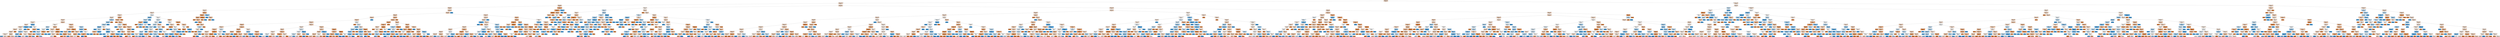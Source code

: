 digraph Tree {
node [shape=box, style="filled", color="black"] ;
0 [label="MMS_macd <= 97.438\nsamples = 57323\nvalue = [33269, 24054]\nclass = UP", fillcolor="#f8dcc8"] ;
1 [label="MMS_slowd <= 8.265\nsamples = 42703\nvalue = [25000, 17703]\nclass = UP", fillcolor="#f7dac5"] ;
0 -> 1 [labeldistance=2.5, labelangle=45, headlabel="True"] ;
2 [label="MMS_slowd <= 8.127\nsamples = 9695\nvalue = [5815, 3880]\nclass = UP", fillcolor="#f6d5bd"] ;
1 -> 2 ;
3 [label="MMS_MOM <= 2.447\nsamples = 9633\nvalue = [5765, 3868]\nclass = UP", fillcolor="#f6d6be"] ;
2 -> 3 ;
4 [label="MMS_slowd <= 7.556\nsamples = 2802\nvalue = [1610, 1192]\nclass = UP", fillcolor="#f8decc"] ;
3 -> 4 ;
5 [label="MMS_MOM <= 0.392\nsamples = 2728\nvalue = [1552, 1176]\nclass = UP", fillcolor="#f9e0cf"] ;
4 -> 5 ;
6 [label="MMS_MA60P <= 47.751\nsamples = 2410\nvalue = [1399, 1011]\nclass = UP", fillcolor="#f8dcc8"] ;
5 -> 6 ;
7 [label="MMS_RSI <= 30.854\nsamples = 2317\nvalue = [1329, 988]\nclass = UP", fillcolor="#f8dfcc"] ;
6 -> 7 ;
8 [label="MMS_slowd <= 2.642\nsamples = 2249\nvalue = [1306, 943]\nclass = UP", fillcolor="#f8dcc8"] ;
7 -> 8 ;
9 [label="MMS_aroonup <= 89.444\nsamples = 1696\nvalue = [959, 737]\nclass = UP", fillcolor="#f9e2d1"] ;
8 -> 9 ;
10 [label="MMS_slowd <= 2.52\nsamples = 1680\nvalue = [956, 724]\nclass = UP", fillcolor="#f9e0cf"] ;
9 -> 10 ;
11 [label="MMS_macdsignal <= 0.063\nsamples = 1670\nvalue = [955, 715]\nclass = UP", fillcolor="#f8dfcd"] ;
10 -> 11 ;
12 [label="MMS_MA60P <= 18.79\nsamples = 966\nvalue = [578, 388]\nclass = UP", fillcolor="#f6d6be"] ;
11 -> 12 ;
13 [label="MMS_ATR <= 70.065\nsamples = 957\nvalue = [569, 388]\nclass = UP", fillcolor="#f7d7c0"] ;
12 -> 13 ;
14 [label="MMS_aroondown <= 23.377\nsamples = 451\nvalue = [250, 201]\nclass = UP", fillcolor="#fae6d8"] ;
13 -> 14 ;
15 [label="samples = 14\nvalue = [3, 11]\nclass = DOWN", fillcolor="#6fb8ec"] ;
14 -> 15 ;
16 [label="samples = 437\nvalue = [247, 190]\nclass = UP", fillcolor="#f9e2d1"] ;
14 -> 16 ;
17 [label="MMS_ATR <= 85.61\nsamples = 506\nvalue = [319, 187]\nclass = UP", fillcolor="#f4cbad"] ;
13 -> 17 ;
18 [label="samples = 93\nvalue = [71, 22]\nclass = UP", fillcolor="#eda876"] ;
17 -> 18 ;
19 [label="samples = 413\nvalue = [248, 165]\nclass = UP", fillcolor="#f6d5bd"] ;
17 -> 19 ;
20 [label="samples = 9\nvalue = [9, 0]\nclass = UP", fillcolor="#e58139"] ;
12 -> 20 ;
21 [label="MMS_VAR <= 4.281\nsamples = 704\nvalue = [377, 327]\nclass = UP", fillcolor="#fceee5"] ;
11 -> 21 ;
22 [label="MMS_MA120P <= 34.307\nsamples = 36\nvalue = [12, 24]\nclass = DOWN", fillcolor="#9ccef2"] ;
21 -> 22 ;
23 [label="MMS_VAR <= 2.159\nsamples = 32\nvalue = [8, 24]\nclass = DOWN", fillcolor="#7bbeee"] ;
22 -> 23 ;
24 [label="samples = 24\nvalue = [8, 16]\nclass = DOWN", fillcolor="#9ccef2"] ;
23 -> 24 ;
25 [label="samples = 8\nvalue = [0, 8]\nclass = DOWN", fillcolor="#399de5"] ;
23 -> 25 ;
26 [label="samples = 4\nvalue = [4, 0]\nclass = UP", fillcolor="#e58139"] ;
22 -> 26 ;
27 [label="MMS_aroonup <= 67.949\nsamples = 668\nvalue = [365, 303]\nclass = UP", fillcolor="#fbeadd"] ;
21 -> 27 ;
28 [label="MMS_slowk <= 12.776\nsamples = 626\nvalue = [335, 291]\nclass = UP", fillcolor="#fceee5"] ;
27 -> 28 ;
29 [label="samples = 614\nvalue = [332, 282]\nclass = UP", fillcolor="#fbece1"] ;
28 -> 29 ;
30 [label="samples = 12\nvalue = [3, 9]\nclass = DOWN", fillcolor="#7bbeee"] ;
28 -> 30 ;
31 [label="MMS_macd <= 58.845\nsamples = 42\nvalue = [30, 12]\nclass = UP", fillcolor="#efb388"] ;
27 -> 31 ;
32 [label="samples = 34\nvalue = [28, 6]\nclass = UP", fillcolor="#eb9c63"] ;
31 -> 32 ;
33 [label="samples = 8\nvalue = [2, 6]\nclass = DOWN", fillcolor="#7bbeee"] ;
31 -> 33 ;
34 [label="MMS_macdsignal <= 67.493\nsamples = 10\nvalue = [1, 9]\nclass = DOWN", fillcolor="#4fa8e8"] ;
10 -> 34 ;
35 [label="samples = 9\nvalue = [0, 9]\nclass = DOWN", fillcolor="#399de5"] ;
34 -> 35 ;
36 [label="samples = 1\nvalue = [1, 0]\nclass = UP", fillcolor="#e58139"] ;
34 -> 36 ;
37 [label="MMS_ATR <= 39.066\nsamples = 16\nvalue = [3, 13]\nclass = DOWN", fillcolor="#67b4eb"] ;
9 -> 37 ;
38 [label="samples = 10\nvalue = [0, 10]\nclass = DOWN", fillcolor="#399de5"] ;
37 -> 38 ;
39 [label="MMS_slowd <= 1.378\nsamples = 6\nvalue = [3, 3]\nclass = UP", fillcolor="#ffffff"] ;
37 -> 39 ;
40 [label="MMS_slowk <= 16.57\nsamples = 4\nvalue = [3, 1]\nclass = UP", fillcolor="#eeab7b"] ;
39 -> 40 ;
41 [label="samples = 3\nvalue = [3, 0]\nclass = UP", fillcolor="#e58139"] ;
40 -> 41 ;
42 [label="samples = 1\nvalue = [0, 1]\nclass = DOWN", fillcolor="#399de5"] ;
40 -> 42 ;
43 [label="samples = 2\nvalue = [0, 2]\nclass = DOWN", fillcolor="#399de5"] ;
39 -> 43 ;
44 [label="MMS_slowk <= 1.486\nsamples = 553\nvalue = [347, 206]\nclass = UP", fillcolor="#f4ccaf"] ;
8 -> 44 ;
45 [label="MMS_aroonup <= 26.786\nsamples = 127\nvalue = [67, 60]\nclass = UP", fillcolor="#fcf2ea"] ;
44 -> 45 ;
46 [label="MMS_slowk <= 0.2\nsamples = 70\nvalue = [27, 43]\nclass = DOWN", fillcolor="#b5dbf5"] ;
45 -> 46 ;
47 [label="MMS_WILLR <= 6.676\nsamples = 55\nvalue = [27, 28]\nclass = DOWN", fillcolor="#f8fcfe"] ;
46 -> 47 ;
48 [label="MMS_slowd <= 2.896\nsamples = 44\nvalue = [18, 26]\nclass = DOWN", fillcolor="#c2e1f7"] ;
47 -> 48 ;
49 [label="samples = 4\nvalue = [4, 0]\nclass = UP", fillcolor="#e58139"] ;
48 -> 49 ;
50 [label="MMS_aroondown <= 95.929\nsamples = 40\nvalue = [14, 26]\nclass = DOWN", fillcolor="#a4d2f3"] ;
48 -> 50 ;
51 [label="samples = 2\nvalue = [2, 0]\nclass = UP", fillcolor="#e58139"] ;
50 -> 51 ;
52 [label="samples = 38\nvalue = [12, 26]\nclass = DOWN", fillcolor="#94caf1"] ;
50 -> 52 ;
53 [label="MMS_aroonup <= 3.571\nsamples = 11\nvalue = [9, 2]\nclass = UP", fillcolor="#eb9d65"] ;
47 -> 53 ;
54 [label="samples = 9\nvalue = [9, 0]\nclass = UP", fillcolor="#e58139"] ;
53 -> 54 ;
55 [label="samples = 2\nvalue = [0, 2]\nclass = DOWN", fillcolor="#399de5"] ;
53 -> 55 ;
56 [label="samples = 15\nvalue = [0, 15]\nclass = DOWN", fillcolor="#399de5"] ;
46 -> 56 ;
57 [label="MMS_ATR <= 95.401\nsamples = 57\nvalue = [40, 17]\nclass = UP", fillcolor="#f0b78d"] ;
45 -> 57 ;
58 [label="MMS_aroonup <= 39.231\nsamples = 35\nvalue = [21, 14]\nclass = UP", fillcolor="#f6d5bd"] ;
57 -> 58 ;
59 [label="samples = 5\nvalue = [5, 0]\nclass = UP", fillcolor="#e58139"] ;
58 -> 59 ;
60 [label="MMS_aroondown <= 89.899\nsamples = 30\nvalue = [16, 14]\nclass = UP", fillcolor="#fcefe6"] ;
58 -> 60 ;
61 [label="samples = 3\nvalue = [0, 3]\nclass = DOWN", fillcolor="#399de5"] ;
60 -> 61 ;
62 [label="MMS_aroonup <= 72.078\nsamples = 27\nvalue = [16, 11]\nclass = UP", fillcolor="#f7d8c1"] ;
60 -> 62 ;
63 [label="samples = 21\nvalue = [10, 11]\nclass = DOWN", fillcolor="#edf6fd"] ;
62 -> 63 ;
64 [label="samples = 6\nvalue = [6, 0]\nclass = UP", fillcolor="#e58139"] ;
62 -> 64 ;
65 [label="MMS_slowd <= 6.945\nsamples = 22\nvalue = [19, 3]\nclass = UP", fillcolor="#e99558"] ;
57 -> 65 ;
66 [label="MMS_MA20P <= 4.094\nsamples = 20\nvalue = [19, 1]\nclass = UP", fillcolor="#e68843"] ;
65 -> 66 ;
67 [label="samples = 19\nvalue = [19, 0]\nclass = UP", fillcolor="#e58139"] ;
66 -> 67 ;
68 [label="samples = 1\nvalue = [0, 1]\nclass = DOWN", fillcolor="#399de5"] ;
66 -> 68 ;
69 [label="samples = 2\nvalue = [0, 2]\nclass = DOWN", fillcolor="#399de5"] ;
65 -> 69 ;
70 [label="MMS_WILLR <= 33.491\nsamples = 426\nvalue = [280, 146]\nclass = UP", fillcolor="#f3c3a0"] ;
44 -> 70 ;
71 [label="MMS_MA120P <= 14.162\nsamples = 404\nvalue = [272, 132]\nclass = UP", fillcolor="#f2be99"] ;
70 -> 71 ;
72 [label="MMS_slowk <= 26.114\nsamples = 370\nvalue = [242, 128]\nclass = UP", fillcolor="#f3c4a2"] ;
71 -> 72 ;
73 [label="MMS_slowk <= 2.618\nsamples = 367\nvalue = [242, 125]\nclass = UP", fillcolor="#f2c29f"] ;
72 -> 73 ;
74 [label="MMS_slowd <= 5.823\nsamples = 18\nvalue = [16, 2]\nclass = UP", fillcolor="#e89152"] ;
73 -> 74 ;
75 [label="samples = 11\nvalue = [11, 0]\nclass = UP", fillcolor="#e58139"] ;
74 -> 75 ;
76 [label="samples = 7\nvalue = [5, 2]\nclass = UP", fillcolor="#efb388"] ;
74 -> 76 ;
77 [label="MMS_slowk <= 2.883\nsamples = 349\nvalue = [226, 123]\nclass = UP", fillcolor="#f3c6a5"] ;
73 -> 77 ;
78 [label="samples = 7\nvalue = [1, 6]\nclass = DOWN", fillcolor="#5aade9"] ;
77 -> 78 ;
79 [label="samples = 342\nvalue = [225, 117]\nclass = UP", fillcolor="#f3c3a0"] ;
77 -> 79 ;
80 [label="samples = 3\nvalue = [0, 3]\nclass = DOWN", fillcolor="#399de5"] ;
72 -> 80 ;
81 [label="MMS_MA60P <= 19.134\nsamples = 34\nvalue = [30, 4]\nclass = UP", fillcolor="#e89253"] ;
71 -> 81 ;
82 [label="samples = 23\nvalue = [23, 0]\nclass = UP", fillcolor="#e58139"] ;
81 -> 82 ;
83 [label="MMS_MA120P <= 47.931\nsamples = 11\nvalue = [7, 4]\nclass = UP", fillcolor="#f4c9aa"] ;
81 -> 83 ;
84 [label="MMS_ADX <= 17.434\nsamples = 9\nvalue = [7, 2]\nclass = UP", fillcolor="#eca572"] ;
83 -> 84 ;
85 [label="samples = 4\nvalue = [2, 2]\nclass = UP", fillcolor="#ffffff"] ;
84 -> 85 ;
86 [label="samples = 5\nvalue = [5, 0]\nclass = UP", fillcolor="#e58139"] ;
84 -> 86 ;
87 [label="samples = 2\nvalue = [0, 2]\nclass = DOWN", fillcolor="#399de5"] ;
83 -> 87 ;
88 [label="MMS_slowk <= 27.347\nsamples = 22\nvalue = [8, 14]\nclass = DOWN", fillcolor="#aad5f4"] ;
70 -> 88 ;
89 [label="MMS_MA120P <= 3.546\nsamples = 19\nvalue = [5, 14]\nclass = DOWN", fillcolor="#80c0ee"] ;
88 -> 89 ;
90 [label="samples = 9\nvalue = [0, 9]\nclass = DOWN", fillcolor="#399de5"] ;
89 -> 90 ;
91 [label="MMS_MA120P <= 13.279\nsamples = 10\nvalue = [5, 5]\nclass = UP", fillcolor="#ffffff"] ;
89 -> 91 ;
92 [label="MMS_aroondown <= 81.667\nsamples = 6\nvalue = [5, 1]\nclass = UP", fillcolor="#ea9a61"] ;
91 -> 92 ;
93 [label="samples = 1\nvalue = [0, 1]\nclass = DOWN", fillcolor="#399de5"] ;
92 -> 93 ;
94 [label="samples = 5\nvalue = [5, 0]\nclass = UP", fillcolor="#e58139"] ;
92 -> 94 ;
95 [label="samples = 4\nvalue = [0, 4]\nclass = DOWN", fillcolor="#399de5"] ;
91 -> 95 ;
96 [label="samples = 3\nvalue = [3, 0]\nclass = UP", fillcolor="#e58139"] ;
88 -> 96 ;
97 [label="MMS_aroonup <= 80.556\nsamples = 68\nvalue = [23, 45]\nclass = DOWN", fillcolor="#9ecff2"] ;
7 -> 97 ;
98 [label="MMS_ATR <= 81.356\nsamples = 65\nvalue = [20, 45]\nclass = DOWN", fillcolor="#91c9f1"] ;
97 -> 98 ;
99 [label="MMS_MA60P <= 26.557\nsamples = 54\nvalue = [20, 34]\nclass = DOWN", fillcolor="#add7f4"] ;
98 -> 99 ;
100 [label="MMS_slowd <= 0.062\nsamples = 26\nvalue = [6, 20]\nclass = DOWN", fillcolor="#74baed"] ;
99 -> 100 ;
101 [label="samples = 12\nvalue = [0, 12]\nclass = DOWN", fillcolor="#399de5"] ;
100 -> 101 ;
102 [label="MMS_MA60P <= 21.081\nsamples = 14\nvalue = [6, 8]\nclass = DOWN", fillcolor="#cee6f8"] ;
100 -> 102 ;
103 [label="MMS_WILLR <= 16.377\nsamples = 7\nvalue = [5, 2]\nclass = UP", fillcolor="#efb388"] ;
102 -> 103 ;
104 [label="samples = 2\nvalue = [0, 2]\nclass = DOWN", fillcolor="#399de5"] ;
103 -> 104 ;
105 [label="samples = 5\nvalue = [5, 0]\nclass = UP", fillcolor="#e58139"] ;
103 -> 105 ;
106 [label="MMS_slowk <= 5.582\nsamples = 7\nvalue = [1, 6]\nclass = DOWN", fillcolor="#5aade9"] ;
102 -> 106 ;
107 [label="samples = 1\nvalue = [1, 0]\nclass = UP", fillcolor="#e58139"] ;
106 -> 107 ;
108 [label="samples = 6\nvalue = [0, 6]\nclass = DOWN", fillcolor="#399de5"] ;
106 -> 108 ;
109 [label="MMS_MA60P <= 29.778\nsamples = 28\nvalue = [14, 14]\nclass = UP", fillcolor="#ffffff"] ;
99 -> 109 ;
110 [label="samples = 7\nvalue = [7, 0]\nclass = UP", fillcolor="#e58139"] ;
109 -> 110 ;
111 [label="MMS_WILLR <= 12.631\nsamples = 21\nvalue = [7, 14]\nclass = DOWN", fillcolor="#9ccef2"] ;
109 -> 111 ;
112 [label="MMS_ATR <= 53.562\nsamples = 10\nvalue = [1, 9]\nclass = DOWN", fillcolor="#4fa8e8"] ;
111 -> 112 ;
113 [label="samples = 8\nvalue = [0, 8]\nclass = DOWN", fillcolor="#399de5"] ;
112 -> 113 ;
114 [label="MMS_slowk <= 6.853\nsamples = 2\nvalue = [1, 1]\nclass = UP", fillcolor="#ffffff"] ;
112 -> 114 ;
115 [label="samples = 1\nvalue = [0, 1]\nclass = DOWN", fillcolor="#399de5"] ;
114 -> 115 ;
116 [label="samples = 1\nvalue = [1, 0]\nclass = UP", fillcolor="#e58139"] ;
114 -> 116 ;
117 [label="MMS_MA20P <= 45.789\nsamples = 11\nvalue = [6, 5]\nclass = UP", fillcolor="#fbeade"] ;
111 -> 117 ;
118 [label="MMS_MA20P <= 22.657\nsamples = 6\nvalue = [5, 1]\nclass = UP", fillcolor="#ea9a61"] ;
117 -> 118 ;
119 [label="samples = 1\nvalue = [0, 1]\nclass = DOWN", fillcolor="#399de5"] ;
118 -> 119 ;
120 [label="samples = 5\nvalue = [5, 0]\nclass = UP", fillcolor="#e58139"] ;
118 -> 120 ;
121 [label="MMS_WILLR <= 20.446\nsamples = 5\nvalue = [1, 4]\nclass = DOWN", fillcolor="#6ab6ec"] ;
117 -> 121 ;
122 [label="samples = 1\nvalue = [1, 0]\nclass = UP", fillcolor="#e58139"] ;
121 -> 122 ;
123 [label="samples = 4\nvalue = [0, 4]\nclass = DOWN", fillcolor="#399de5"] ;
121 -> 123 ;
124 [label="samples = 11\nvalue = [0, 11]\nclass = DOWN", fillcolor="#399de5"] ;
98 -> 124 ;
125 [label="samples = 3\nvalue = [3, 0]\nclass = UP", fillcolor="#e58139"] ;
97 -> 125 ;
126 [label="MMS_slowd <= 5.03\nsamples = 93\nvalue = [70, 23]\nclass = UP", fillcolor="#eeaa7a"] ;
6 -> 126 ;
127 [label="MMS_MA60P <= 49.442\nsamples = 81\nvalue = [58, 23]\nclass = UP", fillcolor="#efb388"] ;
126 -> 127 ;
128 [label="samples = 9\nvalue = [9, 0]\nclass = UP", fillcolor="#e58139"] ;
127 -> 128 ;
129 [label="MMS_WILLR <= 1.327\nsamples = 72\nvalue = [49, 23]\nclass = UP", fillcolor="#f1bc96"] ;
127 -> 129 ;
130 [label="MMS_MA60P <= 53.794\nsamples = 20\nvalue = [9, 11]\nclass = DOWN", fillcolor="#dbedfa"] ;
129 -> 130 ;
131 [label="samples = 5\nvalue = [0, 5]\nclass = DOWN", fillcolor="#399de5"] ;
130 -> 131 ;
132 [label="MMS_MA60P <= 56.996\nsamples = 15\nvalue = [9, 6]\nclass = UP", fillcolor="#f6d5bd"] ;
130 -> 132 ;
133 [label="samples = 5\nvalue = [5, 0]\nclass = UP", fillcolor="#e58139"] ;
132 -> 133 ;
134 [label="MMS_ATR <= 1.505\nsamples = 10\nvalue = [4, 6]\nclass = DOWN", fillcolor="#bddef6"] ;
132 -> 134 ;
135 [label="samples = 4\nvalue = [0, 4]\nclass = DOWN", fillcolor="#399de5"] ;
134 -> 135 ;
136 [label="MMS_MA60P <= 58.17\nsamples = 6\nvalue = [4, 2]\nclass = UP", fillcolor="#f2c09c"] ;
134 -> 136 ;
137 [label="samples = 2\nvalue = [0, 2]\nclass = DOWN", fillcolor="#399de5"] ;
136 -> 137 ;
138 [label="samples = 4\nvalue = [4, 0]\nclass = UP", fillcolor="#e58139"] ;
136 -> 138 ;
139 [label="MMS_WILLR <= 9.762\nsamples = 52\nvalue = [40, 12]\nclass = UP", fillcolor="#eda774"] ;
129 -> 139 ;
140 [label="samples = 15\nvalue = [15, 0]\nclass = UP", fillcolor="#e58139"] ;
139 -> 140 ;
141 [label="MMS_aroondown <= 95.929\nsamples = 37\nvalue = [25, 12]\nclass = UP", fillcolor="#f1bd98"] ;
139 -> 141 ;
142 [label="MMS_VAR <= 30.604\nsamples = 33\nvalue = [25, 8]\nclass = UP", fillcolor="#eda978"] ;
141 -> 142 ;
143 [label="MMS_VAR <= 23.094\nsamples = 23\nvalue = [15, 8]\nclass = UP", fillcolor="#f3c4a3"] ;
142 -> 143 ;
144 [label="MMS_ADX <= 20.078\nsamples = 20\nvalue = [15, 5]\nclass = UP", fillcolor="#eeab7b"] ;
143 -> 144 ;
145 [label="samples = 11\nvalue = [11, 0]\nclass = UP", fillcolor="#e58139"] ;
144 -> 145 ;
146 [label="samples = 9\nvalue = [4, 5]\nclass = DOWN", fillcolor="#d7ebfa"] ;
144 -> 146 ;
147 [label="samples = 3\nvalue = [0, 3]\nclass = DOWN", fillcolor="#399de5"] ;
143 -> 147 ;
148 [label="samples = 10\nvalue = [10, 0]\nclass = UP", fillcolor="#e58139"] ;
142 -> 148 ;
149 [label="samples = 4\nvalue = [0, 4]\nclass = DOWN", fillcolor="#399de5"] ;
141 -> 149 ;
150 [label="samples = 12\nvalue = [12, 0]\nclass = UP", fillcolor="#e58139"] ;
126 -> 150 ;
151 [label="MMS_VAR <= 1.041\nsamples = 318\nvalue = [153, 165]\nclass = DOWN", fillcolor="#f1f8fd"] ;
5 -> 151 ;
152 [label="MMS_ATR <= 52.614\nsamples = 30\nvalue = [8, 22]\nclass = DOWN", fillcolor="#81c1ee"] ;
151 -> 152 ;
153 [label="MMS_aroonup <= 5.556\nsamples = 20\nvalue = [8, 12]\nclass = DOWN", fillcolor="#bddef6"] ;
152 -> 153 ;
154 [label="MMS_slowk <= 14.905\nsamples = 9\nvalue = [7, 2]\nclass = UP", fillcolor="#eca572"] ;
153 -> 154 ;
155 [label="samples = 6\nvalue = [6, 0]\nclass = UP", fillcolor="#e58139"] ;
154 -> 155 ;
156 [label="MMS_aroondown <= 46.429\nsamples = 3\nvalue = [1, 2]\nclass = DOWN", fillcolor="#9ccef2"] ;
154 -> 156 ;
157 [label="samples = 1\nvalue = [1, 0]\nclass = UP", fillcolor="#e58139"] ;
156 -> 157 ;
158 [label="samples = 2\nvalue = [0, 2]\nclass = DOWN", fillcolor="#399de5"] ;
156 -> 158 ;
159 [label="MMS_MA60P <= 0.649\nsamples = 11\nvalue = [1, 10]\nclass = DOWN", fillcolor="#4da7e8"] ;
153 -> 159 ;
160 [label="MMS_RSI <= 2.889\nsamples = 2\nvalue = [1, 1]\nclass = UP", fillcolor="#ffffff"] ;
159 -> 160 ;
161 [label="samples = 1\nvalue = [1, 0]\nclass = UP", fillcolor="#e58139"] ;
160 -> 161 ;
162 [label="samples = 1\nvalue = [0, 1]\nclass = DOWN", fillcolor="#399de5"] ;
160 -> 162 ;
163 [label="samples = 9\nvalue = [0, 9]\nclass = DOWN", fillcolor="#399de5"] ;
159 -> 163 ;
164 [label="samples = 10\nvalue = [0, 10]\nclass = DOWN", fillcolor="#399de5"] ;
152 -> 164 ;
165 [label="MMS_macdhist <= 6.363\nsamples = 288\nvalue = [145, 143]\nclass = UP", fillcolor="#fffdfc"] ;
151 -> 165 ;
166 [label="MMS_WILLR <= 28.439\nsamples = 209\nvalue = [94, 115]\nclass = DOWN", fillcolor="#dbedfa"] ;
165 -> 166 ;
167 [label="MMS_ATR <= 91.378\nsamples = 201\nvalue = [94, 107]\nclass = DOWN", fillcolor="#e7f3fc"] ;
166 -> 167 ;
168 [label="MMS_MOM <= 2.411\nsamples = 155\nvalue = [64, 91]\nclass = DOWN", fillcolor="#c4e2f7"] ;
167 -> 168 ;
169 [label="MMS_WILLR <= 0.416\nsamples = 151\nvalue = [64, 87]\nclass = DOWN", fillcolor="#cbe5f8"] ;
168 -> 169 ;
170 [label="MMS_ATR <= 75.152\nsamples = 41\nvalue = [12, 29]\nclass = DOWN", fillcolor="#8bc6f0"] ;
169 -> 170 ;
171 [label="MMS_VAR <= 30.855\nsamples = 32\nvalue = [12, 20]\nclass = DOWN", fillcolor="#b0d8f5"] ;
170 -> 171 ;
172 [label="MMS_MOM <= 1.042\nsamples = 16\nvalue = [9, 7]\nclass = UP", fillcolor="#f9e3d3"] ;
171 -> 172 ;
173 [label="samples = 5\nvalue = [5, 0]\nclass = UP", fillcolor="#e58139"] ;
172 -> 173 ;
174 [label="samples = 11\nvalue = [4, 7]\nclass = DOWN", fillcolor="#aad5f4"] ;
172 -> 174 ;
175 [label="MMS_MOM <= 1.205\nsamples = 16\nvalue = [3, 13]\nclass = DOWN", fillcolor="#67b4eb"] ;
171 -> 175 ;
176 [label="samples = 11\nvalue = [3, 8]\nclass = DOWN", fillcolor="#83c2ef"] ;
175 -> 176 ;
177 [label="samples = 5\nvalue = [0, 5]\nclass = DOWN", fillcolor="#399de5"] ;
175 -> 177 ;
178 [label="samples = 9\nvalue = [0, 9]\nclass = DOWN", fillcolor="#399de5"] ;
170 -> 178 ;
179 [label="MMS_WILLR <= 4.819\nsamples = 110\nvalue = [52, 58]\nclass = DOWN", fillcolor="#ebf5fc"] ;
169 -> 179 ;
180 [label="MMS_macdhist <= 2.005\nsamples = 29\nvalue = [20, 9]\nclass = UP", fillcolor="#f1ba92"] ;
179 -> 180 ;
181 [label="MMS_aroondown <= 95.929\nsamples = 26\nvalue = [20, 6]\nclass = UP", fillcolor="#eda774"] ;
180 -> 181 ;
182 [label="samples = 8\nvalue = [4, 4]\nclass = UP", fillcolor="#ffffff"] ;
181 -> 182 ;
183 [label="samples = 18\nvalue = [16, 2]\nclass = UP", fillcolor="#e89152"] ;
181 -> 183 ;
184 [label="samples = 3\nvalue = [0, 3]\nclass = DOWN", fillcolor="#399de5"] ;
180 -> 184 ;
185 [label="MMS_MA120P <= 42.31\nsamples = 81\nvalue = [32, 49]\nclass = DOWN", fillcolor="#baddf6"] ;
179 -> 185 ;
186 [label="MMS_macdsignal <= 78.088\nsamples = 77\nvalue = [28, 49]\nclass = DOWN", fillcolor="#aad5f4"] ;
185 -> 186 ;
187 [label="samples = 67\nvalue = [28, 39]\nclass = DOWN", fillcolor="#c7e3f8"] ;
186 -> 187 ;
188 [label="samples = 10\nvalue = [0, 10]\nclass = DOWN", fillcolor="#399de5"] ;
186 -> 188 ;
189 [label="samples = 4\nvalue = [4, 0]\nclass = UP", fillcolor="#e58139"] ;
185 -> 189 ;
190 [label="samples = 4\nvalue = [0, 4]\nclass = DOWN", fillcolor="#399de5"] ;
168 -> 190 ;
191 [label="MMS_ADX <= 91.908\nsamples = 46\nvalue = [30, 16]\nclass = UP", fillcolor="#f3c4a3"] ;
167 -> 191 ;
192 [label="MMS_WILLR <= 3.386\nsamples = 31\nvalue = [15, 16]\nclass = DOWN", fillcolor="#f3f9fd"] ;
191 -> 192 ;
193 [label="samples = 8\nvalue = [8, 0]\nclass = UP", fillcolor="#e58139"] ;
192 -> 193 ;
194 [label="MMS_MA20P <= 2.888\nsamples = 23\nvalue = [7, 16]\nclass = DOWN", fillcolor="#90c8f0"] ;
192 -> 194 ;
195 [label="samples = 9\nvalue = [0, 9]\nclass = DOWN", fillcolor="#399de5"] ;
194 -> 195 ;
196 [label="MMS_MA60P <= 2.381\nsamples = 14\nvalue = [7, 7]\nclass = UP", fillcolor="#ffffff"] ;
194 -> 196 ;
197 [label="samples = 4\nvalue = [4, 0]\nclass = UP", fillcolor="#e58139"] ;
196 -> 197 ;
198 [label="MMS_ATR <= 98.547\nsamples = 10\nvalue = [3, 7]\nclass = DOWN", fillcolor="#8ec7f0"] ;
196 -> 198 ;
199 [label="samples = 5\nvalue = [3, 2]\nclass = UP", fillcolor="#f6d5bd"] ;
198 -> 199 ;
200 [label="samples = 5\nvalue = [0, 5]\nclass = DOWN", fillcolor="#399de5"] ;
198 -> 200 ;
201 [label="samples = 15\nvalue = [15, 0]\nclass = UP", fillcolor="#e58139"] ;
191 -> 201 ;
202 [label="samples = 8\nvalue = [0, 8]\nclass = DOWN", fillcolor="#399de5"] ;
166 -> 202 ;
203 [label="MMS_slowk <= 7.984\nsamples = 79\nvalue = [51, 28]\nclass = UP", fillcolor="#f3c6a6"] ;
165 -> 203 ;
204 [label="MMS_WILLR <= 0.151\nsamples = 45\nvalue = [23, 22]\nclass = UP", fillcolor="#fefaf6"] ;
203 -> 204 ;
205 [label="samples = 6\nvalue = [0, 6]\nclass = DOWN", fillcolor="#399de5"] ;
204 -> 205 ;
206 [label="MMS_aroonup <= 15.476\nsamples = 39\nvalue = [23, 16]\nclass = UP", fillcolor="#f7d9c3"] ;
204 -> 206 ;
207 [label="MMS_MOM <= 2.076\nsamples = 9\nvalue = [8, 1]\nclass = UP", fillcolor="#e89152"] ;
206 -> 207 ;
208 [label="samples = 8\nvalue = [8, 0]\nclass = UP", fillcolor="#e58139"] ;
207 -> 208 ;
209 [label="samples = 1\nvalue = [0, 1]\nclass = DOWN", fillcolor="#399de5"] ;
207 -> 209 ;
210 [label="MMS_VAR <= 76.796\nsamples = 30\nvalue = [15, 15]\nclass = UP", fillcolor="#ffffff"] ;
206 -> 210 ;
211 [label="MMS_macdhist <= 46.134\nsamples = 27\nvalue = [12, 15]\nclass = DOWN", fillcolor="#d7ebfa"] ;
210 -> 211 ;
212 [label="MMS_macdhist <= 22.161\nsamples = 19\nvalue = [11, 8]\nclass = UP", fillcolor="#f8ddc9"] ;
211 -> 212 ;
213 [label="MMS_aroonup <= 20.714\nsamples = 7\nvalue = [1, 6]\nclass = DOWN", fillcolor="#5aade9"] ;
212 -> 213 ;
214 [label="samples = 1\nvalue = [1, 0]\nclass = UP", fillcolor="#e58139"] ;
213 -> 214 ;
215 [label="samples = 6\nvalue = [0, 6]\nclass = DOWN", fillcolor="#399de5"] ;
213 -> 215 ;
216 [label="MMS_aroonup <= 32.143\nsamples = 12\nvalue = [10, 2]\nclass = UP", fillcolor="#ea9a61"] ;
212 -> 216 ;
217 [label="samples = 3\nvalue = [1, 2]\nclass = DOWN", fillcolor="#9ccef2"] ;
216 -> 217 ;
218 [label="samples = 9\nvalue = [9, 0]\nclass = UP", fillcolor="#e58139"] ;
216 -> 218 ;
219 [label="MMS_macdhist <= 72.553\nsamples = 8\nvalue = [1, 7]\nclass = DOWN", fillcolor="#55abe9"] ;
211 -> 219 ;
220 [label="samples = 7\nvalue = [0, 7]\nclass = DOWN", fillcolor="#399de5"] ;
219 -> 220 ;
221 [label="samples = 1\nvalue = [1, 0]\nclass = UP", fillcolor="#e58139"] ;
219 -> 221 ;
222 [label="samples = 3\nvalue = [3, 0]\nclass = UP", fillcolor="#e58139"] ;
210 -> 222 ;
223 [label="MMS_WILLR <= 18.962\nsamples = 34\nvalue = [28, 6]\nclass = UP", fillcolor="#eb9c63"] ;
203 -> 223 ;
224 [label="samples = 16\nvalue = [16, 0]\nclass = UP", fillcolor="#e58139"] ;
223 -> 224 ;
225 [label="MMS_slowk <= 20.161\nsamples = 18\nvalue = [12, 6]\nclass = UP", fillcolor="#f2c09c"] ;
223 -> 225 ;
226 [label="MMS_MOM <= 1.37\nsamples = 12\nvalue = [6, 6]\nclass = UP", fillcolor="#ffffff"] ;
225 -> 226 ;
227 [label="MMS_ATR <= 1.667\nsamples = 6\nvalue = [5, 1]\nclass = UP", fillcolor="#ea9a61"] ;
226 -> 227 ;
228 [label="samples = 1\nvalue = [0, 1]\nclass = DOWN", fillcolor="#399de5"] ;
227 -> 228 ;
229 [label="samples = 5\nvalue = [5, 0]\nclass = UP", fillcolor="#e58139"] ;
227 -> 229 ;
230 [label="MMS_MA20P <= 49.597\nsamples = 6\nvalue = [1, 5]\nclass = DOWN", fillcolor="#61b1ea"] ;
226 -> 230 ;
231 [label="samples = 5\nvalue = [0, 5]\nclass = DOWN", fillcolor="#399de5"] ;
230 -> 231 ;
232 [label="samples = 1\nvalue = [1, 0]\nclass = UP", fillcolor="#e58139"] ;
230 -> 232 ;
233 [label="samples = 6\nvalue = [6, 0]\nclass = UP", fillcolor="#e58139"] ;
225 -> 233 ;
234 [label="MMS_slowd <= 8.078\nsamples = 74\nvalue = [58, 16]\nclass = UP", fillcolor="#eca470"] ;
4 -> 234 ;
235 [label="MMS_slowk <= 13.978\nsamples = 67\nvalue = [56, 11]\nclass = UP", fillcolor="#ea9a60"] ;
234 -> 235 ;
236 [label="MMS_ADX <= 4.199\nsamples = 42\nvalue = [32, 10]\nclass = UP", fillcolor="#eda877"] ;
235 -> 236 ;
237 [label="samples = 8\nvalue = [8, 0]\nclass = UP", fillcolor="#e58139"] ;
236 -> 237 ;
238 [label="MMS_ADX <= 20.696\nsamples = 34\nvalue = [24, 10]\nclass = UP", fillcolor="#f0b58b"] ;
236 -> 238 ;
239 [label="samples = 3\nvalue = [0, 3]\nclass = DOWN", fillcolor="#399de5"] ;
238 -> 239 ;
240 [label="MMS_ATR <= 2.689\nsamples = 31\nvalue = [24, 7]\nclass = UP", fillcolor="#eda673"] ;
238 -> 240 ;
241 [label="samples = 11\nvalue = [11, 0]\nclass = UP", fillcolor="#e58139"] ;
240 -> 241 ;
242 [label="MMS_ATR <= 74.245\nsamples = 20\nvalue = [13, 7]\nclass = UP", fillcolor="#f3c5a4"] ;
240 -> 242 ;
243 [label="MMS_macdsignal <= 55.781\nsamples = 12\nvalue = [5, 7]\nclass = DOWN", fillcolor="#c6e3f8"] ;
242 -> 243 ;
244 [label="MMS_slowd <= 7.856\nsamples = 9\nvalue = [5, 4]\nclass = UP", fillcolor="#fae6d7"] ;
243 -> 244 ;
245 [label="samples = 3\nvalue = [3, 0]\nclass = UP", fillcolor="#e58139"] ;
244 -> 245 ;
246 [label="MMS_ADX <= 97.819\nsamples = 6\nvalue = [2, 4]\nclass = DOWN", fillcolor="#9ccef2"] ;
244 -> 246 ;
247 [label="MMS_RSI <= 28.207\nsamples = 3\nvalue = [2, 1]\nclass = UP", fillcolor="#f2c09c"] ;
246 -> 247 ;
248 [label="samples = 2\nvalue = [2, 0]\nclass = UP", fillcolor="#e58139"] ;
247 -> 248 ;
249 [label="samples = 1\nvalue = [0, 1]\nclass = DOWN", fillcolor="#399de5"] ;
247 -> 249 ;
250 [label="samples = 3\nvalue = [0, 3]\nclass = DOWN", fillcolor="#399de5"] ;
246 -> 250 ;
251 [label="samples = 3\nvalue = [0, 3]\nclass = DOWN", fillcolor="#399de5"] ;
243 -> 251 ;
252 [label="samples = 8\nvalue = [8, 0]\nclass = UP", fillcolor="#e58139"] ;
242 -> 252 ;
253 [label="MMS_MA120P <= 61.743\nsamples = 25\nvalue = [24, 1]\nclass = UP", fillcolor="#e68641"] ;
235 -> 253 ;
254 [label="samples = 24\nvalue = [24, 0]\nclass = UP", fillcolor="#e58139"] ;
253 -> 254 ;
255 [label="samples = 1\nvalue = [0, 1]\nclass = DOWN", fillcolor="#399de5"] ;
253 -> 255 ;
256 [label="MMS_macdhist <= 34.492\nsamples = 7\nvalue = [2, 5]\nclass = DOWN", fillcolor="#88c4ef"] ;
234 -> 256 ;
257 [label="samples = 4\nvalue = [0, 4]\nclass = DOWN", fillcolor="#399de5"] ;
256 -> 257 ;
258 [label="MMS_RSI <= 1.045\nsamples = 3\nvalue = [2, 1]\nclass = UP", fillcolor="#f2c09c"] ;
256 -> 258 ;
259 [label="samples = 2\nvalue = [2, 0]\nclass = UP", fillcolor="#e58139"] ;
258 -> 259 ;
260 [label="samples = 1\nvalue = [0, 1]\nclass = DOWN", fillcolor="#399de5"] ;
258 -> 260 ;
261 [label="MMS_slowd <= 8.098\nsamples = 6831\nvalue = [4155, 2676]\nclass = UP", fillcolor="#f6d2b9"] ;
3 -> 261 ;
262 [label="MMS_ATR <= 19.344\nsamples = 6827\nvalue = [4155, 2672]\nclass = UP", fillcolor="#f6d2b8"] ;
261 -> 262 ;
263 [label="MMS_ATR <= 11.636\nsamples = 2451\nvalue = [1544, 907]\nclass = UP", fillcolor="#f4cbad"] ;
262 -> 263 ;
264 [label="MMS_ATR <= 11.582\nsamples = 2148\nvalue = [1331, 817]\nclass = UP", fillcolor="#f5ceb3"] ;
263 -> 264 ;
265 [label="MMS_WILLR <= 56.479\nsamples = 2144\nvalue = [1331, 813]\nclass = UP", fillcolor="#f5ceb2"] ;
264 -> 265 ;
266 [label="MMS_aroonup <= 8.712\nsamples = 2049\nvalue = [1285, 764]\nclass = UP", fillcolor="#f4ccaf"] ;
265 -> 266 ;
267 [label="MMS_MOM <= 22.289\nsamples = 701\nvalue = [468, 233]\nclass = UP", fillcolor="#f2c09c"] ;
266 -> 267 ;
268 [label="MMS_MA60P <= 17.257\nsamples = 276\nvalue = [168, 108]\nclass = UP", fillcolor="#f6d2b8"] ;
267 -> 268 ;
269 [label="MMS_macdhist <= 34.074\nsamples = 203\nvalue = [135, 68]\nclass = UP", fillcolor="#f2c09d"] ;
268 -> 269 ;
270 [label="MMS_MOM <= 3.099\nsamples = 177\nvalue = [111, 66]\nclass = UP", fillcolor="#f4ccaf"] ;
269 -> 270 ;
271 [label="samples = 8\nvalue = [8, 0]\nclass = UP", fillcolor="#e58139"] ;
270 -> 271 ;
272 [label="MMS_ADX <= 17.866\nsamples = 169\nvalue = [103, 66]\nclass = UP", fillcolor="#f6d2b8"] ;
270 -> 272 ;
273 [label="samples = 58\nvalue = [28, 30]\nclass = DOWN", fillcolor="#f2f8fd"] ;
272 -> 273 ;
274 [label="samples = 111\nvalue = [75, 36]\nclass = UP", fillcolor="#f1bd98"] ;
272 -> 274 ;
275 [label="MMS_macdhist <= 94.547\nsamples = 26\nvalue = [24, 2]\nclass = UP", fillcolor="#e78c49"] ;
269 -> 275 ;
276 [label="MMS_MA20P <= 9.229\nsamples = 25\nvalue = [24, 1]\nclass = UP", fillcolor="#e68641"] ;
275 -> 276 ;
277 [label="samples = 3\nvalue = [2, 1]\nclass = UP", fillcolor="#f2c09c"] ;
276 -> 277 ;
278 [label="samples = 22\nvalue = [22, 0]\nclass = UP", fillcolor="#e58139"] ;
276 -> 278 ;
279 [label="samples = 1\nvalue = [0, 1]\nclass = DOWN", fillcolor="#399de5"] ;
275 -> 279 ;
280 [label="MMS_MOM <= 19.778\nsamples = 73\nvalue = [33, 40]\nclass = DOWN", fillcolor="#dceefa"] ;
268 -> 280 ;
281 [label="MMS_slowd <= 7.598\nsamples = 65\nvalue = [33, 32]\nclass = UP", fillcolor="#fefbf9"] ;
280 -> 281 ;
282 [label="MMS_macd <= 82.538\nsamples = 61\nvalue = [33, 28]\nclass = UP", fillcolor="#fbece1"] ;
281 -> 282 ;
283 [label="samples = 57\nvalue = [29, 28]\nclass = UP", fillcolor="#fefbf8"] ;
282 -> 283 ;
284 [label="samples = 4\nvalue = [4, 0]\nclass = UP", fillcolor="#e58139"] ;
282 -> 284 ;
285 [label="samples = 4\nvalue = [0, 4]\nclass = DOWN", fillcolor="#399de5"] ;
281 -> 285 ;
286 [label="samples = 8\nvalue = [0, 8]\nclass = DOWN", fillcolor="#399de5"] ;
280 -> 286 ;
287 [label="MMS_MA120P <= 61.329\nsamples = 425\nvalue = [300, 125]\nclass = UP", fillcolor="#f0b58b"] ;
267 -> 287 ;
288 [label="MMS_RSI <= 17.619\nsamples = 367\nvalue = [268, 99]\nclass = UP", fillcolor="#efb082"] ;
287 -> 288 ;
289 [label="MMS_RSI <= 16.917\nsamples = 263\nvalue = [183, 80]\nclass = UP", fillcolor="#f0b890"] ;
288 -> 289 ;
290 [label="MMS_MA120P <= 52.523\nsamples = 257\nvalue = [183, 74]\nclass = UP", fillcolor="#f0b489"] ;
289 -> 290 ;
291 [label="samples = 248\nvalue = [174, 74]\nclass = UP", fillcolor="#f0b78d"] ;
290 -> 291 ;
292 [label="samples = 9\nvalue = [9, 0]\nclass = UP", fillcolor="#e58139"] ;
290 -> 292 ;
293 [label="samples = 6\nvalue = [0, 6]\nclass = DOWN", fillcolor="#399de5"] ;
289 -> 293 ;
294 [label="MMS_MA120P <= 29.161\nsamples = 104\nvalue = [85, 19]\nclass = UP", fillcolor="#eb9d65"] ;
288 -> 294 ;
295 [label="MMS_ATR <= 5.377\nsamples = 52\nvalue = [49, 3]\nclass = UP", fillcolor="#e78945"] ;
294 -> 295 ;
296 [label="samples = 51\nvalue = [49, 2]\nclass = UP", fillcolor="#e68641"] ;
295 -> 296 ;
297 [label="samples = 1\nvalue = [0, 1]\nclass = DOWN", fillcolor="#399de5"] ;
295 -> 297 ;
298 [label="MMS_MOM <= 33.845\nsamples = 52\nvalue = [36, 16]\nclass = UP", fillcolor="#f1b991"] ;
294 -> 298 ;
299 [label="samples = 9\nvalue = [9, 0]\nclass = UP", fillcolor="#e58139"] ;
298 -> 299 ;
300 [label="samples = 43\nvalue = [27, 16]\nclass = UP", fillcolor="#f4ccae"] ;
298 -> 300 ;
301 [label="MMS_ADX <= 52.128\nsamples = 58\nvalue = [32, 26]\nclass = UP", fillcolor="#fae7da"] ;
287 -> 301 ;
302 [label="MMS_slowk <= 0.861\nsamples = 25\nvalue = [8, 17]\nclass = DOWN", fillcolor="#96cbf1"] ;
301 -> 302 ;
303 [label="MMS_WILLR <= 5.925\nsamples = 9\nvalue = [6, 3]\nclass = UP", fillcolor="#f2c09c"] ;
302 -> 303 ;
304 [label="samples = 4\nvalue = [1, 3]\nclass = DOWN", fillcolor="#7bbeee"] ;
303 -> 304 ;
305 [label="samples = 5\nvalue = [5, 0]\nclass = UP", fillcolor="#e58139"] ;
303 -> 305 ;
306 [label="MMS_aroondown <= 11.538\nsamples = 16\nvalue = [2, 14]\nclass = DOWN", fillcolor="#55abe9"] ;
302 -> 306 ;
307 [label="samples = 6\nvalue = [2, 4]\nclass = DOWN", fillcolor="#9ccef2"] ;
306 -> 307 ;
308 [label="samples = 10\nvalue = [0, 10]\nclass = DOWN", fillcolor="#399de5"] ;
306 -> 308 ;
309 [label="MMS_slowk <= 28.647\nsamples = 33\nvalue = [24, 9]\nclass = UP", fillcolor="#efb083"] ;
301 -> 309 ;
310 [label="MMS_aroondown <= 95.929\nsamples = 30\nvalue = [24, 6]\nclass = UP", fillcolor="#eca06a"] ;
309 -> 310 ;
311 [label="samples = 28\nvalue = [24, 4]\nclass = UP", fillcolor="#e9965a"] ;
310 -> 311 ;
312 [label="samples = 2\nvalue = [0, 2]\nclass = DOWN", fillcolor="#399de5"] ;
310 -> 312 ;
313 [label="samples = 3\nvalue = [0, 3]\nclass = DOWN", fillcolor="#399de5"] ;
309 -> 313 ;
314 [label="MMS_MA60P <= 14.866\nsamples = 1348\nvalue = [817, 531]\nclass = UP", fillcolor="#f6d3ba"] ;
266 -> 314 ;
315 [label="MMS_slowd <= 0.433\nsamples = 568\nvalue = [315, 253]\nclass = UP", fillcolor="#fae6d8"] ;
314 -> 315 ;
316 [label="MMS_ATR <= 0.634\nsamples = 352\nvalue = [215, 137]\nclass = UP", fillcolor="#f6d1b7"] ;
315 -> 316 ;
317 [label="MMS_WILLR <= 2.902\nsamples = 241\nvalue = [135, 106]\nclass = UP", fillcolor="#f9e4d4"] ;
316 -> 317 ;
318 [label="MMS_WILLR <= 2.303\nsamples = 105\nvalue = [50, 55]\nclass = DOWN", fillcolor="#edf6fd"] ;
317 -> 318 ;
319 [label="samples = 101\nvalue = [50, 51]\nclass = DOWN", fillcolor="#fbfdfe"] ;
318 -> 319 ;
320 [label="samples = 4\nvalue = [0, 4]\nclass = DOWN", fillcolor="#399de5"] ;
318 -> 320 ;
321 [label="MMS_WILLR <= 7.542\nsamples = 136\nvalue = [85, 51]\nclass = UP", fillcolor="#f5cdb0"] ;
317 -> 321 ;
322 [label="samples = 32\nvalue = [27, 5]\nclass = UP", fillcolor="#ea985e"] ;
321 -> 322 ;
323 [label="samples = 104\nvalue = [58, 46]\nclass = UP", fillcolor="#fae5d6"] ;
321 -> 323 ;
324 [label="MMS_aroonup <= 55.844\nsamples = 111\nvalue = [80, 31]\nclass = UP", fillcolor="#efb286"] ;
316 -> 324 ;
325 [label="MMS_aroondown <= 68.75\nsamples = 64\nvalue = [53, 11]\nclass = UP", fillcolor="#ea9b62"] ;
324 -> 325 ;
326 [label="samples = 4\nvalue = [1, 3]\nclass = DOWN", fillcolor="#7bbeee"] ;
325 -> 326 ;
327 [label="samples = 60\nvalue = [52, 8]\nclass = UP", fillcolor="#e99457"] ;
325 -> 327 ;
328 [label="MMS_macd <= 38.351\nsamples = 47\nvalue = [27, 20]\nclass = UP", fillcolor="#f8decc"] ;
324 -> 328 ;
329 [label="samples = 40\nvalue = [20, 20]\nclass = UP", fillcolor="#ffffff"] ;
328 -> 329 ;
330 [label="samples = 7\nvalue = [7, 0]\nclass = UP", fillcolor="#e58139"] ;
328 -> 330 ;
331 [label="MMS_aroonup <= 84.524\nsamples = 216\nvalue = [100, 116]\nclass = DOWN", fillcolor="#e4f1fb"] ;
315 -> 331 ;
332 [label="MMS_MA20P <= 25.519\nsamples = 202\nvalue = [98, 104]\nclass = DOWN", fillcolor="#f4f9fe"] ;
331 -> 332 ;
333 [label="MMS_MA20P <= 16.781\nsamples = 153\nvalue = [66, 87]\nclass = DOWN", fillcolor="#cfe7f9"] ;
332 -> 333 ;
334 [label="samples = 130\nvalue = [62, 68]\nclass = DOWN", fillcolor="#eef6fd"] ;
333 -> 334 ;
335 [label="samples = 23\nvalue = [4, 19]\nclass = DOWN", fillcolor="#63b2ea"] ;
333 -> 335 ;
336 [label="MMS_slowd <= 5.38\nsamples = 49\nvalue = [32, 17]\nclass = UP", fillcolor="#f3c4a2"] ;
332 -> 336 ;
337 [label="samples = 39\nvalue = [22, 17]\nclass = UP", fillcolor="#f9e2d2"] ;
336 -> 337 ;
338 [label="samples = 10\nvalue = [10, 0]\nclass = UP", fillcolor="#e58139"] ;
336 -> 338 ;
339 [label="MMS_slowd <= 2.391\nsamples = 14\nvalue = [2, 12]\nclass = DOWN", fillcolor="#5aade9"] ;
331 -> 339 ;
340 [label="MMS_RSI <= 3.059\nsamples = 3\nvalue = [2, 1]\nclass = UP", fillcolor="#f2c09c"] ;
339 -> 340 ;
341 [label="samples = 1\nvalue = [0, 1]\nclass = DOWN", fillcolor="#399de5"] ;
340 -> 341 ;
342 [label="samples = 2\nvalue = [2, 0]\nclass = UP", fillcolor="#e58139"] ;
340 -> 342 ;
343 [label="samples = 11\nvalue = [0, 11]\nclass = DOWN", fillcolor="#399de5"] ;
339 -> 343 ;
344 [label="MMS_slowk <= 20.779\nsamples = 780\nvalue = [502, 278]\nclass = UP", fillcolor="#f3c7a7"] ;
314 -> 344 ;
345 [label="MMS_slowk <= 20.146\nsamples = 711\nvalue = [447, 264]\nclass = UP", fillcolor="#f4cbae"] ;
344 -> 345 ;
346 [label="MMS_RSI <= 48.007\nsamples = 699\nvalue = [445, 254]\nclass = UP", fillcolor="#f4c9aa"] ;
345 -> 346 ;
347 [label="MMS_RSI <= 43.472\nsamples = 574\nvalue = [379, 195]\nclass = UP", fillcolor="#f2c29f"] ;
346 -> 347 ;
348 [label="samples = 525\nvalue = [338, 187]\nclass = UP", fillcolor="#f3c7a7"] ;
347 -> 348 ;
349 [label="samples = 49\nvalue = [41, 8]\nclass = UP", fillcolor="#ea9a60"] ;
347 -> 349 ;
350 [label="MMS_macd <= 94.43\nsamples = 125\nvalue = [66, 59]\nclass = UP", fillcolor="#fcf2ea"] ;
346 -> 350 ;
351 [label="samples = 102\nvalue = [49, 53]\nclass = DOWN", fillcolor="#f0f8fd"] ;
350 -> 351 ;
352 [label="samples = 23\nvalue = [17, 6]\nclass = UP", fillcolor="#eead7f"] ;
350 -> 352 ;
353 [label="MMS_macdsignal <= 5.175\nsamples = 12\nvalue = [2, 10]\nclass = DOWN", fillcolor="#61b1ea"] ;
345 -> 353 ;
354 [label="MMS_ATR <= 5.628\nsamples = 3\nvalue = [2, 1]\nclass = UP", fillcolor="#f2c09c"] ;
353 -> 354 ;
355 [label="samples = 2\nvalue = [2, 0]\nclass = UP", fillcolor="#e58139"] ;
354 -> 355 ;
356 [label="samples = 1\nvalue = [0, 1]\nclass = DOWN", fillcolor="#399de5"] ;
354 -> 356 ;
357 [label="samples = 9\nvalue = [0, 9]\nclass = DOWN", fillcolor="#399de5"] ;
353 -> 357 ;
358 [label="MMS_WILLR <= 36.932\nsamples = 69\nvalue = [55, 14]\nclass = UP", fillcolor="#eca16b"] ;
344 -> 358 ;
359 [label="MMS_macdhist <= 29.356\nsamples = 45\nvalue = [32, 13]\nclass = UP", fillcolor="#f0b489"] ;
358 -> 359 ;
360 [label="MMS_macdhist <= 0.997\nsamples = 39\nvalue = [31, 8]\nclass = UP", fillcolor="#eca26c"] ;
359 -> 360 ;
361 [label="samples = 8\nvalue = [8, 0]\nclass = UP", fillcolor="#e58139"] ;
360 -> 361 ;
362 [label="samples = 31\nvalue = [23, 8]\nclass = UP", fillcolor="#eead7e"] ;
360 -> 362 ;
363 [label="MMS_slowk <= 21.817\nsamples = 6\nvalue = [1, 5]\nclass = DOWN", fillcolor="#61b1ea"] ;
359 -> 363 ;
364 [label="samples = 1\nvalue = [1, 0]\nclass = UP", fillcolor="#e58139"] ;
363 -> 364 ;
365 [label="samples = 5\nvalue = [0, 5]\nclass = DOWN", fillcolor="#399de5"] ;
363 -> 365 ;
366 [label="MMS_slowd <= 7.94\nsamples = 24\nvalue = [23, 1]\nclass = UP", fillcolor="#e68642"] ;
358 -> 366 ;
367 [label="samples = 22\nvalue = [22, 0]\nclass = UP", fillcolor="#e58139"] ;
366 -> 367 ;
368 [label="MMS_slowd <= 8.024\nsamples = 2\nvalue = [1, 1]\nclass = UP", fillcolor="#ffffff"] ;
366 -> 368 ;
369 [label="samples = 1\nvalue = [0, 1]\nclass = DOWN", fillcolor="#399de5"] ;
368 -> 369 ;
370 [label="samples = 1\nvalue = [1, 0]\nclass = UP", fillcolor="#e58139"] ;
368 -> 370 ;
371 [label="MMS_MOM <= 8.862\nsamples = 95\nvalue = [46, 49]\nclass = DOWN", fillcolor="#f3f9fd"] ;
265 -> 371 ;
372 [label="samples = 5\nvalue = [5, 0]\nclass = UP", fillcolor="#e58139"] ;
371 -> 372 ;
373 [label="MMS_MOM <= 46.222\nsamples = 90\nvalue = [41, 49]\nclass = DOWN", fillcolor="#dfeffb"] ;
371 -> 373 ;
374 [label="MMS_VAR <= 32.492\nsamples = 36\nvalue = [10, 26]\nclass = DOWN", fillcolor="#85c3ef"] ;
373 -> 374 ;
375 [label="MMS_macd <= 91.565\nsamples = 28\nvalue = [10, 18]\nclass = DOWN", fillcolor="#a7d3f3"] ;
374 -> 375 ;
376 [label="MMS_VAR <= 20.504\nsamples = 25\nvalue = [7, 18]\nclass = DOWN", fillcolor="#86c3ef"] ;
375 -> 376 ;
377 [label="MMS_slowk <= 18.784\nsamples = 23\nvalue = [5, 18]\nclass = DOWN", fillcolor="#70b8ec"] ;
376 -> 377 ;
378 [label="samples = 12\nvalue = [5, 7]\nclass = DOWN", fillcolor="#c6e3f8"] ;
377 -> 378 ;
379 [label="samples = 11\nvalue = [0, 11]\nclass = DOWN", fillcolor="#399de5"] ;
377 -> 379 ;
380 [label="samples = 2\nvalue = [2, 0]\nclass = UP", fillcolor="#e58139"] ;
376 -> 380 ;
381 [label="samples = 3\nvalue = [3, 0]\nclass = UP", fillcolor="#e58139"] ;
375 -> 381 ;
382 [label="samples = 8\nvalue = [0, 8]\nclass = DOWN", fillcolor="#399de5"] ;
374 -> 382 ;
383 [label="MMS_VAR <= 15.4\nsamples = 54\nvalue = [31, 23]\nclass = UP", fillcolor="#f8decc"] ;
373 -> 383 ;
384 [label="MMS_MOM <= 56.025\nsamples = 30\nvalue = [11, 19]\nclass = DOWN", fillcolor="#acd6f4"] ;
383 -> 384 ;
385 [label="samples = 6\nvalue = [6, 0]\nclass = UP", fillcolor="#e58139"] ;
384 -> 385 ;
386 [label="MMS_MA20P <= 48.638\nsamples = 24\nvalue = [5, 19]\nclass = DOWN", fillcolor="#6db7ec"] ;
384 -> 386 ;
387 [label="samples = 10\nvalue = [0, 10]\nclass = DOWN", fillcolor="#399de5"] ;
386 -> 387 ;
388 [label="MMS_MA20P <= 51.606\nsamples = 14\nvalue = [5, 9]\nclass = DOWN", fillcolor="#a7d3f3"] ;
386 -> 388 ;
389 [label="samples = 2\nvalue = [2, 0]\nclass = UP", fillcolor="#e58139"] ;
388 -> 389 ;
390 [label="samples = 12\nvalue = [3, 9]\nclass = DOWN", fillcolor="#7bbeee"] ;
388 -> 390 ;
391 [label="MMS_macd <= 15.218\nsamples = 24\nvalue = [20, 4]\nclass = UP", fillcolor="#ea9a61"] ;
383 -> 391 ;
392 [label="samples = 12\nvalue = [12, 0]\nclass = UP", fillcolor="#e58139"] ;
391 -> 392 ;
393 [label="MMS_VAR <= 23.251\nsamples = 12\nvalue = [8, 4]\nclass = UP", fillcolor="#f2c09c"] ;
391 -> 393 ;
394 [label="MMS_macd <= 31.264\nsamples = 9\nvalue = [8, 1]\nclass = UP", fillcolor="#e89152"] ;
393 -> 394 ;
395 [label="samples = 1\nvalue = [0, 1]\nclass = DOWN", fillcolor="#399de5"] ;
394 -> 395 ;
396 [label="samples = 8\nvalue = [8, 0]\nclass = UP", fillcolor="#e58139"] ;
394 -> 396 ;
397 [label="samples = 3\nvalue = [0, 3]\nclass = DOWN", fillcolor="#399de5"] ;
393 -> 397 ;
398 [label="samples = 4\nvalue = [0, 4]\nclass = DOWN", fillcolor="#399de5"] ;
264 -> 398 ;
399 [label="MMS_slowd <= 7.166\nsamples = 303\nvalue = [213, 90]\nclass = UP", fillcolor="#f0b68d"] ;
263 -> 399 ;
400 [label="MMS_MA60P <= 0.151\nsamples = 296\nvalue = [206, 90]\nclass = UP", fillcolor="#f0b890"] ;
399 -> 400 ;
401 [label="MMS_slowk <= 4.852\nsamples = 63\nvalue = [51, 12]\nclass = UP", fillcolor="#eb9f68"] ;
400 -> 401 ;
402 [label="MMS_macdsignal <= 2.593\nsamples = 47\nvalue = [35, 12]\nclass = UP", fillcolor="#eeac7d"] ;
401 -> 402 ;
403 [label="MMS_MOM <= 8.018\nsamples = 28\nvalue = [17, 11]\nclass = UP", fillcolor="#f6d3b9"] ;
402 -> 403 ;
404 [label="samples = 4\nvalue = [4, 0]\nclass = UP", fillcolor="#e58139"] ;
403 -> 404 ;
405 [label="MMS_slowk <= 1.195\nsamples = 24\nvalue = [13, 11]\nclass = UP", fillcolor="#fbece1"] ;
403 -> 405 ;
406 [label="MMS_ATR <= 12.904\nsamples = 17\nvalue = [7, 10]\nclass = DOWN", fillcolor="#c4e2f7"] ;
405 -> 406 ;
407 [label="samples = 2\nvalue = [2, 0]\nclass = UP", fillcolor="#e58139"] ;
406 -> 407 ;
408 [label="MMS_WILLR <= 25.206\nsamples = 15\nvalue = [5, 10]\nclass = DOWN", fillcolor="#9ccef2"] ;
406 -> 408 ;
409 [label="samples = 13\nvalue = [3, 10]\nclass = DOWN", fillcolor="#74baed"] ;
408 -> 409 ;
410 [label="samples = 2\nvalue = [2, 0]\nclass = UP", fillcolor="#e58139"] ;
408 -> 410 ;
411 [label="MMS_MA20P <= 0.937\nsamples = 7\nvalue = [6, 1]\nclass = UP", fillcolor="#e9965a"] ;
405 -> 411 ;
412 [label="samples = 6\nvalue = [6, 0]\nclass = UP", fillcolor="#e58139"] ;
411 -> 412 ;
413 [label="samples = 1\nvalue = [0, 1]\nclass = DOWN", fillcolor="#399de5"] ;
411 -> 413 ;
414 [label="MMS_MOM <= 67.67\nsamples = 19\nvalue = [18, 1]\nclass = UP", fillcolor="#e68844"] ;
402 -> 414 ;
415 [label="samples = 17\nvalue = [17, 0]\nclass = UP", fillcolor="#e58139"] ;
414 -> 415 ;
416 [label="MMS_MOM <= 72.963\nsamples = 2\nvalue = [1, 1]\nclass = UP", fillcolor="#ffffff"] ;
414 -> 416 ;
417 [label="samples = 1\nvalue = [0, 1]\nclass = DOWN", fillcolor="#399de5"] ;
416 -> 417 ;
418 [label="samples = 1\nvalue = [1, 0]\nclass = UP", fillcolor="#e58139"] ;
416 -> 418 ;
419 [label="samples = 16\nvalue = [16, 0]\nclass = UP", fillcolor="#e58139"] ;
401 -> 419 ;
420 [label="MMS_RSI <= 1.761\nsamples = 233\nvalue = [155, 78]\nclass = UP", fillcolor="#f2c09d"] ;
400 -> 420 ;
421 [label="MMS_VAR <= 89.944\nsamples = 42\nvalue = [21, 21]\nclass = UP", fillcolor="#ffffff"] ;
420 -> 421 ;
422 [label="MMS_aroondown <= 17.143\nsamples = 31\nvalue = [11, 20]\nclass = DOWN", fillcolor="#a6d3f3"] ;
421 -> 422 ;
423 [label="samples = 8\nvalue = [0, 8]\nclass = DOWN", fillcolor="#399de5"] ;
422 -> 423 ;
424 [label="MMS_macdsignal <= 88.52\nsamples = 23\nvalue = [11, 12]\nclass = DOWN", fillcolor="#eff7fd"] ;
422 -> 424 ;
425 [label="MMS_ADX <= 65.288\nsamples = 17\nvalue = [5, 12]\nclass = DOWN", fillcolor="#8bc6f0"] ;
424 -> 425 ;
426 [label="MMS_slowk <= 7.566\nsamples = 12\nvalue = [1, 11]\nclass = DOWN", fillcolor="#4ba6e7"] ;
425 -> 426 ;
427 [label="samples = 10\nvalue = [0, 10]\nclass = DOWN", fillcolor="#399de5"] ;
426 -> 427 ;
428 [label="samples = 2\nvalue = [1, 1]\nclass = UP", fillcolor="#ffffff"] ;
426 -> 428 ;
429 [label="MMS_slowk <= 10.237\nsamples = 5\nvalue = [4, 1]\nclass = UP", fillcolor="#eca06a"] ;
425 -> 429 ;
430 [label="samples = 4\nvalue = [4, 0]\nclass = UP", fillcolor="#e58139"] ;
429 -> 430 ;
431 [label="samples = 1\nvalue = [0, 1]\nclass = DOWN", fillcolor="#399de5"] ;
429 -> 431 ;
432 [label="samples = 6\nvalue = [6, 0]\nclass = UP", fillcolor="#e58139"] ;
424 -> 432 ;
433 [label="MMS_aroonup <= 67.857\nsamples = 11\nvalue = [10, 1]\nclass = UP", fillcolor="#e88e4d"] ;
421 -> 433 ;
434 [label="samples = 10\nvalue = [10, 0]\nclass = UP", fillcolor="#e58139"] ;
433 -> 434 ;
435 [label="samples = 1\nvalue = [0, 1]\nclass = DOWN", fillcolor="#399de5"] ;
433 -> 435 ;
436 [label="MMS_RSI <= 14.075\nsamples = 191\nvalue = [134, 57]\nclass = UP", fillcolor="#f0b78d"] ;
420 -> 436 ;
437 [label="MMS_ADX <= 34.318\nsamples = 42\nvalue = [36, 6]\nclass = UP", fillcolor="#e9965a"] ;
436 -> 437 ;
438 [label="MMS_VAR <= 32.861\nsamples = 15\nvalue = [11, 4]\nclass = UP", fillcolor="#eeaf81"] ;
437 -> 438 ;
439 [label="samples = 7\nvalue = [7, 0]\nclass = UP", fillcolor="#e58139"] ;
438 -> 439 ;
440 [label="MMS_MA20P <= 4.277\nsamples = 8\nvalue = [4, 4]\nclass = UP", fillcolor="#ffffff"] ;
438 -> 440 ;
441 [label="samples = 2\nvalue = [0, 2]\nclass = DOWN", fillcolor="#399de5"] ;
440 -> 441 ;
442 [label="MMS_MA20P <= 11.888\nsamples = 6\nvalue = [4, 2]\nclass = UP", fillcolor="#f2c09c"] ;
440 -> 442 ;
443 [label="samples = 4\nvalue = [4, 0]\nclass = UP", fillcolor="#e58139"] ;
442 -> 443 ;
444 [label="samples = 2\nvalue = [0, 2]\nclass = DOWN", fillcolor="#399de5"] ;
442 -> 444 ;
445 [label="MMS_MA20P <= 8.744\nsamples = 27\nvalue = [25, 2]\nclass = UP", fillcolor="#e78b49"] ;
437 -> 445 ;
446 [label="MMS_WILLR <= 11.476\nsamples = 12\nvalue = [10, 2]\nclass = UP", fillcolor="#ea9a61"] ;
445 -> 446 ;
447 [label="samples = 9\nvalue = [9, 0]\nclass = UP", fillcolor="#e58139"] ;
446 -> 447 ;
448 [label="MMS_MOM <= 45.516\nsamples = 3\nvalue = [1, 2]\nclass = DOWN", fillcolor="#9ccef2"] ;
446 -> 448 ;
449 [label="samples = 2\nvalue = [0, 2]\nclass = DOWN", fillcolor="#399de5"] ;
448 -> 449 ;
450 [label="samples = 1\nvalue = [1, 0]\nclass = UP", fillcolor="#e58139"] ;
448 -> 450 ;
451 [label="samples = 15\nvalue = [15, 0]\nclass = UP", fillcolor="#e58139"] ;
445 -> 451 ;
452 [label="MMS_MA120P <= 7.516\nsamples = 149\nvalue = [98, 51]\nclass = UP", fillcolor="#f3c3a0"] ;
436 -> 452 ;
453 [label="samples = 5\nvalue = [0, 5]\nclass = DOWN", fillcolor="#399de5"] ;
452 -> 453 ;
454 [label="MMS_VAR <= 89.003\nsamples = 144\nvalue = [98, 46]\nclass = UP", fillcolor="#f1bc96"] ;
452 -> 454 ;
455 [label="MMS_VAR <= 32.559\nsamples = 136\nvalue = [96, 40]\nclass = UP", fillcolor="#f0b58b"] ;
454 -> 455 ;
456 [label="MMS_ATR <= 14.533\nsamples = 83\nvalue = [52, 31]\nclass = UP", fillcolor="#f4ccaf"] ;
455 -> 456 ;
457 [label="samples = 38\nvalue = [18, 20]\nclass = DOWN", fillcolor="#ebf5fc"] ;
456 -> 457 ;
458 [label="samples = 45\nvalue = [34, 11]\nclass = UP", fillcolor="#edaa79"] ;
456 -> 458 ;
459 [label="MMS_MA20P <= 4.066\nsamples = 53\nvalue = [44, 9]\nclass = UP", fillcolor="#ea9b61"] ;
455 -> 459 ;
460 [label="samples = 3\nvalue = [0, 3]\nclass = DOWN", fillcolor="#399de5"] ;
459 -> 460 ;
461 [label="samples = 50\nvalue = [44, 6]\nclass = UP", fillcolor="#e99254"] ;
459 -> 461 ;
462 [label="MMS_WILLR <= 19.345\nsamples = 8\nvalue = [2, 6]\nclass = DOWN", fillcolor="#7bbeee"] ;
454 -> 462 ;
463 [label="MMS_MA20P <= 14.37\nsamples = 4\nvalue = [2, 2]\nclass = UP", fillcolor="#ffffff"] ;
462 -> 463 ;
464 [label="samples = 2\nvalue = [0, 2]\nclass = DOWN", fillcolor="#399de5"] ;
463 -> 464 ;
465 [label="samples = 2\nvalue = [2, 0]\nclass = UP", fillcolor="#e58139"] ;
463 -> 465 ;
466 [label="samples = 4\nvalue = [0, 4]\nclass = DOWN", fillcolor="#399de5"] ;
462 -> 466 ;
467 [label="samples = 7\nvalue = [7, 0]\nclass = UP", fillcolor="#e58139"] ;
399 -> 467 ;
468 [label="MMS_WILLR <= 57.482\nsamples = 4376\nvalue = [2611, 1765]\nclass = UP", fillcolor="#f7d6bf"] ;
262 -> 468 ;
469 [label="MMS_slowk <= 42.458\nsamples = 4122\nvalue = [2434, 1688]\nclass = UP", fillcolor="#f7d8c2"] ;
468 -> 469 ;
470 [label="MMS_ATR <= 19.697\nsamples = 4115\nvalue = [2434, 1681]\nclass = UP", fillcolor="#f7d8c2"] ;
469 -> 470 ;
471 [label="MMS_macdhist <= 15.042\nsamples = 8\nvalue = [1, 7]\nclass = DOWN", fillcolor="#55abe9"] ;
470 -> 471 ;
472 [label="samples = 7\nvalue = [0, 7]\nclass = DOWN", fillcolor="#399de5"] ;
471 -> 472 ;
473 [label="samples = 1\nvalue = [1, 0]\nclass = UP", fillcolor="#e58139"] ;
471 -> 473 ;
474 [label="MMS_MA120P <= 88.814\nsamples = 4107\nvalue = [2433, 1674]\nclass = UP", fillcolor="#f7d8c1"] ;
470 -> 474 ;
475 [label="MMS_slowk <= 27.209\nsamples = 4076\nvalue = [2422, 1654]\nclass = UP", fillcolor="#f7d7c0"] ;
474 -> 475 ;
476 [label="MMS_slowk <= 24.551\nsamples = 3960\nvalue = [2367, 1593]\nclass = UP", fillcolor="#f6d6be"] ;
475 -> 476 ;
477 [label="MMS_slowk <= 21.29\nsamples = 3880\nvalue = [2308, 1572]\nclass = UP", fillcolor="#f7d7c0"] ;
476 -> 477 ;
478 [label="MMS_RSI <= 42.472\nsamples = 3734\nvalue = [2238, 1496]\nclass = UP", fillcolor="#f6d5bd"] ;
477 -> 478 ;
479 [label="MMS_WILLR <= 53.68\nsamples = 3442\nvalue = [2043, 1399]\nclass = UP", fillcolor="#f7d7c1"] ;
478 -> 479 ;
480 [label="samples = 3431\nvalue = [2042, 1389]\nclass = UP", fillcolor="#f7d7c0"] ;
479 -> 480 ;
481 [label="samples = 11\nvalue = [1, 10]\nclass = DOWN", fillcolor="#4da7e8"] ;
479 -> 481 ;
482 [label="MMS_macd <= 22.847\nsamples = 292\nvalue = [195, 97]\nclass = UP", fillcolor="#f2c09b"] ;
478 -> 482 ;
483 [label="samples = 31\nvalue = [13, 18]\nclass = DOWN", fillcolor="#c8e4f8"] ;
482 -> 483 ;
484 [label="samples = 261\nvalue = [182, 79]\nclass = UP", fillcolor="#f0b88f"] ;
482 -> 484 ;
485 [label="MMS_ADX <= 93.879\nsamples = 146\nvalue = [70, 76]\nclass = DOWN", fillcolor="#eff7fd"] ;
477 -> 485 ;
486 [label="MMS_MA60P <= 80.406\nsamples = 128\nvalue = [66, 62]\nclass = UP", fillcolor="#fdf7f3"] ;
485 -> 486 ;
487 [label="samples = 124\nvalue = [66, 58]\nclass = UP", fillcolor="#fcf0e7"] ;
486 -> 487 ;
488 [label="samples = 4\nvalue = [0, 4]\nclass = DOWN", fillcolor="#399de5"] ;
486 -> 488 ;
489 [label="MMS_slowk <= 23.327\nsamples = 18\nvalue = [4, 14]\nclass = DOWN", fillcolor="#72b9ec"] ;
485 -> 489 ;
490 [label="samples = 12\nvalue = [0, 12]\nclass = DOWN", fillcolor="#399de5"] ;
489 -> 490 ;
491 [label="samples = 6\nvalue = [4, 2]\nclass = UP", fillcolor="#f2c09c"] ;
489 -> 491 ;
492 [label="MMS_aroonup <= 26.786\nsamples = 80\nvalue = [59, 21]\nclass = UP", fillcolor="#eeae7f"] ;
476 -> 492 ;
493 [label="MMS_slowk <= 25.784\nsamples = 48\nvalue = [41, 7]\nclass = UP", fillcolor="#e9975b"] ;
492 -> 493 ;
494 [label="samples = 20\nvalue = [20, 0]\nclass = UP", fillcolor="#e58139"] ;
493 -> 494 ;
495 [label="MMS_aroondown <= 85.165\nsamples = 28\nvalue = [21, 7]\nclass = UP", fillcolor="#eeab7b"] ;
493 -> 495 ;
496 [label="samples = 9\nvalue = [9, 0]\nclass = UP", fillcolor="#e58139"] ;
495 -> 496 ;
497 [label="samples = 19\nvalue = [12, 7]\nclass = UP", fillcolor="#f4caac"] ;
495 -> 497 ;
498 [label="MMS_VAR <= 8.507\nsamples = 32\nvalue = [18, 14]\nclass = UP", fillcolor="#f9e3d3"] ;
492 -> 498 ;
499 [label="MMS_slowk <= 25.596\nsamples = 10\nvalue = [2, 8]\nclass = DOWN", fillcolor="#6ab6ec"] ;
498 -> 499 ;
500 [label="samples = 6\nvalue = [0, 6]\nclass = DOWN", fillcolor="#399de5"] ;
499 -> 500 ;
501 [label="samples = 4\nvalue = [2, 2]\nclass = UP", fillcolor="#ffffff"] ;
499 -> 501 ;
502 [label="MMS_VAR <= 47.076\nsamples = 22\nvalue = [16, 6]\nclass = UP", fillcolor="#efb083"] ;
498 -> 502 ;
503 [label="samples = 19\nvalue = [16, 3]\nclass = UP", fillcolor="#ea995e"] ;
502 -> 503 ;
504 [label="samples = 3\nvalue = [0, 3]\nclass = DOWN", fillcolor="#399de5"] ;
502 -> 504 ;
505 [label="MMS_MA60P <= 33.888\nsamples = 116\nvalue = [55, 61]\nclass = DOWN", fillcolor="#ecf5fc"] ;
475 -> 505 ;
506 [label="MMS_MA120P <= 33.654\nsamples = 54\nvalue = [19, 35]\nclass = DOWN", fillcolor="#a4d2f3"] ;
505 -> 506 ;
507 [label="MMS_ADX <= 85.456\nsamples = 37\nvalue = [17, 20]\nclass = DOWN", fillcolor="#e1f0fb"] ;
506 -> 507 ;
508 [label="MMS_VAR <= 52.439\nsamples = 33\nvalue = [17, 16]\nclass = UP", fillcolor="#fdf8f3"] ;
507 -> 508 ;
509 [label="samples = 29\nvalue = [17, 12]\nclass = UP", fillcolor="#f7dac5"] ;
508 -> 509 ;
510 [label="samples = 4\nvalue = [0, 4]\nclass = DOWN", fillcolor="#399de5"] ;
508 -> 510 ;
511 [label="samples = 4\nvalue = [0, 4]\nclass = DOWN", fillcolor="#399de5"] ;
507 -> 511 ;
512 [label="MMS_aroonup <= 48.214\nsamples = 17\nvalue = [2, 15]\nclass = DOWN", fillcolor="#53aae8"] ;
506 -> 512 ;
513 [label="samples = 15\nvalue = [0, 15]\nclass = DOWN", fillcolor="#399de5"] ;
512 -> 513 ;
514 [label="samples = 2\nvalue = [2, 0]\nclass = UP", fillcolor="#e58139"] ;
512 -> 514 ;
515 [label="MMS_MA60P <= 35.366\nsamples = 62\nvalue = [36, 26]\nclass = UP", fillcolor="#f8dcc8"] ;
505 -> 515 ;
516 [label="samples = 5\nvalue = [5, 0]\nclass = UP", fillcolor="#e58139"] ;
515 -> 516 ;
517 [label="MMS_RSI <= 33.308\nsamples = 57\nvalue = [31, 26]\nclass = UP", fillcolor="#fbebdf"] ;
515 -> 517 ;
518 [label="MMS_MA120P <= 57.4\nsamples = 18\nvalue = [6, 12]\nclass = DOWN", fillcolor="#9ccef2"] ;
517 -> 518 ;
519 [label="samples = 10\nvalue = [6, 4]\nclass = UP", fillcolor="#f6d5bd"] ;
518 -> 519 ;
520 [label="samples = 8\nvalue = [0, 8]\nclass = DOWN", fillcolor="#399de5"] ;
518 -> 520 ;
521 [label="MMS_WILLR <= 54.784\nsamples = 39\nvalue = [25, 14]\nclass = UP", fillcolor="#f4c8a8"] ;
517 -> 521 ;
522 [label="samples = 32\nvalue = [18, 14]\nclass = UP", fillcolor="#f9e3d3"] ;
521 -> 522 ;
523 [label="samples = 7\nvalue = [7, 0]\nclass = UP", fillcolor="#e58139"] ;
521 -> 523 ;
524 [label="MMS_slowk <= 28.408\nsamples = 31\nvalue = [11, 20]\nclass = DOWN", fillcolor="#a6d3f3"] ;
474 -> 524 ;
525 [label="MMS_MA20P <= 43.536\nsamples = 27\nvalue = [7, 20]\nclass = DOWN", fillcolor="#7ebfee"] ;
524 -> 525 ;
526 [label="MMS_aroonup <= 73.462\nsamples = 18\nvalue = [7, 11]\nclass = DOWN", fillcolor="#b7dbf6"] ;
525 -> 526 ;
527 [label="MMS_VAR <= 7.513\nsamples = 15\nvalue = [4, 11]\nclass = DOWN", fillcolor="#81c1ee"] ;
526 -> 527 ;
528 [label="MMS_MOM <= 7.072\nsamples = 11\nvalue = [1, 10]\nclass = DOWN", fillcolor="#4da7e8"] ;
527 -> 528 ;
529 [label="samples = 1\nvalue = [1, 0]\nclass = UP", fillcolor="#e58139"] ;
528 -> 529 ;
530 [label="samples = 10\nvalue = [0, 10]\nclass = DOWN", fillcolor="#399de5"] ;
528 -> 530 ;
531 [label="MMS_ADX <= 28.729\nsamples = 4\nvalue = [3, 1]\nclass = UP", fillcolor="#eeab7b"] ;
527 -> 531 ;
532 [label="samples = 1\nvalue = [0, 1]\nclass = DOWN", fillcolor="#399de5"] ;
531 -> 532 ;
533 [label="samples = 3\nvalue = [3, 0]\nclass = UP", fillcolor="#e58139"] ;
531 -> 533 ;
534 [label="samples = 3\nvalue = [3, 0]\nclass = UP", fillcolor="#e58139"] ;
526 -> 534 ;
535 [label="samples = 9\nvalue = [0, 9]\nclass = DOWN", fillcolor="#399de5"] ;
525 -> 535 ;
536 [label="samples = 4\nvalue = [4, 0]\nclass = UP", fillcolor="#e58139"] ;
524 -> 536 ;
537 [label="samples = 7\nvalue = [0, 7]\nclass = DOWN", fillcolor="#399de5"] ;
469 -> 537 ;
538 [label="MMS_VAR <= 61.571\nsamples = 254\nvalue = [177, 77]\nclass = UP", fillcolor="#f0b88f"] ;
468 -> 538 ;
539 [label="MMS_ADX <= 20.759\nsamples = 193\nvalue = [145, 48]\nclass = UP", fillcolor="#eeab7b"] ;
538 -> 539 ;
540 [label="MMS_macdhist <= 10.485\nsamples = 42\nvalue = [38, 4]\nclass = UP", fillcolor="#e88e4e"] ;
539 -> 540 ;
541 [label="MMS_slowd <= 0.134\nsamples = 8\nvalue = [5, 3]\nclass = UP", fillcolor="#f5cdb0"] ;
540 -> 541 ;
542 [label="samples = 4\nvalue = [4, 0]\nclass = UP", fillcolor="#e58139"] ;
541 -> 542 ;
543 [label="MMS_MA120P <= 53.551\nsamples = 4\nvalue = [1, 3]\nclass = DOWN", fillcolor="#7bbeee"] ;
541 -> 543 ;
544 [label="samples = 1\nvalue = [1, 0]\nclass = UP", fillcolor="#e58139"] ;
543 -> 544 ;
545 [label="samples = 3\nvalue = [0, 3]\nclass = DOWN", fillcolor="#399de5"] ;
543 -> 545 ;
546 [label="MMS_MOM <= 17.319\nsamples = 34\nvalue = [33, 1]\nclass = UP", fillcolor="#e6853f"] ;
540 -> 546 ;
547 [label="samples = 1\nvalue = [0, 1]\nclass = DOWN", fillcolor="#399de5"] ;
546 -> 547 ;
548 [label="samples = 33\nvalue = [33, 0]\nclass = UP", fillcolor="#e58139"] ;
546 -> 548 ;
549 [label="MMS_ADX <= 39.7\nsamples = 151\nvalue = [107, 44]\nclass = UP", fillcolor="#f0b58a"] ;
539 -> 549 ;
550 [label="MMS_MA20P <= 64.479\nsamples = 6\nvalue = [1, 5]\nclass = DOWN", fillcolor="#61b1ea"] ;
549 -> 550 ;
551 [label="samples = 1\nvalue = [1, 0]\nclass = UP", fillcolor="#e58139"] ;
550 -> 551 ;
552 [label="samples = 5\nvalue = [0, 5]\nclass = DOWN", fillcolor="#399de5"] ;
550 -> 552 ;
553 [label="MMS_MA60P <= 87.145\nsamples = 145\nvalue = [106, 39]\nclass = UP", fillcolor="#efaf82"] ;
549 -> 553 ;
554 [label="MMS_VAR <= 1.241\nsamples = 120\nvalue = [83, 37]\nclass = UP", fillcolor="#f1b991"] ;
553 -> 554 ;
555 [label="MMS_MOM <= 82.06\nsamples = 29\nvalue = [26, 3]\nclass = UP", fillcolor="#e89050"] ;
554 -> 555 ;
556 [label="MMS_ATR <= 37.438\nsamples = 26\nvalue = [25, 1]\nclass = UP", fillcolor="#e68641"] ;
555 -> 556 ;
557 [label="MMS_MA20P <= 47.829\nsamples = 2\nvalue = [1, 1]\nclass = UP", fillcolor="#ffffff"] ;
556 -> 557 ;
558 [label="samples = 1\nvalue = [1, 0]\nclass = UP", fillcolor="#e58139"] ;
557 -> 558 ;
559 [label="samples = 1\nvalue = [0, 1]\nclass = DOWN", fillcolor="#399de5"] ;
557 -> 559 ;
560 [label="samples = 24\nvalue = [24, 0]\nclass = UP", fillcolor="#e58139"] ;
556 -> 560 ;
561 [label="MMS_ATR <= 63.649\nsamples = 3\nvalue = [1, 2]\nclass = DOWN", fillcolor="#9ccef2"] ;
555 -> 561 ;
562 [label="samples = 1\nvalue = [1, 0]\nclass = UP", fillcolor="#e58139"] ;
561 -> 562 ;
563 [label="samples = 2\nvalue = [0, 2]\nclass = DOWN", fillcolor="#399de5"] ;
561 -> 563 ;
564 [label="MMS_WILLR <= 69.875\nsamples = 91\nvalue = [57, 34]\nclass = UP", fillcolor="#f5ccaf"] ;
554 -> 564 ;
565 [label="MMS_MA20P <= 31.662\nsamples = 47\nvalue = [35, 12]\nclass = UP", fillcolor="#eeac7d"] ;
564 -> 565 ;
566 [label="samples = 10\nvalue = [10, 0]\nclass = UP", fillcolor="#e58139"] ;
565 -> 566 ;
567 [label="MMS_MA120P <= 82.056\nsamples = 37\nvalue = [25, 12]\nclass = UP", fillcolor="#f1bd98"] ;
565 -> 567 ;
568 [label="samples = 24\nvalue = [13, 11]\nclass = UP", fillcolor="#fbece1"] ;
567 -> 568 ;
569 [label="samples = 13\nvalue = [12, 1]\nclass = UP", fillcolor="#e78c49"] ;
567 -> 569 ;
570 [label="MMS_ADX <= 75.987\nsamples = 44\nvalue = [22, 22]\nclass = UP", fillcolor="#ffffff"] ;
564 -> 570 ;
571 [label="samples = 5\nvalue = [5, 0]\nclass = UP", fillcolor="#e58139"] ;
570 -> 571 ;
572 [label="MMS_slowk <= 39.144\nsamples = 39\nvalue = [17, 22]\nclass = DOWN", fillcolor="#d2e9f9"] ;
570 -> 572 ;
573 [label="samples = 36\nvalue = [14, 22]\nclass = DOWN", fillcolor="#b7dbf6"] ;
572 -> 573 ;
574 [label="samples = 3\nvalue = [3, 0]\nclass = UP", fillcolor="#e58139"] ;
572 -> 574 ;
575 [label="MMS_WILLR <= 64.334\nsamples = 25\nvalue = [23, 2]\nclass = UP", fillcolor="#e78c4a"] ;
553 -> 575 ;
576 [label="MMS_ADX <= 97.399\nsamples = 6\nvalue = [4, 2]\nclass = UP", fillcolor="#f2c09c"] ;
575 -> 576 ;
577 [label="samples = 4\nvalue = [4, 0]\nclass = UP", fillcolor="#e58139"] ;
576 -> 577 ;
578 [label="samples = 2\nvalue = [0, 2]\nclass = DOWN", fillcolor="#399de5"] ;
576 -> 578 ;
579 [label="samples = 19\nvalue = [19, 0]\nclass = UP", fillcolor="#e58139"] ;
575 -> 579 ;
580 [label="MMS_macdsignal <= 4.613\nsamples = 61\nvalue = [32, 29]\nclass = UP", fillcolor="#fdf3ec"] ;
538 -> 580 ;
581 [label="MMS_MA60P <= 28.607\nsamples = 17\nvalue = [4, 13]\nclass = DOWN", fillcolor="#76bbed"] ;
580 -> 581 ;
582 [label="MMS_aroondown <= 92.357\nsamples = 6\nvalue = [4, 2]\nclass = UP", fillcolor="#f2c09c"] ;
581 -> 582 ;
583 [label="samples = 3\nvalue = [3, 0]\nclass = UP", fillcolor="#e58139"] ;
582 -> 583 ;
584 [label="MMS_WILLR <= 63.626\nsamples = 3\nvalue = [1, 2]\nclass = DOWN", fillcolor="#9ccef2"] ;
582 -> 584 ;
585 [label="samples = 1\nvalue = [1, 0]\nclass = UP", fillcolor="#e58139"] ;
584 -> 585 ;
586 [label="samples = 2\nvalue = [0, 2]\nclass = DOWN", fillcolor="#399de5"] ;
584 -> 586 ;
587 [label="samples = 11\nvalue = [0, 11]\nclass = DOWN", fillcolor="#399de5"] ;
581 -> 587 ;
588 [label="MMS_MA20P <= 89.391\nsamples = 44\nvalue = [28, 16]\nclass = UP", fillcolor="#f4c9aa"] ;
580 -> 588 ;
589 [label="MMS_aroondown <= 87.857\nsamples = 40\nvalue = [28, 12]\nclass = UP", fillcolor="#f0b78e"] ;
588 -> 589 ;
590 [label="MMS_ADX <= 74.504\nsamples = 21\nvalue = [18, 3]\nclass = UP", fillcolor="#e9965a"] ;
589 -> 590 ;
591 [label="samples = 14\nvalue = [14, 0]\nclass = UP", fillcolor="#e58139"] ;
590 -> 591 ;
592 [label="MMS_VAR <= 96.19\nsamples = 7\nvalue = [4, 3]\nclass = UP", fillcolor="#f8e0ce"] ;
590 -> 592 ;
593 [label="MMS_macdsignal <= 92.453\nsamples = 4\nvalue = [1, 3]\nclass = DOWN", fillcolor="#7bbeee"] ;
592 -> 593 ;
594 [label="samples = 1\nvalue = [1, 0]\nclass = UP", fillcolor="#e58139"] ;
593 -> 594 ;
595 [label="samples = 3\nvalue = [0, 3]\nclass = DOWN", fillcolor="#399de5"] ;
593 -> 595 ;
596 [label="samples = 3\nvalue = [3, 0]\nclass = UP", fillcolor="#e58139"] ;
592 -> 596 ;
597 [label="MMS_slowd <= 2.294\nsamples = 19\nvalue = [10, 9]\nclass = UP", fillcolor="#fcf2eb"] ;
589 -> 597 ;
598 [label="MMS_macdsignal <= 73.985\nsamples = 10\nvalue = [2, 8]\nclass = DOWN", fillcolor="#6ab6ec"] ;
597 -> 598 ;
599 [label="samples = 7\nvalue = [0, 7]\nclass = DOWN", fillcolor="#399de5"] ;
598 -> 599 ;
600 [label="MMS_VAR <= 76.293\nsamples = 3\nvalue = [2, 1]\nclass = UP", fillcolor="#f2c09c"] ;
598 -> 600 ;
601 [label="samples = 1\nvalue = [0, 1]\nclass = DOWN", fillcolor="#399de5"] ;
600 -> 601 ;
602 [label="samples = 2\nvalue = [2, 0]\nclass = UP", fillcolor="#e58139"] ;
600 -> 602 ;
603 [label="MMS_macdhist <= 32.959\nsamples = 9\nvalue = [8, 1]\nclass = UP", fillcolor="#e89152"] ;
597 -> 603 ;
604 [label="samples = 8\nvalue = [8, 0]\nclass = UP", fillcolor="#e58139"] ;
603 -> 604 ;
605 [label="samples = 1\nvalue = [0, 1]\nclass = DOWN", fillcolor="#399de5"] ;
603 -> 605 ;
606 [label="samples = 4\nvalue = [0, 4]\nclass = DOWN", fillcolor="#399de5"] ;
588 -> 606 ;
607 [label="samples = 4\nvalue = [0, 4]\nclass = DOWN", fillcolor="#399de5"] ;
261 -> 607 ;
608 [label="MMS_macdhist <= 56.849\nsamples = 62\nvalue = [50, 12]\nclass = UP", fillcolor="#eb9f69"] ;
2 -> 608 ;
609 [label="MMS_macdsignal <= 6.736\nsamples = 57\nvalue = [49, 8]\nclass = UP", fillcolor="#e99659"] ;
608 -> 609 ;
610 [label="MMS_WILLR <= 2.449\nsamples = 30\nvalue = [29, 1]\nclass = UP", fillcolor="#e68540"] ;
609 -> 610 ;
611 [label="MMS_ATR <= 52.047\nsamples = 3\nvalue = [2, 1]\nclass = UP", fillcolor="#f2c09c"] ;
610 -> 611 ;
612 [label="samples = 1\nvalue = [0, 1]\nclass = DOWN", fillcolor="#399de5"] ;
611 -> 612 ;
613 [label="samples = 2\nvalue = [2, 0]\nclass = UP", fillcolor="#e58139"] ;
611 -> 613 ;
614 [label="samples = 27\nvalue = [27, 0]\nclass = UP", fillcolor="#e58139"] ;
610 -> 614 ;
615 [label="MMS_macd <= 59.669\nsamples = 27\nvalue = [20, 7]\nclass = UP", fillcolor="#eead7e"] ;
609 -> 615 ;
616 [label="MMS_ADX <= 53.84\nsamples = 14\nvalue = [7, 7]\nclass = UP", fillcolor="#ffffff"] ;
615 -> 616 ;
617 [label="MMS_MA20P <= 3.356\nsamples = 10\nvalue = [3, 7]\nclass = DOWN", fillcolor="#8ec7f0"] ;
616 -> 617 ;
618 [label="MMS_macdsignal <= 89.671\nsamples = 4\nvalue = [3, 1]\nclass = UP", fillcolor="#eeab7b"] ;
617 -> 618 ;
619 [label="samples = 3\nvalue = [3, 0]\nclass = UP", fillcolor="#e58139"] ;
618 -> 619 ;
620 [label="samples = 1\nvalue = [0, 1]\nclass = DOWN", fillcolor="#399de5"] ;
618 -> 620 ;
621 [label="samples = 6\nvalue = [0, 6]\nclass = DOWN", fillcolor="#399de5"] ;
617 -> 621 ;
622 [label="samples = 4\nvalue = [4, 0]\nclass = UP", fillcolor="#e58139"] ;
616 -> 622 ;
623 [label="samples = 13\nvalue = [13, 0]\nclass = UP", fillcolor="#e58139"] ;
615 -> 623 ;
624 [label="MMS_WILLR <= 67.587\nsamples = 5\nvalue = [1, 4]\nclass = DOWN", fillcolor="#6ab6ec"] ;
608 -> 624 ;
625 [label="samples = 4\nvalue = [0, 4]\nclass = DOWN", fillcolor="#399de5"] ;
624 -> 625 ;
626 [label="samples = 1\nvalue = [1, 0]\nclass = UP", fillcolor="#e58139"] ;
624 -> 626 ;
627 [label="MMS_slowd <= 9.831\nsamples = 33008\nvalue = [19185, 13823]\nclass = UP", fillcolor="#f8dcc8"] ;
1 -> 627 ;
628 [label="MMS_ADX <= 10.523\nsamples = 769\nvalue = [409, 360]\nclass = UP", fillcolor="#fcf0e7"] ;
627 -> 628 ;
629 [label="MMS_WILLR <= 10.682\nsamples = 240\nvalue = [104, 136]\nclass = DOWN", fillcolor="#d0e8f9"] ;
628 -> 629 ;
630 [label="MMS_VAR <= 11.456\nsamples = 81\nvalue = [46, 35]\nclass = UP", fillcolor="#f9e1d0"] ;
629 -> 630 ;
631 [label="MMS_slowd <= 9.479\nsamples = 32\nvalue = [12, 20]\nclass = DOWN", fillcolor="#b0d8f5"] ;
630 -> 631 ;
632 [label="MMS_slowk <= 9.526\nsamples = 26\nvalue = [12, 14]\nclass = DOWN", fillcolor="#e3f1fb"] ;
631 -> 632 ;
633 [label="samples = 4\nvalue = [4, 0]\nclass = UP", fillcolor="#e58139"] ;
632 -> 633 ;
634 [label="MMS_WILLR <= 7.754\nsamples = 22\nvalue = [8, 14]\nclass = DOWN", fillcolor="#aad5f4"] ;
632 -> 634 ;
635 [label="MMS_MOM <= 25.373\nsamples = 17\nvalue = [4, 13]\nclass = DOWN", fillcolor="#76bbed"] ;
634 -> 635 ;
636 [label="samples = 9\nvalue = [0, 9]\nclass = DOWN", fillcolor="#399de5"] ;
635 -> 636 ;
637 [label="MMS_MOM <= 68.868\nsamples = 8\nvalue = [4, 4]\nclass = UP", fillcolor="#ffffff"] ;
635 -> 637 ;
638 [label="samples = 3\nvalue = [3, 0]\nclass = UP", fillcolor="#e58139"] ;
637 -> 638 ;
639 [label="MMS_macdsignal <= 91.96\nsamples = 5\nvalue = [1, 4]\nclass = DOWN", fillcolor="#6ab6ec"] ;
637 -> 639 ;
640 [label="samples = 4\nvalue = [0, 4]\nclass = DOWN", fillcolor="#399de5"] ;
639 -> 640 ;
641 [label="samples = 1\nvalue = [1, 0]\nclass = UP", fillcolor="#e58139"] ;
639 -> 641 ;
642 [label="MMS_macdhist <= 0.733\nsamples = 5\nvalue = [4, 1]\nclass = UP", fillcolor="#eca06a"] ;
634 -> 642 ;
643 [label="samples = 1\nvalue = [0, 1]\nclass = DOWN", fillcolor="#399de5"] ;
642 -> 643 ;
644 [label="samples = 4\nvalue = [4, 0]\nclass = UP", fillcolor="#e58139"] ;
642 -> 644 ;
645 [label="samples = 6\nvalue = [0, 6]\nclass = DOWN", fillcolor="#399de5"] ;
631 -> 645 ;
646 [label="MMS_slowd <= 8.816\nsamples = 49\nvalue = [34, 15]\nclass = UP", fillcolor="#f0b990"] ;
630 -> 646 ;
647 [label="MMS_aroondown <= 48.377\nsamples = 17\nvalue = [16, 1]\nclass = UP", fillcolor="#e78945"] ;
646 -> 647 ;
648 [label="MMS_aroondown <= 17.424\nsamples = 3\nvalue = [2, 1]\nclass = UP", fillcolor="#f2c09c"] ;
647 -> 648 ;
649 [label="samples = 2\nvalue = [2, 0]\nclass = UP", fillcolor="#e58139"] ;
648 -> 649 ;
650 [label="samples = 1\nvalue = [0, 1]\nclass = DOWN", fillcolor="#399de5"] ;
648 -> 650 ;
651 [label="samples = 14\nvalue = [14, 0]\nclass = UP", fillcolor="#e58139"] ;
647 -> 651 ;
652 [label="MMS_aroondown <= 35.065\nsamples = 32\nvalue = [18, 14]\nclass = UP", fillcolor="#f9e3d3"] ;
646 -> 652 ;
653 [label="samples = 7\nvalue = [7, 0]\nclass = UP", fillcolor="#e58139"] ;
652 -> 653 ;
654 [label="MMS_MA120P <= 9.047\nsamples = 25\nvalue = [11, 14]\nclass = DOWN", fillcolor="#d5eaf9"] ;
652 -> 654 ;
655 [label="MMS_VAR <= 59.209\nsamples = 19\nvalue = [11, 8]\nclass = UP", fillcolor="#f8ddc9"] ;
654 -> 655 ;
656 [label="MMS_MOM <= 6.21\nsamples = 13\nvalue = [10, 3]\nclass = UP", fillcolor="#eda774"] ;
655 -> 656 ;
657 [label="samples = 7\nvalue = [7, 0]\nclass = UP", fillcolor="#e58139"] ;
656 -> 657 ;
658 [label="MMS_MA20P <= 43.764\nsamples = 6\nvalue = [3, 3]\nclass = UP", fillcolor="#ffffff"] ;
656 -> 658 ;
659 [label="MMS_slowk <= 19.611\nsamples = 4\nvalue = [1, 3]\nclass = DOWN", fillcolor="#7bbeee"] ;
658 -> 659 ;
660 [label="samples = 3\nvalue = [0, 3]\nclass = DOWN", fillcolor="#399de5"] ;
659 -> 660 ;
661 [label="samples = 1\nvalue = [1, 0]\nclass = UP", fillcolor="#e58139"] ;
659 -> 661 ;
662 [label="samples = 2\nvalue = [2, 0]\nclass = UP", fillcolor="#e58139"] ;
658 -> 662 ;
663 [label="MMS_slowk <= 3.604\nsamples = 6\nvalue = [1, 5]\nclass = DOWN", fillcolor="#61b1ea"] ;
655 -> 663 ;
664 [label="samples = 5\nvalue = [0, 5]\nclass = DOWN", fillcolor="#399de5"] ;
663 -> 664 ;
665 [label="samples = 1\nvalue = [1, 0]\nclass = UP", fillcolor="#e58139"] ;
663 -> 665 ;
666 [label="samples = 6\nvalue = [0, 6]\nclass = DOWN", fillcolor="#399de5"] ;
654 -> 666 ;
667 [label="MMS_ADX <= 3.383\nsamples = 159\nvalue = [58, 101]\nclass = DOWN", fillcolor="#abd5f4"] ;
629 -> 667 ;
668 [label="MMS_macdsignal <= 92.294\nsamples = 133\nvalue = [55, 78]\nclass = DOWN", fillcolor="#c5e2f7"] ;
667 -> 668 ;
669 [label="MMS_MA120P <= 43.443\nsamples = 94\nvalue = [30, 64]\nclass = DOWN", fillcolor="#96cbf1"] ;
668 -> 669 ;
670 [label="MMS_MOM <= 4.463\nsamples = 74\nvalue = [28, 46]\nclass = DOWN", fillcolor="#b2d9f5"] ;
669 -> 670 ;
671 [label="samples = 4\nvalue = [4, 0]\nclass = UP", fillcolor="#e58139"] ;
670 -> 671 ;
672 [label="MMS_ATR <= 93.149\nsamples = 70\nvalue = [24, 46]\nclass = DOWN", fillcolor="#a0d0f3"] ;
670 -> 672 ;
673 [label="MMS_WILLR <= 21.114\nsamples = 59\nvalue = [17, 42]\nclass = DOWN", fillcolor="#89c5f0"] ;
672 -> 673 ;
674 [label="MMS_VAR <= 0.708\nsamples = 21\nvalue = [2, 19]\nclass = DOWN", fillcolor="#4ea7e8"] ;
673 -> 674 ;
675 [label="MMS_MA20P <= 13.841\nsamples = 5\nvalue = [2, 3]\nclass = DOWN", fillcolor="#bddef6"] ;
674 -> 675 ;
676 [label="samples = 3\nvalue = [0, 3]\nclass = DOWN", fillcolor="#399de5"] ;
675 -> 676 ;
677 [label="samples = 2\nvalue = [2, 0]\nclass = UP", fillcolor="#e58139"] ;
675 -> 677 ;
678 [label="samples = 16\nvalue = [0, 16]\nclass = DOWN", fillcolor="#399de5"] ;
674 -> 678 ;
679 [label="MMS_slowk <= 34.326\nsamples = 38\nvalue = [15, 23]\nclass = DOWN", fillcolor="#baddf6"] ;
673 -> 679 ;
680 [label="MMS_macd <= 5.483\nsamples = 32\nvalue = [15, 17]\nclass = DOWN", fillcolor="#e8f3fc"] ;
679 -> 680 ;
681 [label="MMS_MA20P <= 22.795\nsamples = 25\nvalue = [9, 16]\nclass = DOWN", fillcolor="#a8d4f4"] ;
680 -> 681 ;
682 [label="MMS_MA60P <= 4.476\nsamples = 11\nvalue = [7, 4]\nclass = UP", fillcolor="#f4c9aa"] ;
681 -> 682 ;
683 [label="samples = 2\nvalue = [0, 2]\nclass = DOWN", fillcolor="#399de5"] ;
682 -> 683 ;
684 [label="samples = 9\nvalue = [7, 2]\nclass = UP", fillcolor="#eca572"] ;
682 -> 684 ;
685 [label="MMS_MA20P <= 50.379\nsamples = 14\nvalue = [2, 12]\nclass = DOWN", fillcolor="#5aade9"] ;
681 -> 685 ;
686 [label="samples = 11\nvalue = [0, 11]\nclass = DOWN", fillcolor="#399de5"] ;
685 -> 686 ;
687 [label="samples = 3\nvalue = [2, 1]\nclass = UP", fillcolor="#f2c09c"] ;
685 -> 687 ;
688 [label="MMS_aroonup <= 10.714\nsamples = 7\nvalue = [6, 1]\nclass = UP", fillcolor="#e9965a"] ;
680 -> 688 ;
689 [label="samples = 1\nvalue = [0, 1]\nclass = DOWN", fillcolor="#399de5"] ;
688 -> 689 ;
690 [label="samples = 6\nvalue = [6, 0]\nclass = UP", fillcolor="#e58139"] ;
688 -> 690 ;
691 [label="samples = 6\nvalue = [0, 6]\nclass = DOWN", fillcolor="#399de5"] ;
679 -> 691 ;
692 [label="MMS_slowd <= 8.926\nsamples = 11\nvalue = [7, 4]\nclass = UP", fillcolor="#f4c9aa"] ;
672 -> 692 ;
693 [label="samples = 5\nvalue = [5, 0]\nclass = UP", fillcolor="#e58139"] ;
692 -> 693 ;
694 [label="MMS_MA120P <= 28.24\nsamples = 6\nvalue = [2, 4]\nclass = DOWN", fillcolor="#9ccef2"] ;
692 -> 694 ;
695 [label="samples = 4\nvalue = [0, 4]\nclass = DOWN", fillcolor="#399de5"] ;
694 -> 695 ;
696 [label="samples = 2\nvalue = [2, 0]\nclass = UP", fillcolor="#e58139"] ;
694 -> 696 ;
697 [label="MMS_aroonup <= 51.648\nsamples = 20\nvalue = [2, 18]\nclass = DOWN", fillcolor="#4fa8e8"] ;
669 -> 697 ;
698 [label="samples = 14\nvalue = [0, 14]\nclass = DOWN", fillcolor="#399de5"] ;
697 -> 698 ;
699 [label="MMS_aroondown <= 3.571\nsamples = 6\nvalue = [2, 4]\nclass = DOWN", fillcolor="#9ccef2"] ;
697 -> 699 ;
700 [label="samples = 3\nvalue = [0, 3]\nclass = DOWN", fillcolor="#399de5"] ;
699 -> 700 ;
701 [label="MMS_MOM <= 7.633\nsamples = 3\nvalue = [2, 1]\nclass = UP", fillcolor="#f2c09c"] ;
699 -> 701 ;
702 [label="samples = 1\nvalue = [0, 1]\nclass = DOWN", fillcolor="#399de5"] ;
701 -> 702 ;
703 [label="samples = 2\nvalue = [2, 0]\nclass = UP", fillcolor="#e58139"] ;
701 -> 703 ;
704 [label="MMS_MA120P <= 29.589\nsamples = 39\nvalue = [25, 14]\nclass = UP", fillcolor="#f4c8a8"] ;
668 -> 704 ;
705 [label="samples = 8\nvalue = [8, 0]\nclass = UP", fillcolor="#e58139"] ;
704 -> 705 ;
706 [label="MMS_slowd <= 9.697\nsamples = 31\nvalue = [17, 14]\nclass = UP", fillcolor="#fae9dc"] ;
704 -> 706 ;
707 [label="MMS_aroondown <= 95.929\nsamples = 28\nvalue = [17, 11]\nclass = UP", fillcolor="#f6d3b9"] ;
706 -> 707 ;
708 [label="MMS_WILLR <= 28.148\nsamples = 25\nvalue = [17, 8]\nclass = UP", fillcolor="#f1bc96"] ;
707 -> 708 ;
709 [label="samples = 7\nvalue = [7, 0]\nclass = UP", fillcolor="#e58139"] ;
708 -> 709 ;
710 [label="MMS_WILLR <= 40.88\nsamples = 18\nvalue = [10, 8]\nclass = UP", fillcolor="#fae6d7"] ;
708 -> 710 ;
711 [label="MMS_aroondown <= 21.703\nsamples = 9\nvalue = [2, 7]\nclass = DOWN", fillcolor="#72b9ec"] ;
710 -> 711 ;
712 [label="samples = 6\nvalue = [0, 6]\nclass = DOWN", fillcolor="#399de5"] ;
711 -> 712 ;
713 [label="MMS_MA60P <= 64.033\nsamples = 3\nvalue = [2, 1]\nclass = UP", fillcolor="#f2c09c"] ;
711 -> 713 ;
714 [label="samples = 2\nvalue = [2, 0]\nclass = UP", fillcolor="#e58139"] ;
713 -> 714 ;
715 [label="samples = 1\nvalue = [0, 1]\nclass = DOWN", fillcolor="#399de5"] ;
713 -> 715 ;
716 [label="MMS_ATR <= 30.185\nsamples = 9\nvalue = [8, 1]\nclass = UP", fillcolor="#e89152"] ;
710 -> 716 ;
717 [label="samples = 1\nvalue = [0, 1]\nclass = DOWN", fillcolor="#399de5"] ;
716 -> 717 ;
718 [label="samples = 8\nvalue = [8, 0]\nclass = UP", fillcolor="#e58139"] ;
716 -> 718 ;
719 [label="samples = 3\nvalue = [0, 3]\nclass = DOWN", fillcolor="#399de5"] ;
707 -> 719 ;
720 [label="samples = 3\nvalue = [0, 3]\nclass = DOWN", fillcolor="#399de5"] ;
706 -> 720 ;
721 [label="MMS_macd <= 2.357\nsamples = 26\nvalue = [3, 23]\nclass = DOWN", fillcolor="#53aae8"] ;
667 -> 721 ;
722 [label="MMS_RSI <= 23.513\nsamples = 10\nvalue = [3, 7]\nclass = DOWN", fillcolor="#8ec7f0"] ;
721 -> 722 ;
723 [label="samples = 6\nvalue = [0, 6]\nclass = DOWN", fillcolor="#399de5"] ;
722 -> 723 ;
724 [label="MMS_RSI <= 24.645\nsamples = 4\nvalue = [3, 1]\nclass = UP", fillcolor="#eeab7b"] ;
722 -> 724 ;
725 [label="samples = 3\nvalue = [3, 0]\nclass = UP", fillcolor="#e58139"] ;
724 -> 725 ;
726 [label="samples = 1\nvalue = [0, 1]\nclass = DOWN", fillcolor="#399de5"] ;
724 -> 726 ;
727 [label="samples = 16\nvalue = [0, 16]\nclass = DOWN", fillcolor="#399de5"] ;
721 -> 727 ;
728 [label="MMS_ADX <= 11.82\nsamples = 529\nvalue = [305, 224]\nclass = UP", fillcolor="#f8deca"] ;
628 -> 728 ;
729 [label="samples = 7\nvalue = [7, 0]\nclass = UP", fillcolor="#e58139"] ;
728 -> 729 ;
730 [label="MMS_WILLR <= 0.09\nsamples = 522\nvalue = [298, 224]\nclass = UP", fillcolor="#f9e0ce"] ;
728 -> 730 ;
731 [label="MMS_macdsignal <= 62.63\nsamples = 77\nvalue = [33, 44]\nclass = DOWN", fillcolor="#cee6f8"] ;
730 -> 731 ;
732 [label="MMS_aroonup <= 38.75\nsamples = 36\nvalue = [9, 27]\nclass = DOWN", fillcolor="#7bbeee"] ;
731 -> 732 ;
733 [label="MMS_slowd <= 9.366\nsamples = 28\nvalue = [3, 25]\nclass = DOWN", fillcolor="#51a9e8"] ;
732 -> 733 ;
734 [label="samples = 20\nvalue = [0, 20]\nclass = DOWN", fillcolor="#399de5"] ;
733 -> 734 ;
735 [label="MMS_ADX <= 22.856\nsamples = 8\nvalue = [3, 5]\nclass = DOWN", fillcolor="#b0d8f5"] ;
733 -> 735 ;
736 [label="samples = 2\nvalue = [2, 0]\nclass = UP", fillcolor="#e58139"] ;
735 -> 736 ;
737 [label="MMS_slowd <= 9.74\nsamples = 6\nvalue = [1, 5]\nclass = DOWN", fillcolor="#61b1ea"] ;
735 -> 737 ;
738 [label="samples = 5\nvalue = [0, 5]\nclass = DOWN", fillcolor="#399de5"] ;
737 -> 738 ;
739 [label="samples = 1\nvalue = [1, 0]\nclass = UP", fillcolor="#e58139"] ;
737 -> 739 ;
740 [label="MMS_VAR <= 41.029\nsamples = 8\nvalue = [6, 2]\nclass = UP", fillcolor="#eeab7b"] ;
732 -> 740 ;
741 [label="samples = 4\nvalue = [4, 0]\nclass = UP", fillcolor="#e58139"] ;
740 -> 741 ;
742 [label="MMS_VAR <= 64.385\nsamples = 4\nvalue = [2, 2]\nclass = UP", fillcolor="#ffffff"] ;
740 -> 742 ;
743 [label="samples = 2\nvalue = [0, 2]\nclass = DOWN", fillcolor="#399de5"] ;
742 -> 743 ;
744 [label="samples = 2\nvalue = [2, 0]\nclass = UP", fillcolor="#e58139"] ;
742 -> 744 ;
745 [label="MMS_MA120P <= 24.804\nsamples = 41\nvalue = [24, 17]\nclass = UP", fillcolor="#f7dac5"] ;
731 -> 745 ;
746 [label="MMS_aroonup <= 52.198\nsamples = 19\nvalue = [16, 3]\nclass = UP", fillcolor="#ea995e"] ;
745 -> 746 ;
747 [label="MMS_ADX <= 15.815\nsamples = 17\nvalue = [16, 1]\nclass = UP", fillcolor="#e78945"] ;
746 -> 747 ;
748 [label="samples = 1\nvalue = [0, 1]\nclass = DOWN", fillcolor="#399de5"] ;
747 -> 748 ;
749 [label="samples = 16\nvalue = [16, 0]\nclass = UP", fillcolor="#e58139"] ;
747 -> 749 ;
750 [label="samples = 2\nvalue = [0, 2]\nclass = DOWN", fillcolor="#399de5"] ;
746 -> 750 ;
751 [label="MMS_MOM <= 24.237\nsamples = 22\nvalue = [8, 14]\nclass = DOWN", fillcolor="#aad5f4"] ;
745 -> 751 ;
752 [label="samples = 4\nvalue = [0, 4]\nclass = DOWN", fillcolor="#399de5"] ;
751 -> 752 ;
753 [label="MMS_MOM <= 60.005\nsamples = 18\nvalue = [8, 10]\nclass = DOWN", fillcolor="#d7ebfa"] ;
751 -> 753 ;
754 [label="samples = 5\nvalue = [5, 0]\nclass = UP", fillcolor="#e58139"] ;
753 -> 754 ;
755 [label="MMS_macd <= 51.859\nsamples = 13\nvalue = [3, 10]\nclass = DOWN", fillcolor="#74baed"] ;
753 -> 755 ;
756 [label="MMS_macd <= 38.549\nsamples = 6\nvalue = [3, 3]\nclass = UP", fillcolor="#ffffff"] ;
755 -> 756 ;
757 [label="samples = 3\nvalue = [0, 3]\nclass = DOWN", fillcolor="#399de5"] ;
756 -> 757 ;
758 [label="samples = 3\nvalue = [3, 0]\nclass = UP", fillcolor="#e58139"] ;
756 -> 758 ;
759 [label="samples = 7\nvalue = [0, 7]\nclass = DOWN", fillcolor="#399de5"] ;
755 -> 759 ;
760 [label="MMS_WILLR <= 3.47\nsamples = 445\nvalue = [265, 180]\nclass = UP", fillcolor="#f7d7bf"] ;
730 -> 760 ;
761 [label="MMS_slowk <= 16.434\nsamples = 34\nvalue = [28, 6]\nclass = UP", fillcolor="#eb9c63"] ;
760 -> 761 ;
762 [label="MMS_VAR <= 90.193\nsamples = 27\nvalue = [25, 2]\nclass = UP", fillcolor="#e78b49"] ;
761 -> 762 ;
763 [label="samples = 21\nvalue = [21, 0]\nclass = UP", fillcolor="#e58139"] ;
762 -> 763 ;
764 [label="MMS_slowd <= 8.787\nsamples = 6\nvalue = [4, 2]\nclass = UP", fillcolor="#f2c09c"] ;
762 -> 764 ;
765 [label="samples = 2\nvalue = [0, 2]\nclass = DOWN", fillcolor="#399de5"] ;
764 -> 765 ;
766 [label="samples = 4\nvalue = [4, 0]\nclass = UP", fillcolor="#e58139"] ;
764 -> 766 ;
767 [label="MMS_MA20P <= 3.335\nsamples = 7\nvalue = [3, 4]\nclass = DOWN", fillcolor="#cee6f8"] ;
761 -> 767 ;
768 [label="samples = 3\nvalue = [3, 0]\nclass = UP", fillcolor="#e58139"] ;
767 -> 768 ;
769 [label="samples = 4\nvalue = [0, 4]\nclass = DOWN", fillcolor="#399de5"] ;
767 -> 769 ;
770 [label="MMS_slowd <= 9.409\nsamples = 411\nvalue = [237, 174]\nclass = UP", fillcolor="#f8deca"] ;
760 -> 770 ;
771 [label="MMS_slowd <= 8.573\nsamples = 315\nvalue = [192, 123]\nclass = UP", fillcolor="#f6d2b8"] ;
770 -> 771 ;
772 [label="MMS_slowd <= 8.541\nsamples = 87\nvalue = [44, 43]\nclass = UP", fillcolor="#fefcfa"] ;
771 -> 772 ;
773 [label="MMS_slowd <= 8.535\nsamples = 82\nvalue = [44, 38]\nclass = UP", fillcolor="#fbeee4"] ;
772 -> 773 ;
774 [label="MMS_slowk <= 16.241\nsamples = 78\nvalue = [40, 38]\nclass = UP", fillcolor="#fef9f5"] ;
773 -> 774 ;
775 [label="MMS_MOM <= 5.214\nsamples = 37\nvalue = [24, 13]\nclass = UP", fillcolor="#f3c5a4"] ;
774 -> 775 ;
776 [label="MMS_aroondown <= 95.333\nsamples = 12\nvalue = [4, 8]\nclass = DOWN", fillcolor="#9ccef2"] ;
775 -> 776 ;
777 [label="samples = 2\nvalue = [2, 0]\nclass = UP", fillcolor="#e58139"] ;
776 -> 777 ;
778 [label="MMS_macdsignal <= 9.345\nsamples = 10\nvalue = [2, 8]\nclass = DOWN", fillcolor="#6ab6ec"] ;
776 -> 778 ;
779 [label="samples = 7\nvalue = [0, 7]\nclass = DOWN", fillcolor="#399de5"] ;
778 -> 779 ;
780 [label="samples = 3\nvalue = [2, 1]\nclass = UP", fillcolor="#f2c09c"] ;
778 -> 780 ;
781 [label="MMS_MA120P <= 13.555\nsamples = 25\nvalue = [20, 5]\nclass = UP", fillcolor="#eca06a"] ;
775 -> 781 ;
782 [label="samples = 11\nvalue = [11, 0]\nclass = UP", fillcolor="#e58139"] ;
781 -> 782 ;
783 [label="MMS_ADX <= 76.844\nsamples = 14\nvalue = [9, 5]\nclass = UP", fillcolor="#f3c7a7"] ;
781 -> 783 ;
784 [label="samples = 5\nvalue = [5, 0]\nclass = UP", fillcolor="#e58139"] ;
783 -> 784 ;
785 [label="samples = 9\nvalue = [4, 5]\nclass = DOWN", fillcolor="#d7ebfa"] ;
783 -> 785 ;
786 [label="MMS_WILLR <= 10.025\nsamples = 41\nvalue = [16, 25]\nclass = DOWN", fillcolor="#b8dcf6"] ;
774 -> 786 ;
787 [label="samples = 6\nvalue = [0, 6]\nclass = DOWN", fillcolor="#399de5"] ;
786 -> 787 ;
788 [label="MMS_macdhist <= 14.099\nsamples = 35\nvalue = [16, 19]\nclass = DOWN", fillcolor="#e0f0fb"] ;
786 -> 788 ;
789 [label="MMS_MA20P <= 27.333\nsamples = 21\nvalue = [13, 8]\nclass = UP", fillcolor="#f5cfb3"] ;
788 -> 789 ;
790 [label="samples = 15\nvalue = [7, 8]\nclass = DOWN", fillcolor="#e6f3fc"] ;
789 -> 790 ;
791 [label="samples = 6\nvalue = [6, 0]\nclass = UP", fillcolor="#e58139"] ;
789 -> 791 ;
792 [label="MMS_slowd <= 8.388\nsamples = 14\nvalue = [3, 11]\nclass = DOWN", fillcolor="#6fb8ec"] ;
788 -> 792 ;
793 [label="samples = 7\nvalue = [0, 7]\nclass = DOWN", fillcolor="#399de5"] ;
792 -> 793 ;
794 [label="samples = 7\nvalue = [3, 4]\nclass = DOWN", fillcolor="#cee6f8"] ;
792 -> 794 ;
795 [label="samples = 4\nvalue = [4, 0]\nclass = UP", fillcolor="#e58139"] ;
773 -> 795 ;
796 [label="samples = 5\nvalue = [0, 5]\nclass = DOWN", fillcolor="#399de5"] ;
772 -> 796 ;
797 [label="MMS_ADX <= 71.986\nsamples = 228\nvalue = [148, 80]\nclass = UP", fillcolor="#f3c5a4"] ;
771 -> 797 ;
798 [label="MMS_MA120P <= 40.503\nsamples = 95\nvalue = [52, 43]\nclass = UP", fillcolor="#fae9dd"] ;
797 -> 798 ;
799 [label="MMS_ADX <= 20.024\nsamples = 66\nvalue = [42, 24]\nclass = UP", fillcolor="#f4c9aa"] ;
798 -> 799 ;
800 [label="MMS_slowd <= 9.215\nsamples = 10\nvalue = [9, 1]\nclass = UP", fillcolor="#e88f4f"] ;
799 -> 800 ;
801 [label="samples = 8\nvalue = [8, 0]\nclass = UP", fillcolor="#e58139"] ;
800 -> 801 ;
802 [label="MMS_MA120P <= 25.261\nsamples = 2\nvalue = [1, 1]\nclass = UP", fillcolor="#ffffff"] ;
800 -> 802 ;
803 [label="samples = 1\nvalue = [0, 1]\nclass = DOWN", fillcolor="#399de5"] ;
802 -> 803 ;
804 [label="samples = 1\nvalue = [1, 0]\nclass = UP", fillcolor="#e58139"] ;
802 -> 804 ;
805 [label="MMS_slowd <= 8.623\nsamples = 56\nvalue = [33, 23]\nclass = UP", fillcolor="#f7d9c3"] ;
799 -> 805 ;
806 [label="samples = 4\nvalue = [4, 0]\nclass = UP", fillcolor="#e58139"] ;
805 -> 806 ;
807 [label="MMS_slowd <= 8.956\nsamples = 52\nvalue = [29, 23]\nclass = UP", fillcolor="#fae5d6"] ;
805 -> 807 ;
808 [label="MMS_ADX <= 33.659\nsamples = 25\nvalue = [10, 15]\nclass = DOWN", fillcolor="#bddef6"] ;
807 -> 808 ;
809 [label="samples = 6\nvalue = [5, 1]\nclass = UP", fillcolor="#ea9a61"] ;
808 -> 809 ;
810 [label="samples = 19\nvalue = [5, 14]\nclass = DOWN", fillcolor="#80c0ee"] ;
808 -> 810 ;
811 [label="MMS_ADX <= 23.953\nsamples = 27\nvalue = [19, 8]\nclass = UP", fillcolor="#f0b68c"] ;
807 -> 811 ;
812 [label="samples = 3\nvalue = [0, 3]\nclass = DOWN", fillcolor="#399de5"] ;
811 -> 812 ;
813 [label="samples = 24\nvalue = [19, 5]\nclass = UP", fillcolor="#eca26d"] ;
811 -> 813 ;
814 [label="MMS_slowd <= 9.311\nsamples = 29\nvalue = [10, 19]\nclass = DOWN", fillcolor="#a1d1f3"] ;
798 -> 814 ;
815 [label="MMS_macd <= 71.319\nsamples = 25\nvalue = [6, 19]\nclass = DOWN", fillcolor="#78bced"] ;
814 -> 815 ;
816 [label="MMS_macd <= 34.811\nsamples = 19\nvalue = [2, 17]\nclass = DOWN", fillcolor="#50a9e8"] ;
815 -> 816 ;
817 [label="MMS_macdsignal <= 59.197\nsamples = 7\nvalue = [2, 5]\nclass = DOWN", fillcolor="#88c4ef"] ;
816 -> 817 ;
818 [label="samples = 5\nvalue = [0, 5]\nclass = DOWN", fillcolor="#399de5"] ;
817 -> 818 ;
819 [label="samples = 2\nvalue = [2, 0]\nclass = UP", fillcolor="#e58139"] ;
817 -> 819 ;
820 [label="samples = 12\nvalue = [0, 12]\nclass = DOWN", fillcolor="#399de5"] ;
816 -> 820 ;
821 [label="MMS_ADX <= 66.382\nsamples = 6\nvalue = [4, 2]\nclass = UP", fillcolor="#f2c09c"] ;
815 -> 821 ;
822 [label="samples = 4\nvalue = [4, 0]\nclass = UP", fillcolor="#e58139"] ;
821 -> 822 ;
823 [label="samples = 2\nvalue = [0, 2]\nclass = DOWN", fillcolor="#399de5"] ;
821 -> 823 ;
824 [label="samples = 4\nvalue = [4, 0]\nclass = UP", fillcolor="#e58139"] ;
814 -> 824 ;
825 [label="MMS_MA60P <= 37.718\nsamples = 133\nvalue = [96, 37]\nclass = UP", fillcolor="#efb285"] ;
797 -> 825 ;
826 [label="MMS_MA20P <= 31.829\nsamples = 110\nvalue = [75, 35]\nclass = UP", fillcolor="#f1bc95"] ;
825 -> 826 ;
827 [label="MMS_MA20P <= 11.194\nsamples = 84\nvalue = [63, 21]\nclass = UP", fillcolor="#eeab7b"] ;
826 -> 827 ;
828 [label="MMS_aroonup <= 55.0\nsamples = 29\nvalue = [17, 12]\nclass = UP", fillcolor="#f7dac5"] ;
827 -> 828 ;
829 [label="MMS_MA20P <= 9.524\nsamples = 25\nvalue = [17, 8]\nclass = UP", fillcolor="#f1bc96"] ;
828 -> 829 ;
830 [label="samples = 23\nvalue = [17, 6]\nclass = UP", fillcolor="#eead7f"] ;
829 -> 830 ;
831 [label="samples = 2\nvalue = [0, 2]\nclass = DOWN", fillcolor="#399de5"] ;
829 -> 831 ;
832 [label="samples = 4\nvalue = [0, 4]\nclass = DOWN", fillcolor="#399de5"] ;
828 -> 832 ;
833 [label="MMS_ATR <= 17.108\nsamples = 55\nvalue = [46, 9]\nclass = UP", fillcolor="#ea9a60"] ;
827 -> 833 ;
834 [label="samples = 15\nvalue = [15, 0]\nclass = UP", fillcolor="#e58139"] ;
833 -> 834 ;
835 [label="MMS_ATR <= 18.838\nsamples = 40\nvalue = [31, 9]\nclass = UP", fillcolor="#eda672"] ;
833 -> 835 ;
836 [label="samples = 2\nvalue = [0, 2]\nclass = DOWN", fillcolor="#399de5"] ;
835 -> 836 ;
837 [label="samples = 38\nvalue = [31, 7]\nclass = UP", fillcolor="#eb9d66"] ;
835 -> 837 ;
838 [label="MMS_slowk <= 10.649\nsamples = 26\nvalue = [12, 14]\nclass = DOWN", fillcolor="#e3f1fb"] ;
826 -> 838 ;
839 [label="samples = 5\nvalue = [0, 5]\nclass = DOWN", fillcolor="#399de5"] ;
838 -> 839 ;
840 [label="MMS_VAR <= 2.611\nsamples = 21\nvalue = [12, 9]\nclass = UP", fillcolor="#f8e0ce"] ;
838 -> 840 ;
841 [label="samples = 5\nvalue = [5, 0]\nclass = UP", fillcolor="#e58139"] ;
840 -> 841 ;
842 [label="MMS_MOM <= 39.091\nsamples = 16\nvalue = [7, 9]\nclass = DOWN", fillcolor="#d3e9f9"] ;
840 -> 842 ;
843 [label="samples = 12\nvalue = [7, 5]\nclass = UP", fillcolor="#f8dbc6"] ;
842 -> 843 ;
844 [label="samples = 4\nvalue = [0, 4]\nclass = DOWN", fillcolor="#399de5"] ;
842 -> 844 ;
845 [label="MMS_slowk <= 40.341\nsamples = 23\nvalue = [21, 2]\nclass = UP", fillcolor="#e78d4c"] ;
825 -> 845 ;
846 [label="samples = 20\nvalue = [20, 0]\nclass = UP", fillcolor="#e58139"] ;
845 -> 846 ;
847 [label="MMS_slowd <= 8.873\nsamples = 3\nvalue = [1, 2]\nclass = DOWN", fillcolor="#9ccef2"] ;
845 -> 847 ;
848 [label="samples = 1\nvalue = [1, 0]\nclass = UP", fillcolor="#e58139"] ;
847 -> 848 ;
849 [label="samples = 2\nvalue = [0, 2]\nclass = DOWN", fillcolor="#399de5"] ;
847 -> 849 ;
850 [label="MMS_MA20P <= 54.404\nsamples = 96\nvalue = [45, 51]\nclass = DOWN", fillcolor="#e8f3fc"] ;
770 -> 850 ;
851 [label="MMS_MOM <= 23.491\nsamples = 89\nvalue = [45, 44]\nclass = UP", fillcolor="#fefcfb"] ;
850 -> 851 ;
852 [label="MMS_VAR <= 8.952\nsamples = 51\nvalue = [19, 32]\nclass = DOWN", fillcolor="#afd7f4"] ;
851 -> 852 ;
853 [label="MMS_ADX <= 41.042\nsamples = 11\nvalue = [1, 10]\nclass = DOWN", fillcolor="#4da7e8"] ;
852 -> 853 ;
854 [label="samples = 1\nvalue = [1, 0]\nclass = UP", fillcolor="#e58139"] ;
853 -> 854 ;
855 [label="samples = 10\nvalue = [0, 10]\nclass = DOWN", fillcolor="#399de5"] ;
853 -> 855 ;
856 [label="MMS_slowd <= 9.801\nsamples = 40\nvalue = [18, 22]\nclass = DOWN", fillcolor="#dbedfa"] ;
852 -> 856 ;
857 [label="MMS_WILLR <= 38.532\nsamples = 37\nvalue = [18, 19]\nclass = DOWN", fillcolor="#f5fafe"] ;
856 -> 857 ;
858 [label="MMS_slowk <= 22.272\nsamples = 34\nvalue = [18, 16]\nclass = UP", fillcolor="#fcf1e9"] ;
857 -> 858 ;
859 [label="MMS_RSI <= 24.095\nsamples = 30\nvalue = [14, 16]\nclass = DOWN", fillcolor="#e6f3fc"] ;
858 -> 859 ;
860 [label="samples = 26\nvalue = [14, 12]\nclass = UP", fillcolor="#fbede3"] ;
859 -> 860 ;
861 [label="samples = 4\nvalue = [0, 4]\nclass = DOWN", fillcolor="#399de5"] ;
859 -> 861 ;
862 [label="samples = 4\nvalue = [4, 0]\nclass = UP", fillcolor="#e58139"] ;
858 -> 862 ;
863 [label="samples = 3\nvalue = [0, 3]\nclass = DOWN", fillcolor="#399de5"] ;
857 -> 863 ;
864 [label="samples = 3\nvalue = [0, 3]\nclass = DOWN", fillcolor="#399de5"] ;
856 -> 864 ;
865 [label="MMS_VAR <= 39.07\nsamples = 38\nvalue = [26, 12]\nclass = UP", fillcolor="#f1bb94"] ;
851 -> 865 ;
866 [label="MMS_macdhist <= 1.587\nsamples = 28\nvalue = [16, 12]\nclass = UP", fillcolor="#f8e0ce"] ;
865 -> 866 ;
867 [label="samples = 4\nvalue = [0, 4]\nclass = DOWN", fillcolor="#399de5"] ;
866 -> 867 ;
868 [label="MMS_slowd <= 9.754\nsamples = 24\nvalue = [16, 8]\nclass = UP", fillcolor="#f2c09c"] ;
866 -> 868 ;
869 [label="MMS_slowk <= 17.446\nsamples = 17\nvalue = [14, 3]\nclass = UP", fillcolor="#eb9c63"] ;
868 -> 869 ;
870 [label="MMS_RSI <= 37.703\nsamples = 8\nvalue = [5, 3]\nclass = UP", fillcolor="#f5cdb0"] ;
869 -> 870 ;
871 [label="samples = 2\nvalue = [0, 2]\nclass = DOWN", fillcolor="#399de5"] ;
870 -> 871 ;
872 [label="samples = 6\nvalue = [5, 1]\nclass = UP", fillcolor="#ea9a61"] ;
870 -> 872 ;
873 [label="samples = 9\nvalue = [9, 0]\nclass = UP", fillcolor="#e58139"] ;
869 -> 873 ;
874 [label="MMS_MA120P <= 45.043\nsamples = 7\nvalue = [2, 5]\nclass = DOWN", fillcolor="#88c4ef"] ;
868 -> 874 ;
875 [label="MMS_macd <= 18.009\nsamples = 3\nvalue = [2, 1]\nclass = UP", fillcolor="#f2c09c"] ;
874 -> 875 ;
876 [label="samples = 1\nvalue = [0, 1]\nclass = DOWN", fillcolor="#399de5"] ;
875 -> 876 ;
877 [label="samples = 2\nvalue = [2, 0]\nclass = UP", fillcolor="#e58139"] ;
875 -> 877 ;
878 [label="samples = 4\nvalue = [0, 4]\nclass = DOWN", fillcolor="#399de5"] ;
874 -> 878 ;
879 [label="samples = 10\nvalue = [10, 0]\nclass = UP", fillcolor="#e58139"] ;
865 -> 879 ;
880 [label="samples = 7\nvalue = [0, 7]\nclass = DOWN", fillcolor="#399de5"] ;
850 -> 880 ;
881 [label="MMS_MOM <= 41.485\nsamples = 32239\nvalue = [18776, 13463]\nclass = UP", fillcolor="#f8dbc7"] ;
627 -> 881 ;
882 [label="MMS_slowd <= 93.711\nsamples = 16984\nvalue = [9774, 7210]\nclass = UP", fillcolor="#f8decb"] ;
881 -> 882 ;
883 [label="MMS_slowk <= 91.502\nsamples = 15256\nvalue = [8838, 6418]\nclass = UP", fillcolor="#f8dcc9"] ;
882 -> 883 ;
884 [label="MMS_slowk <= 81.585\nsamples = 14466\nvalue = [8345, 6121]\nclass = UP", fillcolor="#f8ddca"] ;
883 -> 884 ;
885 [label="MMS_VAR <= 35.204\nsamples = 13767\nvalue = [7979, 5788]\nclass = UP", fillcolor="#f8dcc9"] ;
884 -> 885 ;
886 [label="MMS_VAR <= 33.983\nsamples = 9850\nvalue = [5773, 4077]\nclass = UP", fillcolor="#f7dac5"] ;
885 -> 886 ;
887 [label="MMS_slowk <= 81.454\nsamples = 9719\nvalue = [5682, 4037]\nclass = UP", fillcolor="#f7dbc6"] ;
886 -> 887 ;
888 [label="MMS_aroonup <= 89.444\nsamples = 9707\nvalue = [5671, 4036]\nclass = UP", fillcolor="#f8dbc6"] ;
887 -> 888 ;
889 [label="MMS_aroonup <= 51.923\nsamples = 9287\nvalue = [5401, 3886]\nclass = UP", fillcolor="#f8dcc7"] ;
888 -> 889 ;
890 [label="MMS_slowk <= 27.623\nsamples = 7876\nvalue = [4625, 3251]\nclass = UP", fillcolor="#f7dac4"] ;
889 -> 890 ;
891 [label="MMS_MA20P <= 89.009\nsamples = 2047\nvalue = [1251, 796]\nclass = UP", fillcolor="#f6d1b7"] ;
890 -> 891 ;
892 [label="MMS_WILLR <= 88.783\nsamples = 2016\nvalue = [1224, 792]\nclass = UP", fillcolor="#f6d3b9"] ;
891 -> 892 ;
893 [label="samples = 2007\nvalue = [1215, 792]\nclass = UP", fillcolor="#f6d3ba"] ;
892 -> 893 ;
894 [label="samples = 9\nvalue = [9, 0]\nclass = UP", fillcolor="#e58139"] ;
892 -> 894 ;
895 [label="MMS_WILLR <= 63.466\nsamples = 31\nvalue = [27, 4]\nclass = UP", fillcolor="#e99456"] ;
891 -> 895 ;
896 [label="samples = 17\nvalue = [17, 0]\nclass = UP", fillcolor="#e58139"] ;
895 -> 896 ;
897 [label="samples = 14\nvalue = [10, 4]\nclass = UP", fillcolor="#efb388"] ;
895 -> 897 ;
898 [label="MMS_VAR <= 32.041\nsamples = 5829\nvalue = [3374, 2455]\nclass = UP", fillcolor="#f8ddc9"] ;
890 -> 898 ;
899 [label="MMS_slowk <= 27.641\nsamples = 5743\nvalue = [3338, 2405]\nclass = UP", fillcolor="#f8dcc8"] ;
898 -> 899 ;
900 [label="samples = 4\nvalue = [0, 4]\nclass = DOWN", fillcolor="#399de5"] ;
899 -> 900 ;
901 [label="samples = 5739\nvalue = [3338, 2401]\nclass = UP", fillcolor="#f8dcc7"] ;
899 -> 901 ;
902 [label="MMS_VAR <= 32.131\nsamples = 86\nvalue = [36, 50]\nclass = DOWN", fillcolor="#c8e4f8"] ;
898 -> 902 ;
903 [label="samples = 7\nvalue = [0, 7]\nclass = DOWN", fillcolor="#399de5"] ;
902 -> 903 ;
904 [label="samples = 79\nvalue = [36, 43]\nclass = DOWN", fillcolor="#dfeffb"] ;
902 -> 904 ;
905 [label="MMS_MOM <= 40.997\nsamples = 1411\nvalue = [776, 635]\nclass = UP", fillcolor="#fae8db"] ;
889 -> 905 ;
906 [label="MMS_VAR <= 31.752\nsamples = 1393\nvalue = [772, 621]\nclass = UP", fillcolor="#fae6d8"] ;
905 -> 906 ;
907 [label="MMS_MOM <= 40.676\nsamples = 1347\nvalue = [737, 610]\nclass = UP", fillcolor="#fbe9dd"] ;
906 -> 907 ;
908 [label="samples = 1335\nvalue = [726, 609]\nclass = UP", fillcolor="#fbebdf"] ;
907 -> 908 ;
909 [label="samples = 12\nvalue = [11, 1]\nclass = UP", fillcolor="#e78c4b"] ;
907 -> 909 ;
910 [label="MMS_slowd <= 17.953\nsamples = 46\nvalue = [35, 11]\nclass = UP", fillcolor="#eda977"] ;
906 -> 910 ;
911 [label="samples = 8\nvalue = [3, 5]\nclass = DOWN", fillcolor="#b0d8f5"] ;
910 -> 911 ;
912 [label="samples = 38\nvalue = [32, 6]\nclass = UP", fillcolor="#ea995e"] ;
910 -> 912 ;
913 [label="MMS_macd <= 55.854\nsamples = 18\nvalue = [4, 14]\nclass = DOWN", fillcolor="#72b9ec"] ;
905 -> 913 ;
914 [label="samples = 8\nvalue = [0, 8]\nclass = DOWN", fillcolor="#399de5"] ;
913 -> 914 ;
915 [label="MMS_macd <= 81.276\nsamples = 10\nvalue = [4, 6]\nclass = DOWN", fillcolor="#bddef6"] ;
913 -> 915 ;
916 [label="samples = 5\nvalue = [4, 1]\nclass = UP", fillcolor="#eca06a"] ;
915 -> 916 ;
917 [label="samples = 5\nvalue = [0, 5]\nclass = DOWN", fillcolor="#399de5"] ;
915 -> 917 ;
918 [label="MMS_macdsignal <= 5.946\nsamples = 420\nvalue = [270, 150]\nclass = UP", fillcolor="#f3c7a7"] ;
888 -> 918 ;
919 [label="MMS_macd <= 35.148\nsamples = 134\nvalue = [73, 61]\nclass = UP", fillcolor="#fbeade"] ;
918 -> 919 ;
920 [label="MMS_WILLR <= 86.282\nsamples = 127\nvalue = [73, 54]\nclass = UP", fillcolor="#f8decb"] ;
919 -> 920 ;
921 [label="MMS_slowk <= 10.565\nsamples = 101\nvalue = [65, 36]\nclass = UP", fillcolor="#f3c7a7"] ;
920 -> 921 ;
922 [label="samples = 7\nvalue = [7, 0]\nclass = UP", fillcolor="#e58139"] ;
921 -> 922 ;
923 [label="samples = 94\nvalue = [58, 36]\nclass = UP", fillcolor="#f5cfb4"] ;
921 -> 923 ;
924 [label="MMS_MOM <= 22.23\nsamples = 26\nvalue = [8, 18]\nclass = DOWN", fillcolor="#91c9f1"] ;
920 -> 924 ;
925 [label="samples = 18\nvalue = [8, 10]\nclass = DOWN", fillcolor="#d7ebfa"] ;
924 -> 925 ;
926 [label="samples = 8\nvalue = [0, 8]\nclass = DOWN", fillcolor="#399de5"] ;
924 -> 926 ;
927 [label="samples = 7\nvalue = [0, 7]\nclass = DOWN", fillcolor="#399de5"] ;
919 -> 927 ;
928 [label="MMS_MA20P <= 2.69\nsamples = 286\nvalue = [197, 89]\nclass = UP", fillcolor="#f1ba92"] ;
918 -> 928 ;
929 [label="MMS_MA120P <= 32.915\nsamples = 20\nvalue = [8, 12]\nclass = DOWN", fillcolor="#bddef6"] ;
928 -> 929 ;
930 [label="samples = 8\nvalue = [0, 8]\nclass = DOWN", fillcolor="#399de5"] ;
929 -> 930 ;
931 [label="MMS_VAR <= 5.791\nsamples = 12\nvalue = [8, 4]\nclass = UP", fillcolor="#f2c09c"] ;
929 -> 931 ;
932 [label="samples = 6\nvalue = [6, 0]\nclass = UP", fillcolor="#e58139"] ;
931 -> 932 ;
933 [label="samples = 6\nvalue = [2, 4]\nclass = DOWN", fillcolor="#9ccef2"] ;
931 -> 933 ;
934 [label="MMS_MOM <= 6.554\nsamples = 266\nvalue = [189, 77]\nclass = UP", fillcolor="#f0b48a"] ;
928 -> 934 ;
935 [label="MMS_macd <= 96.696\nsamples = 75\nvalue = [64, 11]\nclass = UP", fillcolor="#e9975b"] ;
934 -> 935 ;
936 [label="samples = 70\nvalue = [62, 8]\nclass = UP", fillcolor="#e89153"] ;
935 -> 936 ;
937 [label="samples = 5\nvalue = [2, 3]\nclass = DOWN", fillcolor="#bddef6"] ;
935 -> 937 ;
938 [label="MMS_VAR <= 23.683\nsamples = 191\nvalue = [125, 66]\nclass = UP", fillcolor="#f3c4a2"] ;
934 -> 938 ;
939 [label="samples = 161\nvalue = [99, 62]\nclass = UP", fillcolor="#f5d0b5"] ;
938 -> 939 ;
940 [label="samples = 30\nvalue = [26, 4]\nclass = UP", fillcolor="#e99457"] ;
938 -> 940 ;
941 [label="MMS_MA60P <= 81.338\nsamples = 12\nvalue = [11, 1]\nclass = UP", fillcolor="#e78c4b"] ;
887 -> 941 ;
942 [label="samples = 11\nvalue = [11, 0]\nclass = UP", fillcolor="#e58139"] ;
941 -> 942 ;
943 [label="samples = 1\nvalue = [0, 1]\nclass = DOWN", fillcolor="#399de5"] ;
941 -> 943 ;
944 [label="MMS_MOM <= 38.94\nsamples = 131\nvalue = [91, 40]\nclass = UP", fillcolor="#f0b890"] ;
886 -> 944 ;
945 [label="MMS_WILLR <= 92.685\nsamples = 122\nvalue = [82, 40]\nclass = UP", fillcolor="#f2be9a"] ;
944 -> 945 ;
946 [label="MMS_VAR <= 34.045\nsamples = 118\nvalue = [82, 36]\nclass = UP", fillcolor="#f0b890"] ;
945 -> 946 ;
947 [label="samples = 9\nvalue = [9, 0]\nclass = UP", fillcolor="#e58139"] ;
946 -> 947 ;
948 [label="MMS_ATR <= 10.045\nsamples = 109\nvalue = [73, 36]\nclass = UP", fillcolor="#f2bf9b"] ;
946 -> 948 ;
949 [label="MMS_slowk <= 24.349\nsamples = 38\nvalue = [20, 18]\nclass = UP", fillcolor="#fcf2eb"] ;
948 -> 949 ;
950 [label="MMS_macdsignal <= 1.149\nsamples = 18\nvalue = [14, 4]\nclass = UP", fillcolor="#eca572"] ;
949 -> 950 ;
951 [label="samples = 8\nvalue = [4, 4]\nclass = UP", fillcolor="#ffffff"] ;
950 -> 951 ;
952 [label="samples = 10\nvalue = [10, 0]\nclass = UP", fillcolor="#e58139"] ;
950 -> 952 ;
953 [label="MMS_VAR <= 34.291\nsamples = 20\nvalue = [6, 14]\nclass = DOWN", fillcolor="#8ec7f0"] ;
949 -> 953 ;
954 [label="samples = 8\nvalue = [5, 3]\nclass = UP", fillcolor="#f5cdb0"] ;
953 -> 954 ;
955 [label="samples = 12\nvalue = [1, 11]\nclass = DOWN", fillcolor="#4ba6e7"] ;
953 -> 955 ;
956 [label="MMS_ATR <= 26.369\nsamples = 71\nvalue = [53, 18]\nclass = UP", fillcolor="#eeac7c"] ;
948 -> 956 ;
957 [label="samples = 13\nvalue = [13, 0]\nclass = UP", fillcolor="#e58139"] ;
956 -> 957 ;
958 [label="MMS_slowd <= 18.538\nsamples = 58\nvalue = [40, 18]\nclass = UP", fillcolor="#f1ba92"] ;
956 -> 958 ;
959 [label="samples = 13\nvalue = [5, 8]\nclass = DOWN", fillcolor="#b5daf5"] ;
958 -> 959 ;
960 [label="samples = 45\nvalue = [35, 10]\nclass = UP", fillcolor="#eca572"] ;
958 -> 960 ;
961 [label="samples = 4\nvalue = [0, 4]\nclass = DOWN", fillcolor="#399de5"] ;
945 -> 961 ;
962 [label="samples = 9\nvalue = [9, 0]\nclass = UP", fillcolor="#e58139"] ;
944 -> 962 ;
963 [label="MMS_VAR <= 35.23\nsamples = 3917\nvalue = [2206, 1711]\nclass = UP", fillcolor="#f9e3d3"] ;
885 -> 963 ;
964 [label="samples = 5\nvalue = [0, 5]\nclass = DOWN", fillcolor="#399de5"] ;
963 -> 964 ;
965 [label="MMS_aroonup <= 14.835\nsamples = 3912\nvalue = [2206, 1706]\nclass = UP", fillcolor="#f9e2d2"] ;
963 -> 965 ;
966 [label="MMS_slowd <= 75.212\nsamples = 1608\nvalue = [950, 658]\nclass = UP", fillcolor="#f7d8c2"] ;
965 -> 966 ;
967 [label="MMS_MOM <= 27.901\nsamples = 1514\nvalue = [876, 638]\nclass = UP", fillcolor="#f8ddc9"] ;
966 -> 967 ;
968 [label="MMS_ATR <= 71.02\nsamples = 1321\nvalue = [779, 542]\nclass = UP", fillcolor="#f7d9c3"] ;
967 -> 968 ;
969 [label="MMS_MOM <= 26.292\nsamples = 652\nvalue = [365, 287]\nclass = UP", fillcolor="#f9e4d5"] ;
968 -> 969 ;
970 [label="MMS_ATR <= 69.438\nsamples = 636\nvalue = [351, 285]\nclass = UP", fillcolor="#fae7da"] ;
969 -> 970 ;
971 [label="samples = 629\nvalue = [350, 279]\nclass = UP", fillcolor="#fae5d7"] ;
970 -> 971 ;
972 [label="samples = 7\nvalue = [1, 6]\nclass = DOWN", fillcolor="#5aade9"] ;
970 -> 972 ;
973 [label="MMS_MOM <= 27.665\nsamples = 16\nvalue = [14, 2]\nclass = UP", fillcolor="#e99355"] ;
969 -> 973 ;
974 [label="samples = 11\nvalue = [11, 0]\nclass = UP", fillcolor="#e58139"] ;
973 -> 974 ;
975 [label="samples = 5\nvalue = [3, 2]\nclass = UP", fillcolor="#f6d5bd"] ;
973 -> 975 ;
976 [label="MMS_ATR <= 73.396\nsamples = 669\nvalue = [414, 255]\nclass = UP", fillcolor="#f5cfb3"] ;
968 -> 976 ;
977 [label="samples = 11\nvalue = [11, 0]\nclass = UP", fillcolor="#e58139"] ;
976 -> 977 ;
978 [label="MMS_macd <= 71.036\nsamples = 658\nvalue = [403, 255]\nclass = UP", fillcolor="#f5d1b6"] ;
976 -> 978 ;
979 [label="samples = 649\nvalue = [394, 255]\nclass = UP", fillcolor="#f6d3b9"] ;
978 -> 979 ;
980 [label="samples = 9\nvalue = [9, 0]\nclass = UP", fillcolor="#e58139"] ;
978 -> 980 ;
981 [label="MMS_ADX <= 2.847\nsamples = 193\nvalue = [97, 96]\nclass = UP", fillcolor="#fffefd"] ;
967 -> 981 ;
982 [label="MMS_slowd <= 15.454\nsamples = 58\nvalue = [19, 39]\nclass = DOWN", fillcolor="#99cdf2"] ;
981 -> 982 ;
983 [label="samples = 7\nvalue = [0, 7]\nclass = DOWN", fillcolor="#399de5"] ;
982 -> 983 ;
984 [label="MMS_WILLR <= 40.907\nsamples = 51\nvalue = [19, 32]\nclass = DOWN", fillcolor="#afd7f4"] ;
982 -> 984 ;
985 [label="samples = 29\nvalue = [7, 22]\nclass = DOWN", fillcolor="#78bced"] ;
984 -> 985 ;
986 [label="samples = 22\nvalue = [12, 10]\nclass = UP", fillcolor="#fbeade"] ;
984 -> 986 ;
987 [label="MMS_ATR <= 65.98\nsamples = 135\nvalue = [78, 57]\nclass = UP", fillcolor="#f8ddca"] ;
981 -> 987 ;
988 [label="MMS_slowd <= 59.177\nsamples = 72\nvalue = [50, 22]\nclass = UP", fillcolor="#f0b890"] ;
987 -> 988 ;
989 [label="samples = 66\nvalue = [49, 17]\nclass = UP", fillcolor="#eead7e"] ;
988 -> 989 ;
990 [label="samples = 6\nvalue = [1, 5]\nclass = DOWN", fillcolor="#61b1ea"] ;
988 -> 990 ;
991 [label="MMS_macdsignal <= 80.661\nsamples = 63\nvalue = [28, 35]\nclass = DOWN", fillcolor="#d7ebfa"] ;
987 -> 991 ;
992 [label="samples = 55\nvalue = [28, 27]\nclass = UP", fillcolor="#fefaf8"] ;
991 -> 992 ;
993 [label="samples = 8\nvalue = [0, 8]\nclass = DOWN", fillcolor="#399de5"] ;
991 -> 993 ;
994 [label="MMS_MA60P <= 28.163\nsamples = 94\nvalue = [74, 20]\nclass = UP", fillcolor="#eca36f"] ;
966 -> 994 ;
995 [label="MMS_MA120P <= 6.696\nsamples = 70\nvalue = [61, 9]\nclass = UP", fillcolor="#e99456"] ;
994 -> 995 ;
996 [label="MMS_macdhist <= 29.369\nsamples = 50\nvalue = [41, 9]\nclass = UP", fillcolor="#eb9d64"] ;
995 -> 996 ;
997 [label="samples = 15\nvalue = [15, 0]\nclass = UP", fillcolor="#e58139"] ;
996 -> 997 ;
998 [label="MMS_macdhist <= 34.617\nsamples = 35\nvalue = [26, 9]\nclass = UP", fillcolor="#eead7e"] ;
996 -> 998 ;
999 [label="samples = 2\nvalue = [0, 2]\nclass = DOWN", fillcolor="#399de5"] ;
998 -> 999 ;
1000 [label="samples = 33\nvalue = [26, 7]\nclass = UP", fillcolor="#eca36e"] ;
998 -> 1000 ;
1001 [label="samples = 20\nvalue = [20, 0]\nclass = UP", fillcolor="#e58139"] ;
995 -> 1001 ;
1002 [label="MMS_slowd <= 86.443\nsamples = 24\nvalue = [13, 11]\nclass = UP", fillcolor="#fbece1"] ;
994 -> 1002 ;
1003 [label="MMS_MA60P <= 55.964\nsamples = 21\nvalue = [13, 8]\nclass = UP", fillcolor="#f5cfb3"] ;
1002 -> 1003 ;
1004 [label="MMS_ATR <= 58.867\nsamples = 15\nvalue = [7, 8]\nclass = DOWN", fillcolor="#e6f3fc"] ;
1003 -> 1004 ;
1005 [label="samples = 8\nvalue = [1, 7]\nclass = DOWN", fillcolor="#55abe9"] ;
1004 -> 1005 ;
1006 [label="samples = 7\nvalue = [6, 1]\nclass = UP", fillcolor="#e9965a"] ;
1004 -> 1006 ;
1007 [label="samples = 6\nvalue = [6, 0]\nclass = UP", fillcolor="#e58139"] ;
1003 -> 1007 ;
1008 [label="samples = 3\nvalue = [0, 3]\nclass = DOWN", fillcolor="#399de5"] ;
1002 -> 1008 ;
1009 [label="MMS_slowk <= 81.218\nsamples = 2304\nvalue = [1256, 1048]\nclass = UP", fillcolor="#fbeade"] ;
965 -> 1009 ;
1010 [label="MMS_slowk <= 80.118\nsamples = 2299\nvalue = [1251, 1048]\nclass = UP", fillcolor="#fbebdf"] ;
1009 -> 1010 ;
1011 [label="MMS_MOM <= 38.788\nsamples = 2292\nvalue = [1251, 1041]\nclass = UP", fillcolor="#fbeade"] ;
1010 -> 1011 ;
1012 [label="MMS_ATR <= 19.823\nsamples = 2206\nvalue = [1194, 1012]\nclass = UP", fillcolor="#fbece1"] ;
1011 -> 1012 ;
1013 [label="MMS_VAR <= 98.671\nsamples = 625\nvalue = [366, 259]\nclass = UP", fillcolor="#f7dac5"] ;
1012 -> 1013 ;
1014 [label="samples = 508\nvalue = [284, 224]\nclass = UP", fillcolor="#fae4d5"] ;
1013 -> 1014 ;
1015 [label="samples = 117\nvalue = [82, 35]\nclass = UP", fillcolor="#f0b78e"] ;
1013 -> 1015 ;
1016 [label="MMS_ATR <= 20.668\nsamples = 1581\nvalue = [828, 753]\nclass = UP", fillcolor="#fdf4ed"] ;
1012 -> 1016 ;
1017 [label="samples = 7\nvalue = [0, 7]\nclass = DOWN", fillcolor="#399de5"] ;
1016 -> 1017 ;
1018 [label="samples = 1574\nvalue = [828, 746]\nclass = UP", fillcolor="#fcf3eb"] ;
1016 -> 1018 ;
1019 [label="MMS_ATR <= 0.028\nsamples = 86\nvalue = [57, 29]\nclass = UP", fillcolor="#f2c19e"] ;
1011 -> 1019 ;
1020 [label="MMS_slowd <= 78.326\nsamples = 8\nvalue = [1, 7]\nclass = DOWN", fillcolor="#55abe9"] ;
1019 -> 1020 ;
1021 [label="samples = 7\nvalue = [0, 7]\nclass = DOWN", fillcolor="#399de5"] ;
1020 -> 1021 ;
1022 [label="samples = 1\nvalue = [1, 0]\nclass = UP", fillcolor="#e58139"] ;
1020 -> 1022 ;
1023 [label="MMS_MA20P <= 51.867\nsamples = 78\nvalue = [56, 22]\nclass = UP", fillcolor="#efb287"] ;
1019 -> 1023 ;
1024 [label="samples = 50\nvalue = [41, 9]\nclass = UP", fillcolor="#eb9d64"] ;
1023 -> 1024 ;
1025 [label="samples = 28\nvalue = [15, 13]\nclass = UP", fillcolor="#fceee5"] ;
1023 -> 1025 ;
1026 [label="samples = 7\nvalue = [0, 7]\nclass = DOWN", fillcolor="#399de5"] ;
1010 -> 1026 ;
1027 [label="samples = 5\nvalue = [5, 0]\nclass = UP", fillcolor="#e58139"] ;
1009 -> 1027 ;
1028 [label="MMS_VAR <= 33.722\nsamples = 699\nvalue = [366, 333]\nclass = UP", fillcolor="#fdf4ed"] ;
884 -> 1028 ;
1029 [label="MMS_aroondown <= 95.929\nsamples = 514\nvalue = [249, 265]\nclass = DOWN", fillcolor="#f3f9fd"] ;
1028 -> 1029 ;
1030 [label="MMS_macdhist <= 3.069\nsamples = 503\nvalue = [248, 255]\nclass = DOWN", fillcolor="#fafcfe"] ;
1029 -> 1030 ;
1031 [label="samples = 5\nvalue = [0, 5]\nclass = DOWN", fillcolor="#399de5"] ;
1030 -> 1031 ;
1032 [label="MMS_MA20P <= 29.558\nsamples = 498\nvalue = [248, 250]\nclass = DOWN", fillcolor="#fdfeff"] ;
1030 -> 1032 ;
1033 [label="MMS_macdhist <= 49.38\nsamples = 110\nvalue = [67, 43]\nclass = UP", fillcolor="#f6d2b8"] ;
1032 -> 1033 ;
1034 [label="MMS_MA20P <= 28.719\nsamples = 103\nvalue = [67, 36]\nclass = UP", fillcolor="#f3c5a3"] ;
1033 -> 1034 ;
1035 [label="MMS_VAR <= 19.878\nsamples = 95\nvalue = [59, 36]\nclass = UP", fillcolor="#f5ceb2"] ;
1034 -> 1035 ;
1036 [label="MMS_ATR <= 91.294\nsamples = 77\nvalue = [43, 34]\nclass = UP", fillcolor="#fae5d6"] ;
1035 -> 1036 ;
1037 [label="samples = 70\nvalue = [36, 34]\nclass = UP", fillcolor="#fef8f4"] ;
1036 -> 1037 ;
1038 [label="samples = 7\nvalue = [7, 0]\nclass = UP", fillcolor="#e58139"] ;
1036 -> 1038 ;
1039 [label="MMS_ATR <= 98.393\nsamples = 18\nvalue = [16, 2]\nclass = UP", fillcolor="#e89152"] ;
1035 -> 1039 ;
1040 [label="samples = 17\nvalue = [16, 1]\nclass = UP", fillcolor="#e78945"] ;
1039 -> 1040 ;
1041 [label="samples = 1\nvalue = [0, 1]\nclass = DOWN", fillcolor="#399de5"] ;
1039 -> 1041 ;
1042 [label="samples = 8\nvalue = [8, 0]\nclass = UP", fillcolor="#e58139"] ;
1034 -> 1042 ;
1043 [label="samples = 7\nvalue = [0, 7]\nclass = DOWN", fillcolor="#399de5"] ;
1033 -> 1043 ;
1044 [label="MMS_MA20P <= 30.525\nsamples = 388\nvalue = [181, 207]\nclass = DOWN", fillcolor="#e6f3fc"] ;
1032 -> 1044 ;
1045 [label="samples = 7\nvalue = [0, 7]\nclass = DOWN", fillcolor="#399de5"] ;
1044 -> 1045 ;
1046 [label="MMS_VAR <= 28.451\nsamples = 381\nvalue = [181, 200]\nclass = DOWN", fillcolor="#ecf6fd"] ;
1044 -> 1046 ;
1047 [label="MMS_ATR <= 95.442\nsamples = 359\nvalue = [176, 183]\nclass = DOWN", fillcolor="#f7fbfe"] ;
1046 -> 1047 ;
1048 [label="MMS_slowk <= 84.938\nsamples = 324\nvalue = [152, 172]\nclass = DOWN", fillcolor="#e8f4fc"] ;
1047 -> 1048 ;
1049 [label="samples = 123\nvalue = [46, 77]\nclass = DOWN", fillcolor="#afd8f5"] ;
1048 -> 1049 ;
1050 [label="samples = 201\nvalue = [106, 95]\nclass = UP", fillcolor="#fcf2ea"] ;
1048 -> 1050 ;
1051 [label="MMS_MA120P <= 22.721\nsamples = 35\nvalue = [24, 11]\nclass = UP", fillcolor="#f1bb94"] ;
1047 -> 1051 ;
1052 [label="samples = 7\nvalue = [1, 6]\nclass = DOWN", fillcolor="#5aade9"] ;
1051 -> 1052 ;
1053 [label="samples = 28\nvalue = [23, 5]\nclass = UP", fillcolor="#eb9c64"] ;
1051 -> 1053 ;
1054 [label="MMS_RSI <= 59.87\nsamples = 22\nvalue = [5, 17]\nclass = DOWN", fillcolor="#73baed"] ;
1046 -> 1054 ;
1055 [label="MMS_slowk <= 88.269\nsamples = 14\nvalue = [5, 9]\nclass = DOWN", fillcolor="#a7d3f3"] ;
1054 -> 1055 ;
1056 [label="samples = 8\nvalue = [5, 3]\nclass = UP", fillcolor="#f5cdb0"] ;
1055 -> 1056 ;
1057 [label="samples = 6\nvalue = [0, 6]\nclass = DOWN", fillcolor="#399de5"] ;
1055 -> 1057 ;
1058 [label="samples = 8\nvalue = [0, 8]\nclass = DOWN", fillcolor="#399de5"] ;
1054 -> 1058 ;
1059 [label="MMS_RSI <= 64.301\nsamples = 11\nvalue = [1, 10]\nclass = DOWN", fillcolor="#4da7e8"] ;
1029 -> 1059 ;
1060 [label="samples = 10\nvalue = [0, 10]\nclass = DOWN", fillcolor="#399de5"] ;
1059 -> 1060 ;
1061 [label="samples = 1\nvalue = [1, 0]\nclass = UP", fillcolor="#e58139"] ;
1059 -> 1061 ;
1062 [label="MMS_RSI <= 16.367\nsamples = 185\nvalue = [117, 68]\nclass = UP", fillcolor="#f4caac"] ;
1028 -> 1062 ;
1063 [label="samples = 4\nvalue = [0, 4]\nclass = DOWN", fillcolor="#399de5"] ;
1062 -> 1063 ;
1064 [label="MMS_ADX <= 67.178\nsamples = 181\nvalue = [117, 64]\nclass = UP", fillcolor="#f3c6a5"] ;
1062 -> 1064 ;
1065 [label="MMS_WILLR <= 68.623\nsamples = 115\nvalue = [83, 32]\nclass = UP", fillcolor="#efb285"] ;
1064 -> 1065 ;
1066 [label="MMS_MA120P <= 52.237\nsamples = 58\nvalue = [48, 10]\nclass = UP", fillcolor="#ea9b62"] ;
1065 -> 1066 ;
1067 [label="MMS_slowk <= 88.838\nsamples = 41\nvalue = [31, 10]\nclass = UP", fillcolor="#edaa79"] ;
1066 -> 1067 ;
1068 [label="MMS_slowk <= 83.374\nsamples = 32\nvalue = [28, 4]\nclass = UP", fillcolor="#e99355"] ;
1067 -> 1068 ;
1069 [label="MMS_slowd <= 69.278\nsamples = 6\nvalue = [3, 3]\nclass = UP", fillcolor="#ffffff"] ;
1068 -> 1069 ;
1070 [label="samples = 3\nvalue = [0, 3]\nclass = DOWN", fillcolor="#399de5"] ;
1069 -> 1070 ;
1071 [label="samples = 3\nvalue = [3, 0]\nclass = UP", fillcolor="#e58139"] ;
1069 -> 1071 ;
1072 [label="MMS_macd <= 81.425\nsamples = 26\nvalue = [25, 1]\nclass = UP", fillcolor="#e68641"] ;
1068 -> 1072 ;
1073 [label="samples = 25\nvalue = [25, 0]\nclass = UP", fillcolor="#e58139"] ;
1072 -> 1073 ;
1074 [label="samples = 1\nvalue = [0, 1]\nclass = DOWN", fillcolor="#399de5"] ;
1072 -> 1074 ;
1075 [label="MMS_RSI <= 34.99\nsamples = 9\nvalue = [3, 6]\nclass = DOWN", fillcolor="#9ccef2"] ;
1067 -> 1075 ;
1076 [label="MMS_MA60P <= 11.039\nsamples = 4\nvalue = [3, 1]\nclass = UP", fillcolor="#eeab7b"] ;
1075 -> 1076 ;
1077 [label="samples = 1\nvalue = [0, 1]\nclass = DOWN", fillcolor="#399de5"] ;
1076 -> 1077 ;
1078 [label="samples = 3\nvalue = [3, 0]\nclass = UP", fillcolor="#e58139"] ;
1076 -> 1078 ;
1079 [label="samples = 5\nvalue = [0, 5]\nclass = DOWN", fillcolor="#399de5"] ;
1075 -> 1079 ;
1080 [label="samples = 17\nvalue = [17, 0]\nclass = UP", fillcolor="#e58139"] ;
1066 -> 1080 ;
1081 [label="MMS_aroonup <= 39.286\nsamples = 57\nvalue = [35, 22]\nclass = UP", fillcolor="#f5d0b5"] ;
1065 -> 1081 ;
1082 [label="MMS_MA60P <= 32.4\nsamples = 21\nvalue = [8, 13]\nclass = DOWN", fillcolor="#b3d9f5"] ;
1081 -> 1082 ;
1083 [label="samples = 3\nvalue = [3, 0]\nclass = UP", fillcolor="#e58139"] ;
1082 -> 1083 ;
1084 [label="MMS_VAR <= 56.269\nsamples = 18\nvalue = [5, 13]\nclass = DOWN", fillcolor="#85c3ef"] ;
1082 -> 1084 ;
1085 [label="samples = 6\nvalue = [0, 6]\nclass = DOWN", fillcolor="#399de5"] ;
1084 -> 1085 ;
1086 [label="MMS_RSI <= 85.482\nsamples = 12\nvalue = [5, 7]\nclass = DOWN", fillcolor="#c6e3f8"] ;
1084 -> 1086 ;
1087 [label="samples = 8\nvalue = [5, 3]\nclass = UP", fillcolor="#f5cdb0"] ;
1086 -> 1087 ;
1088 [label="samples = 4\nvalue = [0, 4]\nclass = DOWN", fillcolor="#399de5"] ;
1086 -> 1088 ;
1089 [label="MMS_RSI <= 77.406\nsamples = 36\nvalue = [27, 9]\nclass = UP", fillcolor="#eeab7b"] ;
1081 -> 1089 ;
1090 [label="MMS_WILLR <= 90.078\nsamples = 15\nvalue = [7, 8]\nclass = DOWN", fillcolor="#e6f3fc"] ;
1089 -> 1090 ;
1091 [label="MMS_ATR <= 7.865\nsamples = 9\nvalue = [7, 2]\nclass = UP", fillcolor="#eca572"] ;
1090 -> 1091 ;
1092 [label="samples = 2\nvalue = [0, 2]\nclass = DOWN", fillcolor="#399de5"] ;
1091 -> 1092 ;
1093 [label="samples = 7\nvalue = [7, 0]\nclass = UP", fillcolor="#e58139"] ;
1091 -> 1093 ;
1094 [label="samples = 6\nvalue = [0, 6]\nclass = DOWN", fillcolor="#399de5"] ;
1090 -> 1094 ;
1095 [label="MMS_slowd <= 85.422\nsamples = 21\nvalue = [20, 1]\nclass = UP", fillcolor="#e68743"] ;
1089 -> 1095 ;
1096 [label="samples = 19\nvalue = [19, 0]\nclass = UP", fillcolor="#e58139"] ;
1095 -> 1096 ;
1097 [label="MMS_WILLR <= 86.596\nsamples = 2\nvalue = [1, 1]\nclass = UP", fillcolor="#ffffff"] ;
1095 -> 1097 ;
1098 [label="samples = 1\nvalue = [0, 1]\nclass = DOWN", fillcolor="#399de5"] ;
1097 -> 1098 ;
1099 [label="samples = 1\nvalue = [1, 0]\nclass = UP", fillcolor="#e58139"] ;
1097 -> 1099 ;
1100 [label="MMS_ADX <= 69.773\nsamples = 66\nvalue = [34, 32]\nclass = UP", fillcolor="#fdf8f3"] ;
1064 -> 1100 ;
1101 [label="samples = 7\nvalue = [0, 7]\nclass = DOWN", fillcolor="#399de5"] ;
1100 -> 1101 ;
1102 [label="MMS_aroonup <= 15.476\nsamples = 59\nvalue = [34, 25]\nclass = UP", fillcolor="#f8decb"] ;
1100 -> 1102 ;
1103 [label="MMS_MOM <= 29.23\nsamples = 27\nvalue = [21, 6]\nclass = UP", fillcolor="#eca572"] ;
1102 -> 1103 ;
1104 [label="samples = 12\nvalue = [12, 0]\nclass = UP", fillcolor="#e58139"] ;
1103 -> 1104 ;
1105 [label="MMS_slowd <= 59.274\nsamples = 15\nvalue = [9, 6]\nclass = UP", fillcolor="#f6d5bd"] ;
1103 -> 1105 ;
1106 [label="MMS_MA120P <= 80.206\nsamples = 8\nvalue = [7, 1]\nclass = UP", fillcolor="#e99355"] ;
1105 -> 1106 ;
1107 [label="samples = 7\nvalue = [7, 0]\nclass = UP", fillcolor="#e58139"] ;
1106 -> 1107 ;
1108 [label="samples = 1\nvalue = [0, 1]\nclass = DOWN", fillcolor="#399de5"] ;
1106 -> 1108 ;
1109 [label="MMS_MA120P <= 41.016\nsamples = 7\nvalue = [2, 5]\nclass = DOWN", fillcolor="#88c4ef"] ;
1105 -> 1109 ;
1110 [label="samples = 3\nvalue = [2, 1]\nclass = UP", fillcolor="#f2c09c"] ;
1109 -> 1110 ;
1111 [label="samples = 4\nvalue = [0, 4]\nclass = DOWN", fillcolor="#399de5"] ;
1109 -> 1111 ;
1112 [label="MMS_slowd <= 62.414\nsamples = 32\nvalue = [13, 19]\nclass = DOWN", fillcolor="#c0e0f7"] ;
1102 -> 1112 ;
1113 [label="MMS_aroonup <= 63.333\nsamples = 17\nvalue = [2, 15]\nclass = DOWN", fillcolor="#53aae8"] ;
1112 -> 1113 ;
1114 [label="samples = 12\nvalue = [0, 12]\nclass = DOWN", fillcolor="#399de5"] ;
1113 -> 1114 ;
1115 [label="MMS_aroonup <= 85.864\nsamples = 5\nvalue = [2, 3]\nclass = DOWN", fillcolor="#bddef6"] ;
1113 -> 1115 ;
1116 [label="samples = 2\nvalue = [2, 0]\nclass = UP", fillcolor="#e58139"] ;
1115 -> 1116 ;
1117 [label="samples = 3\nvalue = [0, 3]\nclass = DOWN", fillcolor="#399de5"] ;
1115 -> 1117 ;
1118 [label="MMS_aroondown <= 66.964\nsamples = 15\nvalue = [11, 4]\nclass = UP", fillcolor="#eeaf81"] ;
1112 -> 1118 ;
1119 [label="samples = 7\nvalue = [7, 0]\nclass = UP", fillcolor="#e58139"] ;
1118 -> 1119 ;
1120 [label="MMS_MA20P <= 58.718\nsamples = 8\nvalue = [4, 4]\nclass = UP", fillcolor="#ffffff"] ;
1118 -> 1120 ;
1121 [label="samples = 3\nvalue = [3, 0]\nclass = UP", fillcolor="#e58139"] ;
1120 -> 1121 ;
1122 [label="samples = 5\nvalue = [1, 4]\nclass = DOWN", fillcolor="#6ab6ec"] ;
1120 -> 1122 ;
1123 [label="MMS_slowk <= 91.814\nsamples = 790\nvalue = [493, 297]\nclass = UP", fillcolor="#f5cdb0"] ;
883 -> 1123 ;
1124 [label="samples = 17\nvalue = [17, 0]\nclass = UP", fillcolor="#e58139"] ;
1123 -> 1124 ;
1125 [label="MMS_slowk <= 91.904\nsamples = 773\nvalue = [476, 297]\nclass = UP", fillcolor="#f5d0b5"] ;
1123 -> 1125 ;
1126 [label="samples = 5\nvalue = [0, 5]\nclass = DOWN", fillcolor="#399de5"] ;
1125 -> 1126 ;
1127 [label="MMS_WILLR <= 83.816\nsamples = 768\nvalue = [476, 292]\nclass = UP", fillcolor="#f5ceb2"] ;
1125 -> 1127 ;
1128 [label="MMS_MA120P <= 24.148\nsamples = 481\nvalue = [317, 164]\nclass = UP", fillcolor="#f2c29f"] ;
1127 -> 1128 ;
1129 [label="MMS_VAR <= 11.692\nsamples = 181\nvalue = [100, 81]\nclass = UP", fillcolor="#fae7d9"] ;
1128 -> 1129 ;
1130 [label="MMS_MA120P <= 4.363\nsamples = 112\nvalue = [72, 40]\nclass = UP", fillcolor="#f3c7a7"] ;
1129 -> 1130 ;
1131 [label="samples = 10\nvalue = [10, 0]\nclass = UP", fillcolor="#e58139"] ;
1130 -> 1131 ;
1132 [label="MMS_slowk <= 92.222\nsamples = 102\nvalue = [62, 40]\nclass = UP", fillcolor="#f6d2b9"] ;
1130 -> 1132 ;
1133 [label="samples = 4\nvalue = [0, 4]\nclass = DOWN", fillcolor="#399de5"] ;
1132 -> 1133 ;
1134 [label="MMS_slowd <= 88.671\nsamples = 98\nvalue = [62, 36]\nclass = UP", fillcolor="#f4caac"] ;
1132 -> 1134 ;
1135 [label="MMS_aroondown <= 65.476\nsamples = 85\nvalue = [50, 35]\nclass = UP", fillcolor="#f7d9c4"] ;
1134 -> 1135 ;
1136 [label="samples = 44\nvalue = [19, 25]\nclass = DOWN", fillcolor="#cfe7f9"] ;
1135 -> 1136 ;
1137 [label="samples = 41\nvalue = [31, 10]\nclass = UP", fillcolor="#edaa79"] ;
1135 -> 1137 ;
1138 [label="MMS_MA20P <= 29.987\nsamples = 13\nvalue = [12, 1]\nclass = UP", fillcolor="#e78c49"] ;
1134 -> 1138 ;
1139 [label="samples = 1\nvalue = [0, 1]\nclass = DOWN", fillcolor="#399de5"] ;
1138 -> 1139 ;
1140 [label="samples = 12\nvalue = [12, 0]\nclass = UP", fillcolor="#e58139"] ;
1138 -> 1140 ;
1141 [label="MMS_macdhist <= 97.868\nsamples = 69\nvalue = [28, 41]\nclass = DOWN", fillcolor="#c0e0f7"] ;
1129 -> 1141 ;
1142 [label="MMS_WILLR <= 63.503\nsamples = 60\nvalue = [28, 32]\nclass = DOWN", fillcolor="#e6f3fc"] ;
1141 -> 1142 ;
1143 [label="MMS_aroonup <= 3.571\nsamples = 55\nvalue = [23, 32]\nclass = DOWN", fillcolor="#c7e3f8"] ;
1142 -> 1143 ;
1144 [label="MMS_ADX <= 13.133\nsamples = 30\nvalue = [17, 13]\nclass = UP", fillcolor="#f9e1d0"] ;
1143 -> 1144 ;
1145 [label="samples = 6\nvalue = [6, 0]\nclass = UP", fillcolor="#e58139"] ;
1144 -> 1145 ;
1146 [label="samples = 24\nvalue = [11, 13]\nclass = DOWN", fillcolor="#e1f0fb"] ;
1144 -> 1146 ;
1147 [label="MMS_VAR <= 20.013\nsamples = 25\nvalue = [6, 19]\nclass = DOWN", fillcolor="#78bced"] ;
1143 -> 1147 ;
1148 [label="samples = 9\nvalue = [0, 9]\nclass = DOWN", fillcolor="#399de5"] ;
1147 -> 1148 ;
1149 [label="samples = 16\nvalue = [6, 10]\nclass = DOWN", fillcolor="#b0d8f5"] ;
1147 -> 1149 ;
1150 [label="samples = 5\nvalue = [5, 0]\nclass = UP", fillcolor="#e58139"] ;
1142 -> 1150 ;
1151 [label="samples = 9\nvalue = [0, 9]\nclass = DOWN", fillcolor="#399de5"] ;
1141 -> 1151 ;
1152 [label="MMS_VAR <= 6.059\nsamples = 300\nvalue = [217, 83]\nclass = UP", fillcolor="#efb185"] ;
1128 -> 1152 ;
1153 [label="MMS_VAR <= 0.13\nsamples = 33\nvalue = [31, 2]\nclass = UP", fillcolor="#e78946"] ;
1152 -> 1153 ;
1154 [label="MMS_aroonup <= 3.571\nsamples = 5\nvalue = [3, 2]\nclass = UP", fillcolor="#f6d5bd"] ;
1153 -> 1154 ;
1155 [label="samples = 2\nvalue = [0, 2]\nclass = DOWN", fillcolor="#399de5"] ;
1154 -> 1155 ;
1156 [label="samples = 3\nvalue = [3, 0]\nclass = UP", fillcolor="#e58139"] ;
1154 -> 1156 ;
1157 [label="samples = 28\nvalue = [28, 0]\nclass = UP", fillcolor="#e58139"] ;
1153 -> 1157 ;
1158 [label="MMS_ADX <= 3.961\nsamples = 267\nvalue = [186, 81]\nclass = UP", fillcolor="#f0b88f"] ;
1152 -> 1158 ;
1159 [label="MMS_VAR <= 98.588\nsamples = 83\nvalue = [46, 37]\nclass = UP", fillcolor="#fae6d8"] ;
1158 -> 1159 ;
1160 [label="MMS_MOM <= 24.901\nsamples = 78\nvalue = [41, 37]\nclass = UP", fillcolor="#fcf3ec"] ;
1159 -> 1160 ;
1161 [label="MMS_aroondown <= 59.341\nsamples = 41\nvalue = [27, 14]\nclass = UP", fillcolor="#f2c2a0"] ;
1160 -> 1161 ;
1162 [label="samples = 9\nvalue = [9, 0]\nclass = UP", fillcolor="#e58139"] ;
1161 -> 1162 ;
1163 [label="samples = 32\nvalue = [18, 14]\nclass = UP", fillcolor="#f9e3d3"] ;
1161 -> 1163 ;
1164 [label="MMS_aroondown <= 67.857\nsamples = 37\nvalue = [14, 23]\nclass = DOWN", fillcolor="#b2d9f5"] ;
1160 -> 1164 ;
1165 [label="samples = 14\nvalue = [1, 13]\nclass = DOWN", fillcolor="#48a5e7"] ;
1164 -> 1165 ;
1166 [label="samples = 23\nvalue = [13, 10]\nclass = UP", fillcolor="#f9e2d1"] ;
1164 -> 1166 ;
1167 [label="samples = 5\nvalue = [5, 0]\nclass = UP", fillcolor="#e58139"] ;
1159 -> 1167 ;
1168 [label="MMS_macd <= 88.35\nsamples = 184\nvalue = [140, 44]\nclass = UP", fillcolor="#eda977"] ;
1158 -> 1168 ;
1169 [label="MMS_MOM <= 2.437\nsamples = 180\nvalue = [140, 40]\nclass = UP", fillcolor="#eca572"] ;
1168 -> 1169 ;
1170 [label="samples = 17\nvalue = [17, 0]\nclass = UP", fillcolor="#e58139"] ;
1169 -> 1170 ;
1171 [label="MMS_MOM <= 8.506\nsamples = 163\nvalue = [123, 40]\nclass = UP", fillcolor="#edaa79"] ;
1169 -> 1171 ;
1172 [label="samples = 18\nvalue = [9, 9]\nclass = UP", fillcolor="#ffffff"] ;
1171 -> 1172 ;
1173 [label="samples = 145\nvalue = [114, 31]\nclass = UP", fillcolor="#eca36f"] ;
1171 -> 1173 ;
1174 [label="samples = 4\nvalue = [0, 4]\nclass = DOWN", fillcolor="#399de5"] ;
1168 -> 1174 ;
1175 [label="MMS_MA20P <= 50.85\nsamples = 287\nvalue = [159, 128]\nclass = UP", fillcolor="#fae6d8"] ;
1127 -> 1175 ;
1176 [label="MMS_MA20P <= 35.17\nsamples = 19\nvalue = [3, 16]\nclass = DOWN", fillcolor="#5eafea"] ;
1175 -> 1176 ;
1177 [label="MMS_aroondown <= 88.786\nsamples = 3\nvalue = [2, 1]\nclass = UP", fillcolor="#f2c09c"] ;
1176 -> 1177 ;
1178 [label="samples = 2\nvalue = [2, 0]\nclass = UP", fillcolor="#e58139"] ;
1177 -> 1178 ;
1179 [label="samples = 1\nvalue = [0, 1]\nclass = DOWN", fillcolor="#399de5"] ;
1177 -> 1179 ;
1180 [label="MMS_aroondown <= 77.747\nsamples = 16\nvalue = [1, 15]\nclass = DOWN", fillcolor="#46a4e7"] ;
1176 -> 1180 ;
1181 [label="samples = 14\nvalue = [0, 14]\nclass = DOWN", fillcolor="#399de5"] ;
1180 -> 1181 ;
1182 [label="MMS_MA20P <= 46.035\nsamples = 2\nvalue = [1, 1]\nclass = UP", fillcolor="#ffffff"] ;
1180 -> 1182 ;
1183 [label="samples = 1\nvalue = [1, 0]\nclass = UP", fillcolor="#e58139"] ;
1182 -> 1183 ;
1184 [label="samples = 1\nvalue = [0, 1]\nclass = DOWN", fillcolor="#399de5"] ;
1182 -> 1184 ;
1185 [label="MMS_aroonup <= 45.804\nsamples = 268\nvalue = [156, 112]\nclass = UP", fillcolor="#f8dbc7"] ;
1175 -> 1185 ;
1186 [label="MMS_MA120P <= 87.782\nsamples = 191\nvalue = [102, 89]\nclass = UP", fillcolor="#fcefe6"] ;
1185 -> 1186 ;
1187 [label="MMS_slowk <= 97.856\nsamples = 181\nvalue = [101, 80]\nclass = UP", fillcolor="#fae5d6"] ;
1186 -> 1187 ;
1188 [label="MMS_ATR <= 6.779\nsamples = 43\nvalue = [31, 12]\nclass = UP", fillcolor="#efb286"] ;
1187 -> 1188 ;
1189 [label="samples = 11\nvalue = [11, 0]\nclass = UP", fillcolor="#e58139"] ;
1188 -> 1189 ;
1190 [label="MMS_MA20P <= 90.777\nsamples = 32\nvalue = [20, 12]\nclass = UP", fillcolor="#f5cdb0"] ;
1188 -> 1190 ;
1191 [label="samples = 21\nvalue = [10, 11]\nclass = DOWN", fillcolor="#edf6fd"] ;
1190 -> 1191 ;
1192 [label="samples = 11\nvalue = [10, 1]\nclass = UP", fillcolor="#e88e4d"] ;
1190 -> 1192 ;
1193 [label="MMS_aroondown <= 87.302\nsamples = 138\nvalue = [70, 68]\nclass = UP", fillcolor="#fefbf9"] ;
1187 -> 1193 ;
1194 [label="MMS_VAR <= 58.067\nsamples = 133\nvalue = [70, 63]\nclass = UP", fillcolor="#fcf2eb"] ;
1193 -> 1194 ;
1195 [label="samples = 109\nvalue = [63, 46]\nclass = UP", fillcolor="#f8ddca"] ;
1194 -> 1195 ;
1196 [label="samples = 24\nvalue = [7, 17]\nclass = DOWN", fillcolor="#8bc5f0"] ;
1194 -> 1196 ;
1197 [label="samples = 5\nvalue = [0, 5]\nclass = DOWN", fillcolor="#399de5"] ;
1193 -> 1197 ;
1198 [label="MMS_aroondown <= 82.143\nsamples = 10\nvalue = [1, 9]\nclass = DOWN", fillcolor="#4fa8e8"] ;
1186 -> 1198 ;
1199 [label="samples = 9\nvalue = [0, 9]\nclass = DOWN", fillcolor="#399de5"] ;
1198 -> 1199 ;
1200 [label="samples = 1\nvalue = [1, 0]\nclass = UP", fillcolor="#e58139"] ;
1198 -> 1200 ;
1201 [label="MMS_macdsignal <= 0.973\nsamples = 77\nvalue = [54, 23]\nclass = UP", fillcolor="#f0b78d"] ;
1185 -> 1201 ;
1202 [label="MMS_macdsignal <= 0.091\nsamples = 18\nvalue = [8, 10]\nclass = DOWN", fillcolor="#d7ebfa"] ;
1201 -> 1202 ;
1203 [label="MMS_VAR <= 83.297\nsamples = 13\nvalue = [8, 5]\nclass = UP", fillcolor="#f5d0b5"] ;
1202 -> 1203 ;
1204 [label="MMS_MOM <= 30.64\nsamples = 10\nvalue = [8, 2]\nclass = UP", fillcolor="#eca06a"] ;
1203 -> 1204 ;
1205 [label="samples = 8\nvalue = [8, 0]\nclass = UP", fillcolor="#e58139"] ;
1204 -> 1205 ;
1206 [label="samples = 2\nvalue = [0, 2]\nclass = DOWN", fillcolor="#399de5"] ;
1204 -> 1206 ;
1207 [label="samples = 3\nvalue = [0, 3]\nclass = DOWN", fillcolor="#399de5"] ;
1203 -> 1207 ;
1208 [label="samples = 5\nvalue = [0, 5]\nclass = DOWN", fillcolor="#399de5"] ;
1202 -> 1208 ;
1209 [label="MMS_macdsignal <= 15.15\nsamples = 59\nvalue = [46, 13]\nclass = UP", fillcolor="#eca571"] ;
1201 -> 1209 ;
1210 [label="MMS_macdsignal <= 3.273\nsamples = 34\nvalue = [31, 3]\nclass = UP", fillcolor="#e88d4c"] ;
1209 -> 1210 ;
1211 [label="MMS_MA120P <= 49.686\nsamples = 12\nvalue = [9, 3]\nclass = UP", fillcolor="#eeab7b"] ;
1210 -> 1211 ;
1212 [label="samples = 7\nvalue = [7, 0]\nclass = UP", fillcolor="#e58139"] ;
1211 -> 1212 ;
1213 [label="samples = 5\nvalue = [2, 3]\nclass = DOWN", fillcolor="#bddef6"] ;
1211 -> 1213 ;
1214 [label="samples = 22\nvalue = [22, 0]\nclass = UP", fillcolor="#e58139"] ;
1210 -> 1214 ;
1215 [label="MMS_slowd <= 74.895\nsamples = 25\nvalue = [15, 10]\nclass = UP", fillcolor="#f6d5bd"] ;
1209 -> 1215 ;
1216 [label="samples = 9\nvalue = [9, 0]\nclass = UP", fillcolor="#e58139"] ;
1215 -> 1216 ;
1217 [label="MMS_ATR <= 5.965\nsamples = 16\nvalue = [6, 10]\nclass = DOWN", fillcolor="#b0d8f5"] ;
1215 -> 1217 ;
1218 [label="samples = 8\nvalue = [0, 8]\nclass = DOWN", fillcolor="#399de5"] ;
1217 -> 1218 ;
1219 [label="samples = 8\nvalue = [6, 2]\nclass = UP", fillcolor="#eeab7b"] ;
1217 -> 1219 ;
1220 [label="MMS_RSI <= 60.612\nsamples = 1728\nvalue = [936, 792]\nclass = UP", fillcolor="#fbece1"] ;
882 -> 1220 ;
1221 [label="MMS_RSI <= 58.789\nsamples = 781\nvalue = [395, 386]\nclass = UP", fillcolor="#fefcfa"] ;
1220 -> 1221 ;
1222 [label="MMS_MA120P <= 27.168\nsamples = 738\nvalue = [383, 355]\nclass = UP", fillcolor="#fdf6f1"] ;
1221 -> 1222 ;
1223 [label="MMS_RSI <= 58.243\nsamples = 460\nvalue = [254, 206]\nclass = UP", fillcolor="#fae7da"] ;
1222 -> 1223 ;
1224 [label="MMS_MOM <= 18.262\nsamples = 456\nvalue = [254, 202]\nclass = UP", fillcolor="#fae5d6"] ;
1223 -> 1224 ;
1225 [label="MMS_MOM <= 14.482\nsamples = 294\nvalue = [177, 117]\nclass = UP", fillcolor="#f6d4bc"] ;
1224 -> 1225 ;
1226 [label="MMS_MOM <= 13.989\nsamples = 255\nvalue = [145, 110]\nclass = UP", fillcolor="#f9e1cf"] ;
1225 -> 1226 ;
1227 [label="MMS_MA120P <= 14.735\nsamples = 251\nvalue = [145, 106]\nclass = UP", fillcolor="#f8ddca"] ;
1226 -> 1227 ;
1228 [label="MMS_RSI <= 37.58\nsamples = 151\nvalue = [78, 73]\nclass = UP", fillcolor="#fdf7f2"] ;
1227 -> 1228 ;
1229 [label="MMS_RSI <= 34.137\nsamples = 118\nvalue = [68, 50]\nclass = UP", fillcolor="#f8decb"] ;
1228 -> 1229 ;
1230 [label="samples = 108\nvalue = [58, 50]\nclass = UP", fillcolor="#fbeee4"] ;
1229 -> 1230 ;
1231 [label="samples = 10\nvalue = [10, 0]\nclass = UP", fillcolor="#e58139"] ;
1229 -> 1231 ;
1232 [label="MMS_slowk <= 87.658\nsamples = 33\nvalue = [10, 23]\nclass = DOWN", fillcolor="#8fc8f0"] ;
1228 -> 1232 ;
1233 [label="samples = 13\nvalue = [0, 13]\nclass = DOWN", fillcolor="#399de5"] ;
1232 -> 1233 ;
1234 [label="samples = 20\nvalue = [10, 10]\nclass = UP", fillcolor="#ffffff"] ;
1232 -> 1234 ;
1235 [label="MMS_MA120P <= 15.668\nsamples = 100\nvalue = [67, 33]\nclass = UP", fillcolor="#f2bf9b"] ;
1227 -> 1235 ;
1236 [label="samples = 10\nvalue = [10, 0]\nclass = UP", fillcolor="#e58139"] ;
1235 -> 1236 ;
1237 [label="MMS_MA60P <= 32.287\nsamples = 90\nvalue = [57, 33]\nclass = UP", fillcolor="#f4caac"] ;
1235 -> 1237 ;
1238 [label="samples = 65\nvalue = [36, 29]\nclass = UP", fillcolor="#fae7d9"] ;
1237 -> 1238 ;
1239 [label="samples = 25\nvalue = [21, 4]\nclass = UP", fillcolor="#ea995f"] ;
1237 -> 1239 ;
1240 [label="samples = 4\nvalue = [0, 4]\nclass = DOWN", fillcolor="#399de5"] ;
1226 -> 1240 ;
1241 [label="MMS_MA60P <= 30.931\nsamples = 39\nvalue = [32, 7]\nclass = UP", fillcolor="#eb9d64"] ;
1225 -> 1241 ;
1242 [label="MMS_MOM <= 17.155\nsamples = 35\nvalue = [31, 4]\nclass = UP", fillcolor="#e89153"] ;
1241 -> 1242 ;
1243 [label="MMS_MA20P <= 96.684\nsamples = 27\nvalue = [26, 1]\nclass = UP", fillcolor="#e68641"] ;
1242 -> 1243 ;
1244 [label="samples = 25\nvalue = [25, 0]\nclass = UP", fillcolor="#e58139"] ;
1243 -> 1244 ;
1245 [label="MMS_slowd <= 96.414\nsamples = 2\nvalue = [1, 1]\nclass = UP", fillcolor="#ffffff"] ;
1243 -> 1245 ;
1246 [label="samples = 1\nvalue = [1, 0]\nclass = UP", fillcolor="#e58139"] ;
1245 -> 1246 ;
1247 [label="samples = 1\nvalue = [0, 1]\nclass = DOWN", fillcolor="#399de5"] ;
1245 -> 1247 ;
1248 [label="MMS_MA120P <= 20.835\nsamples = 8\nvalue = [5, 3]\nclass = UP", fillcolor="#f5cdb0"] ;
1242 -> 1248 ;
1249 [label="MMS_RSI <= 5.174\nsamples = 6\nvalue = [5, 1]\nclass = UP", fillcolor="#ea9a61"] ;
1248 -> 1249 ;
1250 [label="samples = 1\nvalue = [0, 1]\nclass = DOWN", fillcolor="#399de5"] ;
1249 -> 1250 ;
1251 [label="samples = 5\nvalue = [5, 0]\nclass = UP", fillcolor="#e58139"] ;
1249 -> 1251 ;
1252 [label="samples = 2\nvalue = [0, 2]\nclass = DOWN", fillcolor="#399de5"] ;
1248 -> 1252 ;
1253 [label="MMS_aroondown <= 16.667\nsamples = 4\nvalue = [1, 3]\nclass = DOWN", fillcolor="#7bbeee"] ;
1241 -> 1253 ;
1254 [label="samples = 1\nvalue = [1, 0]\nclass = UP", fillcolor="#e58139"] ;
1253 -> 1254 ;
1255 [label="samples = 3\nvalue = [0, 3]\nclass = DOWN", fillcolor="#399de5"] ;
1253 -> 1255 ;
1256 [label="MMS_aroondown <= 87.302\nsamples = 162\nvalue = [77, 85]\nclass = DOWN", fillcolor="#ecf6fd"] ;
1224 -> 1256 ;
1257 [label="MMS_VAR <= 5.152\nsamples = 149\nvalue = [76, 73]\nclass = UP", fillcolor="#fefaf7"] ;
1256 -> 1257 ;
1258 [label="MMS_ATR <= 86.276\nsamples = 66\nvalue = [24, 42]\nclass = DOWN", fillcolor="#aad5f4"] ;
1257 -> 1258 ;
1259 [label="MMS_MA20P <= 84.879\nsamples = 63\nvalue = [21, 42]\nclass = DOWN", fillcolor="#9ccef2"] ;
1258 -> 1259 ;
1260 [label="MMS_MOM <= 38.304\nsamples = 57\nvalue = [16, 41]\nclass = DOWN", fillcolor="#86c3ef"] ;
1259 -> 1260 ;
1261 [label="samples = 50\nvalue = [16, 34]\nclass = DOWN", fillcolor="#96cbf1"] ;
1260 -> 1261 ;
1262 [label="samples = 7\nvalue = [0, 7]\nclass = DOWN", fillcolor="#399de5"] ;
1260 -> 1262 ;
1263 [label="MMS_aroonup <= 55.75\nsamples = 6\nvalue = [5, 1]\nclass = UP", fillcolor="#ea9a61"] ;
1259 -> 1263 ;
1264 [label="samples = 5\nvalue = [5, 0]\nclass = UP", fillcolor="#e58139"] ;
1263 -> 1264 ;
1265 [label="samples = 1\nvalue = [0, 1]\nclass = DOWN", fillcolor="#399de5"] ;
1263 -> 1265 ;
1266 [label="samples = 3\nvalue = [3, 0]\nclass = UP", fillcolor="#e58139"] ;
1258 -> 1266 ;
1267 [label="MMS_VAR <= 6.901\nsamples = 83\nvalue = [52, 31]\nclass = UP", fillcolor="#f4ccaf"] ;
1257 -> 1267 ;
1268 [label="samples = 7\nvalue = [7, 0]\nclass = UP", fillcolor="#e58139"] ;
1267 -> 1268 ;
1269 [label="MMS_slowd <= 94.746\nsamples = 76\nvalue = [45, 31]\nclass = UP", fillcolor="#f7d8c1"] ;
1267 -> 1269 ;
1270 [label="samples = 7\nvalue = [7, 0]\nclass = UP", fillcolor="#e58139"] ;
1269 -> 1270 ;
1271 [label="MMS_MA120P <= 25.852\nsamples = 69\nvalue = [38, 31]\nclass = UP", fillcolor="#fae8db"] ;
1269 -> 1271 ;
1272 [label="samples = 63\nvalue = [32, 31]\nclass = UP", fillcolor="#fefbf9"] ;
1271 -> 1272 ;
1273 [label="samples = 6\nvalue = [6, 0]\nclass = UP", fillcolor="#e58139"] ;
1271 -> 1273 ;
1274 [label="MMS_slowk <= 71.044\nsamples = 13\nvalue = [1, 12]\nclass = DOWN", fillcolor="#49a5e7"] ;
1256 -> 1274 ;
1275 [label="MMS_slowd <= 97.546\nsamples = 2\nvalue = [1, 1]\nclass = UP", fillcolor="#ffffff"] ;
1274 -> 1275 ;
1276 [label="samples = 1\nvalue = [0, 1]\nclass = DOWN", fillcolor="#399de5"] ;
1275 -> 1276 ;
1277 [label="samples = 1\nvalue = [1, 0]\nclass = UP", fillcolor="#e58139"] ;
1275 -> 1277 ;
1278 [label="samples = 11\nvalue = [0, 11]\nclass = DOWN", fillcolor="#399de5"] ;
1274 -> 1278 ;
1279 [label="samples = 4\nvalue = [0, 4]\nclass = DOWN", fillcolor="#399de5"] ;
1223 -> 1279 ;
1280 [label="MMS_MOM <= 37.844\nsamples = 278\nvalue = [129, 149]\nclass = DOWN", fillcolor="#e4f2fc"] ;
1222 -> 1280 ;
1281 [label="MMS_ADX <= 15.359\nsamples = 245\nvalue = [105, 140]\nclass = DOWN", fillcolor="#cee6f8"] ;
1280 -> 1281 ;
1282 [label="MMS_MA20P <= 51.428\nsamples = 131\nvalue = [66, 65]\nclass = UP", fillcolor="#fffdfc"] ;
1281 -> 1282 ;
1283 [label="MMS_ATR <= 95.996\nsamples = 74\nvalue = [29, 45]\nclass = DOWN", fillcolor="#b9dcf6"] ;
1282 -> 1283 ;
1284 [label="MMS_MOM <= 5.806\nsamples = 69\nvalue = [24, 45]\nclass = DOWN", fillcolor="#a3d1f3"] ;
1283 -> 1284 ;
1285 [label="samples = 12\nvalue = [0, 12]\nclass = DOWN", fillcolor="#399de5"] ;
1284 -> 1285 ;
1286 [label="MMS_MA60P <= 41.447\nsamples = 57\nvalue = [24, 33]\nclass = DOWN", fillcolor="#c9e4f8"] ;
1284 -> 1286 ;
1287 [label="MMS_VAR <= 20.972\nsamples = 37\nvalue = [9, 28]\nclass = DOWN", fillcolor="#79bced"] ;
1286 -> 1287 ;
1288 [label="samples = 25\nvalue = [9, 16]\nclass = DOWN", fillcolor="#a8d4f4"] ;
1287 -> 1288 ;
1289 [label="samples = 12\nvalue = [0, 12]\nclass = DOWN", fillcolor="#399de5"] ;
1287 -> 1289 ;
1290 [label="MMS_MA120P <= 47.618\nsamples = 20\nvalue = [15, 5]\nclass = UP", fillcolor="#eeab7b"] ;
1286 -> 1290 ;
1291 [label="samples = 9\nvalue = [9, 0]\nclass = UP", fillcolor="#e58139"] ;
1290 -> 1291 ;
1292 [label="samples = 11\nvalue = [6, 5]\nclass = UP", fillcolor="#fbeade"] ;
1290 -> 1292 ;
1293 [label="samples = 5\nvalue = [5, 0]\nclass = UP", fillcolor="#e58139"] ;
1283 -> 1293 ;
1294 [label="MMS_MA20P <= 54.57\nsamples = 57\nvalue = [37, 20]\nclass = UP", fillcolor="#f3c5a4"] ;
1282 -> 1294 ;
1295 [label="samples = 8\nvalue = [8, 0]\nclass = UP", fillcolor="#e58139"] ;
1294 -> 1295 ;
1296 [label="MMS_MA60P <= 25.193\nsamples = 49\nvalue = [29, 20]\nclass = UP", fillcolor="#f7d8c2"] ;
1294 -> 1296 ;
1297 [label="MMS_macd <= 3.827\nsamples = 11\nvalue = [10, 1]\nclass = UP", fillcolor="#e88e4d"] ;
1296 -> 1297 ;
1298 [label="samples = 1\nvalue = [0, 1]\nclass = DOWN", fillcolor="#399de5"] ;
1297 -> 1298 ;
1299 [label="samples = 10\nvalue = [10, 0]\nclass = UP", fillcolor="#e58139"] ;
1297 -> 1299 ;
1300 [label="MMS_MA60P <= 28.054\nsamples = 38\nvalue = [19, 19]\nclass = UP", fillcolor="#ffffff"] ;
1296 -> 1300 ;
1301 [label="samples = 6\nvalue = [0, 6]\nclass = DOWN", fillcolor="#399de5"] ;
1300 -> 1301 ;
1302 [label="MMS_WILLR <= 42.257\nsamples = 32\nvalue = [19, 13]\nclass = UP", fillcolor="#f7d7c0"] ;
1300 -> 1302 ;
1303 [label="samples = 3\nvalue = [0, 3]\nclass = DOWN", fillcolor="#399de5"] ;
1302 -> 1303 ;
1304 [label="samples = 29\nvalue = [19, 10]\nclass = UP", fillcolor="#f3c3a1"] ;
1302 -> 1304 ;
1305 [label="MMS_aroonup <= 88.194\nsamples = 114\nvalue = [39, 75]\nclass = DOWN", fillcolor="#a0d0f3"] ;
1281 -> 1305 ;
1306 [label="MMS_ADX <= 47.403\nsamples = 101\nvalue = [30, 71]\nclass = DOWN", fillcolor="#8dc6f0"] ;
1305 -> 1306 ;
1307 [label="samples = 15\nvalue = [0, 15]\nclass = DOWN", fillcolor="#399de5"] ;
1306 -> 1307 ;
1308 [label="MMS_MOM <= 30.759\nsamples = 86\nvalue = [30, 56]\nclass = DOWN", fillcolor="#a3d2f3"] ;
1306 -> 1308 ;
1309 [label="MMS_RSI <= 57.596\nsamples = 73\nvalue = [21, 52]\nclass = DOWN", fillcolor="#89c5f0"] ;
1308 -> 1309 ;
1310 [label="MMS_slowd <= 95.877\nsamples = 64\nvalue = [15, 49]\nclass = DOWN", fillcolor="#76bbed"] ;
1309 -> 1310 ;
1311 [label="samples = 7\nvalue = [0, 7]\nclass = DOWN", fillcolor="#399de5"] ;
1310 -> 1311 ;
1312 [label="samples = 57\nvalue = [15, 42]\nclass = DOWN", fillcolor="#80c0ee"] ;
1310 -> 1312 ;
1313 [label="MMS_VAR <= 10.828\nsamples = 9\nvalue = [6, 3]\nclass = UP", fillcolor="#f2c09c"] ;
1309 -> 1313 ;
1314 [label="samples = 3\nvalue = [0, 3]\nclass = DOWN", fillcolor="#399de5"] ;
1313 -> 1314 ;
1315 [label="samples = 6\nvalue = [6, 0]\nclass = UP", fillcolor="#e58139"] ;
1313 -> 1315 ;
1316 [label="MMS_MOM <= 34.299\nsamples = 13\nvalue = [9, 4]\nclass = UP", fillcolor="#f1b991"] ;
1308 -> 1316 ;
1317 [label="samples = 7\nvalue = [7, 0]\nclass = UP", fillcolor="#e58139"] ;
1316 -> 1317 ;
1318 [label="MMS_slowk <= 96.716\nsamples = 6\nvalue = [2, 4]\nclass = DOWN", fillcolor="#9ccef2"] ;
1316 -> 1318 ;
1319 [label="samples = 4\nvalue = [0, 4]\nclass = DOWN", fillcolor="#399de5"] ;
1318 -> 1319 ;
1320 [label="samples = 2\nvalue = [2, 0]\nclass = UP", fillcolor="#e58139"] ;
1318 -> 1320 ;
1321 [label="MMS_ATR <= 28.837\nsamples = 13\nvalue = [9, 4]\nclass = UP", fillcolor="#f1b991"] ;
1305 -> 1321 ;
1322 [label="samples = 6\nvalue = [6, 0]\nclass = UP", fillcolor="#e58139"] ;
1321 -> 1322 ;
1323 [label="MMS_MOM <= 18.233\nsamples = 7\nvalue = [3, 4]\nclass = DOWN", fillcolor="#cee6f8"] ;
1321 -> 1323 ;
1324 [label="MMS_macdsignal <= 4.696\nsamples = 4\nvalue = [3, 1]\nclass = UP", fillcolor="#eeab7b"] ;
1323 -> 1324 ;
1325 [label="samples = 1\nvalue = [0, 1]\nclass = DOWN", fillcolor="#399de5"] ;
1324 -> 1325 ;
1326 [label="samples = 3\nvalue = [3, 0]\nclass = UP", fillcolor="#e58139"] ;
1324 -> 1326 ;
1327 [label="samples = 3\nvalue = [0, 3]\nclass = DOWN", fillcolor="#399de5"] ;
1323 -> 1327 ;
1328 [label="MMS_slowk <= 73.221\nsamples = 33\nvalue = [24, 9]\nclass = UP", fillcolor="#efb083"] ;
1280 -> 1328 ;
1329 [label="samples = 3\nvalue = [0, 3]\nclass = DOWN", fillcolor="#399de5"] ;
1328 -> 1329 ;
1330 [label="MMS_macd <= 28.773\nsamples = 30\nvalue = [24, 6]\nclass = UP", fillcolor="#eca06a"] ;
1328 -> 1330 ;
1331 [label="MMS_macdhist <= 36.348\nsamples = 20\nvalue = [14, 6]\nclass = UP", fillcolor="#f0b78e"] ;
1330 -> 1331 ;
1332 [label="samples = 2\nvalue = [0, 2]\nclass = DOWN", fillcolor="#399de5"] ;
1331 -> 1332 ;
1333 [label="MMS_aroondown <= 42.262\nsamples = 18\nvalue = [14, 4]\nclass = UP", fillcolor="#eca572"] ;
1331 -> 1333 ;
1334 [label="MMS_macd <= 8.978\nsamples = 4\nvalue = [1, 3]\nclass = DOWN", fillcolor="#7bbeee"] ;
1333 -> 1334 ;
1335 [label="samples = 1\nvalue = [1, 0]\nclass = UP", fillcolor="#e58139"] ;
1334 -> 1335 ;
1336 [label="samples = 3\nvalue = [0, 3]\nclass = DOWN", fillcolor="#399de5"] ;
1334 -> 1336 ;
1337 [label="MMS_ADX <= 80.399\nsamples = 14\nvalue = [13, 1]\nclass = UP", fillcolor="#e78b48"] ;
1333 -> 1337 ;
1338 [label="samples = 11\nvalue = [11, 0]\nclass = UP", fillcolor="#e58139"] ;
1337 -> 1338 ;
1339 [label="MMS_VAR <= 17.216\nsamples = 3\nvalue = [2, 1]\nclass = UP", fillcolor="#f2c09c"] ;
1337 -> 1339 ;
1340 [label="samples = 2\nvalue = [2, 0]\nclass = UP", fillcolor="#e58139"] ;
1339 -> 1340 ;
1341 [label="samples = 1\nvalue = [0, 1]\nclass = DOWN", fillcolor="#399de5"] ;
1339 -> 1341 ;
1342 [label="samples = 10\nvalue = [10, 0]\nclass = UP", fillcolor="#e58139"] ;
1330 -> 1342 ;
1343 [label="MMS_MA120P <= 61.142\nsamples = 43\nvalue = [12, 31]\nclass = DOWN", fillcolor="#86c3ef"] ;
1221 -> 1343 ;
1344 [label="MMS_macd <= 6.551\nsamples = 36\nvalue = [7, 29]\nclass = DOWN", fillcolor="#69b5eb"] ;
1343 -> 1344 ;
1345 [label="samples = 2\nvalue = [2, 0]\nclass = UP", fillcolor="#e58139"] ;
1344 -> 1345 ;
1346 [label="MMS_macdhist <= 91.907\nsamples = 34\nvalue = [5, 29]\nclass = DOWN", fillcolor="#5baee9"] ;
1344 -> 1346 ;
1347 [label="samples = 16\nvalue = [0, 16]\nclass = DOWN", fillcolor="#399de5"] ;
1346 -> 1347 ;
1348 [label="MMS_macdsignal <= 16.96\nsamples = 18\nvalue = [5, 13]\nclass = DOWN", fillcolor="#85c3ef"] ;
1346 -> 1348 ;
1349 [label="MMS_aroondown <= 57.738\nsamples = 16\nvalue = [3, 13]\nclass = DOWN", fillcolor="#67b4eb"] ;
1348 -> 1349 ;
1350 [label="samples = 11\nvalue = [0, 11]\nclass = DOWN", fillcolor="#399de5"] ;
1349 -> 1350 ;
1351 [label="MMS_slowk <= 95.577\nsamples = 5\nvalue = [3, 2]\nclass = UP", fillcolor="#f6d5bd"] ;
1349 -> 1351 ;
1352 [label="samples = 2\nvalue = [2, 0]\nclass = UP", fillcolor="#e58139"] ;
1351 -> 1352 ;
1353 [label="MMS_MA120P <= 25.37\nsamples = 3\nvalue = [1, 2]\nclass = DOWN", fillcolor="#9ccef2"] ;
1351 -> 1353 ;
1354 [label="samples = 1\nvalue = [1, 0]\nclass = UP", fillcolor="#e58139"] ;
1353 -> 1354 ;
1355 [label="samples = 2\nvalue = [0, 2]\nclass = DOWN", fillcolor="#399de5"] ;
1353 -> 1355 ;
1356 [label="samples = 2\nvalue = [2, 0]\nclass = UP", fillcolor="#e58139"] ;
1348 -> 1356 ;
1357 [label="MMS_MA20P <= 57.806\nsamples = 7\nvalue = [5, 2]\nclass = UP", fillcolor="#efb388"] ;
1343 -> 1357 ;
1358 [label="samples = 2\nvalue = [0, 2]\nclass = DOWN", fillcolor="#399de5"] ;
1357 -> 1358 ;
1359 [label="samples = 5\nvalue = [5, 0]\nclass = UP", fillcolor="#e58139"] ;
1357 -> 1359 ;
1360 [label="MMS_MA20P <= 43.98\nsamples = 947\nvalue = [541, 406]\nclass = UP", fillcolor="#f9e0ce"] ;
1220 -> 1360 ;
1361 [label="samples = 7\nvalue = [7, 0]\nclass = UP", fillcolor="#e58139"] ;
1360 -> 1361 ;
1362 [label="MMS_WILLR <= 41.27\nsamples = 940\nvalue = [534, 406]\nclass = UP", fillcolor="#f9e1d0"] ;
1360 -> 1362 ;
1363 [label="samples = 6\nvalue = [6, 0]\nclass = UP", fillcolor="#e58139"] ;
1362 -> 1363 ;
1364 [label="MMS_slowk <= 97.504\nsamples = 934\nvalue = [528, 406]\nclass = UP", fillcolor="#f9e2d1"] ;
1362 -> 1364 ;
1365 [label="MMS_slowd <= 94.586\nsamples = 376\nvalue = [232, 144]\nclass = UP", fillcolor="#f5cfb4"] ;
1364 -> 1365 ;
1366 [label="MMS_RSI <= 66.477\nsamples = 29\nvalue = [10, 19]\nclass = DOWN", fillcolor="#a1d1f3"] ;
1365 -> 1366 ;
1367 [label="samples = 4\nvalue = [4, 0]\nclass = UP", fillcolor="#e58139"] ;
1366 -> 1367 ;
1368 [label="MMS_MA120P <= 84.992\nsamples = 25\nvalue = [6, 19]\nclass = DOWN", fillcolor="#78bced"] ;
1366 -> 1368 ;
1369 [label="MMS_MA20P <= 76.412\nsamples = 22\nvalue = [3, 19]\nclass = DOWN", fillcolor="#58ace9"] ;
1368 -> 1369 ;
1370 [label="MMS_slowk <= 78.111\nsamples = 7\nvalue = [3, 4]\nclass = DOWN", fillcolor="#cee6f8"] ;
1369 -> 1370 ;
1371 [label="samples = 3\nvalue = [0, 3]\nclass = DOWN", fillcolor="#399de5"] ;
1370 -> 1371 ;
1372 [label="MMS_macdhist <= 47.73\nsamples = 4\nvalue = [3, 1]\nclass = UP", fillcolor="#eeab7b"] ;
1370 -> 1372 ;
1373 [label="samples = 1\nvalue = [0, 1]\nclass = DOWN", fillcolor="#399de5"] ;
1372 -> 1373 ;
1374 [label="samples = 3\nvalue = [3, 0]\nclass = UP", fillcolor="#e58139"] ;
1372 -> 1374 ;
1375 [label="samples = 15\nvalue = [0, 15]\nclass = DOWN", fillcolor="#399de5"] ;
1369 -> 1375 ;
1376 [label="samples = 3\nvalue = [3, 0]\nclass = UP", fillcolor="#e58139"] ;
1368 -> 1376 ;
1377 [label="MMS_VAR <= 95.929\nsamples = 347\nvalue = [222, 125]\nclass = UP", fillcolor="#f4c8a8"] ;
1365 -> 1377 ;
1378 [label="MMS_slowk <= 95.65\nsamples = 344\nvalue = [222, 122]\nclass = UP", fillcolor="#f3c6a6"] ;
1377 -> 1378 ;
1379 [label="MMS_MA20P <= 78.021\nsamples = 310\nvalue = [194, 116]\nclass = UP", fillcolor="#f5ccaf"] ;
1378 -> 1379 ;
1380 [label="MMS_slowd <= 96.654\nsamples = 88\nvalue = [47, 41]\nclass = UP", fillcolor="#fcefe6"] ;
1379 -> 1380 ;
1381 [label="MMS_slowd <= 95.241\nsamples = 14\nvalue = [3, 11]\nclass = DOWN", fillcolor="#6fb8ec"] ;
1380 -> 1381 ;
1382 [label="samples = 5\nvalue = [3, 2]\nclass = UP", fillcolor="#f6d5bd"] ;
1381 -> 1382 ;
1383 [label="samples = 9\nvalue = [0, 9]\nclass = DOWN", fillcolor="#399de5"] ;
1381 -> 1383 ;
1384 [label="MMS_RSI <= 64.384\nsamples = 74\nvalue = [44, 30]\nclass = UP", fillcolor="#f7d7c0"] ;
1380 -> 1384 ;
1385 [label="samples = 14\nvalue = [13, 1]\nclass = UP", fillcolor="#e78b48"] ;
1384 -> 1385 ;
1386 [label="samples = 60\nvalue = [31, 29]\nclass = UP", fillcolor="#fdf7f2"] ;
1384 -> 1386 ;
1387 [label="MMS_MA20P <= 79.284\nsamples = 222\nvalue = [147, 75]\nclass = UP", fillcolor="#f2c19e"] ;
1379 -> 1387 ;
1388 [label="samples = 10\nvalue = [10, 0]\nclass = UP", fillcolor="#e58139"] ;
1387 -> 1388 ;
1389 [label="MMS_macd <= 85.578\nsamples = 212\nvalue = [137, 75]\nclass = UP", fillcolor="#f3c6a5"] ;
1387 -> 1389 ;
1390 [label="samples = 192\nvalue = [119, 73]\nclass = UP", fillcolor="#f5ceb2"] ;
1389 -> 1390 ;
1391 [label="samples = 20\nvalue = [18, 2]\nclass = UP", fillcolor="#e88f4f"] ;
1389 -> 1391 ;
1392 [label="MMS_MA120P <= 84.931\nsamples = 34\nvalue = [28, 6]\nclass = UP", fillcolor="#eb9c63"] ;
1378 -> 1392 ;
1393 [label="MMS_WILLR <= 93.663\nsamples = 29\nvalue = [26, 3]\nclass = UP", fillcolor="#e89050"] ;
1392 -> 1393 ;
1394 [label="samples = 17\nvalue = [17, 0]\nclass = UP", fillcolor="#e58139"] ;
1393 -> 1394 ;
1395 [label="MMS_WILLR <= 95.569\nsamples = 12\nvalue = [9, 3]\nclass = UP", fillcolor="#eeab7b"] ;
1393 -> 1395 ;
1396 [label="samples = 2\nvalue = [0, 2]\nclass = DOWN", fillcolor="#399de5"] ;
1395 -> 1396 ;
1397 [label="samples = 10\nvalue = [9, 1]\nclass = UP", fillcolor="#e88f4f"] ;
1395 -> 1397 ;
1398 [label="MMS_ADX <= 28.624\nsamples = 5\nvalue = [2, 3]\nclass = DOWN", fillcolor="#bddef6"] ;
1392 -> 1398 ;
1399 [label="samples = 2\nvalue = [2, 0]\nclass = UP", fillcolor="#e58139"] ;
1398 -> 1399 ;
1400 [label="samples = 3\nvalue = [0, 3]\nclass = DOWN", fillcolor="#399de5"] ;
1398 -> 1400 ;
1401 [label="samples = 3\nvalue = [0, 3]\nclass = DOWN", fillcolor="#399de5"] ;
1377 -> 1401 ;
1402 [label="MMS_macdsignal <= 81.132\nsamples = 558\nvalue = [296, 262]\nclass = UP", fillcolor="#fcf1e8"] ;
1364 -> 1402 ;
1403 [label="MMS_MA120P <= 96.97\nsamples = 552\nvalue = [296, 256]\nclass = UP", fillcolor="#fbeee4"] ;
1402 -> 1403 ;
1404 [label="MMS_slowd <= 94.889\nsamples = 515\nvalue = [283, 232]\nclass = UP", fillcolor="#fae8db"] ;
1403 -> 1404 ;
1405 [label="samples = 7\nvalue = [7, 0]\nclass = UP", fillcolor="#e58139"] ;
1404 -> 1405 ;
1406 [label="MMS_aroonup <= 95.929\nsamples = 508\nvalue = [276, 232]\nclass = UP", fillcolor="#fbebdf"] ;
1404 -> 1406 ;
1407 [label="MMS_macd <= 4.572\nsamples = 433\nvalue = [225, 208]\nclass = UP", fillcolor="#fdf5f0"] ;
1406 -> 1407 ;
1408 [label="samples = 4\nvalue = [4, 0]\nclass = UP", fillcolor="#e58139"] ;
1407 -> 1408 ;
1409 [label="MMS_ATR <= 47.802\nsamples = 429\nvalue = [221, 208]\nclass = UP", fillcolor="#fdf8f3"] ;
1407 -> 1409 ;
1410 [label="samples = 259\nvalue = [146, 113]\nclass = UP", fillcolor="#f9e3d2"] ;
1409 -> 1410 ;
1411 [label="samples = 170\nvalue = [75, 95]\nclass = DOWN", fillcolor="#d5eafa"] ;
1409 -> 1411 ;
1412 [label="MMS_ATR <= 0.219\nsamples = 75\nvalue = [51, 24]\nclass = UP", fillcolor="#f1bc96"] ;
1406 -> 1412 ;
1413 [label="MMS_macd <= 47.431\nsamples = 14\nvalue = [4, 10]\nclass = DOWN", fillcolor="#88c4ef"] ;
1412 -> 1413 ;
1414 [label="samples = 5\nvalue = [4, 1]\nclass = UP", fillcolor="#eca06a"] ;
1413 -> 1414 ;
1415 [label="samples = 9\nvalue = [0, 9]\nclass = DOWN", fillcolor="#399de5"] ;
1413 -> 1415 ;
1416 [label="MMS_MA60P <= 59.69\nsamples = 61\nvalue = [47, 14]\nclass = UP", fillcolor="#eda774"] ;
1412 -> 1416 ;
1417 [label="samples = 14\nvalue = [14, 0]\nclass = UP", fillcolor="#e58139"] ;
1416 -> 1417 ;
1418 [label="samples = 47\nvalue = [33, 14]\nclass = UP", fillcolor="#f0b68d"] ;
1416 -> 1418 ;
1419 [label="MMS_MOM <= 23.79\nsamples = 37\nvalue = [13, 24]\nclass = DOWN", fillcolor="#a4d2f3"] ;
1403 -> 1419 ;
1420 [label="samples = 13\nvalue = [0, 13]\nclass = DOWN", fillcolor="#399de5"] ;
1419 -> 1420 ;
1421 [label="MMS_WILLR <= 94.585\nsamples = 24\nvalue = [13, 11]\nclass = UP", fillcolor="#fbece1"] ;
1419 -> 1421 ;
1422 [label="samples = 5\nvalue = [5, 0]\nclass = UP", fillcolor="#e58139"] ;
1421 -> 1422 ;
1423 [label="MMS_MA20P <= 93.979\nsamples = 19\nvalue = [8, 11]\nclass = DOWN", fillcolor="#c9e4f8"] ;
1421 -> 1423 ;
1424 [label="samples = 4\nvalue = [0, 4]\nclass = DOWN", fillcolor="#399de5"] ;
1423 -> 1424 ;
1425 [label="MMS_ADX <= 89.421\nsamples = 15\nvalue = [8, 7]\nclass = UP", fillcolor="#fcefe6"] ;
1423 -> 1425 ;
1426 [label="samples = 13\nvalue = [8, 5]\nclass = UP", fillcolor="#f5d0b5"] ;
1425 -> 1426 ;
1427 [label="samples = 2\nvalue = [0, 2]\nclass = DOWN", fillcolor="#399de5"] ;
1425 -> 1427 ;
1428 [label="samples = 6\nvalue = [0, 6]\nclass = DOWN", fillcolor="#399de5"] ;
1402 -> 1428 ;
1429 [label="MMS_MOM <= 46.3\nsamples = 15255\nvalue = [9002, 6253]\nclass = UP", fillcolor="#f7d9c3"] ;
881 -> 1429 ;
1430 [label="MMS_MA120P <= 82.249\nsamples = 1198\nvalue = [759, 439]\nclass = UP", fillcolor="#f4caac"] ;
1429 -> 1430 ;
1431 [label="MMS_macdhist <= 6.551\nsamples = 1082\nvalue = [667, 415]\nclass = UP", fillcolor="#f5cfb4"] ;
1430 -> 1431 ;
1432 [label="MMS_ADX <= 98.948\nsamples = 116\nvalue = [56, 60]\nclass = DOWN", fillcolor="#f2f8fd"] ;
1431 -> 1432 ;
1433 [label="MMS_macdhist <= 2.734\nsamples = 111\nvalue = [51, 60]\nclass = DOWN", fillcolor="#e1f0fb"] ;
1432 -> 1433 ;
1434 [label="MMS_MA120P <= 62.027\nsamples = 85\nvalue = [46, 39]\nclass = UP", fillcolor="#fbece1"] ;
1433 -> 1434 ;
1435 [label="MMS_WILLR <= 26.636\nsamples = 73\nvalue = [43, 30]\nclass = UP", fillcolor="#f7d9c3"] ;
1434 -> 1435 ;
1436 [label="MMS_slowd <= 55.381\nsamples = 65\nvalue = [35, 30]\nclass = UP", fillcolor="#fbede3"] ;
1435 -> 1436 ;
1437 [label="MMS_ATR <= 66.191\nsamples = 60\nvalue = [30, 30]\nclass = UP", fillcolor="#ffffff"] ;
1436 -> 1437 ;
1438 [label="MMS_slowd <= 39.434\nsamples = 28\nvalue = [10, 18]\nclass = DOWN", fillcolor="#a7d3f3"] ;
1437 -> 1438 ;
1439 [label="MMS_VAR <= 2.043\nsamples = 25\nvalue = [7, 18]\nclass = DOWN", fillcolor="#86c3ef"] ;
1438 -> 1439 ;
1440 [label="samples = 3\nvalue = [3, 0]\nclass = UP", fillcolor="#e58139"] ;
1439 -> 1440 ;
1441 [label="samples = 22\nvalue = [4, 18]\nclass = DOWN", fillcolor="#65b3eb"] ;
1439 -> 1441 ;
1442 [label="samples = 3\nvalue = [3, 0]\nclass = UP", fillcolor="#e58139"] ;
1438 -> 1442 ;
1443 [label="MMS_RSI <= 10.485\nsamples = 32\nvalue = [20, 12]\nclass = UP", fillcolor="#f5cdb0"] ;
1437 -> 1443 ;
1444 [label="MMS_slowd <= 19.522\nsamples = 24\nvalue = [12, 12]\nclass = UP", fillcolor="#ffffff"] ;
1443 -> 1444 ;
1445 [label="samples = 9\nvalue = [2, 7]\nclass = DOWN", fillcolor="#72b9ec"] ;
1444 -> 1445 ;
1446 [label="samples = 15\nvalue = [10, 5]\nclass = UP", fillcolor="#f2c09c"] ;
1444 -> 1446 ;
1447 [label="samples = 8\nvalue = [8, 0]\nclass = UP", fillcolor="#e58139"] ;
1443 -> 1447 ;
1448 [label="samples = 5\nvalue = [5, 0]\nclass = UP", fillcolor="#e58139"] ;
1436 -> 1448 ;
1449 [label="samples = 8\nvalue = [8, 0]\nclass = UP", fillcolor="#e58139"] ;
1435 -> 1449 ;
1450 [label="MMS_VAR <= 2.624\nsamples = 12\nvalue = [3, 9]\nclass = DOWN", fillcolor="#7bbeee"] ;
1434 -> 1450 ;
1451 [label="MMS_MOM <= 45.25\nsamples = 5\nvalue = [3, 2]\nclass = UP", fillcolor="#f6d5bd"] ;
1450 -> 1451 ;
1452 [label="samples = 3\nvalue = [3, 0]\nclass = UP", fillcolor="#e58139"] ;
1451 -> 1452 ;
1453 [label="samples = 2\nvalue = [0, 2]\nclass = DOWN", fillcolor="#399de5"] ;
1451 -> 1453 ;
1454 [label="samples = 7\nvalue = [0, 7]\nclass = DOWN", fillcolor="#399de5"] ;
1450 -> 1454 ;
1455 [label="MMS_MA60P <= 13.449\nsamples = 26\nvalue = [5, 21]\nclass = DOWN", fillcolor="#68b4eb"] ;
1433 -> 1455 ;
1456 [label="MMS_WILLR <= 16.266\nsamples = 9\nvalue = [5, 4]\nclass = UP", fillcolor="#fae6d7"] ;
1455 -> 1456 ;
1457 [label="MMS_WILLR <= 3.261\nsamples = 5\nvalue = [1, 4]\nclass = DOWN", fillcolor="#6ab6ec"] ;
1456 -> 1457 ;
1458 [label="samples = 1\nvalue = [1, 0]\nclass = UP", fillcolor="#e58139"] ;
1457 -> 1458 ;
1459 [label="samples = 4\nvalue = [0, 4]\nclass = DOWN", fillcolor="#399de5"] ;
1457 -> 1459 ;
1460 [label="samples = 4\nvalue = [4, 0]\nclass = UP", fillcolor="#e58139"] ;
1456 -> 1460 ;
1461 [label="samples = 17\nvalue = [0, 17]\nclass = DOWN", fillcolor="#399de5"] ;
1455 -> 1461 ;
1462 [label="samples = 5\nvalue = [5, 0]\nclass = UP", fillcolor="#e58139"] ;
1432 -> 1462 ;
1463 [label="MMS_VAR <= 9.625\nsamples = 966\nvalue = [611, 355]\nclass = UP", fillcolor="#f4caac"] ;
1431 -> 1463 ;
1464 [label="MMS_VAR <= 6.378\nsamples = 359\nvalue = [248, 111]\nclass = UP", fillcolor="#f1b992"] ;
1463 -> 1464 ;
1465 [label="MMS_MOM <= 41.575\nsamples = 280\nvalue = [183, 97]\nclass = UP", fillcolor="#f3c4a2"] ;
1464 -> 1465 ;
1466 [label="samples = 8\nvalue = [8, 0]\nclass = UP", fillcolor="#e58139"] ;
1465 -> 1466 ;
1467 [label="MMS_slowd <= 14.314\nsamples = 272\nvalue = [175, 97]\nclass = UP", fillcolor="#f3c7a7"] ;
1465 -> 1467 ;
1468 [label="samples = 7\nvalue = [7, 0]\nclass = UP", fillcolor="#e58139"] ;
1467 -> 1468 ;
1469 [label="MMS_macd <= 96.891\nsamples = 265\nvalue = [168, 97]\nclass = UP", fillcolor="#f4caab"] ;
1467 -> 1469 ;
1470 [label="MMS_macdsignal <= 28.336\nsamples = 262\nvalue = [168, 94]\nclass = UP", fillcolor="#f4c8a8"] ;
1469 -> 1470 ;
1471 [label="MMS_MA60P <= 49.123\nsamples = 203\nvalue = [122, 81]\nclass = UP", fillcolor="#f6d5bc"] ;
1470 -> 1471 ;
1472 [label="MMS_macdhist <= 13.291\nsamples = 146\nvalue = [98, 48]\nclass = UP", fillcolor="#f2bf9a"] ;
1471 -> 1472 ;
1473 [label="samples = 7\nvalue = [1, 6]\nclass = DOWN", fillcolor="#5aade9"] ;
1472 -> 1473 ;
1474 [label="samples = 139\nvalue = [97, 42]\nclass = UP", fillcolor="#f0b88f"] ;
1472 -> 1474 ;
1475 [label="MMS_VAR <= 5.423\nsamples = 57\nvalue = [24, 33]\nclass = DOWN", fillcolor="#c9e4f8"] ;
1471 -> 1475 ;
1476 [label="samples = 52\nvalue = [24, 28]\nclass = DOWN", fillcolor="#e3f1fb"] ;
1475 -> 1476 ;
1477 [label="samples = 5\nvalue = [0, 5]\nclass = DOWN", fillcolor="#399de5"] ;
1475 -> 1477 ;
1478 [label="MMS_aroonup <= 14.835\nsamples = 59\nvalue = [46, 13]\nclass = UP", fillcolor="#eca571"] ;
1470 -> 1478 ;
1479 [label="samples = 16\nvalue = [16, 0]\nclass = UP", fillcolor="#e58139"] ;
1478 -> 1479 ;
1480 [label="MMS_RSI <= 59.719\nsamples = 43\nvalue = [30, 13]\nclass = UP", fillcolor="#f0b88f"] ;
1478 -> 1480 ;
1481 [label="samples = 28\nvalue = [16, 12]\nclass = UP", fillcolor="#f8e0ce"] ;
1480 -> 1481 ;
1482 [label="samples = 15\nvalue = [14, 1]\nclass = UP", fillcolor="#e78a47"] ;
1480 -> 1482 ;
1483 [label="samples = 3\nvalue = [0, 3]\nclass = DOWN", fillcolor="#399de5"] ;
1469 -> 1483 ;
1484 [label="MMS_ADX <= 98.688\nsamples = 79\nvalue = [65, 14]\nclass = UP", fillcolor="#eb9c64"] ;
1464 -> 1484 ;
1485 [label="MMS_MOM <= 42.233\nsamples = 68\nvalue = [54, 14]\nclass = UP", fillcolor="#eca26c"] ;
1484 -> 1485 ;
1486 [label="samples = 10\nvalue = [10, 0]\nclass = UP", fillcolor="#e58139"] ;
1485 -> 1486 ;
1487 [label="MMS_WILLR <= 85.134\nsamples = 58\nvalue = [44, 14]\nclass = UP", fillcolor="#eda978"] ;
1485 -> 1487 ;
1488 [label="MMS_WILLR <= 83.111\nsamples = 52\nvalue = [38, 14]\nclass = UP", fillcolor="#efaf82"] ;
1487 -> 1488 ;
1489 [label="MMS_aroonup <= 12.698\nsamples = 50\nvalue = [38, 12]\nclass = UP", fillcolor="#eda978"] ;
1488 -> 1489 ;
1490 [label="MMS_MA60P <= 33.166\nsamples = 19\nvalue = [11, 8]\nclass = UP", fillcolor="#f8ddc9"] ;
1489 -> 1490 ;
1491 [label="samples = 10\nvalue = [3, 7]\nclass = DOWN", fillcolor="#8ec7f0"] ;
1490 -> 1491 ;
1492 [label="samples = 9\nvalue = [8, 1]\nclass = UP", fillcolor="#e89152"] ;
1490 -> 1492 ;
1493 [label="MMS_MOM <= 44.082\nsamples = 31\nvalue = [27, 4]\nclass = UP", fillcolor="#e99456"] ;
1489 -> 1493 ;
1494 [label="samples = 16\nvalue = [16, 0]\nclass = UP", fillcolor="#e58139"] ;
1493 -> 1494 ;
1495 [label="samples = 15\nvalue = [11, 4]\nclass = UP", fillcolor="#eeaf81"] ;
1493 -> 1495 ;
1496 [label="samples = 2\nvalue = [0, 2]\nclass = DOWN", fillcolor="#399de5"] ;
1488 -> 1496 ;
1497 [label="samples = 6\nvalue = [6, 0]\nclass = UP", fillcolor="#e58139"] ;
1487 -> 1497 ;
1498 [label="samples = 11\nvalue = [11, 0]\nclass = UP", fillcolor="#e58139"] ;
1484 -> 1498 ;
1499 [label="MMS_MOM <= 46.246\nsamples = 607\nvalue = [363, 244]\nclass = UP", fillcolor="#f6d6be"] ;
1463 -> 1499 ;
1500 [label="MMS_macdhist <= 9.007\nsamples = 601\nvalue = [357, 244]\nclass = UP", fillcolor="#f7d7c0"] ;
1499 -> 1500 ;
1501 [label="samples = 6\nvalue = [6, 0]\nclass = UP", fillcolor="#e58139"] ;
1500 -> 1501 ;
1502 [label="MMS_macdhist <= 10.281\nsamples = 595\nvalue = [351, 244]\nclass = UP", fillcolor="#f7d9c3"] ;
1500 -> 1502 ;
1503 [label="MMS_aroondown <= 82.143\nsamples = 10\nvalue = [2, 8]\nclass = DOWN", fillcolor="#6ab6ec"] ;
1502 -> 1503 ;
1504 [label="MMS_VAR <= 22.656\nsamples = 3\nvalue = [2, 1]\nclass = UP", fillcolor="#f2c09c"] ;
1503 -> 1504 ;
1505 [label="samples = 1\nvalue = [0, 1]\nclass = DOWN", fillcolor="#399de5"] ;
1504 -> 1505 ;
1506 [label="samples = 2\nvalue = [2, 0]\nclass = UP", fillcolor="#e58139"] ;
1504 -> 1506 ;
1507 [label="samples = 7\nvalue = [0, 7]\nclass = DOWN", fillcolor="#399de5"] ;
1503 -> 1507 ;
1508 [label="MMS_MA120P <= 74.593\nsamples = 585\nvalue = [349, 236]\nclass = UP", fillcolor="#f7d6bf"] ;
1502 -> 1508 ;
1509 [label="MMS_MA20P <= 98.508\nsamples = 558\nvalue = [339, 219]\nclass = UP", fillcolor="#f6d2b9"] ;
1508 -> 1509 ;
1510 [label="MMS_macdsignal <= 47.997\nsamples = 494\nvalue = [292, 202]\nclass = UP", fillcolor="#f7d8c2"] ;
1509 -> 1510 ;
1511 [label="MMS_ATR <= 23.39\nsamples = 374\nvalue = [209, 165]\nclass = UP", fillcolor="#fae4d5"] ;
1510 -> 1511 ;
1512 [label="samples = 156\nvalue = [100, 56]\nclass = UP", fillcolor="#f4c8a8"] ;
1511 -> 1512 ;
1513 [label="samples = 218\nvalue = [109, 109]\nclass = UP", fillcolor="#ffffff"] ;
1511 -> 1513 ;
1514 [label="MMS_aroonup <= 67.143\nsamples = 120\nvalue = [83, 37]\nclass = UP", fillcolor="#f1b991"] ;
1510 -> 1514 ;
1515 [label="samples = 70\nvalue = [56, 14]\nclass = UP", fillcolor="#eca06a"] ;
1514 -> 1515 ;
1516 [label="samples = 50\nvalue = [27, 23]\nclass = UP", fillcolor="#fbece2"] ;
1514 -> 1516 ;
1517 [label="MMS_VAR <= 11.587\nsamples = 64\nvalue = [47, 17]\nclass = UP", fillcolor="#eeaf81"] ;
1509 -> 1517 ;
1518 [label="MMS_MA120P <= 35.623\nsamples = 5\nvalue = [1, 4]\nclass = DOWN", fillcolor="#6ab6ec"] ;
1517 -> 1518 ;
1519 [label="samples = 1\nvalue = [1, 0]\nclass = UP", fillcolor="#e58139"] ;
1518 -> 1519 ;
1520 [label="samples = 4\nvalue = [0, 4]\nclass = DOWN", fillcolor="#399de5"] ;
1518 -> 1520 ;
1521 [label="MMS_ATR <= 0.943\nsamples = 59\nvalue = [46, 13]\nclass = UP", fillcolor="#eca571"] ;
1517 -> 1521 ;
1522 [label="samples = 14\nvalue = [14, 0]\nclass = UP", fillcolor="#e58139"] ;
1521 -> 1522 ;
1523 [label="samples = 45\nvalue = [32, 13]\nclass = UP", fillcolor="#f0b489"] ;
1521 -> 1523 ;
1524 [label="MMS_VAR <= 98.756\nsamples = 27\nvalue = [10, 17]\nclass = DOWN", fillcolor="#add7f4"] ;
1508 -> 1524 ;
1525 [label="MMS_macdsignal <= 7.083\nsamples = 23\nvalue = [6, 17]\nclass = DOWN", fillcolor="#7fc0ee"] ;
1524 -> 1525 ;
1526 [label="samples = 10\nvalue = [0, 10]\nclass = DOWN", fillcolor="#399de5"] ;
1525 -> 1526 ;
1527 [label="MMS_ADX <= 2.024\nsamples = 13\nvalue = [6, 7]\nclass = DOWN", fillcolor="#e3f1fb"] ;
1525 -> 1527 ;
1528 [label="samples = 7\nvalue = [1, 6]\nclass = DOWN", fillcolor="#5aade9"] ;
1527 -> 1528 ;
1529 [label="samples = 6\nvalue = [5, 1]\nclass = UP", fillcolor="#ea9a61"] ;
1527 -> 1529 ;
1530 [label="samples = 4\nvalue = [4, 0]\nclass = UP", fillcolor="#e58139"] ;
1524 -> 1530 ;
1531 [label="samples = 6\nvalue = [6, 0]\nclass = UP", fillcolor="#e58139"] ;
1499 -> 1531 ;
1532 [label="MMS_MOM <= 41.634\nsamples = 116\nvalue = [92, 24]\nclass = UP", fillcolor="#eca26d"] ;
1430 -> 1532 ;
1533 [label="MMS_ADX <= 25.986\nsamples = 5\nvalue = [1, 4]\nclass = DOWN", fillcolor="#6ab6ec"] ;
1532 -> 1533 ;
1534 [label="samples = 1\nvalue = [1, 0]\nclass = UP", fillcolor="#e58139"] ;
1533 -> 1534 ;
1535 [label="samples = 4\nvalue = [0, 4]\nclass = DOWN", fillcolor="#399de5"] ;
1533 -> 1535 ;
1536 [label="MMS_MA120P <= 83.784\nsamples = 111\nvalue = [91, 20]\nclass = UP", fillcolor="#eb9d65"] ;
1532 -> 1536 ;
1537 [label="samples = 14\nvalue = [14, 0]\nclass = UP", fillcolor="#e58139"] ;
1536 -> 1537 ;
1538 [label="MMS_MOM <= 42.396\nsamples = 97\nvalue = [77, 20]\nclass = UP", fillcolor="#eca26c"] ;
1536 -> 1538 ;
1539 [label="MMS_MA60P <= 43.876\nsamples = 22\nvalue = [21, 1]\nclass = UP", fillcolor="#e68742"] ;
1538 -> 1539 ;
1540 [label="MMS_slowk <= 47.505\nsamples = 2\nvalue = [1, 1]\nclass = UP", fillcolor="#ffffff"] ;
1539 -> 1540 ;
1541 [label="samples = 1\nvalue = [1, 0]\nclass = UP", fillcolor="#e58139"] ;
1540 -> 1541 ;
1542 [label="samples = 1\nvalue = [0, 1]\nclass = DOWN", fillcolor="#399de5"] ;
1540 -> 1542 ;
1543 [label="samples = 20\nvalue = [20, 0]\nclass = UP", fillcolor="#e58139"] ;
1539 -> 1543 ;
1544 [label="MMS_MA120P <= 84.162\nsamples = 75\nvalue = [56, 19]\nclass = UP", fillcolor="#eeac7c"] ;
1538 -> 1544 ;
1545 [label="samples = 2\nvalue = [0, 2]\nclass = DOWN", fillcolor="#399de5"] ;
1544 -> 1545 ;
1546 [label="MMS_slowd <= 97.789\nsamples = 73\nvalue = [56, 17]\nclass = UP", fillcolor="#eda775"] ;
1544 -> 1546 ;
1547 [label="MMS_slowk <= 68.077\nsamples = 57\nvalue = [41, 16]\nclass = UP", fillcolor="#efb286"] ;
1546 -> 1547 ;
1548 [label="MMS_ADX <= 89.155\nsamples = 25\nvalue = [22, 3]\nclass = UP", fillcolor="#e99254"] ;
1547 -> 1548 ;
1549 [label="samples = 18\nvalue = [18, 0]\nclass = UP", fillcolor="#e58139"] ;
1548 -> 1549 ;
1550 [label="MMS_RSI <= 70.134\nsamples = 7\nvalue = [4, 3]\nclass = UP", fillcolor="#f8e0ce"] ;
1548 -> 1550 ;
1551 [label="samples = 3\nvalue = [0, 3]\nclass = DOWN", fillcolor="#399de5"] ;
1550 -> 1551 ;
1552 [label="samples = 4\nvalue = [4, 0]\nclass = UP", fillcolor="#e58139"] ;
1550 -> 1552 ;
1553 [label="MMS_slowd <= 59.446\nsamples = 32\nvalue = [19, 13]\nclass = UP", fillcolor="#f7d7c0"] ;
1547 -> 1553 ;
1554 [label="MMS_slowd <= 32.328\nsamples = 9\nvalue = [1, 8]\nclass = DOWN", fillcolor="#52a9e8"] ;
1553 -> 1554 ;
1555 [label="samples = 1\nvalue = [1, 0]\nclass = UP", fillcolor="#e58139"] ;
1554 -> 1555 ;
1556 [label="samples = 8\nvalue = [0, 8]\nclass = DOWN", fillcolor="#399de5"] ;
1554 -> 1556 ;
1557 [label="MMS_VAR <= 28.491\nsamples = 23\nvalue = [18, 5]\nclass = UP", fillcolor="#eca470"] ;
1553 -> 1557 ;
1558 [label="MMS_aroondown <= 10.714\nsamples = 9\nvalue = [4, 5]\nclass = DOWN", fillcolor="#d7ebfa"] ;
1557 -> 1558 ;
1559 [label="samples = 4\nvalue = [4, 0]\nclass = UP", fillcolor="#e58139"] ;
1558 -> 1559 ;
1560 [label="samples = 5\nvalue = [0, 5]\nclass = DOWN", fillcolor="#399de5"] ;
1558 -> 1560 ;
1561 [label="samples = 14\nvalue = [14, 0]\nclass = UP", fillcolor="#e58139"] ;
1557 -> 1561 ;
1562 [label="MMS_ADX <= 83.719\nsamples = 16\nvalue = [15, 1]\nclass = UP", fillcolor="#e78946"] ;
1546 -> 1562 ;
1563 [label="samples = 14\nvalue = [14, 0]\nclass = UP", fillcolor="#e58139"] ;
1562 -> 1563 ;
1564 [label="MMS_MA120P <= 91.128\nsamples = 2\nvalue = [1, 1]\nclass = UP", fillcolor="#ffffff"] ;
1562 -> 1564 ;
1565 [label="samples = 1\nvalue = [1, 0]\nclass = UP", fillcolor="#e58139"] ;
1564 -> 1565 ;
1566 [label="samples = 1\nvalue = [0, 1]\nclass = DOWN", fillcolor="#399de5"] ;
1564 -> 1566 ;
1567 [label="MMS_macd <= 97.381\nsamples = 14057\nvalue = [8243, 5814]\nclass = UP", fillcolor="#f7dac5"] ;
1429 -> 1567 ;
1568 [label="MMS_aroonup <= 8.013\nsamples = 14036\nvalue = [8225, 5811]\nclass = UP", fillcolor="#f7dac5"] ;
1567 -> 1568 ;
1569 [label="MMS_WILLR <= 70.688\nsamples = 4149\nvalue = [2503, 1646]\nclass = UP", fillcolor="#f6d4bb"] ;
1568 -> 1569 ;
1570 [label="MMS_VAR <= 1.424\nsamples = 2904\nvalue = [1793, 1111]\nclass = UP", fillcolor="#f5cfb4"] ;
1569 -> 1570 ;
1571 [label="MMS_RSI <= 60.974\nsamples = 470\nvalue = [320, 150]\nclass = UP", fillcolor="#f1bc96"] ;
1570 -> 1571 ;
1572 [label="MMS_MA120P <= 32.087\nsamples = 437\nvalue = [289, 148]\nclass = UP", fillcolor="#f2c29e"] ;
1571 -> 1572 ;
1573 [label="MMS_MA120P <= 28.489\nsamples = 207\nvalue = [124, 83]\nclass = UP", fillcolor="#f6d5be"] ;
1572 -> 1573 ;
1574 [label="MMS_MOM <= 67.915\nsamples = 190\nvalue = [119, 71]\nclass = UP", fillcolor="#f5ccaf"] ;
1573 -> 1574 ;
1575 [label="MMS_VAR <= 0.698\nsamples = 104\nvalue = [57, 47]\nclass = UP", fillcolor="#fae9dc"] ;
1574 -> 1575 ;
1576 [label="MMS_macd <= 0.54\nsamples = 85\nvalue = [41, 44]\nclass = DOWN", fillcolor="#f2f8fd"] ;
1575 -> 1576 ;
1577 [label="samples = 48\nvalue = [29, 19]\nclass = UP", fillcolor="#f6d4bb"] ;
1576 -> 1577 ;
1578 [label="samples = 37\nvalue = [12, 25]\nclass = DOWN", fillcolor="#98ccf1"] ;
1576 -> 1578 ;
1579 [label="MMS_MOM <= 65.948\nsamples = 19\nvalue = [16, 3]\nclass = UP", fillcolor="#ea995e"] ;
1575 -> 1579 ;
1580 [label="samples = 18\nvalue = [16, 2]\nclass = UP", fillcolor="#e89152"] ;
1579 -> 1580 ;
1581 [label="samples = 1\nvalue = [0, 1]\nclass = DOWN", fillcolor="#399de5"] ;
1579 -> 1581 ;
1582 [label="MMS_MOM <= 69.309\nsamples = 86\nvalue = [62, 24]\nclass = UP", fillcolor="#efb286"] ;
1574 -> 1582 ;
1583 [label="samples = 8\nvalue = [8, 0]\nclass = UP", fillcolor="#e58139"] ;
1582 -> 1583 ;
1584 [label="MMS_slowd <= 13.648\nsamples = 78\nvalue = [54, 24]\nclass = UP", fillcolor="#f1b991"] ;
1582 -> 1584 ;
1585 [label="samples = 5\nvalue = [1, 4]\nclass = DOWN", fillcolor="#6ab6ec"] ;
1584 -> 1585 ;
1586 [label="samples = 73\nvalue = [53, 20]\nclass = UP", fillcolor="#efb184"] ;
1584 -> 1586 ;
1587 [label="MMS_VAR <= 0.701\nsamples = 17\nvalue = [5, 12]\nclass = DOWN", fillcolor="#8bc6f0"] ;
1573 -> 1587 ;
1588 [label="MMS_aroondown <= 53.571\nsamples = 14\nvalue = [2, 12]\nclass = DOWN", fillcolor="#5aade9"] ;
1587 -> 1588 ;
1589 [label="samples = 9\nvalue = [0, 9]\nclass = DOWN", fillcolor="#399de5"] ;
1588 -> 1589 ;
1590 [label="MMS_WILLR <= 36.236\nsamples = 5\nvalue = [2, 3]\nclass = DOWN", fillcolor="#bddef6"] ;
1588 -> 1590 ;
1591 [label="samples = 3\nvalue = [0, 3]\nclass = DOWN", fillcolor="#399de5"] ;
1590 -> 1591 ;
1592 [label="samples = 2\nvalue = [2, 0]\nclass = UP", fillcolor="#e58139"] ;
1590 -> 1592 ;
1593 [label="samples = 3\nvalue = [3, 0]\nclass = UP", fillcolor="#e58139"] ;
1587 -> 1593 ;
1594 [label="MMS_ADX <= 98.193\nsamples = 230\nvalue = [165, 65]\nclass = UP", fillcolor="#efb387"] ;
1572 -> 1594 ;
1595 [label="MMS_MA120P <= 33.039\nsamples = 207\nvalue = [143, 64]\nclass = UP", fillcolor="#f1b992"] ;
1594 -> 1595 ;
1596 [label="samples = 8\nvalue = [8, 0]\nclass = UP", fillcolor="#e58139"] ;
1595 -> 1596 ;
1597 [label="MMS_RSI <= 12.657\nsamples = 199\nvalue = [135, 64]\nclass = UP", fillcolor="#f1bd97"] ;
1595 -> 1597 ;
1598 [label="MMS_slowd <= 25.479\nsamples = 27\nvalue = [23, 4]\nclass = UP", fillcolor="#ea975b"] ;
1597 -> 1598 ;
1599 [label="samples = 11\nvalue = [7, 4]\nclass = UP", fillcolor="#f4c9aa"] ;
1598 -> 1599 ;
1600 [label="samples = 16\nvalue = [16, 0]\nclass = UP", fillcolor="#e58139"] ;
1598 -> 1600 ;
1601 [label="MMS_WILLR <= 19.956\nsamples = 172\nvalue = [112, 60]\nclass = UP", fillcolor="#f3c4a3"] ;
1597 -> 1601 ;
1602 [label="samples = 41\nvalue = [19, 22]\nclass = DOWN", fillcolor="#e4f2fb"] ;
1601 -> 1602 ;
1603 [label="samples = 131\nvalue = [93, 38]\nclass = UP", fillcolor="#f0b48a"] ;
1601 -> 1603 ;
1604 [label="MMS_macd <= 2.318\nsamples = 23\nvalue = [22, 1]\nclass = UP", fillcolor="#e68742"] ;
1594 -> 1604 ;
1605 [label="MMS_macd <= 0.888\nsamples = 2\nvalue = [1, 1]\nclass = UP", fillcolor="#ffffff"] ;
1604 -> 1605 ;
1606 [label="samples = 1\nvalue = [1, 0]\nclass = UP", fillcolor="#e58139"] ;
1605 -> 1606 ;
1607 [label="samples = 1\nvalue = [0, 1]\nclass = DOWN", fillcolor="#399de5"] ;
1605 -> 1607 ;
1608 [label="samples = 21\nvalue = [21, 0]\nclass = UP", fillcolor="#e58139"] ;
1604 -> 1608 ;
1609 [label="MMS_WILLR <= 25.836\nsamples = 33\nvalue = [31, 2]\nclass = UP", fillcolor="#e78946"] ;
1571 -> 1609 ;
1610 [label="MMS_MOM <= 68.495\nsamples = 4\nvalue = [2, 2]\nclass = UP", fillcolor="#ffffff"] ;
1609 -> 1610 ;
1611 [label="samples = 2\nvalue = [2, 0]\nclass = UP", fillcolor="#e58139"] ;
1610 -> 1611 ;
1612 [label="samples = 2\nvalue = [0, 2]\nclass = DOWN", fillcolor="#399de5"] ;
1610 -> 1612 ;
1613 [label="samples = 29\nvalue = [29, 0]\nclass = UP", fillcolor="#e58139"] ;
1609 -> 1613 ;
1614 [label="MMS_VAR <= 1.717\nsamples = 2434\nvalue = [1473, 961]\nclass = UP", fillcolor="#f6d3ba"] ;
1570 -> 1614 ;
1615 [label="MMS_RSI <= 45.291\nsamples = 41\nvalue = [14, 27]\nclass = DOWN", fillcolor="#a0d0f2"] ;
1614 -> 1615 ;
1616 [label="MMS_ATR <= 68.192\nsamples = 30\nvalue = [14, 16]\nclass = DOWN", fillcolor="#e6f3fc"] ;
1615 -> 1616 ;
1617 [label="MMS_MA120P <= 59.247\nsamples = 20\nvalue = [13, 7]\nclass = UP", fillcolor="#f3c5a4"] ;
1616 -> 1617 ;
1618 [label="MMS_RSI <= 31.617\nsamples = 15\nvalue = [8, 7]\nclass = UP", fillcolor="#fcefe6"] ;
1617 -> 1618 ;
1619 [label="MMS_ATR <= 33.507\nsamples = 12\nvalue = [8, 4]\nclass = UP", fillcolor="#f2c09c"] ;
1618 -> 1619 ;
1620 [label="samples = 7\nvalue = [3, 4]\nclass = DOWN", fillcolor="#cee6f8"] ;
1619 -> 1620 ;
1621 [label="samples = 5\nvalue = [5, 0]\nclass = UP", fillcolor="#e58139"] ;
1619 -> 1621 ;
1622 [label="samples = 3\nvalue = [0, 3]\nclass = DOWN", fillcolor="#399de5"] ;
1618 -> 1622 ;
1623 [label="samples = 5\nvalue = [5, 0]\nclass = UP", fillcolor="#e58139"] ;
1617 -> 1623 ;
1624 [label="MMS_ATR <= 98.267\nsamples = 10\nvalue = [1, 9]\nclass = DOWN", fillcolor="#4fa8e8"] ;
1616 -> 1624 ;
1625 [label="samples = 8\nvalue = [0, 8]\nclass = DOWN", fillcolor="#399de5"] ;
1624 -> 1625 ;
1626 [label="MMS_MA60P <= 16.064\nsamples = 2\nvalue = [1, 1]\nclass = UP", fillcolor="#ffffff"] ;
1624 -> 1626 ;
1627 [label="samples = 1\nvalue = [0, 1]\nclass = DOWN", fillcolor="#399de5"] ;
1626 -> 1627 ;
1628 [label="samples = 1\nvalue = [1, 0]\nclass = UP", fillcolor="#e58139"] ;
1626 -> 1628 ;
1629 [label="samples = 11\nvalue = [0, 11]\nclass = DOWN", fillcolor="#399de5"] ;
1615 -> 1629 ;
1630 [label="MMS_VAR <= 62.841\nsamples = 2393\nvalue = [1459, 934]\nclass = UP", fillcolor="#f6d2b8"] ;
1614 -> 1630 ;
1631 [label="MMS_WILLR <= 70.511\nsamples = 2233\nvalue = [1378, 855]\nclass = UP", fillcolor="#f5cfb4"] ;
1630 -> 1631 ;
1632 [label="MMS_VAR <= 62.236\nsamples = 2227\nvalue = [1372, 855]\nclass = UP", fillcolor="#f5d0b4"] ;
1631 -> 1632 ;
1633 [label="MMS_ATR <= 39.009\nsamples = 2221\nvalue = [1366, 855]\nclass = UP", fillcolor="#f5d0b5"] ;
1632 -> 1633 ;
1634 [label="MMS_ATR <= 29.018\nsamples = 1033\nvalue = [663, 370]\nclass = UP", fillcolor="#f4c7a7"] ;
1633 -> 1634 ;
1635 [label="samples = 929\nvalue = [584, 345]\nclass = UP", fillcolor="#f4cbae"] ;
1634 -> 1635 ;
1636 [label="samples = 104\nvalue = [79, 25]\nclass = UP", fillcolor="#eda978"] ;
1634 -> 1636 ;
1637 [label="MMS_ATR <= 40.894\nsamples = 1188\nvalue = [703, 485]\nclass = UP", fillcolor="#f7d8c2"] ;
1633 -> 1637 ;
1638 [label="samples = 15\nvalue = [3, 12]\nclass = DOWN", fillcolor="#6ab6ec"] ;
1637 -> 1638 ;
1639 [label="samples = 1173\nvalue = [700, 473]\nclass = UP", fillcolor="#f7d6bf"] ;
1637 -> 1639 ;
1640 [label="samples = 6\nvalue = [6, 0]\nclass = UP", fillcolor="#e58139"] ;
1632 -> 1640 ;
1641 [label="samples = 6\nvalue = [6, 0]\nclass = UP", fillcolor="#e58139"] ;
1631 -> 1641 ;
1642 [label="MMS_ATR <= 96.507\nsamples = 160\nvalue = [81, 79]\nclass = UP", fillcolor="#fefcfa"] ;
1630 -> 1642 ;
1643 [label="MMS_VAR <= 63.841\nsamples = 116\nvalue = [67, 49]\nclass = UP", fillcolor="#f8ddca"] ;
1642 -> 1643 ;
1644 [label="samples = 6\nvalue = [0, 6]\nclass = DOWN", fillcolor="#399de5"] ;
1643 -> 1644 ;
1645 [label="MMS_slowk <= 0.012\nsamples = 110\nvalue = [67, 43]\nclass = UP", fillcolor="#f6d2b8"] ;
1643 -> 1645 ;
1646 [label="MMS_MA120P <= 32.765\nsamples = 6\nvalue = [1, 5]\nclass = DOWN", fillcolor="#61b1ea"] ;
1645 -> 1646 ;
1647 [label="samples = 5\nvalue = [0, 5]\nclass = DOWN", fillcolor="#399de5"] ;
1646 -> 1647 ;
1648 [label="samples = 1\nvalue = [1, 0]\nclass = UP", fillcolor="#e58139"] ;
1646 -> 1648 ;
1649 [label="MMS_ATR <= 36.671\nsamples = 104\nvalue = [66, 38]\nclass = UP", fillcolor="#f4caab"] ;
1645 -> 1649 ;
1650 [label="samples = 49\nvalue = [25, 24]\nclass = UP", fillcolor="#fefaf7"] ;
1649 -> 1650 ;
1651 [label="samples = 55\nvalue = [41, 14]\nclass = UP", fillcolor="#eeac7d"] ;
1649 -> 1651 ;
1652 [label="MMS_VAR <= 64.899\nsamples = 44\nvalue = [14, 30]\nclass = DOWN", fillcolor="#95cbf1"] ;
1642 -> 1652 ;
1653 [label="samples = 3\nvalue = [3, 0]\nclass = UP", fillcolor="#e58139"] ;
1652 -> 1653 ;
1654 [label="MMS_ADX <= 34.776\nsamples = 41\nvalue = [11, 30]\nclass = DOWN", fillcolor="#82c1ef"] ;
1652 -> 1654 ;
1655 [label="MMS_MA60P <= 29.603\nsamples = 23\nvalue = [3, 20]\nclass = DOWN", fillcolor="#57ace9"] ;
1654 -> 1655 ;
1656 [label="samples = 10\nvalue = [3, 7]\nclass = DOWN", fillcolor="#8ec7f0"] ;
1655 -> 1656 ;
1657 [label="samples = 13\nvalue = [0, 13]\nclass = DOWN", fillcolor="#399de5"] ;
1655 -> 1657 ;
1658 [label="MMS_slowd <= 15.278\nsamples = 18\nvalue = [8, 10]\nclass = DOWN", fillcolor="#d7ebfa"] ;
1654 -> 1658 ;
1659 [label="samples = 3\nvalue = [0, 3]\nclass = DOWN", fillcolor="#399de5"] ;
1658 -> 1659 ;
1660 [label="samples = 15\nvalue = [8, 7]\nclass = UP", fillcolor="#fcefe6"] ;
1658 -> 1660 ;
1661 [label="MMS_ADX <= 97.959\nsamples = 1245\nvalue = [710, 535]\nclass = UP", fillcolor="#f9e0ce"] ;
1569 -> 1661 ;
1662 [label="MMS_macd <= 5.673\nsamples = 1171\nvalue = [680, 491]\nclass = UP", fillcolor="#f8dcc8"] ;
1661 -> 1662 ;
1663 [label="MMS_RSI <= 52.781\nsamples = 56\nvalue = [21, 35]\nclass = DOWN", fillcolor="#b0d8f5"] ;
1662 -> 1663 ;
1664 [label="MMS_slowd <= 20.078\nsamples = 49\nvalue = [21, 28]\nclass = DOWN", fillcolor="#cee6f8"] ;
1663 -> 1664 ;
1665 [label="samples = 3\nvalue = [3, 0]\nclass = UP", fillcolor="#e58139"] ;
1664 -> 1665 ;
1666 [label="MMS_WILLR <= 84.133\nsamples = 46\nvalue = [18, 28]\nclass = DOWN", fillcolor="#b8dcf6"] ;
1664 -> 1666 ;
1667 [label="MMS_MA120P <= 29.737\nsamples = 28\nvalue = [7, 21]\nclass = DOWN", fillcolor="#7bbeee"] ;
1666 -> 1667 ;
1668 [label="samples = 9\nvalue = [0, 9]\nclass = DOWN", fillcolor="#399de5"] ;
1667 -> 1668 ;
1669 [label="MMS_MOM <= 49.899\nsamples = 19\nvalue = [7, 12]\nclass = DOWN", fillcolor="#acd6f4"] ;
1667 -> 1669 ;
1670 [label="samples = 4\nvalue = [4, 0]\nclass = UP", fillcolor="#e58139"] ;
1669 -> 1670 ;
1671 [label="samples = 15\nvalue = [3, 12]\nclass = DOWN", fillcolor="#6ab6ec"] ;
1669 -> 1671 ;
1672 [label="MMS_aroondown <= 37.857\nsamples = 18\nvalue = [11, 7]\nclass = UP", fillcolor="#f6d1b7"] ;
1666 -> 1672 ;
1673 [label="MMS_slowd <= 70.522\nsamples = 8\nvalue = [2, 6]\nclass = DOWN", fillcolor="#7bbeee"] ;
1672 -> 1673 ;
1674 [label="samples = 6\nvalue = [0, 6]\nclass = DOWN", fillcolor="#399de5"] ;
1673 -> 1674 ;
1675 [label="samples = 2\nvalue = [2, 0]\nclass = UP", fillcolor="#e58139"] ;
1673 -> 1675 ;
1676 [label="MMS_MA20P <= 23.589\nsamples = 10\nvalue = [9, 1]\nclass = UP", fillcolor="#e88f4f"] ;
1672 -> 1676 ;
1677 [label="samples = 1\nvalue = [0, 1]\nclass = DOWN", fillcolor="#399de5"] ;
1676 -> 1677 ;
1678 [label="samples = 9\nvalue = [9, 0]\nclass = UP", fillcolor="#e58139"] ;
1676 -> 1678 ;
1679 [label="samples = 7\nvalue = [0, 7]\nclass = DOWN", fillcolor="#399de5"] ;
1663 -> 1679 ;
1680 [label="MMS_ADX <= 93.881\nsamples = 1115\nvalue = [659, 456]\nclass = UP", fillcolor="#f7d8c2"] ;
1662 -> 1680 ;
1681 [label="MMS_ADX <= 93.561\nsamples = 1056\nvalue = [614, 442]\nclass = UP", fillcolor="#f8dcc8"] ;
1680 -> 1681 ;
1682 [label="MMS_ADX <= 93.183\nsamples = 1052\nvalue = [614, 438]\nclass = UP", fillcolor="#f8dbc6"] ;
1681 -> 1682 ;
1683 [label="MMS_ADX <= 92.417\nsamples = 1044\nvalue = [606, 438]\nclass = UP", fillcolor="#f8dcc8"] ;
1682 -> 1683 ;
1684 [label="MMS_slowk <= 26.218\nsamples = 1034\nvalue = [605, 429]\nclass = UP", fillcolor="#f7dac5"] ;
1683 -> 1684 ;
1685 [label="samples = 10\nvalue = [9, 1]\nclass = UP", fillcolor="#e88f4f"] ;
1684 -> 1685 ;
1686 [label="samples = 1024\nvalue = [596, 428]\nclass = UP", fillcolor="#f8dbc7"] ;
1684 -> 1686 ;
1687 [label="MMS_MOM <= 52.399\nsamples = 10\nvalue = [1, 9]\nclass = DOWN", fillcolor="#4fa8e8"] ;
1683 -> 1687 ;
1688 [label="samples = 1\nvalue = [1, 0]\nclass = UP", fillcolor="#e58139"] ;
1687 -> 1688 ;
1689 [label="samples = 9\nvalue = [0, 9]\nclass = DOWN", fillcolor="#399de5"] ;
1687 -> 1689 ;
1690 [label="samples = 8\nvalue = [8, 0]\nclass = UP", fillcolor="#e58139"] ;
1682 -> 1690 ;
1691 [label="samples = 4\nvalue = [0, 4]\nclass = DOWN", fillcolor="#399de5"] ;
1681 -> 1691 ;
1692 [label="MMS_ATR <= 17.642\nsamples = 59\nvalue = [45, 14]\nclass = UP", fillcolor="#eda877"] ;
1680 -> 1692 ;
1693 [label="MMS_WILLR <= 80.954\nsamples = 31\nvalue = [29, 2]\nclass = UP", fillcolor="#e78a47"] ;
1692 -> 1693 ;
1694 [label="MMS_VAR <= 26.001\nsamples = 4\nvalue = [2, 2]\nclass = UP", fillcolor="#ffffff"] ;
1693 -> 1694 ;
1695 [label="samples = 2\nvalue = [2, 0]\nclass = UP", fillcolor="#e58139"] ;
1694 -> 1695 ;
1696 [label="samples = 2\nvalue = [0, 2]\nclass = DOWN", fillcolor="#399de5"] ;
1694 -> 1696 ;
1697 [label="samples = 27\nvalue = [27, 0]\nclass = UP", fillcolor="#e58139"] ;
1693 -> 1697 ;
1698 [label="MMS_RSI <= 58.93\nsamples = 28\nvalue = [16, 12]\nclass = UP", fillcolor="#f8e0ce"] ;
1692 -> 1698 ;
1699 [label="samples = 4\nvalue = [4, 0]\nclass = UP", fillcolor="#e58139"] ;
1698 -> 1699 ;
1700 [label="MMS_ADX <= 95.365\nsamples = 24\nvalue = [12, 12]\nclass = UP", fillcolor="#ffffff"] ;
1698 -> 1700 ;
1701 [label="samples = 3\nvalue = [3, 0]\nclass = UP", fillcolor="#e58139"] ;
1700 -> 1701 ;
1702 [label="MMS_ATR <= 33.939\nsamples = 21\nvalue = [9, 12]\nclass = DOWN", fillcolor="#cee6f8"] ;
1700 -> 1702 ;
1703 [label="samples = 4\nvalue = [0, 4]\nclass = DOWN", fillcolor="#399de5"] ;
1702 -> 1703 ;
1704 [label="samples = 17\nvalue = [9, 8]\nclass = UP", fillcolor="#fcf1e9"] ;
1702 -> 1704 ;
1705 [label="MMS_MA120P <= 97.457\nsamples = 74\nvalue = [30, 44]\nclass = DOWN", fillcolor="#c0e0f7"] ;
1661 -> 1705 ;
1706 [label="MMS_RSI <= 55.701\nsamples = 65\nvalue = [30, 35]\nclass = DOWN", fillcolor="#e3f1fb"] ;
1705 -> 1706 ;
1707 [label="MMS_macdhist <= 55.566\nsamples = 15\nvalue = [12, 3]\nclass = UP", fillcolor="#eca06a"] ;
1706 -> 1707 ;
1708 [label="MMS_ATR <= 47.35\nsamples = 5\nvalue = [2, 3]\nclass = DOWN", fillcolor="#bddef6"] ;
1707 -> 1708 ;
1709 [label="samples = 3\nvalue = [0, 3]\nclass = DOWN", fillcolor="#399de5"] ;
1708 -> 1709 ;
1710 [label="samples = 2\nvalue = [2, 0]\nclass = UP", fillcolor="#e58139"] ;
1708 -> 1710 ;
1711 [label="samples = 10\nvalue = [10, 0]\nclass = UP", fillcolor="#e58139"] ;
1707 -> 1711 ;
1712 [label="MMS_MA60P <= 86.66\nsamples = 50\nvalue = [18, 32]\nclass = DOWN", fillcolor="#a8d4f4"] ;
1706 -> 1712 ;
1713 [label="MMS_MOM <= 95.97\nsamples = 44\nvalue = [13, 31]\nclass = DOWN", fillcolor="#8cc6f0"] ;
1712 -> 1713 ;
1714 [label="MMS_RSI <= 59.069\nsamples = 37\nvalue = [13, 24]\nclass = DOWN", fillcolor="#a4d2f3"] ;
1713 -> 1714 ;
1715 [label="samples = 6\nvalue = [0, 6]\nclass = DOWN", fillcolor="#399de5"] ;
1714 -> 1715 ;
1716 [label="MMS_VAR <= 9.319\nsamples = 31\nvalue = [13, 18]\nclass = DOWN", fillcolor="#c8e4f8"] ;
1714 -> 1716 ;
1717 [label="samples = 22\nvalue = [12, 10]\nclass = UP", fillcolor="#fbeade"] ;
1716 -> 1717 ;
1718 [label="samples = 9\nvalue = [1, 8]\nclass = DOWN", fillcolor="#52a9e8"] ;
1716 -> 1718 ;
1719 [label="samples = 7\nvalue = [0, 7]\nclass = DOWN", fillcolor="#399de5"] ;
1713 -> 1719 ;
1720 [label="MMS_MA60P <= 97.645\nsamples = 6\nvalue = [5, 1]\nclass = UP", fillcolor="#ea9a61"] ;
1712 -> 1720 ;
1721 [label="samples = 5\nvalue = [5, 0]\nclass = UP", fillcolor="#e58139"] ;
1720 -> 1721 ;
1722 [label="samples = 1\nvalue = [0, 1]\nclass = DOWN", fillcolor="#399de5"] ;
1720 -> 1722 ;
1723 [label="samples = 9\nvalue = [0, 9]\nclass = DOWN", fillcolor="#399de5"] ;
1705 -> 1723 ;
1724 [label="MMS_aroonup <= 17.424\nsamples = 9887\nvalue = [5722, 4165]\nclass = UP", fillcolor="#f8ddc9"] ;
1568 -> 1724 ;
1725 [label="MMS_MA120P <= 82.292\nsamples = 838\nvalue = [430, 408]\nclass = UP", fillcolor="#fef9f5"] ;
1724 -> 1725 ;
1726 [label="MMS_MA60P <= 73.685\nsamples = 727\nvalue = [357, 370]\nclass = DOWN", fillcolor="#f8fcfe"] ;
1725 -> 1726 ;
1727 [label="MMS_VAR <= 32.77\nsamples = 649\nvalue = [329, 320]\nclass = UP", fillcolor="#fefcfa"] ;
1726 -> 1727 ;
1728 [label="MMS_MA60P <= 64.894\nsamples = 485\nvalue = [229, 256]\nclass = DOWN", fillcolor="#eaf5fc"] ;
1727 -> 1728 ;
1729 [label="MMS_WILLR <= 17.686\nsamples = 452\nvalue = [206, 246]\nclass = DOWN", fillcolor="#dfeffb"] ;
1728 -> 1729 ;
1730 [label="MMS_macd <= 38.946\nsamples = 93\nvalue = [52, 41]\nclass = UP", fillcolor="#fae4d5"] ;
1729 -> 1730 ;
1731 [label="MMS_MOM <= 84.051\nsamples = 54\nvalue = [38, 16]\nclass = UP", fillcolor="#f0b68c"] ;
1730 -> 1731 ;
1732 [label="samples = 32\nvalue = [27, 5]\nclass = UP", fillcolor="#ea985e"] ;
1731 -> 1732 ;
1733 [label="samples = 22\nvalue = [11, 11]\nclass = UP", fillcolor="#ffffff"] ;
1731 -> 1733 ;
1734 [label="MMS_MA120P <= 15.492\nsamples = 39\nvalue = [14, 25]\nclass = DOWN", fillcolor="#a8d4f4"] ;
1730 -> 1734 ;
1735 [label="samples = 6\nvalue = [0, 6]\nclass = DOWN", fillcolor="#399de5"] ;
1734 -> 1735 ;
1736 [label="samples = 33\nvalue = [14, 19]\nclass = DOWN", fillcolor="#cbe5f8"] ;
1734 -> 1736 ;
1737 [label="MMS_MA20P <= 39.277\nsamples = 359\nvalue = [154, 205]\nclass = DOWN", fillcolor="#cee7f9"] ;
1729 -> 1737 ;
1738 [label="MMS_MA60P <= 3.577\nsamples = 147\nvalue = [47, 100]\nclass = DOWN", fillcolor="#96cbf1"] ;
1737 -> 1738 ;
1739 [label="samples = 16\nvalue = [0, 16]\nclass = DOWN", fillcolor="#399de5"] ;
1738 -> 1739 ;
1740 [label="samples = 131\nvalue = [47, 84]\nclass = DOWN", fillcolor="#a8d4f4"] ;
1738 -> 1740 ;
1741 [label="MMS_MA120P <= 20.88\nsamples = 212\nvalue = [107, 105]\nclass = UP", fillcolor="#fffdfb"] ;
1737 -> 1741 ;
1742 [label="samples = 38\nvalue = [29, 9]\nclass = UP", fillcolor="#eda876"] ;
1741 -> 1742 ;
1743 [label="samples = 174\nvalue = [78, 96]\nclass = DOWN", fillcolor="#daedfa"] ;
1741 -> 1743 ;
1744 [label="MMS_WILLR <= 91.819\nsamples = 33\nvalue = [23, 10]\nclass = UP", fillcolor="#f0b88f"] ;
1728 -> 1744 ;
1745 [label="MMS_RSI <= 64.234\nsamples = 26\nvalue = [16, 10]\nclass = UP", fillcolor="#f5d0b5"] ;
1744 -> 1745 ;
1746 [label="MMS_MOM <= 67.746\nsamples = 15\nvalue = [13, 2]\nclass = UP", fillcolor="#e99457"] ;
1745 -> 1746 ;
1747 [label="samples = 3\nvalue = [1, 2]\nclass = DOWN", fillcolor="#9ccef2"] ;
1746 -> 1747 ;
1748 [label="samples = 12\nvalue = [12, 0]\nclass = UP", fillcolor="#e58139"] ;
1746 -> 1748 ;
1749 [label="MMS_aroondown <= 46.429\nsamples = 11\nvalue = [3, 8]\nclass = DOWN", fillcolor="#83c2ef"] ;
1745 -> 1749 ;
1750 [label="samples = 5\nvalue = [3, 2]\nclass = UP", fillcolor="#f6d5bd"] ;
1749 -> 1750 ;
1751 [label="samples = 6\nvalue = [0, 6]\nclass = DOWN", fillcolor="#399de5"] ;
1749 -> 1751 ;
1752 [label="samples = 7\nvalue = [7, 0]\nclass = UP", fillcolor="#e58139"] ;
1744 -> 1752 ;
1753 [label="MMS_VAR <= 35.043\nsamples = 164\nvalue = [100, 64]\nclass = UP", fillcolor="#f6d2b8"] ;
1727 -> 1753 ;
1754 [label="MMS_WILLR <= 26.1\nsamples = 12\nvalue = [11, 1]\nclass = UP", fillcolor="#e78c4b"] ;
1753 -> 1754 ;
1755 [label="samples = 1\nvalue = [0, 1]\nclass = DOWN", fillcolor="#399de5"] ;
1754 -> 1755 ;
1756 [label="samples = 11\nvalue = [11, 0]\nclass = UP", fillcolor="#e58139"] ;
1754 -> 1756 ;
1757 [label="MMS_MOM <= 64.26\nsamples = 152\nvalue = [89, 63]\nclass = UP", fillcolor="#f7dac5"] ;
1753 -> 1757 ;
1758 [label="MMS_MOM <= 51.452\nsamples = 53\nvalue = [39, 14]\nclass = UP", fillcolor="#eeae80"] ;
1757 -> 1758 ;
1759 [label="MMS_ADX <= 83.644\nsamples = 17\nvalue = [8, 9]\nclass = DOWN", fillcolor="#e9f4fc"] ;
1758 -> 1759 ;
1760 [label="samples = 11\nvalue = [8, 3]\nclass = UP", fillcolor="#efb083"] ;
1759 -> 1760 ;
1761 [label="samples = 6\nvalue = [0, 6]\nclass = DOWN", fillcolor="#399de5"] ;
1759 -> 1761 ;
1762 [label="MMS_macd <= 5.718\nsamples = 36\nvalue = [31, 5]\nclass = UP", fillcolor="#e99559"] ;
1758 -> 1762 ;
1763 [label="samples = 12\nvalue = [12, 0]\nclass = UP", fillcolor="#e58139"] ;
1762 -> 1763 ;
1764 [label="samples = 24\nvalue = [19, 5]\nclass = UP", fillcolor="#eca26d"] ;
1762 -> 1764 ;
1765 [label="MMS_MOM <= 65.472\nsamples = 99\nvalue = [50, 49]\nclass = UP", fillcolor="#fefcfb"] ;
1757 -> 1765 ;
1766 [label="samples = 4\nvalue = [0, 4]\nclass = DOWN", fillcolor="#399de5"] ;
1765 -> 1766 ;
1767 [label="MMS_macdsignal <= 96.387\nsamples = 95\nvalue = [50, 45]\nclass = UP", fillcolor="#fcf2eb"] ;
1765 -> 1767 ;
1768 [label="samples = 92\nvalue = [50, 42]\nclass = UP", fillcolor="#fbebdf"] ;
1767 -> 1768 ;
1769 [label="samples = 3\nvalue = [0, 3]\nclass = DOWN", fillcolor="#399de5"] ;
1767 -> 1769 ;
1770 [label="MMS_MA120P <= 44.82\nsamples = 78\nvalue = [28, 50]\nclass = DOWN", fillcolor="#a8d4f4"] ;
1726 -> 1770 ;
1771 [label="samples = 8\nvalue = [0, 8]\nclass = DOWN", fillcolor="#399de5"] ;
1770 -> 1771 ;
1772 [label="MMS_slowd <= 97.448\nsamples = 70\nvalue = [28, 42]\nclass = DOWN", fillcolor="#bddef6"] ;
1770 -> 1772 ;
1773 [label="MMS_VAR <= 19.055\nsamples = 56\nvalue = [18, 38]\nclass = DOWN", fillcolor="#97cbf1"] ;
1772 -> 1773 ;
1774 [label="MMS_WILLR <= 88.686\nsamples = 29\nvalue = [14, 15]\nclass = DOWN", fillcolor="#f2f8fd"] ;
1773 -> 1774 ;
1775 [label="MMS_MA60P <= 77.389\nsamples = 24\nvalue = [14, 10]\nclass = UP", fillcolor="#f8dbc6"] ;
1774 -> 1775 ;
1776 [label="samples = 11\nvalue = [3, 8]\nclass = DOWN", fillcolor="#83c2ef"] ;
1775 -> 1776 ;
1777 [label="samples = 13\nvalue = [11, 2]\nclass = UP", fillcolor="#ea985d"] ;
1775 -> 1777 ;
1778 [label="samples = 5\nvalue = [0, 5]\nclass = DOWN", fillcolor="#399de5"] ;
1774 -> 1778 ;
1779 [label="MMS_VAR <= 60.505\nsamples = 27\nvalue = [4, 23]\nclass = DOWN", fillcolor="#5baeea"] ;
1773 -> 1779 ;
1780 [label="samples = 14\nvalue = [0, 14]\nclass = DOWN", fillcolor="#399de5"] ;
1779 -> 1780 ;
1781 [label="MMS_MOM <= 93.471\nsamples = 13\nvalue = [4, 9]\nclass = DOWN", fillcolor="#91c9f1"] ;
1779 -> 1781 ;
1782 [label="samples = 11\nvalue = [2, 9]\nclass = DOWN", fillcolor="#65b3eb"] ;
1781 -> 1782 ;
1783 [label="samples = 2\nvalue = [2, 0]\nclass = UP", fillcolor="#e58139"] ;
1781 -> 1783 ;
1784 [label="MMS_MA20P <= 62.431\nsamples = 14\nvalue = [10, 4]\nclass = UP", fillcolor="#efb388"] ;
1772 -> 1784 ;
1785 [label="samples = 2\nvalue = [0, 2]\nclass = DOWN", fillcolor="#399de5"] ;
1784 -> 1785 ;
1786 [label="MMS_MA20P <= 96.617\nsamples = 12\nvalue = [10, 2]\nclass = UP", fillcolor="#ea9a61"] ;
1784 -> 1786 ;
1787 [label="samples = 8\nvalue = [8, 0]\nclass = UP", fillcolor="#e58139"] ;
1786 -> 1787 ;
1788 [label="MMS_slowk <= 97.43\nsamples = 4\nvalue = [2, 2]\nclass = UP", fillcolor="#ffffff"] ;
1786 -> 1788 ;
1789 [label="samples = 2\nvalue = [2, 0]\nclass = UP", fillcolor="#e58139"] ;
1788 -> 1789 ;
1790 [label="samples = 2\nvalue = [0, 2]\nclass = DOWN", fillcolor="#399de5"] ;
1788 -> 1790 ;
1791 [label="MMS_macd <= 94.761\nsamples = 111\nvalue = [73, 38]\nclass = UP", fillcolor="#f3c3a0"] ;
1725 -> 1791 ;
1792 [label="MMS_macd <= 31.351\nsamples = 101\nvalue = [63, 38]\nclass = UP", fillcolor="#f5cdb0"] ;
1791 -> 1792 ;
1793 [label="MMS_RSI <= 95.796\nsamples = 30\nvalue = [25, 5]\nclass = UP", fillcolor="#ea9a61"] ;
1792 -> 1793 ;
1794 [label="MMS_aroonup <= 9.545\nsamples = 23\nvalue = [22, 1]\nclass = UP", fillcolor="#e68742"] ;
1793 -> 1794 ;
1795 [label="MMS_slowd <= 62.715\nsamples = 2\nvalue = [1, 1]\nclass = UP", fillcolor="#ffffff"] ;
1794 -> 1795 ;
1796 [label="samples = 1\nvalue = [0, 1]\nclass = DOWN", fillcolor="#399de5"] ;
1795 -> 1796 ;
1797 [label="samples = 1\nvalue = [1, 0]\nclass = UP", fillcolor="#e58139"] ;
1795 -> 1797 ;
1798 [label="samples = 21\nvalue = [21, 0]\nclass = UP", fillcolor="#e58139"] ;
1794 -> 1798 ;
1799 [label="MMS_macd <= 22.627\nsamples = 7\nvalue = [3, 4]\nclass = DOWN", fillcolor="#cee6f8"] ;
1793 -> 1799 ;
1800 [label="samples = 4\nvalue = [0, 4]\nclass = DOWN", fillcolor="#399de5"] ;
1799 -> 1800 ;
1801 [label="samples = 3\nvalue = [3, 0]\nclass = UP", fillcolor="#e58139"] ;
1799 -> 1801 ;
1802 [label="MMS_RSI <= 51.902\nsamples = 71\nvalue = [38, 33]\nclass = UP", fillcolor="#fceee5"] ;
1792 -> 1802 ;
1803 [label="samples = 6\nvalue = [0, 6]\nclass = DOWN", fillcolor="#399de5"] ;
1802 -> 1803 ;
1804 [label="MMS_slowk <= 40.03\nsamples = 65\nvalue = [38, 27]\nclass = UP", fillcolor="#f7dbc6"] ;
1802 -> 1804 ;
1805 [label="samples = 8\nvalue = [8, 0]\nclass = UP", fillcolor="#e58139"] ;
1804 -> 1805 ;
1806 [label="MMS_VAR <= 2.449\nsamples = 57\nvalue = [30, 27]\nclass = UP", fillcolor="#fcf2eb"] ;
1804 -> 1806 ;
1807 [label="samples = 6\nvalue = [0, 6]\nclass = DOWN", fillcolor="#399de5"] ;
1806 -> 1807 ;
1808 [label="MMS_ATR <= 3.004\nsamples = 51\nvalue = [30, 21]\nclass = UP", fillcolor="#f7d9c4"] ;
1806 -> 1808 ;
1809 [label="samples = 16\nvalue = [5, 11]\nclass = DOWN", fillcolor="#93caf1"] ;
1808 -> 1809 ;
1810 [label="samples = 35\nvalue = [25, 10]\nclass = UP", fillcolor="#efb388"] ;
1808 -> 1810 ;
1811 [label="samples = 10\nvalue = [10, 0]\nclass = UP", fillcolor="#e58139"] ;
1791 -> 1811 ;
1812 [label="MMS_slowd <= 14.097\nsamples = 9049\nvalue = [5292, 3757]\nclass = UP", fillcolor="#f7dac6"] ;
1724 -> 1812 ;
1813 [label="MMS_slowd <= 13.524\nsamples = 427\nvalue = [222, 205]\nclass = UP", fillcolor="#fdf5f0"] ;
1812 -> 1813 ;
1814 [label="MMS_slowd <= 12.762\nsamples = 366\nvalue = [201, 165]\nclass = UP", fillcolor="#fae8dc"] ;
1813 -> 1814 ;
1815 [label="MMS_aroondown <= 92.582\nsamples = 284\nvalue = [144, 140]\nclass = UP", fillcolor="#fefcfa"] ;
1814 -> 1815 ;
1816 [label="MMS_slowd <= 12.403\nsamples = 213\nvalue = [121, 92]\nclass = UP", fillcolor="#f9e1d0"] ;
1815 -> 1816 ;
1817 [label="MMS_macdhist <= 0.672\nsamples = 186\nvalue = [114, 72]\nclass = UP", fillcolor="#f5d1b6"] ;
1816 -> 1817 ;
1818 [label="MMS_VAR <= 12.318\nsamples = 38\nvalue = [30, 8]\nclass = UP", fillcolor="#eca36e"] ;
1817 -> 1818 ;
1819 [label="samples = 24\nvalue = [16, 8]\nclass = UP", fillcolor="#f2c09c"] ;
1818 -> 1819 ;
1820 [label="samples = 14\nvalue = [14, 0]\nclass = UP", fillcolor="#e58139"] ;
1818 -> 1820 ;
1821 [label="MMS_macdhist <= 66.047\nsamples = 148\nvalue = [84, 64]\nclass = UP", fillcolor="#f9e1d0"] ;
1817 -> 1821 ;
1822 [label="samples = 126\nvalue = [66, 60]\nclass = UP", fillcolor="#fdf4ed"] ;
1821 -> 1822 ;
1823 [label="samples = 22\nvalue = [18, 4]\nclass = UP", fillcolor="#eb9d65"] ;
1821 -> 1823 ;
1824 [label="MMS_MA60P <= 78.015\nsamples = 27\nvalue = [7, 20]\nclass = DOWN", fillcolor="#7ebfee"] ;
1816 -> 1824 ;
1825 [label="MMS_macdhist <= 40.213\nsamples = 21\nvalue = [3, 18]\nclass = DOWN", fillcolor="#5aade9"] ;
1824 -> 1825 ;
1826 [label="samples = 15\nvalue = [0, 15]\nclass = DOWN", fillcolor="#399de5"] ;
1825 -> 1826 ;
1827 [label="samples = 6\nvalue = [3, 3]\nclass = UP", fillcolor="#ffffff"] ;
1825 -> 1827 ;
1828 [label="MMS_WILLR <= 85.27\nsamples = 6\nvalue = [4, 2]\nclass = UP", fillcolor="#f2c09c"] ;
1824 -> 1828 ;
1829 [label="samples = 4\nvalue = [4, 0]\nclass = UP", fillcolor="#e58139"] ;
1828 -> 1829 ;
1830 [label="samples = 2\nvalue = [0, 2]\nclass = DOWN", fillcolor="#399de5"] ;
1828 -> 1830 ;
1831 [label="MMS_MA60P <= 13.571\nsamples = 71\nvalue = [23, 48]\nclass = DOWN", fillcolor="#98ccf1"] ;
1815 -> 1831 ;
1832 [label="MMS_WILLR <= 24.843\nsamples = 23\nvalue = [14, 9]\nclass = UP", fillcolor="#f6d2b8"] ;
1831 -> 1832 ;
1833 [label="MMS_VAR <= 56.851\nsamples = 17\nvalue = [8, 9]\nclass = DOWN", fillcolor="#e9f4fc"] ;
1832 -> 1833 ;
1834 [label="samples = 14\nvalue = [5, 9]\nclass = DOWN", fillcolor="#a7d3f3"] ;
1833 -> 1834 ;
1835 [label="samples = 3\nvalue = [3, 0]\nclass = UP", fillcolor="#e58139"] ;
1833 -> 1835 ;
1836 [label="samples = 6\nvalue = [6, 0]\nclass = UP", fillcolor="#e58139"] ;
1832 -> 1836 ;
1837 [label="MMS_ADX <= 8.483\nsamples = 48\nvalue = [9, 39]\nclass = DOWN", fillcolor="#67b4eb"] ;
1831 -> 1837 ;
1838 [label="samples = 19\nvalue = [0, 19]\nclass = DOWN", fillcolor="#399de5"] ;
1837 -> 1838 ;
1839 [label="MMS_MA20P <= 0.578\nsamples = 29\nvalue = [9, 20]\nclass = DOWN", fillcolor="#92c9f1"] ;
1837 -> 1839 ;
1840 [label="samples = 3\nvalue = [3, 0]\nclass = UP", fillcolor="#e58139"] ;
1839 -> 1840 ;
1841 [label="samples = 26\nvalue = [6, 20]\nclass = DOWN", fillcolor="#74baed"] ;
1839 -> 1841 ;
1842 [label="MMS_RSI <= 4.431\nsamples = 82\nvalue = [57, 25]\nclass = UP", fillcolor="#f0b890"] ;
1814 -> 1842 ;
1843 [label="samples = 11\nvalue = [11, 0]\nclass = UP", fillcolor="#e58139"] ;
1842 -> 1843 ;
1844 [label="MMS_ADX <= 15.234\nsamples = 71\nvalue = [46, 25]\nclass = UP", fillcolor="#f3c5a5"] ;
1842 -> 1844 ;
1845 [label="MMS_aroonup <= 63.782\nsamples = 26\nvalue = [10, 16]\nclass = DOWN", fillcolor="#b5daf5"] ;
1844 -> 1845 ;
1846 [label="MMS_slowd <= 13.28\nsamples = 18\nvalue = [10, 8]\nclass = UP", fillcolor="#fae6d7"] ;
1845 -> 1846 ;
1847 [label="samples = 11\nvalue = [9, 2]\nclass = UP", fillcolor="#eb9d65"] ;
1846 -> 1847 ;
1848 [label="samples = 7\nvalue = [1, 6]\nclass = DOWN", fillcolor="#5aade9"] ;
1846 -> 1848 ;
1849 [label="samples = 8\nvalue = [0, 8]\nclass = DOWN", fillcolor="#399de5"] ;
1845 -> 1849 ;
1850 [label="MMS_ADX <= 90.282\nsamples = 45\nvalue = [36, 9]\nclass = UP", fillcolor="#eca06a"] ;
1844 -> 1850 ;
1851 [label="MMS_macd <= 0.515\nsamples = 29\nvalue = [27, 2]\nclass = UP", fillcolor="#e78a48"] ;
1850 -> 1851 ;
1852 [label="samples = 2\nvalue = [0, 2]\nclass = DOWN", fillcolor="#399de5"] ;
1851 -> 1852 ;
1853 [label="samples = 27\nvalue = [27, 0]\nclass = UP", fillcolor="#e58139"] ;
1851 -> 1853 ;
1854 [label="MMS_VAR <= 14.344\nsamples = 16\nvalue = [9, 7]\nclass = UP", fillcolor="#f9e3d3"] ;
1850 -> 1854 ;
1855 [label="samples = 8\nvalue = [2, 6]\nclass = DOWN", fillcolor="#7bbeee"] ;
1854 -> 1855 ;
1856 [label="samples = 8\nvalue = [7, 1]\nclass = UP", fillcolor="#e99355"] ;
1854 -> 1856 ;
1857 [label="MMS_MA20P <= 57.584\nsamples = 61\nvalue = [21, 40]\nclass = DOWN", fillcolor="#a1d0f3"] ;
1813 -> 1857 ;
1858 [label="MMS_ATR <= 3.503\nsamples = 48\nvalue = [11, 37]\nclass = DOWN", fillcolor="#74baed"] ;
1857 -> 1858 ;
1859 [label="samples = 12\nvalue = [0, 12]\nclass = DOWN", fillcolor="#399de5"] ;
1858 -> 1859 ;
1860 [label="MMS_slowd <= 13.985\nsamples = 36\nvalue = [11, 25]\nclass = DOWN", fillcolor="#90c8f0"] ;
1858 -> 1860 ;
1861 [label="MMS_slowd <= 13.857\nsamples = 28\nvalue = [11, 17]\nclass = DOWN", fillcolor="#b9dcf6"] ;
1860 -> 1861 ;
1862 [label="MMS_slowd <= 13.602\nsamples = 18\nvalue = [4, 14]\nclass = DOWN", fillcolor="#72b9ec"] ;
1861 -> 1862 ;
1863 [label="samples = 7\nvalue = [4, 3]\nclass = UP", fillcolor="#f8e0ce"] ;
1862 -> 1863 ;
1864 [label="samples = 11\nvalue = [0, 11]\nclass = DOWN", fillcolor="#399de5"] ;
1862 -> 1864 ;
1865 [label="MMS_MA20P <= 24.677\nsamples = 10\nvalue = [7, 3]\nclass = UP", fillcolor="#f0b78e"] ;
1861 -> 1865 ;
1866 [label="samples = 3\nvalue = [0, 3]\nclass = DOWN", fillcolor="#399de5"] ;
1865 -> 1866 ;
1867 [label="samples = 7\nvalue = [7, 0]\nclass = UP", fillcolor="#e58139"] ;
1865 -> 1867 ;
1868 [label="samples = 8\nvalue = [0, 8]\nclass = DOWN", fillcolor="#399de5"] ;
1860 -> 1868 ;
1869 [label="MMS_MA20P <= 70.088\nsamples = 13\nvalue = [10, 3]\nclass = UP", fillcolor="#eda774"] ;
1857 -> 1869 ;
1870 [label="samples = 8\nvalue = [8, 0]\nclass = UP", fillcolor="#e58139"] ;
1869 -> 1870 ;
1871 [label="MMS_WILLR <= 68.701\nsamples = 5\nvalue = [2, 3]\nclass = DOWN", fillcolor="#bddef6"] ;
1869 -> 1871 ;
1872 [label="samples = 2\nvalue = [0, 2]\nclass = DOWN", fillcolor="#399de5"] ;
1871 -> 1872 ;
1873 [label="MMS_slowd <= 13.994\nsamples = 3\nvalue = [2, 1]\nclass = UP", fillcolor="#f2c09c"] ;
1871 -> 1873 ;
1874 [label="samples = 2\nvalue = [2, 0]\nclass = UP", fillcolor="#e58139"] ;
1873 -> 1874 ;
1875 [label="samples = 1\nvalue = [0, 1]\nclass = DOWN", fillcolor="#399de5"] ;
1873 -> 1875 ;
1876 [label="MMS_RSI <= 5.8\nsamples = 8622\nvalue = [5070, 3552]\nclass = UP", fillcolor="#f7d9c4"] ;
1812 -> 1876 ;
1877 [label="MMS_slowd <= 83.03\nsamples = 432\nvalue = [228, 204]\nclass = UP", fillcolor="#fcf2ea"] ;
1876 -> 1877 ;
1878 [label="MMS_aroonup <= 95.929\nsamples = 420\nvalue = [228, 192]\nclass = UP", fillcolor="#fbebe0"] ;
1877 -> 1878 ;
1879 [label="MMS_slowd <= 79.652\nsamples = 410\nvalue = [227, 183]\nclass = UP", fillcolor="#fae7d9"] ;
1878 -> 1879 ;
1880 [label="MMS_MA120P <= 77.459\nsamples = 405\nvalue = [222, 183]\nclass = UP", fillcolor="#fae9dc"] ;
1879 -> 1880 ;
1881 [label="MMS_ATR <= 24.745\nsamples = 400\nvalue = [217, 183]\nclass = UP", fillcolor="#fbebe0"] ;
1880 -> 1881 ;
1882 [label="samples = 147\nvalue = [67, 80]\nclass = DOWN", fillcolor="#dfeffb"] ;
1881 -> 1882 ;
1883 [label="samples = 253\nvalue = [150, 103]\nclass = UP", fillcolor="#f7d8c1"] ;
1881 -> 1883 ;
1884 [label="samples = 5\nvalue = [5, 0]\nclass = UP", fillcolor="#e58139"] ;
1880 -> 1884 ;
1885 [label="samples = 5\nvalue = [5, 0]\nclass = UP", fillcolor="#e58139"] ;
1879 -> 1885 ;
1886 [label="MMS_macd <= 83.793\nsamples = 10\nvalue = [1, 9]\nclass = DOWN", fillcolor="#4fa8e8"] ;
1878 -> 1886 ;
1887 [label="samples = 8\nvalue = [0, 8]\nclass = DOWN", fillcolor="#399de5"] ;
1886 -> 1887 ;
1888 [label="MMS_slowd <= 66.885\nsamples = 2\nvalue = [1, 1]\nclass = UP", fillcolor="#ffffff"] ;
1886 -> 1888 ;
1889 [label="samples = 1\nvalue = [1, 0]\nclass = UP", fillcolor="#e58139"] ;
1888 -> 1889 ;
1890 [label="samples = 1\nvalue = [0, 1]\nclass = DOWN", fillcolor="#399de5"] ;
1888 -> 1890 ;
1891 [label="samples = 12\nvalue = [0, 12]\nclass = DOWN", fillcolor="#399de5"] ;
1877 -> 1891 ;
1892 [label="MMS_MA60P <= 49.225\nsamples = 8190\nvalue = [4842, 3348]\nclass = UP", fillcolor="#f7d8c2"] ;
1876 -> 1892 ;
1893 [label="MMS_MA60P <= 46.018\nsamples = 2753\nvalue = [1684, 1069]\nclass = UP", fillcolor="#f6d1b7"] ;
1892 -> 1893 ;
1894 [label="MMS_MA120P <= 67.986\nsamples = 2457\nvalue = [1478, 979]\nclass = UP", fillcolor="#f6d4bc"] ;
1893 -> 1894 ;
1895 [label="MMS_MA60P <= 39.864\nsamples = 2198\nvalue = [1343, 855]\nclass = UP", fillcolor="#f6d1b7"] ;
1894 -> 1895 ;
1896 [label="MMS_slowd <= 41.547\nsamples = 1817\nvalue = [1131, 686]\nclass = UP", fillcolor="#f5cdb1"] ;
1895 -> 1896 ;
1897 [label="samples = 750\nvalue = [492, 258]\nclass = UP", fillcolor="#f3c3a1"] ;
1896 -> 1897 ;
1898 [label="samples = 1067\nvalue = [639, 428]\nclass = UP", fillcolor="#f6d5be"] ;
1896 -> 1898 ;
1899 [label="MMS_slowd <= 57.117\nsamples = 381\nvalue = [212, 169]\nclass = UP", fillcolor="#fae5d7"] ;
1895 -> 1899 ;
1900 [label="samples = 197\nvalue = [93, 104]\nclass = DOWN", fillcolor="#eaf5fc"] ;
1899 -> 1900 ;
1901 [label="samples = 184\nvalue = [119, 65]\nclass = UP", fillcolor="#f3c6a5"] ;
1899 -> 1901 ;
1902 [label="MMS_slowk <= 6.655\nsamples = 259\nvalue = [135, 124]\nclass = UP", fillcolor="#fdf5ef"] ;
1894 -> 1902 ;
1903 [label="samples = 9\nvalue = [9, 0]\nclass = UP", fillcolor="#e58139"] ;
1902 -> 1903 ;
1904 [label="MMS_ADX <= 96.958\nsamples = 250\nvalue = [126, 124]\nclass = UP", fillcolor="#fffdfc"] ;
1902 -> 1904 ;
1905 [label="samples = 234\nvalue = [112, 122]\nclass = DOWN", fillcolor="#eff7fd"] ;
1904 -> 1905 ;
1906 [label="samples = 16\nvalue = [14, 2]\nclass = UP", fillcolor="#e99355"] ;
1904 -> 1906 ;
1907 [label="MMS_macd <= 94.442\nsamples = 296\nvalue = [206, 90]\nclass = UP", fillcolor="#f0b890"] ;
1893 -> 1907 ;
1908 [label="MMS_macd <= 70.496\nsamples = 277\nvalue = [188, 89]\nclass = UP", fillcolor="#f1bd97"] ;
1907 -> 1908 ;
1909 [label="MMS_VAR <= 2.843\nsamples = 178\nvalue = [132, 46]\nclass = UP", fillcolor="#eead7e"] ;
1908 -> 1909 ;
1910 [label="samples = 19\nvalue = [9, 10]\nclass = DOWN", fillcolor="#ebf5fc"] ;
1909 -> 1910 ;
1911 [label="samples = 159\nvalue = [123, 36]\nclass = UP", fillcolor="#eda673"] ;
1909 -> 1911 ;
1912 [label="MMS_ADX <= 34.443\nsamples = 99\nvalue = [56, 43]\nclass = UP", fillcolor="#f9e2d1"] ;
1908 -> 1912 ;
1913 [label="samples = 51\nvalue = [20, 31]\nclass = DOWN", fillcolor="#b9dcf6"] ;
1912 -> 1913 ;
1914 [label="samples = 48\nvalue = [36, 12]\nclass = UP", fillcolor="#eeab7b"] ;
1912 -> 1914 ;
1915 [label="MMS_ADX <= 69.562\nsamples = 19\nvalue = [18, 1]\nclass = UP", fillcolor="#e68844"] ;
1907 -> 1915 ;
1916 [label="samples = 15\nvalue = [15, 0]\nclass = UP", fillcolor="#e58139"] ;
1915 -> 1916 ;
1917 [label="MMS_WILLR <= 40.534\nsamples = 4\nvalue = [3, 1]\nclass = UP", fillcolor="#eeab7b"] ;
1915 -> 1917 ;
1918 [label="samples = 3\nvalue = [3, 0]\nclass = UP", fillcolor="#e58139"] ;
1917 -> 1918 ;
1919 [label="samples = 1\nvalue = [0, 1]\nclass = DOWN", fillcolor="#399de5"] ;
1917 -> 1919 ;
1920 [label="MMS_MA120P <= 7.849\nsamples = 5437\nvalue = [3158, 2279]\nclass = UP", fillcolor="#f8dcc8"] ;
1892 -> 1920 ;
1921 [label="samples = 8\nvalue = [8, 0]\nclass = UP", fillcolor="#e58139"] ;
1920 -> 1921 ;
1922 [label="MMS_aroondown <= 91.987\nsamples = 5429\nvalue = [3150, 2279]\nclass = UP", fillcolor="#f8dcc8"] ;
1920 -> 1922 ;
1923 [label="MMS_MA120P <= 20.706\nsamples = 5227\nvalue = [3054, 2173]\nclass = UP", fillcolor="#f7dbc6"] ;
1922 -> 1923 ;
1924 [label="MMS_macdsignal <= 18.736\nsamples = 19\nvalue = [5, 14]\nclass = DOWN", fillcolor="#80c0ee"] ;
1923 -> 1924 ;
1925 [label="samples = 5\nvalue = [4, 1]\nclass = UP", fillcolor="#eca06a"] ;
1924 -> 1925 ;
1926 [label="samples = 14\nvalue = [1, 13]\nclass = DOWN", fillcolor="#48a5e7"] ;
1924 -> 1926 ;
1927 [label="MMS_macdsignal <= 18.186\nsamples = 5208\nvalue = [3049, 2159]\nclass = UP", fillcolor="#f7dac5"] ;
1923 -> 1927 ;
1928 [label="samples = 1449\nvalue = [804, 645]\nclass = UP", fillcolor="#fae6d8"] ;
1927 -> 1928 ;
1929 [label="samples = 3759\nvalue = [2245, 1514]\nclass = UP", fillcolor="#f7d6bf"] ;
1927 -> 1929 ;
1930 [label="MMS_WILLR <= 42.783\nsamples = 202\nvalue = [96, 106]\nclass = DOWN", fillcolor="#ecf6fd"] ;
1922 -> 1930 ;
1931 [label="MMS_ADX <= 76.799\nsamples = 74\nvalue = [24, 50]\nclass = DOWN", fillcolor="#98ccf1"] ;
1930 -> 1931 ;
1932 [label="samples = 53\nvalue = [23, 30]\nclass = DOWN", fillcolor="#d1e8f9"] ;
1931 -> 1932 ;
1933 [label="samples = 21\nvalue = [1, 20]\nclass = DOWN", fillcolor="#43a2e6"] ;
1931 -> 1933 ;
1934 [label="MMS_macdhist <= 32.239\nsamples = 128\nvalue = [72, 56]\nclass = UP", fillcolor="#f9e3d3"] ;
1930 -> 1934 ;
1935 [label="samples = 56\nvalue = [24, 32]\nclass = DOWN", fillcolor="#cee6f8"] ;
1934 -> 1935 ;
1936 [label="samples = 72\nvalue = [48, 24]\nclass = UP", fillcolor="#f2c09c"] ;
1934 -> 1936 ;
1937 [label="MMS_ADX <= 7.201\nsamples = 21\nvalue = [18, 3]\nclass = UP", fillcolor="#e9965a"] ;
1567 -> 1937 ;
1938 [label="MMS_aroonup <= 75.0\nsamples = 5\nvalue = [2, 3]\nclass = DOWN", fillcolor="#bddef6"] ;
1937 -> 1938 ;
1939 [label="samples = 2\nvalue = [2, 0]\nclass = UP", fillcolor="#e58139"] ;
1938 -> 1939 ;
1940 [label="samples = 3\nvalue = [0, 3]\nclass = DOWN", fillcolor="#399de5"] ;
1938 -> 1940 ;
1941 [label="samples = 16\nvalue = [16, 0]\nclass = UP", fillcolor="#e58139"] ;
1937 -> 1941 ;
1942 [label="MMS_slowd <= 78.885\nsamples = 14620\nvalue = [8269, 6351]\nclass = UP", fillcolor="#f9e2d1"] ;
0 -> 1942 [labeldistance=2.5, labelangle=-45, headlabel="False"] ;
1943 [label="MMS_RSI <= 40.936\nsamples = 7046\nvalue = [3905, 3141]\nclass = UP", fillcolor="#fae6d8"] ;
1942 -> 1943 ;
1944 [label="MMS_VAR <= 23.175\nsamples = 88\nvalue = [36, 52]\nclass = DOWN", fillcolor="#c2e1f7"] ;
1943 -> 1944 ;
1945 [label="MMS_macd <= 98.286\nsamples = 56\nvalue = [29, 27]\nclass = UP", fillcolor="#fdf6f1"] ;
1944 -> 1945 ;
1946 [label="MMS_MOM <= 23.573\nsamples = 13\nvalue = [12, 1]\nclass = UP", fillcolor="#e78c49"] ;
1945 -> 1946 ;
1947 [label="MMS_MA20P <= 10.343\nsamples = 2\nvalue = [1, 1]\nclass = UP", fillcolor="#ffffff"] ;
1946 -> 1947 ;
1948 [label="samples = 1\nvalue = [1, 0]\nclass = UP", fillcolor="#e58139"] ;
1947 -> 1948 ;
1949 [label="samples = 1\nvalue = [0, 1]\nclass = DOWN", fillcolor="#399de5"] ;
1947 -> 1949 ;
1950 [label="samples = 11\nvalue = [11, 0]\nclass = UP", fillcolor="#e58139"] ;
1946 -> 1950 ;
1951 [label="MMS_aroondown <= 4.167\nsamples = 43\nvalue = [17, 26]\nclass = DOWN", fillcolor="#baddf6"] ;
1945 -> 1951 ;
1952 [label="MMS_MA120P <= 70.469\nsamples = 11\nvalue = [8, 3]\nclass = UP", fillcolor="#efb083"] ;
1951 -> 1952 ;
1953 [label="MMS_slowk <= 2.227\nsamples = 5\nvalue = [2, 3]\nclass = DOWN", fillcolor="#bddef6"] ;
1952 -> 1953 ;
1954 [label="MMS_ATR <= 7.221\nsamples = 3\nvalue = [2, 1]\nclass = UP", fillcolor="#f2c09c"] ;
1953 -> 1954 ;
1955 [label="samples = 2\nvalue = [2, 0]\nclass = UP", fillcolor="#e58139"] ;
1954 -> 1955 ;
1956 [label="samples = 1\nvalue = [0, 1]\nclass = DOWN", fillcolor="#399de5"] ;
1954 -> 1956 ;
1957 [label="samples = 2\nvalue = [0, 2]\nclass = DOWN", fillcolor="#399de5"] ;
1953 -> 1957 ;
1958 [label="samples = 6\nvalue = [6, 0]\nclass = UP", fillcolor="#e58139"] ;
1952 -> 1958 ;
1959 [label="MMS_MA20P <= 39.124\nsamples = 32\nvalue = [9, 23]\nclass = DOWN", fillcolor="#86c3ef"] ;
1951 -> 1959 ;
1960 [label="MMS_slowk <= 48.871\nsamples = 15\nvalue = [1, 14]\nclass = DOWN", fillcolor="#47a4e7"] ;
1959 -> 1960 ;
1961 [label="samples = 14\nvalue = [0, 14]\nclass = DOWN", fillcolor="#399de5"] ;
1960 -> 1961 ;
1962 [label="samples = 1\nvalue = [1, 0]\nclass = UP", fillcolor="#e58139"] ;
1960 -> 1962 ;
1963 [label="MMS_VAR <= 14.021\nsamples = 17\nvalue = [8, 9]\nclass = DOWN", fillcolor="#e9f4fc"] ;
1959 -> 1963 ;
1964 [label="MMS_VAR <= 5.717\nsamples = 14\nvalue = [8, 6]\nclass = UP", fillcolor="#f8e0ce"] ;
1963 -> 1964 ;
1965 [label="MMS_MOM <= 4.002\nsamples = 11\nvalue = [5, 6]\nclass = DOWN", fillcolor="#deeffb"] ;
1964 -> 1965 ;
1966 [label="samples = 3\nvalue = [3, 0]\nclass = UP", fillcolor="#e58139"] ;
1965 -> 1966 ;
1967 [label="MMS_MA20P <= 64.182\nsamples = 8\nvalue = [2, 6]\nclass = DOWN", fillcolor="#7bbeee"] ;
1965 -> 1967 ;
1968 [label="samples = 5\nvalue = [0, 5]\nclass = DOWN", fillcolor="#399de5"] ;
1967 -> 1968 ;
1969 [label="MMS_macdhist <= 97.971\nsamples = 3\nvalue = [2, 1]\nclass = UP", fillcolor="#f2c09c"] ;
1967 -> 1969 ;
1970 [label="samples = 2\nvalue = [2, 0]\nclass = UP", fillcolor="#e58139"] ;
1969 -> 1970 ;
1971 [label="samples = 1\nvalue = [0, 1]\nclass = DOWN", fillcolor="#399de5"] ;
1969 -> 1971 ;
1972 [label="samples = 3\nvalue = [3, 0]\nclass = UP", fillcolor="#e58139"] ;
1964 -> 1972 ;
1973 [label="samples = 3\nvalue = [0, 3]\nclass = DOWN", fillcolor="#399de5"] ;
1963 -> 1973 ;
1974 [label="MMS_RSI <= 33.22\nsamples = 32\nvalue = [7, 25]\nclass = DOWN", fillcolor="#70b8ec"] ;
1944 -> 1974 ;
1975 [label="MMS_slowd <= 3.919\nsamples = 20\nvalue = [7, 13]\nclass = DOWN", fillcolor="#a4d2f3"] ;
1974 -> 1975 ;
1976 [label="samples = 2\nvalue = [2, 0]\nclass = UP", fillcolor="#e58139"] ;
1975 -> 1976 ;
1977 [label="MMS_slowd <= 41.183\nsamples = 18\nvalue = [5, 13]\nclass = DOWN", fillcolor="#85c3ef"] ;
1975 -> 1977 ;
1978 [label="MMS_VAR <= 43.131\nsamples = 12\nvalue = [1, 11]\nclass = DOWN", fillcolor="#4ba6e7"] ;
1977 -> 1978 ;
1979 [label="MMS_RSI <= 15.874\nsamples = 3\nvalue = [1, 2]\nclass = DOWN", fillcolor="#9ccef2"] ;
1978 -> 1979 ;
1980 [label="samples = 1\nvalue = [1, 0]\nclass = UP", fillcolor="#e58139"] ;
1979 -> 1980 ;
1981 [label="samples = 2\nvalue = [0, 2]\nclass = DOWN", fillcolor="#399de5"] ;
1979 -> 1981 ;
1982 [label="samples = 9\nvalue = [0, 9]\nclass = DOWN", fillcolor="#399de5"] ;
1978 -> 1982 ;
1983 [label="MMS_MA60P <= 55.294\nsamples = 6\nvalue = [4, 2]\nclass = UP", fillcolor="#f2c09c"] ;
1977 -> 1983 ;
1984 [label="MMS_aroonup <= 5.556\nsamples = 3\nvalue = [1, 2]\nclass = DOWN", fillcolor="#9ccef2"] ;
1983 -> 1984 ;
1985 [label="samples = 1\nvalue = [1, 0]\nclass = UP", fillcolor="#e58139"] ;
1984 -> 1985 ;
1986 [label="samples = 2\nvalue = [0, 2]\nclass = DOWN", fillcolor="#399de5"] ;
1984 -> 1986 ;
1987 [label="samples = 3\nvalue = [3, 0]\nclass = UP", fillcolor="#e58139"] ;
1983 -> 1987 ;
1988 [label="samples = 12\nvalue = [0, 12]\nclass = DOWN", fillcolor="#399de5"] ;
1974 -> 1988 ;
1989 [label="MMS_macdsignal <= 59.569\nsamples = 6958\nvalue = [3869, 3089]\nclass = UP", fillcolor="#fae6d7"] ;
1943 -> 1989 ;
1990 [label="MMS_slowd <= 20.606\nsamples = 481\nvalue = [239, 242]\nclass = DOWN", fillcolor="#fdfeff"] ;
1989 -> 1990 ;
1991 [label="MMS_macdhist <= 98.12\nsamples = 35\nvalue = [8, 27]\nclass = DOWN", fillcolor="#74baed"] ;
1990 -> 1991 ;
1992 [label="MMS_MOM <= 15.565\nsamples = 20\nvalue = [1, 19]\nclass = DOWN", fillcolor="#43a2e6"] ;
1991 -> 1992 ;
1993 [label="MMS_MOM <= 7.456\nsamples = 3\nvalue = [1, 2]\nclass = DOWN", fillcolor="#9ccef2"] ;
1992 -> 1993 ;
1994 [label="samples = 2\nvalue = [0, 2]\nclass = DOWN", fillcolor="#399de5"] ;
1993 -> 1994 ;
1995 [label="samples = 1\nvalue = [1, 0]\nclass = UP", fillcolor="#e58139"] ;
1993 -> 1995 ;
1996 [label="samples = 17\nvalue = [0, 17]\nclass = DOWN", fillcolor="#399de5"] ;
1992 -> 1996 ;
1997 [label="MMS_slowd <= 8.069\nsamples = 15\nvalue = [7, 8]\nclass = DOWN", fillcolor="#e6f3fc"] ;
1991 -> 1997 ;
1998 [label="samples = 3\nvalue = [3, 0]\nclass = UP", fillcolor="#e58139"] ;
1997 -> 1998 ;
1999 [label="MMS_MA120P <= 69.4\nsamples = 12\nvalue = [4, 8]\nclass = DOWN", fillcolor="#9ccef2"] ;
1997 -> 1999 ;
2000 [label="samples = 6\nvalue = [0, 6]\nclass = DOWN", fillcolor="#399de5"] ;
1999 -> 2000 ;
2001 [label="MMS_MOM <= 97.055\nsamples = 6\nvalue = [4, 2]\nclass = UP", fillcolor="#f2c09c"] ;
1999 -> 2001 ;
2002 [label="samples = 3\nvalue = [3, 0]\nclass = UP", fillcolor="#e58139"] ;
2001 -> 2002 ;
2003 [label="MMS_slowd <= 11.944\nsamples = 3\nvalue = [1, 2]\nclass = DOWN", fillcolor="#9ccef2"] ;
2001 -> 2003 ;
2004 [label="samples = 1\nvalue = [1, 0]\nclass = UP", fillcolor="#e58139"] ;
2003 -> 2004 ;
2005 [label="samples = 2\nvalue = [0, 2]\nclass = DOWN", fillcolor="#399de5"] ;
2003 -> 2005 ;
2006 [label="MMS_slowd <= 32.076\nsamples = 446\nvalue = [231, 215]\nclass = UP", fillcolor="#fdf6f1"] ;
1990 -> 2006 ;
2007 [label="MMS_aroonup <= 75.0\nsamples = 31\nvalue = [25, 6]\nclass = UP", fillcolor="#eb9f69"] ;
2006 -> 2007 ;
2008 [label="MMS_MOM <= 18.805\nsamples = 19\nvalue = [13, 6]\nclass = UP", fillcolor="#f1bb94"] ;
2007 -> 2008 ;
2009 [label="samples = 6\nvalue = [6, 0]\nclass = UP", fillcolor="#e58139"] ;
2008 -> 2009 ;
2010 [label="MMS_MA20P <= 86.121\nsamples = 13\nvalue = [7, 6]\nclass = UP", fillcolor="#fbede3"] ;
2008 -> 2010 ;
2011 [label="samples = 4\nvalue = [0, 4]\nclass = DOWN", fillcolor="#399de5"] ;
2010 -> 2011 ;
2012 [label="MMS_slowk <= 44.052\nsamples = 9\nvalue = [7, 2]\nclass = UP", fillcolor="#eca572"] ;
2010 -> 2012 ;
2013 [label="samples = 5\nvalue = [5, 0]\nclass = UP", fillcolor="#e58139"] ;
2012 -> 2013 ;
2014 [label="MMS_slowd <= 26.743\nsamples = 4\nvalue = [2, 2]\nclass = UP", fillcolor="#ffffff"] ;
2012 -> 2014 ;
2015 [label="samples = 2\nvalue = [0, 2]\nclass = DOWN", fillcolor="#399de5"] ;
2014 -> 2015 ;
2016 [label="samples = 2\nvalue = [2, 0]\nclass = UP", fillcolor="#e58139"] ;
2014 -> 2016 ;
2017 [label="samples = 12\nvalue = [12, 0]\nclass = UP", fillcolor="#e58139"] ;
2007 -> 2017 ;
2018 [label="MMS_MA60P <= 70.847\nsamples = 415\nvalue = [206, 209]\nclass = DOWN", fillcolor="#fcfeff"] ;
2006 -> 2018 ;
2019 [label="MMS_VAR <= 2.923\nsamples = 134\nvalue = [53, 81]\nclass = DOWN", fillcolor="#bbddf6"] ;
2018 -> 2019 ;
2020 [label="MMS_slowk <= 59.389\nsamples = 26\nvalue = [3, 23]\nclass = DOWN", fillcolor="#53aae8"] ;
2019 -> 2020 ;
2021 [label="samples = 19\nvalue = [0, 19]\nclass = DOWN", fillcolor="#399de5"] ;
2020 -> 2021 ;
2022 [label="MMS_aroonup <= 46.429\nsamples = 7\nvalue = [3, 4]\nclass = DOWN", fillcolor="#cee6f8"] ;
2020 -> 2022 ;
2023 [label="samples = 3\nvalue = [0, 3]\nclass = DOWN", fillcolor="#399de5"] ;
2022 -> 2023 ;
2024 [label="MMS_VAR <= 2.51\nsamples = 4\nvalue = [3, 1]\nclass = UP", fillcolor="#eeab7b"] ;
2022 -> 2024 ;
2025 [label="samples = 3\nvalue = [3, 0]\nclass = UP", fillcolor="#e58139"] ;
2024 -> 2025 ;
2026 [label="samples = 1\nvalue = [0, 1]\nclass = DOWN", fillcolor="#399de5"] ;
2024 -> 2026 ;
2027 [label="MMS_MA60P <= 56.283\nsamples = 108\nvalue = [50, 58]\nclass = DOWN", fillcolor="#e4f1fb"] ;
2019 -> 2027 ;
2028 [label="MMS_MA120P <= 19.902\nsamples = 53\nvalue = [32, 21]\nclass = UP", fillcolor="#f6d4bb"] ;
2027 -> 2028 ;
2029 [label="MMS_MA120P <= 13.302\nsamples = 9\nvalue = [2, 7]\nclass = DOWN", fillcolor="#72b9ec"] ;
2028 -> 2029 ;
2030 [label="MMS_macdsignal <= 39.439\nsamples = 4\nvalue = [2, 2]\nclass = UP", fillcolor="#ffffff"] ;
2029 -> 2030 ;
2031 [label="samples = 2\nvalue = [2, 0]\nclass = UP", fillcolor="#e58139"] ;
2030 -> 2031 ;
2032 [label="samples = 2\nvalue = [0, 2]\nclass = DOWN", fillcolor="#399de5"] ;
2030 -> 2032 ;
2033 [label="samples = 5\nvalue = [0, 5]\nclass = DOWN", fillcolor="#399de5"] ;
2029 -> 2033 ;
2034 [label="MMS_ATR <= 8.985\nsamples = 44\nvalue = [30, 14]\nclass = UP", fillcolor="#f1bc95"] ;
2028 -> 2034 ;
2035 [label="MMS_RSI <= 67.641\nsamples = 28\nvalue = [16, 12]\nclass = UP", fillcolor="#f8e0ce"] ;
2034 -> 2035 ;
2036 [label="MMS_RSI <= 57.032\nsamples = 14\nvalue = [11, 3]\nclass = UP", fillcolor="#eca36f"] ;
2035 -> 2036 ;
2037 [label="MMS_MA60P <= 37.411\nsamples = 6\nvalue = [3, 3]\nclass = UP", fillcolor="#ffffff"] ;
2036 -> 2037 ;
2038 [label="samples = 2\nvalue = [0, 2]\nclass = DOWN", fillcolor="#399de5"] ;
2037 -> 2038 ;
2039 [label="MMS_MA60P <= 40.141\nsamples = 4\nvalue = [3, 1]\nclass = UP", fillcolor="#eeab7b"] ;
2037 -> 2039 ;
2040 [label="samples = 3\nvalue = [3, 0]\nclass = UP", fillcolor="#e58139"] ;
2039 -> 2040 ;
2041 [label="samples = 1\nvalue = [0, 1]\nclass = DOWN", fillcolor="#399de5"] ;
2039 -> 2041 ;
2042 [label="samples = 8\nvalue = [8, 0]\nclass = UP", fillcolor="#e58139"] ;
2036 -> 2042 ;
2043 [label="MMS_MA20P <= 85.377\nsamples = 14\nvalue = [5, 9]\nclass = DOWN", fillcolor="#a7d3f3"] ;
2035 -> 2043 ;
2044 [label="samples = 6\nvalue = [0, 6]\nclass = DOWN", fillcolor="#399de5"] ;
2043 -> 2044 ;
2045 [label="MMS_macdsignal <= 30.58\nsamples = 8\nvalue = [5, 3]\nclass = UP", fillcolor="#f5cdb0"] ;
2043 -> 2045 ;
2046 [label="MMS_MA20P <= 93.061\nsamples = 4\nvalue = [1, 3]\nclass = DOWN", fillcolor="#7bbeee"] ;
2045 -> 2046 ;
2047 [label="samples = 1\nvalue = [1, 0]\nclass = UP", fillcolor="#e58139"] ;
2046 -> 2047 ;
2048 [label="samples = 3\nvalue = [0, 3]\nclass = DOWN", fillcolor="#399de5"] ;
2046 -> 2048 ;
2049 [label="samples = 4\nvalue = [4, 0]\nclass = UP", fillcolor="#e58139"] ;
2045 -> 2049 ;
2050 [label="MMS_RSI <= 63.416\nsamples = 16\nvalue = [14, 2]\nclass = UP", fillcolor="#e99355"] ;
2034 -> 2050 ;
2051 [label="MMS_MA60P <= 50.586\nsamples = 5\nvalue = [3, 2]\nclass = UP", fillcolor="#f6d5bd"] ;
2050 -> 2051 ;
2052 [label="samples = 3\nvalue = [3, 0]\nclass = UP", fillcolor="#e58139"] ;
2051 -> 2052 ;
2053 [label="samples = 2\nvalue = [0, 2]\nclass = DOWN", fillcolor="#399de5"] ;
2051 -> 2053 ;
2054 [label="samples = 11\nvalue = [11, 0]\nclass = UP", fillcolor="#e58139"] ;
2050 -> 2054 ;
2055 [label="MMS_aroondown <= 90.873\nsamples = 55\nvalue = [18, 37]\nclass = DOWN", fillcolor="#99cdf2"] ;
2027 -> 2055 ;
2056 [label="MMS_macd <= 98.629\nsamples = 52\nvalue = [15, 37]\nclass = DOWN", fillcolor="#89c5f0"] ;
2055 -> 2056 ;
2057 [label="MMS_VAR <= 48.889\nsamples = 5\nvalue = [4, 1]\nclass = UP", fillcolor="#eca06a"] ;
2056 -> 2057 ;
2058 [label="samples = 4\nvalue = [4, 0]\nclass = UP", fillcolor="#e58139"] ;
2057 -> 2058 ;
2059 [label="samples = 1\nvalue = [0, 1]\nclass = DOWN", fillcolor="#399de5"] ;
2057 -> 2059 ;
2060 [label="MMS_aroonup <= 95.929\nsamples = 47\nvalue = [11, 36]\nclass = DOWN", fillcolor="#76bbed"] ;
2056 -> 2060 ;
2061 [label="MMS_MA60P <= 63.169\nsamples = 39\nvalue = [6, 33]\nclass = DOWN", fillcolor="#5dafea"] ;
2060 -> 2061 ;
2062 [label="MMS_macdhist <= 88.106\nsamples = 22\nvalue = [6, 16]\nclass = DOWN", fillcolor="#83c2ef"] ;
2061 -> 2062 ;
2063 [label="samples = 7\nvalue = [0, 7]\nclass = DOWN", fillcolor="#399de5"] ;
2062 -> 2063 ;
2064 [label="MMS_MA60P <= 58.757\nsamples = 15\nvalue = [6, 9]\nclass = DOWN", fillcolor="#bddef6"] ;
2062 -> 2064 ;
2065 [label="samples = 4\nvalue = [0, 4]\nclass = DOWN", fillcolor="#399de5"] ;
2064 -> 2065 ;
2066 [label="samples = 11\nvalue = [6, 5]\nclass = UP", fillcolor="#fbeade"] ;
2064 -> 2066 ;
2067 [label="samples = 17\nvalue = [0, 17]\nclass = DOWN", fillcolor="#399de5"] ;
2061 -> 2067 ;
2068 [label="MMS_WILLR <= 87.088\nsamples = 8\nvalue = [5, 3]\nclass = UP", fillcolor="#f5cdb0"] ;
2060 -> 2068 ;
2069 [label="samples = 4\nvalue = [4, 0]\nclass = UP", fillcolor="#e58139"] ;
2068 -> 2069 ;
2070 [label="MMS_slowk <= 51.917\nsamples = 4\nvalue = [1, 3]\nclass = DOWN", fillcolor="#7bbeee"] ;
2068 -> 2070 ;
2071 [label="samples = 1\nvalue = [1, 0]\nclass = UP", fillcolor="#e58139"] ;
2070 -> 2071 ;
2072 [label="samples = 3\nvalue = [0, 3]\nclass = DOWN", fillcolor="#399de5"] ;
2070 -> 2072 ;
2073 [label="samples = 3\nvalue = [3, 0]\nclass = UP", fillcolor="#e58139"] ;
2055 -> 2073 ;
2074 [label="MMS_MA20P <= 81.29\nsamples = 281\nvalue = [153, 128]\nclass = UP", fillcolor="#fbeadf"] ;
2018 -> 2074 ;
2075 [label="samples = 11\nvalue = [11, 0]\nclass = UP", fillcolor="#e58139"] ;
2074 -> 2075 ;
2076 [label="MMS_aroonup <= 34.524\nsamples = 270\nvalue = [142, 128]\nclass = UP", fillcolor="#fcf3eb"] ;
2074 -> 2076 ;
2077 [label="MMS_aroondown <= 88.75\nsamples = 38\nvalue = [29, 9]\nclass = UP", fillcolor="#eda876"] ;
2076 -> 2077 ;
2078 [label="MMS_macdsignal <= 55.526\nsamples = 34\nvalue = [28, 6]\nclass = UP", fillcolor="#eb9c63"] ;
2077 -> 2078 ;
2079 [label="MMS_ATR <= 9.291\nsamples = 29\nvalue = [26, 3]\nclass = UP", fillcolor="#e89050"] ;
2078 -> 2079 ;
2080 [label="MMS_ADX <= 61.62\nsamples = 15\nvalue = [12, 3]\nclass = UP", fillcolor="#eca06a"] ;
2079 -> 2080 ;
2081 [label="MMS_MA120P <= 73.323\nsamples = 8\nvalue = [5, 3]\nclass = UP", fillcolor="#f5cdb0"] ;
2080 -> 2081 ;
2082 [label="samples = 4\nvalue = [4, 0]\nclass = UP", fillcolor="#e58139"] ;
2081 -> 2082 ;
2083 [label="MMS_MA120P <= 93.534\nsamples = 4\nvalue = [1, 3]\nclass = DOWN", fillcolor="#7bbeee"] ;
2081 -> 2083 ;
2084 [label="samples = 3\nvalue = [0, 3]\nclass = DOWN", fillcolor="#399de5"] ;
2083 -> 2084 ;
2085 [label="samples = 1\nvalue = [1, 0]\nclass = UP", fillcolor="#e58139"] ;
2083 -> 2085 ;
2086 [label="samples = 7\nvalue = [7, 0]\nclass = UP", fillcolor="#e58139"] ;
2080 -> 2086 ;
2087 [label="samples = 14\nvalue = [14, 0]\nclass = UP", fillcolor="#e58139"] ;
2079 -> 2087 ;
2088 [label="MMS_aroonup <= 16.667\nsamples = 5\nvalue = [2, 3]\nclass = DOWN", fillcolor="#bddef6"] ;
2078 -> 2088 ;
2089 [label="samples = 3\nvalue = [0, 3]\nclass = DOWN", fillcolor="#399de5"] ;
2088 -> 2089 ;
2090 [label="samples = 2\nvalue = [2, 0]\nclass = UP", fillcolor="#e58139"] ;
2088 -> 2090 ;
2091 [label="MMS_MA120P <= 49.538\nsamples = 4\nvalue = [1, 3]\nclass = DOWN", fillcolor="#7bbeee"] ;
2077 -> 2091 ;
2092 [label="samples = 1\nvalue = [1, 0]\nclass = UP", fillcolor="#e58139"] ;
2091 -> 2092 ;
2093 [label="samples = 3\nvalue = [0, 3]\nclass = DOWN", fillcolor="#399de5"] ;
2091 -> 2093 ;
2094 [label="MMS_ADX <= 14.479\nsamples = 232\nvalue = [113, 119]\nclass = DOWN", fillcolor="#f5fafe"] ;
2076 -> 2094 ;
2095 [label="MMS_MA20P <= 95.472\nsamples = 96\nvalue = [36, 60]\nclass = DOWN", fillcolor="#b0d8f5"] ;
2094 -> 2095 ;
2096 [label="MMS_macdhist <= 93.536\nsamples = 29\nvalue = [18, 11]\nclass = UP", fillcolor="#f5ceb2"] ;
2095 -> 2096 ;
2097 [label="MMS_MA120P <= 85.809\nsamples = 9\nvalue = [2, 7]\nclass = DOWN", fillcolor="#72b9ec"] ;
2096 -> 2097 ;
2098 [label="samples = 6\nvalue = [0, 6]\nclass = DOWN", fillcolor="#399de5"] ;
2097 -> 2098 ;
2099 [label="MMS_macdhist <= 90.51\nsamples = 3\nvalue = [2, 1]\nclass = UP", fillcolor="#f2c09c"] ;
2097 -> 2099 ;
2100 [label="samples = 2\nvalue = [2, 0]\nclass = UP", fillcolor="#e58139"] ;
2099 -> 2100 ;
2101 [label="samples = 1\nvalue = [0, 1]\nclass = DOWN", fillcolor="#399de5"] ;
2099 -> 2101 ;
2102 [label="MMS_MOM <= 85.268\nsamples = 20\nvalue = [16, 4]\nclass = UP", fillcolor="#eca06a"] ;
2096 -> 2102 ;
2103 [label="samples = 12\nvalue = [12, 0]\nclass = UP", fillcolor="#e58139"] ;
2102 -> 2103 ;
2104 [label="MMS_RSI <= 91.132\nsamples = 8\nvalue = [4, 4]\nclass = UP", fillcolor="#ffffff"] ;
2102 -> 2104 ;
2105 [label="MMS_MA20P <= 87.338\nsamples = 5\nvalue = [1, 4]\nclass = DOWN", fillcolor="#6ab6ec"] ;
2104 -> 2105 ;
2106 [label="samples = 1\nvalue = [1, 0]\nclass = UP", fillcolor="#e58139"] ;
2105 -> 2106 ;
2107 [label="samples = 4\nvalue = [0, 4]\nclass = DOWN", fillcolor="#399de5"] ;
2105 -> 2107 ;
2108 [label="samples = 3\nvalue = [3, 0]\nclass = UP", fillcolor="#e58139"] ;
2104 -> 2108 ;
2109 [label="MMS_VAR <= 3.324\nsamples = 67\nvalue = [18, 49]\nclass = DOWN", fillcolor="#82c1ef"] ;
2095 -> 2109 ;
2110 [label="MMS_MOM <= 74.69\nsamples = 14\nvalue = [7, 7]\nclass = UP", fillcolor="#ffffff"] ;
2109 -> 2110 ;
2111 [label="samples = 5\nvalue = [5, 0]\nclass = UP", fillcolor="#e58139"] ;
2110 -> 2111 ;
2112 [label="MMS_VAR <= 2.752\nsamples = 9\nvalue = [2, 7]\nclass = DOWN", fillcolor="#72b9ec"] ;
2110 -> 2112 ;
2113 [label="samples = 7\nvalue = [0, 7]\nclass = DOWN", fillcolor="#399de5"] ;
2112 -> 2113 ;
2114 [label="samples = 2\nvalue = [2, 0]\nclass = UP", fillcolor="#e58139"] ;
2112 -> 2114 ;
2115 [label="MMS_MA120P <= 92.106\nsamples = 53\nvalue = [11, 42]\nclass = DOWN", fillcolor="#6db7ec"] ;
2109 -> 2115 ;
2116 [label="samples = 16\nvalue = [0, 16]\nclass = DOWN", fillcolor="#399de5"] ;
2115 -> 2116 ;
2117 [label="MMS_aroondown <= 68.333\nsamples = 37\nvalue = [11, 26]\nclass = DOWN", fillcolor="#8dc6f0"] ;
2115 -> 2117 ;
2118 [label="MMS_ATR <= 8.554\nsamples = 33\nvalue = [8, 25]\nclass = DOWN", fillcolor="#78bced"] ;
2117 -> 2118 ;
2119 [label="samples = 10\nvalue = [5, 5]\nclass = UP", fillcolor="#ffffff"] ;
2118 -> 2119 ;
2120 [label="samples = 23\nvalue = [3, 20]\nclass = DOWN", fillcolor="#57ace9"] ;
2118 -> 2120 ;
2121 [label="MMS_aroonup <= 95.929\nsamples = 4\nvalue = [3, 1]\nclass = UP", fillcolor="#eeab7b"] ;
2117 -> 2121 ;
2122 [label="samples = 1\nvalue = [0, 1]\nclass = DOWN", fillcolor="#399de5"] ;
2121 -> 2122 ;
2123 [label="samples = 3\nvalue = [3, 0]\nclass = UP", fillcolor="#e58139"] ;
2121 -> 2123 ;
2124 [label="MMS_MOM <= 39.002\nsamples = 136\nvalue = [77, 59]\nclass = UP", fillcolor="#f9e2d1"] ;
2094 -> 2124 ;
2125 [label="MMS_VAR <= 28.854\nsamples = 29\nvalue = [9, 20]\nclass = DOWN", fillcolor="#92c9f1"] ;
2124 -> 2125 ;
2126 [label="MMS_MA120P <= 82.252\nsamples = 21\nvalue = [9, 12]\nclass = DOWN", fillcolor="#cee6f8"] ;
2125 -> 2126 ;
2127 [label="MMS_MOM <= 9.69\nsamples = 18\nvalue = [6, 12]\nclass = DOWN", fillcolor="#9ccef2"] ;
2126 -> 2127 ;
2128 [label="samples = 5\nvalue = [0, 5]\nclass = DOWN", fillcolor="#399de5"] ;
2127 -> 2128 ;
2129 [label="MMS_ADX <= 47.577\nsamples = 13\nvalue = [6, 7]\nclass = DOWN", fillcolor="#e3f1fb"] ;
2127 -> 2129 ;
2130 [label="samples = 9\nvalue = [2, 7]\nclass = DOWN", fillcolor="#72b9ec"] ;
2129 -> 2130 ;
2131 [label="samples = 4\nvalue = [4, 0]\nclass = UP", fillcolor="#e58139"] ;
2129 -> 2131 ;
2132 [label="samples = 3\nvalue = [3, 0]\nclass = UP", fillcolor="#e58139"] ;
2126 -> 2132 ;
2133 [label="samples = 8\nvalue = [0, 8]\nclass = DOWN", fillcolor="#399de5"] ;
2125 -> 2133 ;
2134 [label="MMS_ATR <= 10.664\nsamples = 107\nvalue = [68, 39]\nclass = UP", fillcolor="#f4c9ab"] ;
2124 -> 2134 ;
2135 [label="MMS_slowk <= 58.894\nsamples = 37\nvalue = [31, 6]\nclass = UP", fillcolor="#ea995f"] ;
2134 -> 2135 ;
2136 [label="samples = 20\nvalue = [20, 0]\nclass = UP", fillcolor="#e58139"] ;
2135 -> 2136 ;
2137 [label="MMS_RSI <= 98.744\nsamples = 17\nvalue = [11, 6]\nclass = UP", fillcolor="#f3c6a5"] ;
2135 -> 2137 ;
2138 [label="samples = 5\nvalue = [0, 5]\nclass = DOWN", fillcolor="#399de5"] ;
2137 -> 2138 ;
2139 [label="MMS_aroonup <= 55.0\nsamples = 12\nvalue = [11, 1]\nclass = UP", fillcolor="#e78c4b"] ;
2137 -> 2139 ;
2140 [label="samples = 1\nvalue = [0, 1]\nclass = DOWN", fillcolor="#399de5"] ;
2139 -> 2140 ;
2141 [label="samples = 11\nvalue = [11, 0]\nclass = UP", fillcolor="#e58139"] ;
2139 -> 2141 ;
2142 [label="MMS_slowk <= 38.216\nsamples = 70\nvalue = [37, 33]\nclass = UP", fillcolor="#fcf1ea"] ;
2134 -> 2142 ;
2143 [label="samples = 4\nvalue = [0, 4]\nclass = DOWN", fillcolor="#399de5"] ;
2142 -> 2143 ;
2144 [label="MMS_slowd <= 45.712\nsamples = 66\nvalue = [37, 29]\nclass = UP", fillcolor="#f9e4d4"] ;
2142 -> 2144 ;
2145 [label="MMS_aroondown <= 46.429\nsamples = 10\nvalue = [9, 1]\nclass = UP", fillcolor="#e88f4f"] ;
2144 -> 2145 ;
2146 [label="samples = 8\nvalue = [8, 0]\nclass = UP", fillcolor="#e58139"] ;
2145 -> 2146 ;
2147 [label="samples = 2\nvalue = [1, 1]\nclass = UP", fillcolor="#ffffff"] ;
2145 -> 2147 ;
2148 [label="MMS_aroondown <= 25.824\nsamples = 56\nvalue = [28, 28]\nclass = UP", fillcolor="#ffffff"] ;
2144 -> 2148 ;
2149 [label="samples = 36\nvalue = [22, 14]\nclass = UP", fillcolor="#f6d1b7"] ;
2148 -> 2149 ;
2150 [label="samples = 20\nvalue = [6, 14]\nclass = DOWN", fillcolor="#8ec7f0"] ;
2148 -> 2150 ;
2151 [label="MMS_ADX <= 0.035\nsamples = 6477\nvalue = [3630, 2847]\nclass = UP", fillcolor="#f9e4d4"] ;
1989 -> 2151 ;
2152 [label="MMS_MA120P <= 4.704\nsamples = 2104\nvalue = [1241, 863]\nclass = UP", fillcolor="#f7d9c3"] ;
2151 -> 2152 ;
2153 [label="samples = 7\nvalue = [7, 0]\nclass = UP", fillcolor="#e58139"] ;
2152 -> 2153 ;
2154 [label="MMS_slowk <= 84.647\nsamples = 2097\nvalue = [1234, 863]\nclass = UP", fillcolor="#f7d9c3"] ;
2152 -> 2154 ;
2155 [label="MMS_slowk <= 83.261\nsamples = 1956\nvalue = [1166, 790]\nclass = UP", fillcolor="#f7d6bf"] ;
2154 -> 2155 ;
2156 [label="MMS_VAR <= 15.361\nsamples = 1938\nvalue = [1148, 790]\nclass = UP", fillcolor="#f7d8c1"] ;
2155 -> 2156 ;
2157 [label="MMS_VAR <= 8.762\nsamples = 1224\nvalue = [697, 527]\nclass = UP", fillcolor="#f9e0cf"] ;
2156 -> 2157 ;
2158 [label="MMS_slowd <= 12.308\nsamples = 914\nvalue = [543, 371]\nclass = UP", fillcolor="#f7d7c0"] ;
2157 -> 2158 ;
2159 [label="MMS_aroonup <= 23.214\nsamples = 78\nvalue = [57, 21]\nclass = UP", fillcolor="#efaf82"] ;
2158 -> 2159 ;
2160 [label="samples = 10\nvalue = [10, 0]\nclass = UP", fillcolor="#e58139"] ;
2159 -> 2160 ;
2161 [label="MMS_aroonup <= 38.182\nsamples = 68\nvalue = [47, 21]\nclass = UP", fillcolor="#f1b991"] ;
2159 -> 2161 ;
2162 [label="MMS_macdhist <= 35.817\nsamples = 10\nvalue = [3, 7]\nclass = DOWN", fillcolor="#8ec7f0"] ;
2161 -> 2162 ;
2163 [label="MMS_RSI <= 64.477\nsamples = 5\nvalue = [3, 2]\nclass = UP", fillcolor="#f6d5bd"] ;
2162 -> 2163 ;
2164 [label="samples = 2\nvalue = [0, 2]\nclass = DOWN", fillcolor="#399de5"] ;
2163 -> 2164 ;
2165 [label="samples = 3\nvalue = [3, 0]\nclass = UP", fillcolor="#e58139"] ;
2163 -> 2165 ;
2166 [label="samples = 5\nvalue = [0, 5]\nclass = DOWN", fillcolor="#399de5"] ;
2162 -> 2166 ;
2167 [label="MMS_WILLR <= 39.876\nsamples = 58\nvalue = [44, 14]\nclass = UP", fillcolor="#eda978"] ;
2161 -> 2167 ;
2168 [label="samples = 17\nvalue = [17, 0]\nclass = UP", fillcolor="#e58139"] ;
2167 -> 2168 ;
2169 [label="MMS_MOM <= 72.057\nsamples = 41\nvalue = [27, 14]\nclass = UP", fillcolor="#f2c2a0"] ;
2167 -> 2169 ;
2170 [label="samples = 26\nvalue = [21, 5]\nclass = UP", fillcolor="#eb9f68"] ;
2169 -> 2170 ;
2171 [label="samples = 15\nvalue = [6, 9]\nclass = DOWN", fillcolor="#bddef6"] ;
2169 -> 2171 ;
2172 [label="MMS_WILLR <= 30.232\nsamples = 836\nvalue = [486, 350]\nclass = UP", fillcolor="#f8dcc8"] ;
2158 -> 2172 ;
2173 [label="MMS_VAR <= 7.114\nsamples = 82\nvalue = [36, 46]\nclass = DOWN", fillcolor="#d4eaf9"] ;
2172 -> 2173 ;
2174 [label="MMS_slowd <= 18.601\nsamples = 69\nvalue = [26, 43]\nclass = DOWN", fillcolor="#b1d8f5"] ;
2173 -> 2174 ;
2175 [label="MMS_MA60P <= 74.138\nsamples = 12\nvalue = [1, 11]\nclass = DOWN", fillcolor="#4ba6e7"] ;
2174 -> 2175 ;
2176 [label="samples = 2\nvalue = [1, 1]\nclass = UP", fillcolor="#ffffff"] ;
2175 -> 2176 ;
2177 [label="samples = 10\nvalue = [0, 10]\nclass = DOWN", fillcolor="#399de5"] ;
2175 -> 2177 ;
2178 [label="MMS_slowd <= 22.12\nsamples = 57\nvalue = [25, 32]\nclass = DOWN", fillcolor="#d4eaf9"] ;
2174 -> 2178 ;
2179 [label="samples = 8\nvalue = [7, 1]\nclass = UP", fillcolor="#e99355"] ;
2178 -> 2179 ;
2180 [label="samples = 49\nvalue = [18, 31]\nclass = DOWN", fillcolor="#acd6f4"] ;
2178 -> 2180 ;
2181 [label="MMS_MA20P <= 73.867\nsamples = 13\nvalue = [10, 3]\nclass = UP", fillcolor="#eda774"] ;
2173 -> 2181 ;
2182 [label="samples = 7\nvalue = [7, 0]\nclass = UP", fillcolor="#e58139"] ;
2181 -> 2182 ;
2183 [label="MMS_VAR <= 7.51\nsamples = 6\nvalue = [3, 3]\nclass = UP", fillcolor="#ffffff"] ;
2181 -> 2183 ;
2184 [label="samples = 2\nvalue = [2, 0]\nclass = UP", fillcolor="#e58139"] ;
2183 -> 2184 ;
2185 [label="samples = 4\nvalue = [1, 3]\nclass = DOWN", fillcolor="#7bbeee"] ;
2183 -> 2185 ;
2186 [label="MMS_macd <= 98.848\nsamples = 754\nvalue = [450, 304]\nclass = UP", fillcolor="#f7d6bf"] ;
2172 -> 2186 ;
2187 [label="MMS_slowk <= 14.275\nsamples = 52\nvalue = [21, 31]\nclass = DOWN", fillcolor="#bfdff7"] ;
2186 -> 2187 ;
2188 [label="samples = 7\nvalue = [0, 7]\nclass = DOWN", fillcolor="#399de5"] ;
2187 -> 2188 ;
2189 [label="MMS_MA60P <= 85.308\nsamples = 45\nvalue = [21, 24]\nclass = DOWN", fillcolor="#e6f3fc"] ;
2187 -> 2189 ;
2190 [label="samples = 29\nvalue = [9, 20]\nclass = DOWN", fillcolor="#92c9f1"] ;
2189 -> 2190 ;
2191 [label="samples = 16\nvalue = [12, 4]\nclass = UP", fillcolor="#eeab7b"] ;
2189 -> 2191 ;
2192 [label="MMS_RSI <= 57.285\nsamples = 702\nvalue = [429, 273]\nclass = UP", fillcolor="#f6d1b7"] ;
2186 -> 2192 ;
2193 [label="MMS_RSI <= 45.267\nsamples = 22\nvalue = [19, 3]\nclass = UP", fillcolor="#e99558"] ;
2192 -> 2193 ;
2194 [label="samples = 4\nvalue = [1, 3]\nclass = DOWN", fillcolor="#7bbeee"] ;
2193 -> 2194 ;
2195 [label="samples = 18\nvalue = [18, 0]\nclass = UP", fillcolor="#e58139"] ;
2193 -> 2195 ;
2196 [label="MMS_macd <= 98.934\nsamples = 680\nvalue = [410, 270]\nclass = UP", fillcolor="#f6d4bb"] ;
2192 -> 2196 ;
2197 [label="samples = 6\nvalue = [6, 0]\nclass = UP", fillcolor="#e58139"] ;
2196 -> 2197 ;
2198 [label="samples = 674\nvalue = [404, 270]\nclass = UP", fillcolor="#f6d5bd"] ;
2196 -> 2198 ;
2199 [label="MMS_VAR <= 11.045\nsamples = 310\nvalue = [154, 156]\nclass = DOWN", fillcolor="#fcfeff"] ;
2157 -> 2199 ;
2200 [label="MMS_aroonup <= 5.0\nsamples = 152\nvalue = [64, 88]\nclass = DOWN", fillcolor="#c9e4f8"] ;
2199 -> 2200 ;
2201 [label="MMS_slowk <= 76.695\nsamples = 9\nvalue = [8, 1]\nclass = UP", fillcolor="#e89152"] ;
2200 -> 2201 ;
2202 [label="samples = 8\nvalue = [8, 0]\nclass = UP", fillcolor="#e58139"] ;
2201 -> 2202 ;
2203 [label="samples = 1\nvalue = [0, 1]\nclass = DOWN", fillcolor="#399de5"] ;
2201 -> 2203 ;
2204 [label="MMS_MA60P <= 97.883\nsamples = 143\nvalue = [56, 87]\nclass = DOWN", fillcolor="#b8dcf6"] ;
2200 -> 2204 ;
2205 [label="MMS_aroonup <= 34.524\nsamples = 98\nvalue = [31, 67]\nclass = DOWN", fillcolor="#95caf1"] ;
2204 -> 2205 ;
2206 [label="samples = 9\nvalue = [0, 9]\nclass = DOWN", fillcolor="#399de5"] ;
2205 -> 2206 ;
2207 [label="MMS_VAR <= 10.896\nsamples = 89\nvalue = [31, 58]\nclass = DOWN", fillcolor="#a3d1f3"] ;
2205 -> 2207 ;
2208 [label="samples = 83\nvalue = [31, 52]\nclass = DOWN", fillcolor="#afd7f4"] ;
2207 -> 2208 ;
2209 [label="samples = 6\nvalue = [0, 6]\nclass = DOWN", fillcolor="#399de5"] ;
2207 -> 2209 ;
2210 [label="MMS_aroondown <= 34.524\nsamples = 45\nvalue = [25, 20]\nclass = UP", fillcolor="#fae6d7"] ;
2204 -> 2210 ;
2211 [label="MMS_VAR <= 9.217\nsamples = 33\nvalue = [15, 18]\nclass = DOWN", fillcolor="#deeffb"] ;
2210 -> 2211 ;
2212 [label="samples = 9\nvalue = [1, 8]\nclass = DOWN", fillcolor="#52a9e8"] ;
2211 -> 2212 ;
2213 [label="samples = 24\nvalue = [14, 10]\nclass = UP", fillcolor="#f8dbc6"] ;
2211 -> 2213 ;
2214 [label="MMS_slowd <= 59.363\nsamples = 12\nvalue = [10, 2]\nclass = UP", fillcolor="#ea9a61"] ;
2210 -> 2214 ;
2215 [label="samples = 9\nvalue = [9, 0]\nclass = UP", fillcolor="#e58139"] ;
2214 -> 2215 ;
2216 [label="samples = 3\nvalue = [1, 2]\nclass = DOWN", fillcolor="#9ccef2"] ;
2214 -> 2216 ;
2217 [label="MMS_aroonup <= 85.165\nsamples = 158\nvalue = [90, 68]\nclass = UP", fillcolor="#f9e0cf"] ;
2199 -> 2217 ;
2218 [label="MMS_RSI <= 84.37\nsamples = 120\nvalue = [62, 58]\nclass = UP", fillcolor="#fdf7f2"] ;
2217 -> 2218 ;
2219 [label="MMS_slowd <= 52.621\nsamples = 89\nvalue = [52, 37]\nclass = UP", fillcolor="#f8dbc6"] ;
2218 -> 2219 ;
2220 [label="MMS_slowk <= 46.91\nsamples = 62\nvalue = [42, 20]\nclass = UP", fillcolor="#f1bd97"] ;
2219 -> 2220 ;
2221 [label="samples = 44\nvalue = [25, 19]\nclass = UP", fillcolor="#f9e1cf"] ;
2220 -> 2221 ;
2222 [label="samples = 18\nvalue = [17, 1]\nclass = UP", fillcolor="#e78845"] ;
2220 -> 2222 ;
2223 [label="MMS_ATR <= 1.416\nsamples = 27\nvalue = [10, 17]\nclass = DOWN", fillcolor="#add7f4"] ;
2219 -> 2223 ;
2224 [label="samples = 14\nvalue = [8, 6]\nclass = UP", fillcolor="#f8e0ce"] ;
2223 -> 2224 ;
2225 [label="samples = 13\nvalue = [2, 11]\nclass = DOWN", fillcolor="#5dafea"] ;
2223 -> 2225 ;
2226 [label="MMS_RSI <= 87.946\nsamples = 31\nvalue = [10, 21]\nclass = DOWN", fillcolor="#97ccf1"] ;
2218 -> 2226 ;
2227 [label="samples = 10\nvalue = [0, 10]\nclass = DOWN", fillcolor="#399de5"] ;
2226 -> 2227 ;
2228 [label="MMS_macdhist <= 88.639\nsamples = 21\nvalue = [10, 11]\nclass = DOWN", fillcolor="#edf6fd"] ;
2226 -> 2228 ;
2229 [label="samples = 17\nvalue = [10, 7]\nclass = UP", fillcolor="#f7d9c4"] ;
2228 -> 2229 ;
2230 [label="samples = 4\nvalue = [0, 4]\nclass = DOWN", fillcolor="#399de5"] ;
2228 -> 2230 ;
2231 [label="MMS_slowk <= 76.177\nsamples = 38\nvalue = [28, 10]\nclass = UP", fillcolor="#eeae80"] ;
2217 -> 2231 ;
2232 [label="MMS_slowk <= 40.348\nsamples = 36\nvalue = [28, 8]\nclass = UP", fillcolor="#eca572"] ;
2231 -> 2232 ;
2233 [label="samples = 7\nvalue = [7, 0]\nclass = UP", fillcolor="#e58139"] ;
2232 -> 2233 ;
2234 [label="MMS_MA120P <= 61.029\nsamples = 29\nvalue = [21, 8]\nclass = UP", fillcolor="#efb184"] ;
2232 -> 2234 ;
2235 [label="samples = 2\nvalue = [0, 2]\nclass = DOWN", fillcolor="#399de5"] ;
2234 -> 2235 ;
2236 [label="samples = 27\nvalue = [21, 6]\nclass = UP", fillcolor="#eca572"] ;
2234 -> 2236 ;
2237 [label="samples = 2\nvalue = [0, 2]\nclass = DOWN", fillcolor="#399de5"] ;
2231 -> 2237 ;
2238 [label="MMS_slowk <= 46.862\nsamples = 714\nvalue = [451, 263]\nclass = UP", fillcolor="#f4caac"] ;
2156 -> 2238 ;
2239 [label="MMS_MA20P <= 82.388\nsamples = 354\nvalue = [206, 148]\nclass = UP", fillcolor="#f8dcc7"] ;
2238 -> 2239 ;
2240 [label="MMS_aroondown <= 26.136\nsamples = 277\nvalue = [175, 102]\nclass = UP", fillcolor="#f4caac"] ;
2239 -> 2240 ;
2241 [label="MMS_slowd <= 2.695\nsamples = 164\nvalue = [115, 49]\nclass = UP", fillcolor="#f0b78d"] ;
2240 -> 2241 ;
2242 [label="samples = 10\nvalue = [10, 0]\nclass = UP", fillcolor="#e58139"] ;
2241 -> 2242 ;
2243 [label="MMS_aroondown <= 14.835\nsamples = 154\nvalue = [105, 49]\nclass = UP", fillcolor="#f1bc95"] ;
2241 -> 2243 ;
2244 [label="MMS_slowd <= 8.049\nsamples = 133\nvalue = [86, 47]\nclass = UP", fillcolor="#f3c6a5"] ;
2243 -> 2244 ;
2245 [label="samples = 3\nvalue = [0, 3]\nclass = DOWN", fillcolor="#399de5"] ;
2244 -> 2245 ;
2246 [label="samples = 130\nvalue = [86, 44]\nclass = UP", fillcolor="#f2c19e"] ;
2244 -> 2246 ;
2247 [label="MMS_slowd <= 37.888\nsamples = 21\nvalue = [19, 2]\nclass = UP", fillcolor="#e88e4e"] ;
2243 -> 2247 ;
2248 [label="samples = 11\nvalue = [11, 0]\nclass = UP", fillcolor="#e58139"] ;
2247 -> 2248 ;
2249 [label="samples = 10\nvalue = [8, 2]\nclass = UP", fillcolor="#eca06a"] ;
2247 -> 2249 ;
2250 [label="MMS_MA120P <= 67.278\nsamples = 113\nvalue = [60, 53]\nclass = UP", fillcolor="#fcf0e8"] ;
2240 -> 2250 ;
2251 [label="MMS_MA20P <= 53.861\nsamples = 41\nvalue = [14, 27]\nclass = DOWN", fillcolor="#a0d0f2"] ;
2250 -> 2251 ;
2252 [label="MMS_WILLR <= 29.309\nsamples = 20\nvalue = [11, 9]\nclass = UP", fillcolor="#fae8db"] ;
2251 -> 2252 ;
2253 [label="samples = 9\nvalue = [8, 1]\nclass = UP", fillcolor="#e89152"] ;
2252 -> 2253 ;
2254 [label="samples = 11\nvalue = [3, 8]\nclass = DOWN", fillcolor="#83c2ef"] ;
2252 -> 2254 ;
2255 [label="MMS_MOM <= 87.74\nsamples = 21\nvalue = [3, 18]\nclass = DOWN", fillcolor="#5aade9"] ;
2251 -> 2255 ;
2256 [label="samples = 19\nvalue = [1, 18]\nclass = DOWN", fillcolor="#44a2e6"] ;
2255 -> 2256 ;
2257 [label="samples = 2\nvalue = [2, 0]\nclass = UP", fillcolor="#e58139"] ;
2255 -> 2257 ;
2258 [label="MMS_MA20P <= 78.996\nsamples = 72\nvalue = [46, 26]\nclass = UP", fillcolor="#f4c8a9"] ;
2250 -> 2258 ;
2259 [label="MMS_MA60P <= 43.996\nsamples = 65\nvalue = [39, 26]\nclass = UP", fillcolor="#f6d5bd"] ;
2258 -> 2259 ;
2260 [label="samples = 5\nvalue = [5, 0]\nclass = UP", fillcolor="#e58139"] ;
2259 -> 2260 ;
2261 [label="samples = 60\nvalue = [34, 26]\nclass = UP", fillcolor="#f9e1d0"] ;
2259 -> 2261 ;
2262 [label="samples = 7\nvalue = [7, 0]\nclass = UP", fillcolor="#e58139"] ;
2258 -> 2262 ;
2263 [label="MMS_MOM <= 16.544\nsamples = 77\nvalue = [31, 46]\nclass = DOWN", fillcolor="#bedff7"] ;
2239 -> 2263 ;
2264 [label="samples = 7\nvalue = [7, 0]\nclass = UP", fillcolor="#e58139"] ;
2263 -> 2264 ;
2265 [label="MMS_macdhist <= 98.863\nsamples = 70\nvalue = [24, 46]\nclass = DOWN", fillcolor="#a0d0f3"] ;
2263 -> 2265 ;
2266 [label="MMS_slowk <= 38.049\nsamples = 63\nvalue = [18, 45]\nclass = DOWN", fillcolor="#88c4ef"] ;
2265 -> 2266 ;
2267 [label="MMS_slowk <= 22.478\nsamples = 42\nvalue = [16, 26]\nclass = DOWN", fillcolor="#b3d9f5"] ;
2266 -> 2267 ;
2268 [label="samples = 6\nvalue = [0, 6]\nclass = DOWN", fillcolor="#399de5"] ;
2267 -> 2268 ;
2269 [label="samples = 36\nvalue = [16, 20]\nclass = DOWN", fillcolor="#d7ebfa"] ;
2267 -> 2269 ;
2270 [label="MMS_WILLR <= 86.631\nsamples = 21\nvalue = [2, 19]\nclass = DOWN", fillcolor="#4ea7e8"] ;
2266 -> 2270 ;
2271 [label="samples = 13\nvalue = [0, 13]\nclass = DOWN", fillcolor="#399de5"] ;
2270 -> 2271 ;
2272 [label="samples = 8\nvalue = [2, 6]\nclass = DOWN", fillcolor="#7bbeee"] ;
2270 -> 2272 ;
2273 [label="MMS_MOM <= 93.973\nsamples = 7\nvalue = [6, 1]\nclass = UP", fillcolor="#e9965a"] ;
2265 -> 2273 ;
2274 [label="samples = 6\nvalue = [6, 0]\nclass = UP", fillcolor="#e58139"] ;
2273 -> 2274 ;
2275 [label="samples = 1\nvalue = [0, 1]\nclass = DOWN", fillcolor="#399de5"] ;
2273 -> 2275 ;
2276 [label="MMS_macd <= 98.724\nsamples = 360\nvalue = [245, 115]\nclass = UP", fillcolor="#f1bc96"] ;
2238 -> 2276 ;
2277 [label="MMS_slowd <= 65.857\nsamples = 20\nvalue = [9, 11]\nclass = DOWN", fillcolor="#dbedfa"] ;
2276 -> 2277 ;
2278 [label="MMS_slowd <= 49.805\nsamples = 14\nvalue = [9, 5]\nclass = UP", fillcolor="#f3c7a7"] ;
2277 -> 2278 ;
2279 [label="MMS_macdhist <= 52.764\nsamples = 5\nvalue = [1, 4]\nclass = DOWN", fillcolor="#6ab6ec"] ;
2278 -> 2279 ;
2280 [label="samples = 4\nvalue = [0, 4]\nclass = DOWN", fillcolor="#399de5"] ;
2279 -> 2280 ;
2281 [label="samples = 1\nvalue = [1, 0]\nclass = UP", fillcolor="#e58139"] ;
2279 -> 2281 ;
2282 [label="MMS_MA60P <= 38.628\nsamples = 9\nvalue = [8, 1]\nclass = UP", fillcolor="#e89152"] ;
2278 -> 2282 ;
2283 [label="samples = 1\nvalue = [0, 1]\nclass = DOWN", fillcolor="#399de5"] ;
2282 -> 2283 ;
2284 [label="samples = 8\nvalue = [8, 0]\nclass = UP", fillcolor="#e58139"] ;
2282 -> 2284 ;
2285 [label="samples = 6\nvalue = [0, 6]\nclass = DOWN", fillcolor="#399de5"] ;
2277 -> 2285 ;
2286 [label="MMS_slowk <= 82.533\nsamples = 340\nvalue = [236, 104]\nclass = UP", fillcolor="#f0b990"] ;
2276 -> 2286 ;
2287 [label="MMS_slowd <= 15.368\nsamples = 331\nvalue = [233, 98]\nclass = UP", fillcolor="#f0b68c"] ;
2286 -> 2287 ;
2288 [label="samples = 2\nvalue = [0, 2]\nclass = DOWN", fillcolor="#399de5"] ;
2287 -> 2288 ;
2289 [label="MMS_VAR <= 81.379\nsamples = 329\nvalue = [233, 96]\nclass = UP", fillcolor="#f0b58b"] ;
2287 -> 2289 ;
2290 [label="MMS_MA120P <= 40.115\nsamples = 279\nvalue = [204, 75]\nclass = UP", fillcolor="#efaf82"] ;
2289 -> 2290 ;
2291 [label="samples = 7\nvalue = [7, 0]\nclass = UP", fillcolor="#e58139"] ;
2290 -> 2291 ;
2292 [label="samples = 272\nvalue = [197, 75]\nclass = UP", fillcolor="#efb184"] ;
2290 -> 2292 ;
2293 [label="MMS_slowd <= 39.861\nsamples = 50\nvalue = [29, 21]\nclass = UP", fillcolor="#f8dcc8"] ;
2289 -> 2293 ;
2294 [label="samples = 16\nvalue = [13, 3]\nclass = UP", fillcolor="#eb9e67"] ;
2293 -> 2294 ;
2295 [label="samples = 34\nvalue = [16, 18]\nclass = DOWN", fillcolor="#e9f4fc"] ;
2293 -> 2295 ;
2296 [label="MMS_WILLR <= 78.362\nsamples = 9\nvalue = [3, 6]\nclass = DOWN", fillcolor="#9ccef2"] ;
2286 -> 2296 ;
2297 [label="samples = 4\nvalue = [0, 4]\nclass = DOWN", fillcolor="#399de5"] ;
2296 -> 2297 ;
2298 [label="MMS_WILLR <= 89.03\nsamples = 5\nvalue = [3, 2]\nclass = UP", fillcolor="#f6d5bd"] ;
2296 -> 2298 ;
2299 [label="samples = 3\nvalue = [3, 0]\nclass = UP", fillcolor="#e58139"] ;
2298 -> 2299 ;
2300 [label="samples = 2\nvalue = [0, 2]\nclass = DOWN", fillcolor="#399de5"] ;
2298 -> 2300 ;
2301 [label="samples = 18\nvalue = [18, 0]\nclass = UP", fillcolor="#e58139"] ;
2155 -> 2301 ;
2302 [label="MMS_slowk <= 92.642\nsamples = 141\nvalue = [68, 73]\nclass = DOWN", fillcolor="#f1f8fd"] ;
2154 -> 2302 ;
2303 [label="MMS_slowd <= 52.834\nsamples = 89\nvalue = [35, 54]\nclass = DOWN", fillcolor="#b9ddf6"] ;
2302 -> 2303 ;
2304 [label="samples = 8\nvalue = [0, 8]\nclass = DOWN", fillcolor="#399de5"] ;
2303 -> 2304 ;
2305 [label="MMS_slowk <= 87.36\nsamples = 81\nvalue = [35, 46]\nclass = DOWN", fillcolor="#d0e8f9"] ;
2303 -> 2305 ;
2306 [label="MMS_macdhist <= 80.077\nsamples = 36\nvalue = [21, 15]\nclass = UP", fillcolor="#f8dbc6"] ;
2305 -> 2306 ;
2307 [label="MMS_macdhist <= 64.526\nsamples = 17\nvalue = [6, 11]\nclass = DOWN", fillcolor="#a5d2f3"] ;
2306 -> 2307 ;
2308 [label="MMS_macdhist <= 3.556\nsamples = 9\nvalue = [6, 3]\nclass = UP", fillcolor="#f2c09c"] ;
2307 -> 2308 ;
2309 [label="samples = 2\nvalue = [0, 2]\nclass = DOWN", fillcolor="#399de5"] ;
2308 -> 2309 ;
2310 [label="MMS_ATR <= 59.308\nsamples = 7\nvalue = [6, 1]\nclass = UP", fillcolor="#e9965a"] ;
2308 -> 2310 ;
2311 [label="samples = 6\nvalue = [6, 0]\nclass = UP", fillcolor="#e58139"] ;
2310 -> 2311 ;
2312 [label="samples = 1\nvalue = [0, 1]\nclass = DOWN", fillcolor="#399de5"] ;
2310 -> 2312 ;
2313 [label="samples = 8\nvalue = [0, 8]\nclass = DOWN", fillcolor="#399de5"] ;
2307 -> 2313 ;
2314 [label="MMS_slowk <= 85.229\nsamples = 19\nvalue = [15, 4]\nclass = UP", fillcolor="#eca36e"] ;
2306 -> 2314 ;
2315 [label="MMS_macdhist <= 90.433\nsamples = 4\nvalue = [1, 3]\nclass = DOWN", fillcolor="#7bbeee"] ;
2314 -> 2315 ;
2316 [label="samples = 1\nvalue = [1, 0]\nclass = UP", fillcolor="#e58139"] ;
2315 -> 2316 ;
2317 [label="samples = 3\nvalue = [0, 3]\nclass = DOWN", fillcolor="#399de5"] ;
2315 -> 2317 ;
2318 [label="MMS_VAR <= 98.047\nsamples = 15\nvalue = [14, 1]\nclass = UP", fillcolor="#e78a47"] ;
2314 -> 2318 ;
2319 [label="samples = 14\nvalue = [14, 0]\nclass = UP", fillcolor="#e58139"] ;
2318 -> 2319 ;
2320 [label="samples = 1\nvalue = [0, 1]\nclass = DOWN", fillcolor="#399de5"] ;
2318 -> 2320 ;
2321 [label="MMS_macdhist <= 97.588\nsamples = 45\nvalue = [14, 31]\nclass = DOWN", fillcolor="#92c9f1"] ;
2305 -> 2321 ;
2322 [label="MMS_WILLR <= 54.7\nsamples = 24\nvalue = [12, 12]\nclass = UP", fillcolor="#ffffff"] ;
2321 -> 2322 ;
2323 [label="samples = 3\nvalue = [0, 3]\nclass = DOWN", fillcolor="#399de5"] ;
2322 -> 2323 ;
2324 [label="MMS_MA60P <= 91.456\nsamples = 21\nvalue = [12, 9]\nclass = UP", fillcolor="#f8e0ce"] ;
2322 -> 2324 ;
2325 [label="samples = 4\nvalue = [4, 0]\nclass = UP", fillcolor="#e58139"] ;
2324 -> 2325 ;
2326 [label="MMS_aroonup <= 34.848\nsamples = 17\nvalue = [8, 9]\nclass = DOWN", fillcolor="#e9f4fc"] ;
2324 -> 2326 ;
2327 [label="samples = 3\nvalue = [0, 3]\nclass = DOWN", fillcolor="#399de5"] ;
2326 -> 2327 ;
2328 [label="MMS_MOM <= 43.044\nsamples = 14\nvalue = [8, 6]\nclass = UP", fillcolor="#f8e0ce"] ;
2326 -> 2328 ;
2329 [label="samples = 3\nvalue = [3, 0]\nclass = UP", fillcolor="#e58139"] ;
2328 -> 2329 ;
2330 [label="samples = 11\nvalue = [5, 6]\nclass = DOWN", fillcolor="#deeffb"] ;
2328 -> 2330 ;
2331 [label="MMS_WILLR <= 75.93\nsamples = 21\nvalue = [2, 19]\nclass = DOWN", fillcolor="#4ea7e8"] ;
2321 -> 2331 ;
2332 [label="samples = 1\nvalue = [1, 0]\nclass = UP", fillcolor="#e58139"] ;
2331 -> 2332 ;
2333 [label="MMS_VAR <= 20.284\nsamples = 20\nvalue = [1, 19]\nclass = DOWN", fillcolor="#43a2e6"] ;
2331 -> 2333 ;
2334 [label="MMS_slowk <= 89.812\nsamples = 5\nvalue = [1, 4]\nclass = DOWN", fillcolor="#6ab6ec"] ;
2333 -> 2334 ;
2335 [label="samples = 4\nvalue = [0, 4]\nclass = DOWN", fillcolor="#399de5"] ;
2334 -> 2335 ;
2336 [label="samples = 1\nvalue = [1, 0]\nclass = UP", fillcolor="#e58139"] ;
2334 -> 2336 ;
2337 [label="samples = 15\nvalue = [0, 15]\nclass = DOWN", fillcolor="#399de5"] ;
2333 -> 2337 ;
2338 [label="MMS_slowd <= 75.881\nsamples = 52\nvalue = [33, 19]\nclass = UP", fillcolor="#f4caab"] ;
2302 -> 2338 ;
2339 [label="MMS_MOM <= 49.835\nsamples = 43\nvalue = [24, 19]\nclass = UP", fillcolor="#fae5d6"] ;
2338 -> 2339 ;
2340 [label="MMS_VAR <= 47.506\nsamples = 14\nvalue = [4, 10]\nclass = DOWN", fillcolor="#88c4ef"] ;
2339 -> 2340 ;
2341 [label="MMS_MOM <= 45.559\nsamples = 6\nvalue = [4, 2]\nclass = UP", fillcolor="#f2c09c"] ;
2340 -> 2341 ;
2342 [label="samples = 4\nvalue = [4, 0]\nclass = UP", fillcolor="#e58139"] ;
2341 -> 2342 ;
2343 [label="samples = 2\nvalue = [0, 2]\nclass = DOWN", fillcolor="#399de5"] ;
2341 -> 2343 ;
2344 [label="samples = 8\nvalue = [0, 8]\nclass = DOWN", fillcolor="#399de5"] ;
2340 -> 2344 ;
2345 [label="MMS_slowd <= 61.838\nsamples = 29\nvalue = [20, 9]\nclass = UP", fillcolor="#f1ba92"] ;
2339 -> 2345 ;
2346 [label="samples = 6\nvalue = [6, 0]\nclass = UP", fillcolor="#e58139"] ;
2345 -> 2346 ;
2347 [label="MMS_WILLR <= 74.744\nsamples = 23\nvalue = [14, 9]\nclass = UP", fillcolor="#f6d2b8"] ;
2345 -> 2347 ;
2348 [label="samples = 4\nvalue = [4, 0]\nclass = UP", fillcolor="#e58139"] ;
2347 -> 2348 ;
2349 [label="MMS_MOM <= 58.414\nsamples = 19\nvalue = [10, 9]\nclass = UP", fillcolor="#fcf2eb"] ;
2347 -> 2349 ;
2350 [label="samples = 3\nvalue = [3, 0]\nclass = UP", fillcolor="#e58139"] ;
2349 -> 2350 ;
2351 [label="MMS_aroondown <= 10.989\nsamples = 16\nvalue = [7, 9]\nclass = DOWN", fillcolor="#d3e9f9"] ;
2349 -> 2351 ;
2352 [label="samples = 3\nvalue = [0, 3]\nclass = DOWN", fillcolor="#399de5"] ;
2351 -> 2352 ;
2353 [label="MMS_slowd <= 71.277\nsamples = 13\nvalue = [7, 6]\nclass = UP", fillcolor="#fbede3"] ;
2351 -> 2353 ;
2354 [label="samples = 5\nvalue = [1, 4]\nclass = DOWN", fillcolor="#6ab6ec"] ;
2353 -> 2354 ;
2355 [label="samples = 8\nvalue = [6, 2]\nclass = UP", fillcolor="#eeab7b"] ;
2353 -> 2355 ;
2356 [label="samples = 9\nvalue = [9, 0]\nclass = UP", fillcolor="#e58139"] ;
2338 -> 2356 ;
2357 [label="MMS_slowd <= 78.807\nsamples = 4373\nvalue = [2389, 1984]\nclass = UP", fillcolor="#fbeadd"] ;
2151 -> 2357 ;
2358 [label="MMS_macd <= 97.566\nsamples = 4363\nvalue = [2388, 1975]\nclass = UP", fillcolor="#fbe9dd"] ;
2357 -> 2358 ;
2359 [label="MMS_WILLR <= 84.53\nsamples = 40\nvalue = [13, 27]\nclass = DOWN", fillcolor="#98ccf2"] ;
2358 -> 2359 ;
2360 [label="MMS_RSI <= 70.875\nsamples = 38\nvalue = [11, 27]\nclass = DOWN", fillcolor="#8ac5f0"] ;
2359 -> 2360 ;
2361 [label="MMS_WILLR <= 62.035\nsamples = 30\nvalue = [11, 19]\nclass = DOWN", fillcolor="#acd6f4"] ;
2360 -> 2361 ;
2362 [label="MMS_MA60P <= 83.117\nsamples = 22\nvalue = [5, 17]\nclass = DOWN", fillcolor="#73baed"] ;
2361 -> 2362 ;
2363 [label="MMS_MA60P <= 61.901\nsamples = 18\nvalue = [2, 16]\nclass = DOWN", fillcolor="#52a9e8"] ;
2362 -> 2363 ;
2364 [label="MMS_MA20P <= 52.256\nsamples = 5\nvalue = [2, 3]\nclass = DOWN", fillcolor="#bddef6"] ;
2363 -> 2364 ;
2365 [label="samples = 2\nvalue = [2, 0]\nclass = UP", fillcolor="#e58139"] ;
2364 -> 2365 ;
2366 [label="samples = 3\nvalue = [0, 3]\nclass = DOWN", fillcolor="#399de5"] ;
2364 -> 2366 ;
2367 [label="samples = 13\nvalue = [0, 13]\nclass = DOWN", fillcolor="#399de5"] ;
2363 -> 2367 ;
2368 [label="MMS_MA60P <= 87.341\nsamples = 4\nvalue = [3, 1]\nclass = UP", fillcolor="#eeab7b"] ;
2362 -> 2368 ;
2369 [label="samples = 3\nvalue = [3, 0]\nclass = UP", fillcolor="#e58139"] ;
2368 -> 2369 ;
2370 [label="samples = 1\nvalue = [0, 1]\nclass = DOWN", fillcolor="#399de5"] ;
2368 -> 2370 ;
2371 [label="MMS_ADX <= 35.421\nsamples = 8\nvalue = [6, 2]\nclass = UP", fillcolor="#eeab7b"] ;
2361 -> 2371 ;
2372 [label="samples = 5\nvalue = [5, 0]\nclass = UP", fillcolor="#e58139"] ;
2371 -> 2372 ;
2373 [label="MMS_MA20P <= 52.172\nsamples = 3\nvalue = [1, 2]\nclass = DOWN", fillcolor="#9ccef2"] ;
2371 -> 2373 ;
2374 [label="samples = 1\nvalue = [1, 0]\nclass = UP", fillcolor="#e58139"] ;
2373 -> 2374 ;
2375 [label="samples = 2\nvalue = [0, 2]\nclass = DOWN", fillcolor="#399de5"] ;
2373 -> 2375 ;
2376 [label="samples = 8\nvalue = [0, 8]\nclass = DOWN", fillcolor="#399de5"] ;
2360 -> 2376 ;
2377 [label="samples = 2\nvalue = [2, 0]\nclass = UP", fillcolor="#e58139"] ;
2359 -> 2377 ;
2378 [label="MMS_RSI <= 60.733\nsamples = 4323\nvalue = [2375, 1948]\nclass = UP", fillcolor="#fae8db"] ;
2358 -> 2378 ;
2379 [label="MMS_ATR <= 71.303\nsamples = 408\nvalue = [253, 155]\nclass = UP", fillcolor="#f5ceb2"] ;
2378 -> 2379 ;
2380 [label="MMS_RSI <= 59.683\nsamples = 196\nvalue = [105, 91]\nclass = UP", fillcolor="#fceee5"] ;
2379 -> 2380 ;
2381 [label="MMS_WILLR <= 59.409\nsamples = 180\nvalue = [91, 89]\nclass = UP", fillcolor="#fefcfb"] ;
2380 -> 2381 ;
2382 [label="MMS_MA120P <= 47.358\nsamples = 161\nvalue = [76, 85]\nclass = DOWN", fillcolor="#eaf5fc"] ;
2381 -> 2382 ;
2383 [label="MMS_MOM <= 49.4\nsamples = 48\nvalue = [31, 17]\nclass = UP", fillcolor="#f3c6a6"] ;
2382 -> 2383 ;
2384 [label="MMS_MOM <= 34.87\nsamples = 37\nvalue = [20, 17]\nclass = UP", fillcolor="#fbece1"] ;
2383 -> 2384 ;
2385 [label="MMS_slowd <= 11.468\nsamples = 29\nvalue = [20, 9]\nclass = UP", fillcolor="#f1ba92"] ;
2384 -> 2385 ;
2386 [label="samples = 3\nvalue = [0, 3]\nclass = DOWN", fillcolor="#399de5"] ;
2385 -> 2386 ;
2387 [label="samples = 26\nvalue = [20, 6]\nclass = UP", fillcolor="#eda774"] ;
2385 -> 2387 ;
2388 [label="samples = 8\nvalue = [0, 8]\nclass = DOWN", fillcolor="#399de5"] ;
2384 -> 2388 ;
2389 [label="samples = 11\nvalue = [11, 0]\nclass = UP", fillcolor="#e58139"] ;
2383 -> 2389 ;
2390 [label="MMS_MOM <= 22.248\nsamples = 113\nvalue = [45, 68]\nclass = DOWN", fillcolor="#bcdef6"] ;
2382 -> 2390 ;
2391 [label="MMS_MA20P <= 3.194\nsamples = 18\nvalue = [1, 17]\nclass = DOWN", fillcolor="#45a3e7"] ;
2390 -> 2391 ;
2392 [label="samples = 1\nvalue = [1, 0]\nclass = UP", fillcolor="#e58139"] ;
2391 -> 2392 ;
2393 [label="samples = 17\nvalue = [0, 17]\nclass = DOWN", fillcolor="#399de5"] ;
2391 -> 2393 ;
2394 [label="MMS_MA60P <= 70.731\nsamples = 95\nvalue = [44, 51]\nclass = DOWN", fillcolor="#e4f2fb"] ;
2390 -> 2394 ;
2395 [label="MMS_slowd <= 64.855\nsamples = 43\nvalue = [12, 31]\nclass = DOWN", fillcolor="#86c3ef"] ;
2394 -> 2395 ;
2396 [label="samples = 31\nvalue = [4, 27]\nclass = DOWN", fillcolor="#56ace9"] ;
2395 -> 2396 ;
2397 [label="samples = 12\nvalue = [8, 4]\nclass = UP", fillcolor="#f2c09c"] ;
2395 -> 2397 ;
2398 [label="MMS_aroonup <= 10.714\nsamples = 52\nvalue = [32, 20]\nclass = UP", fillcolor="#f5d0b5"] ;
2394 -> 2398 ;
2399 [label="samples = 6\nvalue = [6, 0]\nclass = UP", fillcolor="#e58139"] ;
2398 -> 2399 ;
2400 [label="samples = 46\nvalue = [26, 20]\nclass = UP", fillcolor="#f9e2d1"] ;
2398 -> 2400 ;
2401 [label="MMS_slowk <= 41.839\nsamples = 19\nvalue = [15, 4]\nclass = UP", fillcolor="#eca36e"] ;
2381 -> 2401 ;
2402 [label="MMS_macdhist <= 67.438\nsamples = 7\nvalue = [3, 4]\nclass = DOWN", fillcolor="#cee6f8"] ;
2401 -> 2402 ;
2403 [label="MMS_RSI <= 55.973\nsamples = 4\nvalue = [3, 1]\nclass = UP", fillcolor="#eeab7b"] ;
2402 -> 2403 ;
2404 [label="samples = 1\nvalue = [0, 1]\nclass = DOWN", fillcolor="#399de5"] ;
2403 -> 2404 ;
2405 [label="samples = 3\nvalue = [3, 0]\nclass = UP", fillcolor="#e58139"] ;
2403 -> 2405 ;
2406 [label="samples = 3\nvalue = [0, 3]\nclass = DOWN", fillcolor="#399de5"] ;
2402 -> 2406 ;
2407 [label="samples = 12\nvalue = [12, 0]\nclass = UP", fillcolor="#e58139"] ;
2401 -> 2407 ;
2408 [label="MMS_aroonup <= 78.571\nsamples = 16\nvalue = [14, 2]\nclass = UP", fillcolor="#e99355"] ;
2380 -> 2408 ;
2409 [label="samples = 11\nvalue = [11, 0]\nclass = UP", fillcolor="#e58139"] ;
2408 -> 2409 ;
2410 [label="MMS_ATR <= 3.946\nsamples = 5\nvalue = [3, 2]\nclass = UP", fillcolor="#f6d5bd"] ;
2408 -> 2410 ;
2411 [label="samples = 2\nvalue = [0, 2]\nclass = DOWN", fillcolor="#399de5"] ;
2410 -> 2411 ;
2412 [label="samples = 3\nvalue = [3, 0]\nclass = UP", fillcolor="#e58139"] ;
2410 -> 2412 ;
2413 [label="MMS_slowk <= 89.178\nsamples = 212\nvalue = [148, 64]\nclass = UP", fillcolor="#f0b78f"] ;
2379 -> 2413 ;
2414 [label="MMS_MA20P <= 18.375\nsamples = 208\nvalue = [148, 60]\nclass = UP", fillcolor="#f0b489"] ;
2413 -> 2414 ;
2415 [label="samples = 3\nvalue = [0, 3]\nclass = DOWN", fillcolor="#399de5"] ;
2414 -> 2415 ;
2416 [label="MMS_ADX <= 32.261\nsamples = 205\nvalue = [148, 57]\nclass = UP", fillcolor="#efb285"] ;
2414 -> 2416 ;
2417 [label="samples = 10\nvalue = [10, 0]\nclass = UP", fillcolor="#e58139"] ;
2416 -> 2417 ;
2418 [label="MMS_slowd <= 72.287\nsamples = 195\nvalue = [138, 57]\nclass = UP", fillcolor="#f0b58b"] ;
2416 -> 2418 ;
2419 [label="MMS_slowd <= 70.718\nsamples = 158\nvalue = [106, 52]\nclass = UP", fillcolor="#f2bf9a"] ;
2418 -> 2419 ;
2420 [label="MMS_macdhist <= 75.117\nsamples = 152\nvalue = [106, 46]\nclass = UP", fillcolor="#f0b88f"] ;
2419 -> 2420 ;
2421 [label="samples = 133\nvalue = [98, 35]\nclass = UP", fillcolor="#eeae80"] ;
2420 -> 2421 ;
2422 [label="samples = 19\nvalue = [8, 11]\nclass = DOWN", fillcolor="#c9e4f8"] ;
2420 -> 2422 ;
2423 [label="samples = 6\nvalue = [0, 6]\nclass = DOWN", fillcolor="#399de5"] ;
2419 -> 2423 ;
2424 [label="MMS_macdhist <= 36.14\nsamples = 37\nvalue = [32, 5]\nclass = UP", fillcolor="#e99558"] ;
2418 -> 2424 ;
2425 [label="MMS_VAR <= 20.895\nsamples = 5\nvalue = [2, 3]\nclass = DOWN", fillcolor="#bddef6"] ;
2424 -> 2425 ;
2426 [label="samples = 2\nvalue = [2, 0]\nclass = UP", fillcolor="#e58139"] ;
2425 -> 2426 ;
2427 [label="samples = 3\nvalue = [0, 3]\nclass = DOWN", fillcolor="#399de5"] ;
2425 -> 2427 ;
2428 [label="MMS_WILLR <= 66.295\nsamples = 32\nvalue = [30, 2]\nclass = UP", fillcolor="#e78946"] ;
2424 -> 2428 ;
2429 [label="samples = 19\nvalue = [19, 0]\nclass = UP", fillcolor="#e58139"] ;
2428 -> 2429 ;
2430 [label="samples = 13\nvalue = [11, 2]\nclass = UP", fillcolor="#ea985d"] ;
2428 -> 2430 ;
2431 [label="samples = 4\nvalue = [0, 4]\nclass = DOWN", fillcolor="#399de5"] ;
2413 -> 2431 ;
2432 [label="MMS_macdsignal <= 74.08\nsamples = 3915\nvalue = [2122, 1793]\nclass = UP", fillcolor="#fbebe0"] ;
2378 -> 2432 ;
2433 [label="MMS_MOM <= 21.283\nsamples = 136\nvalue = [88, 48]\nclass = UP", fillcolor="#f3c6a5"] ;
2432 -> 2433 ;
2434 [label="samples = 17\nvalue = [17, 0]\nclass = UP", fillcolor="#e58139"] ;
2433 -> 2434 ;
2435 [label="MMS_aroondown <= 37.857\nsamples = 119\nvalue = [71, 48]\nclass = UP", fillcolor="#f7d6bf"] ;
2433 -> 2435 ;
2436 [label="MMS_slowd <= 64.073\nsamples = 99\nvalue = [53, 46]\nclass = UP", fillcolor="#fceee5"] ;
2435 -> 2436 ;
2437 [label="MMS_ADX <= 12.55\nsamples = 54\nvalue = [20, 34]\nclass = DOWN", fillcolor="#add7f4"] ;
2436 -> 2437 ;
2438 [label="samples = 10\nvalue = [0, 10]\nclass = DOWN", fillcolor="#399de5"] ;
2437 -> 2438 ;
2439 [label="MMS_MA120P <= 49.962\nsamples = 44\nvalue = [20, 24]\nclass = DOWN", fillcolor="#deeffb"] ;
2437 -> 2439 ;
2440 [label="samples = 5\nvalue = [0, 5]\nclass = DOWN", fillcolor="#399de5"] ;
2439 -> 2440 ;
2441 [label="MMS_ATR <= 8.938\nsamples = 39\nvalue = [20, 19]\nclass = UP", fillcolor="#fef9f5"] ;
2439 -> 2441 ;
2442 [label="samples = 16\nvalue = [12, 4]\nclass = UP", fillcolor="#eeab7b"] ;
2441 -> 2442 ;
2443 [label="samples = 23\nvalue = [8, 15]\nclass = DOWN", fillcolor="#a3d1f3"] ;
2441 -> 2443 ;
2444 [label="MMS_macdsignal <= 64.323\nsamples = 45\nvalue = [33, 12]\nclass = UP", fillcolor="#eeaf81"] ;
2436 -> 2444 ;
2445 [label="MMS_MOM <= 24.745\nsamples = 17\nvalue = [16, 1]\nclass = UP", fillcolor="#e78945"] ;
2444 -> 2445 ;
2446 [label="MMS_slowk <= 64.643\nsamples = 3\nvalue = [2, 1]\nclass = UP", fillcolor="#f2c09c"] ;
2445 -> 2446 ;
2447 [label="samples = 1\nvalue = [0, 1]\nclass = DOWN", fillcolor="#399de5"] ;
2446 -> 2447 ;
2448 [label="samples = 2\nvalue = [2, 0]\nclass = UP", fillcolor="#e58139"] ;
2446 -> 2448 ;
2449 [label="samples = 14\nvalue = [14, 0]\nclass = UP", fillcolor="#e58139"] ;
2445 -> 2449 ;
2450 [label="MMS_slowk <= 54.721\nsamples = 28\nvalue = [17, 11]\nclass = UP", fillcolor="#f6d3b9"] ;
2444 -> 2450 ;
2451 [label="MMS_MA20P <= 74.507\nsamples = 6\nvalue = [1, 5]\nclass = DOWN", fillcolor="#61b1ea"] ;
2450 -> 2451 ;
2452 [label="samples = 1\nvalue = [1, 0]\nclass = UP", fillcolor="#e58139"] ;
2451 -> 2452 ;
2453 [label="samples = 5\nvalue = [0, 5]\nclass = DOWN", fillcolor="#399de5"] ;
2451 -> 2453 ;
2454 [label="MMS_MA120P <= 94.36\nsamples = 22\nvalue = [16, 6]\nclass = UP", fillcolor="#efb083"] ;
2450 -> 2454 ;
2455 [label="samples = 9\nvalue = [9, 0]\nclass = UP", fillcolor="#e58139"] ;
2454 -> 2455 ;
2456 [label="samples = 13\nvalue = [7, 6]\nclass = UP", fillcolor="#fbede3"] ;
2454 -> 2456 ;
2457 [label="MMS_slowd <= 69.409\nsamples = 20\nvalue = [18, 2]\nclass = UP", fillcolor="#e88f4f"] ;
2435 -> 2457 ;
2458 [label="samples = 14\nvalue = [14, 0]\nclass = UP", fillcolor="#e58139"] ;
2457 -> 2458 ;
2459 [label="MMS_slowd <= 72.01\nsamples = 6\nvalue = [4, 2]\nclass = UP", fillcolor="#f2c09c"] ;
2457 -> 2459 ;
2460 [label="samples = 2\nvalue = [0, 2]\nclass = DOWN", fillcolor="#399de5"] ;
2459 -> 2460 ;
2461 [label="samples = 4\nvalue = [4, 0]\nclass = UP", fillcolor="#e58139"] ;
2459 -> 2461 ;
2462 [label="MMS_macdsignal <= 80.237\nsamples = 3779\nvalue = [2034, 1745]\nclass = UP", fillcolor="#fbede3"] ;
2432 -> 2462 ;
2463 [label="MMS_macdsignal <= 79.404\nsamples = 54\nvalue = [19, 35]\nclass = DOWN", fillcolor="#a4d2f3"] ;
2462 -> 2463 ;
2464 [label="MMS_ADX <= 97.446\nsamples = 47\nvalue = [19, 28]\nclass = DOWN", fillcolor="#bfe0f7"] ;
2463 -> 2464 ;
2465 [label="MMS_MOM <= 97.508\nsamples = 40\nvalue = [19, 21]\nclass = DOWN", fillcolor="#ecf6fd"] ;
2464 -> 2465 ;
2466 [label="MMS_MOM <= 39.121\nsamples = 31\nvalue = [18, 13]\nclass = UP", fillcolor="#f8dcc8"] ;
2465 -> 2466 ;
2467 [label="MMS_macdhist <= 94.886\nsamples = 13\nvalue = [4, 9]\nclass = DOWN", fillcolor="#91c9f1"] ;
2466 -> 2467 ;
2468 [label="samples = 7\nvalue = [0, 7]\nclass = DOWN", fillcolor="#399de5"] ;
2467 -> 2468 ;
2469 [label="samples = 6\nvalue = [4, 2]\nclass = UP", fillcolor="#f2c09c"] ;
2467 -> 2469 ;
2470 [label="MMS_ATR <= 27.533\nsamples = 18\nvalue = [14, 4]\nclass = UP", fillcolor="#eca572"] ;
2466 -> 2470 ;
2471 [label="samples = 4\nvalue = [1, 3]\nclass = DOWN", fillcolor="#7bbeee"] ;
2470 -> 2471 ;
2472 [label="samples = 14\nvalue = [13, 1]\nclass = UP", fillcolor="#e78b48"] ;
2470 -> 2472 ;
2473 [label="MMS_ADX <= 5.025\nsamples = 9\nvalue = [1, 8]\nclass = DOWN", fillcolor="#52a9e8"] ;
2465 -> 2473 ;
2474 [label="samples = 1\nvalue = [1, 0]\nclass = UP", fillcolor="#e58139"] ;
2473 -> 2474 ;
2475 [label="samples = 8\nvalue = [0, 8]\nclass = DOWN", fillcolor="#399de5"] ;
2473 -> 2475 ;
2476 [label="samples = 7\nvalue = [0, 7]\nclass = DOWN", fillcolor="#399de5"] ;
2464 -> 2476 ;
2477 [label="samples = 7\nvalue = [0, 7]\nclass = DOWN", fillcolor="#399de5"] ;
2463 -> 2477 ;
2478 [label="MMS_macdsignal <= 82.858\nsamples = 3725\nvalue = [2015, 1710]\nclass = UP", fillcolor="#fbece1"] ;
2462 -> 2478 ;
2479 [label="MMS_MOM <= 13.67\nsamples = 23\nvalue = [20, 3]\nclass = UP", fillcolor="#e99457"] ;
2478 -> 2479 ;
2480 [label="samples = 2\nvalue = [0, 2]\nclass = DOWN", fillcolor="#399de5"] ;
2479 -> 2480 ;
2481 [label="MMS_ADX <= 13.737\nsamples = 21\nvalue = [20, 1]\nclass = UP", fillcolor="#e68743"] ;
2479 -> 2481 ;
2482 [label="MMS_slowd <= 66.623\nsamples = 4\nvalue = [3, 1]\nclass = UP", fillcolor="#eeab7b"] ;
2481 -> 2482 ;
2483 [label="samples = 3\nvalue = [3, 0]\nclass = UP", fillcolor="#e58139"] ;
2482 -> 2483 ;
2484 [label="samples = 1\nvalue = [0, 1]\nclass = DOWN", fillcolor="#399de5"] ;
2482 -> 2484 ;
2485 [label="samples = 17\nvalue = [17, 0]\nclass = UP", fillcolor="#e58139"] ;
2481 -> 2485 ;
2486 [label="MMS_aroonup <= 63.961\nsamples = 3702\nvalue = [1995, 1707]\nclass = UP", fillcolor="#fbede2"] ;
2478 -> 2486 ;
2487 [label="MMS_ATR <= 82.059\nsamples = 763\nvalue = [377, 386]\nclass = DOWN", fillcolor="#fafdfe"] ;
2486 -> 2487 ;
2488 [label="MMS_MA60P <= 48.918\nsamples = 542\nvalue = [252, 290]\nclass = DOWN", fillcolor="#e5f2fc"] ;
2487 -> 2488 ;
2489 [label="samples = 6\nvalue = [0, 6]\nclass = DOWN", fillcolor="#399de5"] ;
2488 -> 2489 ;
2490 [label="MMS_ATR <= 20.023\nsamples = 536\nvalue = [252, 284]\nclass = DOWN", fillcolor="#e9f4fc"] ;
2488 -> 2490 ;
2491 [label="samples = 334\nvalue = [172, 162]\nclass = UP", fillcolor="#fdf8f3"] ;
2490 -> 2491 ;
2492 [label="samples = 202\nvalue = [80, 122]\nclass = DOWN", fillcolor="#bbddf6"] ;
2490 -> 2492 ;
2493 [label="MMS_MA60P <= 82.004\nsamples = 221\nvalue = [125, 96]\nclass = UP", fillcolor="#f9e2d1"] ;
2487 -> 2493 ;
2494 [label="MMS_slowd <= 77.739\nsamples = 78\nvalue = [55, 23]\nclass = UP", fillcolor="#f0b68c"] ;
2493 -> 2494 ;
2495 [label="samples = 75\nvalue = [55, 20]\nclass = UP", fillcolor="#eeaf81"] ;
2494 -> 2495 ;
2496 [label="samples = 3\nvalue = [0, 3]\nclass = DOWN", fillcolor="#399de5"] ;
2494 -> 2496 ;
2497 [label="MMS_RSI <= 65.275\nsamples = 143\nvalue = [70, 73]\nclass = DOWN", fillcolor="#f7fbfe"] ;
2493 -> 2497 ;
2498 [label="samples = 9\nvalue = [0, 9]\nclass = DOWN", fillcolor="#399de5"] ;
2497 -> 2498 ;
2499 [label="samples = 134\nvalue = [70, 64]\nclass = UP", fillcolor="#fdf4ee"] ;
2497 -> 2499 ;
2500 [label="MMS_RSI <= 61.591\nsamples = 2939\nvalue = [1618, 1321]\nclass = UP", fillcolor="#fae8db"] ;
2486 -> 2500 ;
2501 [label="MMS_MA20P <= 61.605\nsamples = 27\nvalue = [9, 18]\nclass = DOWN", fillcolor="#9ccef2"] ;
2500 -> 2501 ;
2502 [label="MMS_aroonup <= 69.048\nsamples = 17\nvalue = [9, 8]\nclass = UP", fillcolor="#fcf1e9"] ;
2501 -> 2502 ;
2503 [label="samples = 4\nvalue = [4, 0]\nclass = UP", fillcolor="#e58139"] ;
2502 -> 2503 ;
2504 [label="samples = 13\nvalue = [5, 8]\nclass = DOWN", fillcolor="#b5daf5"] ;
2502 -> 2504 ;
2505 [label="samples = 10\nvalue = [0, 10]\nclass = DOWN", fillcolor="#399de5"] ;
2501 -> 2505 ;
2506 [label="MMS_MA120P <= 62.482\nsamples = 2912\nvalue = [1609, 1303]\nclass = UP", fillcolor="#fae7d9"] ;
2500 -> 2506 ;
2507 [label="MMS_MA60P <= 98.72\nsamples = 73\nvalue = [50, 23]\nclass = UP", fillcolor="#f1bb94"] ;
2506 -> 2507 ;
2508 [label="samples = 67\nvalue = [49, 18]\nclass = UP", fillcolor="#efaf82"] ;
2507 -> 2508 ;
2509 [label="samples = 6\nvalue = [1, 5]\nclass = DOWN", fillcolor="#61b1ea"] ;
2507 -> 2509 ;
2510 [label="MMS_MA120P <= 83.087\nsamples = 2839\nvalue = [1559, 1280]\nclass = UP", fillcolor="#fae8dc"] ;
2506 -> 2510 ;
2511 [label="samples = 440\nvalue = [214, 226]\nclass = DOWN", fillcolor="#f4fafe"] ;
2510 -> 2511 ;
2512 [label="samples = 2399\nvalue = [1345, 1054]\nclass = UP", fillcolor="#f9e4d4"] ;
2510 -> 2512 ;
2513 [label="MMS_macdsignal <= 83.149\nsamples = 10\nvalue = [1, 9]\nclass = DOWN", fillcolor="#4fa8e8"] ;
2357 -> 2513 ;
2514 [label="samples = 1\nvalue = [1, 0]\nclass = UP", fillcolor="#e58139"] ;
2513 -> 2514 ;
2515 [label="samples = 9\nvalue = [0, 9]\nclass = DOWN", fillcolor="#399de5"] ;
2513 -> 2515 ;
2516 [label="MMS_MA120P <= 70.002\nsamples = 7574\nvalue = [4364, 3210]\nclass = UP", fillcolor="#f8decb"] ;
1942 -> 2516 ;
2517 [label="MMS_MA120P <= 69.778\nsamples = 731\nvalue = [452, 279]\nclass = UP", fillcolor="#f5cfb3"] ;
2516 -> 2517 ;
2518 [label="MMS_slowd <= 79.22\nsamples = 722\nvalue = [443, 279]\nclass = UP", fillcolor="#f5d0b6"] ;
2517 -> 2518 ;
2519 [label="samples = 8\nvalue = [8, 0]\nclass = UP", fillcolor="#e58139"] ;
2518 -> 2519 ;
2520 [label="MMS_macdsignal <= 16.794\nsamples = 714\nvalue = [435, 279]\nclass = UP", fillcolor="#f6d2b8"] ;
2518 -> 2520 ;
2521 [label="MMS_WILLR <= 79.448\nsamples = 17\nvalue = [5, 12]\nclass = DOWN", fillcolor="#8bc6f0"] ;
2520 -> 2521 ;
2522 [label="samples = 4\nvalue = [4, 0]\nclass = UP", fillcolor="#e58139"] ;
2521 -> 2522 ;
2523 [label="MMS_macdsignal <= 8.624\nsamples = 13\nvalue = [1, 12]\nclass = DOWN", fillcolor="#49a5e7"] ;
2521 -> 2523 ;
2524 [label="samples = 1\nvalue = [1, 0]\nclass = UP", fillcolor="#e58139"] ;
2523 -> 2524 ;
2525 [label="samples = 12\nvalue = [0, 12]\nclass = DOWN", fillcolor="#399de5"] ;
2523 -> 2525 ;
2526 [label="MMS_MA20P <= 69.271\nsamples = 697\nvalue = [430, 267]\nclass = UP", fillcolor="#f5cfb4"] ;
2520 -> 2526 ;
2527 [label="MMS_MA20P <= 26.986\nsamples = 268\nvalue = [149, 119]\nclass = UP", fillcolor="#fae6d7"] ;
2526 -> 2527 ;
2528 [label="samples = 6\nvalue = [6, 0]\nclass = UP", fillcolor="#e58139"] ;
2527 -> 2528 ;
2529 [label="MMS_VAR <= 22.518\nsamples = 262\nvalue = [143, 119]\nclass = UP", fillcolor="#fbeade"] ;
2527 -> 2529 ;
2530 [label="MMS_slowd <= 87.353\nsamples = 85\nvalue = [35, 50]\nclass = DOWN", fillcolor="#c4e2f7"] ;
2529 -> 2530 ;
2531 [label="MMS_MA120P <= 52.469\nsamples = 36\nvalue = [22, 14]\nclass = UP", fillcolor="#f6d1b7"] ;
2530 -> 2531 ;
2532 [label="MMS_WILLR <= 52.777\nsamples = 17\nvalue = [7, 10]\nclass = DOWN", fillcolor="#c4e2f7"] ;
2531 -> 2532 ;
2533 [label="MMS_aroondown <= 32.372\nsamples = 10\nvalue = [7, 3]\nclass = UP", fillcolor="#f0b78e"] ;
2532 -> 2533 ;
2534 [label="samples = 6\nvalue = [6, 0]\nclass = UP", fillcolor="#e58139"] ;
2533 -> 2534 ;
2535 [label="MMS_macd <= 98.397\nsamples = 4\nvalue = [1, 3]\nclass = DOWN", fillcolor="#7bbeee"] ;
2533 -> 2535 ;
2536 [label="samples = 1\nvalue = [1, 0]\nclass = UP", fillcolor="#e58139"] ;
2535 -> 2536 ;
2537 [label="samples = 3\nvalue = [0, 3]\nclass = DOWN", fillcolor="#399de5"] ;
2535 -> 2537 ;
2538 [label="samples = 7\nvalue = [0, 7]\nclass = DOWN", fillcolor="#399de5"] ;
2532 -> 2538 ;
2539 [label="MMS_RSI <= 51.006\nsamples = 19\nvalue = [15, 4]\nclass = UP", fillcolor="#eca36e"] ;
2531 -> 2539 ;
2540 [label="samples = 2\nvalue = [0, 2]\nclass = DOWN", fillcolor="#399de5"] ;
2539 -> 2540 ;
2541 [label="MMS_aroondown <= 9.167\nsamples = 17\nvalue = [15, 2]\nclass = UP", fillcolor="#e89253"] ;
2539 -> 2541 ;
2542 [label="MMS_macd <= 98.861\nsamples = 5\nvalue = [3, 2]\nclass = UP", fillcolor="#f6d5bd"] ;
2541 -> 2542 ;
2543 [label="samples = 2\nvalue = [2, 0]\nclass = UP", fillcolor="#e58139"] ;
2542 -> 2543 ;
2544 [label="MMS_MA120P <= 69.263\nsamples = 3\nvalue = [1, 2]\nclass = DOWN", fillcolor="#9ccef2"] ;
2542 -> 2544 ;
2545 [label="samples = 2\nvalue = [0, 2]\nclass = DOWN", fillcolor="#399de5"] ;
2544 -> 2545 ;
2546 [label="samples = 1\nvalue = [1, 0]\nclass = UP", fillcolor="#e58139"] ;
2544 -> 2546 ;
2547 [label="samples = 12\nvalue = [12, 0]\nclass = UP", fillcolor="#e58139"] ;
2541 -> 2547 ;
2548 [label="MMS_slowd <= 90.893\nsamples = 49\nvalue = [13, 36]\nclass = DOWN", fillcolor="#80c0ee"] ;
2530 -> 2548 ;
2549 [label="samples = 12\nvalue = [0, 12]\nclass = DOWN", fillcolor="#399de5"] ;
2548 -> 2549 ;
2550 [label="MMS_MOM <= 29.02\nsamples = 37\nvalue = [13, 24]\nclass = DOWN", fillcolor="#a4d2f3"] ;
2548 -> 2550 ;
2551 [label="MMS_slowd <= 92.638\nsamples = 13\nvalue = [1, 12]\nclass = DOWN", fillcolor="#49a5e7"] ;
2550 -> 2551 ;
2552 [label="MMS_ADX <= 5.514\nsamples = 2\nvalue = [1, 1]\nclass = UP", fillcolor="#ffffff"] ;
2551 -> 2552 ;
2553 [label="samples = 1\nvalue = [1, 0]\nclass = UP", fillcolor="#e58139"] ;
2552 -> 2553 ;
2554 [label="samples = 1\nvalue = [0, 1]\nclass = DOWN", fillcolor="#399de5"] ;
2552 -> 2554 ;
2555 [label="samples = 11\nvalue = [0, 11]\nclass = DOWN", fillcolor="#399de5"] ;
2551 -> 2555 ;
2556 [label="MMS_MA120P <= 67.575\nsamples = 24\nvalue = [12, 12]\nclass = UP", fillcolor="#ffffff"] ;
2550 -> 2556 ;
2557 [label="MMS_MA20P <= 67.336\nsamples = 20\nvalue = [12, 8]\nclass = UP", fillcolor="#f6d5bd"] ;
2556 -> 2557 ;
2558 [label="MMS_WILLR <= 56.487\nsamples = 18\nvalue = [12, 6]\nclass = UP", fillcolor="#f2c09c"] ;
2557 -> 2558 ;
2559 [label="samples = 8\nvalue = [3, 5]\nclass = DOWN", fillcolor="#b0d8f5"] ;
2558 -> 2559 ;
2560 [label="samples = 10\nvalue = [9, 1]\nclass = UP", fillcolor="#e88f4f"] ;
2558 -> 2560 ;
2561 [label="samples = 2\nvalue = [0, 2]\nclass = DOWN", fillcolor="#399de5"] ;
2557 -> 2561 ;
2562 [label="samples = 4\nvalue = [0, 4]\nclass = DOWN", fillcolor="#399de5"] ;
2556 -> 2562 ;
2563 [label="MMS_macdhist <= 51.138\nsamples = 177\nvalue = [108, 69]\nclass = UP", fillcolor="#f6d2b8"] ;
2529 -> 2563 ;
2564 [label="MMS_WILLR <= 69.107\nsamples = 16\nvalue = [15, 1]\nclass = UP", fillcolor="#e78946"] ;
2563 -> 2564 ;
2565 [label="samples = 15\nvalue = [15, 0]\nclass = UP", fillcolor="#e58139"] ;
2564 -> 2565 ;
2566 [label="samples = 1\nvalue = [0, 1]\nclass = DOWN", fillcolor="#399de5"] ;
2564 -> 2566 ;
2567 [label="MMS_MOM <= 46.755\nsamples = 161\nvalue = [93, 68]\nclass = UP", fillcolor="#f8ddca"] ;
2563 -> 2567 ;
2568 [label="MMS_ATR <= 61.34\nsamples = 68\nvalue = [48, 20]\nclass = UP", fillcolor="#f0b58b"] ;
2567 -> 2568 ;
2569 [label="MMS_VAR <= 31.142\nsamples = 43\nvalue = [36, 7]\nclass = UP", fillcolor="#ea9a5f"] ;
2568 -> 2569 ;
2570 [label="samples = 13\nvalue = [13, 0]\nclass = UP", fillcolor="#e58139"] ;
2569 -> 2570 ;
2571 [label="MMS_aroonup <= 18.407\nsamples = 30\nvalue = [23, 7]\nclass = UP", fillcolor="#eda775"] ;
2569 -> 2571 ;
2572 [label="samples = 6\nvalue = [6, 0]\nclass = UP", fillcolor="#e58139"] ;
2571 -> 2572 ;
2573 [label="MMS_MA120P <= 30.44\nsamples = 24\nvalue = [17, 7]\nclass = UP", fillcolor="#f0b58b"] ;
2571 -> 2573 ;
2574 [label="samples = 4\nvalue = [1, 3]\nclass = DOWN", fillcolor="#7bbeee"] ;
2573 -> 2574 ;
2575 [label="samples = 20\nvalue = [16, 4]\nclass = UP", fillcolor="#eca06a"] ;
2573 -> 2575 ;
2576 [label="MMS_ADX <= 82.337\nsamples = 25\nvalue = [12, 13]\nclass = DOWN", fillcolor="#f0f7fd"] ;
2568 -> 2576 ;
2577 [label="MMS_MA20P <= 55.209\nsamples = 17\nvalue = [4, 13]\nclass = DOWN", fillcolor="#76bbed"] ;
2576 -> 2577 ;
2578 [label="MMS_ADX <= 4.518\nsamples = 4\nvalue = [3, 1]\nclass = UP", fillcolor="#eeab7b"] ;
2577 -> 2578 ;
2579 [label="samples = 1\nvalue = [0, 1]\nclass = DOWN", fillcolor="#399de5"] ;
2578 -> 2579 ;
2580 [label="samples = 3\nvalue = [3, 0]\nclass = UP", fillcolor="#e58139"] ;
2578 -> 2580 ;
2581 [label="MMS_MOM <= 0.153\nsamples = 13\nvalue = [1, 12]\nclass = DOWN", fillcolor="#49a5e7"] ;
2577 -> 2581 ;
2582 [label="samples = 2\nvalue = [1, 1]\nclass = UP", fillcolor="#ffffff"] ;
2581 -> 2582 ;
2583 [label="samples = 11\nvalue = [0, 11]\nclass = DOWN", fillcolor="#399de5"] ;
2581 -> 2583 ;
2584 [label="samples = 8\nvalue = [8, 0]\nclass = UP", fillcolor="#e58139"] ;
2576 -> 2584 ;
2585 [label="MMS_slowd <= 90.745\nsamples = 93\nvalue = [45, 48]\nclass = DOWN", fillcolor="#f3f9fd"] ;
2567 -> 2585 ;
2586 [label="MMS_MA60P <= 66.908\nsamples = 46\nvalue = [15, 31]\nclass = DOWN", fillcolor="#99ccf2"] ;
2585 -> 2586 ;
2587 [label="MMS_macdhist <= 92.597\nsamples = 32\nvalue = [6, 26]\nclass = DOWN", fillcolor="#67b4eb"] ;
2586 -> 2587 ;
2588 [label="MMS_slowk <= 55.65\nsamples = 26\nvalue = [2, 24]\nclass = DOWN", fillcolor="#49a5e7"] ;
2587 -> 2588 ;
2589 [label="samples = 7\nvalue = [2, 5]\nclass = DOWN", fillcolor="#88c4ef"] ;
2588 -> 2589 ;
2590 [label="samples = 19\nvalue = [0, 19]\nclass = DOWN", fillcolor="#399de5"] ;
2588 -> 2590 ;
2591 [label="MMS_macdhist <= 96.264\nsamples = 6\nvalue = [4, 2]\nclass = UP", fillcolor="#f2c09c"] ;
2587 -> 2591 ;
2592 [label="samples = 4\nvalue = [4, 0]\nclass = UP", fillcolor="#e58139"] ;
2591 -> 2592 ;
2593 [label="samples = 2\nvalue = [0, 2]\nclass = DOWN", fillcolor="#399de5"] ;
2591 -> 2593 ;
2594 [label="MMS_ATR <= 3.144\nsamples = 14\nvalue = [9, 5]\nclass = UP", fillcolor="#f3c7a7"] ;
2586 -> 2594 ;
2595 [label="samples = 3\nvalue = [0, 3]\nclass = DOWN", fillcolor="#399de5"] ;
2594 -> 2595 ;
2596 [label="MMS_ADX <= 40.335\nsamples = 11\nvalue = [9, 2]\nclass = UP", fillcolor="#eb9d65"] ;
2594 -> 2596 ;
2597 [label="samples = 7\nvalue = [7, 0]\nclass = UP", fillcolor="#e58139"] ;
2596 -> 2597 ;
2598 [label="samples = 4\nvalue = [2, 2]\nclass = UP", fillcolor="#ffffff"] ;
2596 -> 2598 ;
2599 [label="MMS_aroondown <= 66.758\nsamples = 47\nvalue = [30, 17]\nclass = UP", fillcolor="#f4c8a9"] ;
2585 -> 2599 ;
2600 [label="MMS_RSI <= 52.343\nsamples = 40\nvalue = [23, 17]\nclass = UP", fillcolor="#f8decb"] ;
2599 -> 2600 ;
2601 [label="MMS_MOM <= 51.076\nsamples = 11\nvalue = [10, 1]\nclass = UP", fillcolor="#e88e4d"] ;
2600 -> 2601 ;
2602 [label="samples = 1\nvalue = [0, 1]\nclass = DOWN", fillcolor="#399de5"] ;
2601 -> 2602 ;
2603 [label="samples = 10\nvalue = [10, 0]\nclass = UP", fillcolor="#e58139"] ;
2601 -> 2603 ;
2604 [label="MMS_slowk <= 70.027\nsamples = 29\nvalue = [13, 16]\nclass = DOWN", fillcolor="#daedfa"] ;
2600 -> 2604 ;
2605 [label="samples = 3\nvalue = [0, 3]\nclass = DOWN", fillcolor="#399de5"] ;
2604 -> 2605 ;
2606 [label="samples = 26\nvalue = [13, 13]\nclass = UP", fillcolor="#ffffff"] ;
2604 -> 2606 ;
2607 [label="samples = 7\nvalue = [7, 0]\nclass = UP", fillcolor="#e58139"] ;
2599 -> 2607 ;
2608 [label="MMS_macdhist <= 70.382\nsamples = 429\nvalue = [281, 148]\nclass = UP", fillcolor="#f3c3a1"] ;
2526 -> 2608 ;
2609 [label="samples = 10\nvalue = [10, 0]\nclass = UP", fillcolor="#e58139"] ;
2608 -> 2609 ;
2610 [label="MMS_macd <= 98.741\nsamples = 419\nvalue = [271, 148]\nclass = UP", fillcolor="#f3c6a5"] ;
2608 -> 2610 ;
2611 [label="MMS_VAR <= 43.584\nsamples = 15\nvalue = [14, 1]\nclass = UP", fillcolor="#e78a47"] ;
2610 -> 2611 ;
2612 [label="samples = 14\nvalue = [14, 0]\nclass = UP", fillcolor="#e58139"] ;
2611 -> 2612 ;
2613 [label="samples = 1\nvalue = [0, 1]\nclass = DOWN", fillcolor="#399de5"] ;
2611 -> 2613 ;
2614 [label="MMS_slowk <= 76.477\nsamples = 404\nvalue = [257, 147]\nclass = UP", fillcolor="#f4c9aa"] ;
2610 -> 2614 ;
2615 [label="MMS_slowk <= 75.913\nsamples = 133\nvalue = [75, 58]\nclass = UP", fillcolor="#f9e2d2"] ;
2614 -> 2615 ;
2616 [label="MMS_macdhist <= 93.847\nsamples = 129\nvalue = [75, 54]\nclass = UP", fillcolor="#f8dcc8"] ;
2615 -> 2616 ;
2617 [label="MMS_MOM <= 79.014\nsamples = 56\nvalue = [39, 17]\nclass = UP", fillcolor="#f0b88f"] ;
2616 -> 2617 ;
2618 [label="MMS_WILLR <= 72.799\nsamples = 44\nvalue = [27, 17]\nclass = UP", fillcolor="#f5d0b6"] ;
2617 -> 2618 ;
2619 [label="MMS_aroonup <= 42.857\nsamples = 38\nvalue = [21, 17]\nclass = UP", fillcolor="#fae7d9"] ;
2618 -> 2619 ;
2620 [label="samples = 3\nvalue = [0, 3]\nclass = DOWN", fillcolor="#399de5"] ;
2619 -> 2620 ;
2621 [label="samples = 35\nvalue = [21, 14]\nclass = UP", fillcolor="#f6d5bd"] ;
2619 -> 2621 ;
2622 [label="samples = 6\nvalue = [6, 0]\nclass = UP", fillcolor="#e58139"] ;
2618 -> 2622 ;
2623 [label="samples = 12\nvalue = [12, 0]\nclass = UP", fillcolor="#e58139"] ;
2617 -> 2623 ;
2624 [label="MMS_ADX <= 90.561\nsamples = 73\nvalue = [36, 37]\nclass = DOWN", fillcolor="#fafcfe"] ;
2616 -> 2624 ;
2625 [label="MMS_macdsignal <= 31.126\nsamples = 69\nvalue = [36, 33]\nclass = UP", fillcolor="#fdf5ef"] ;
2624 -> 2625 ;
2626 [label="MMS_slowk <= 74.916\nsamples = 8\nvalue = [7, 1]\nclass = UP", fillcolor="#e99355"] ;
2625 -> 2626 ;
2627 [label="samples = 7\nvalue = [7, 0]\nclass = UP", fillcolor="#e58139"] ;
2626 -> 2627 ;
2628 [label="samples = 1\nvalue = [0, 1]\nclass = DOWN", fillcolor="#399de5"] ;
2626 -> 2628 ;
2629 [label="MMS_MOM <= 67.064\nsamples = 61\nvalue = [29, 32]\nclass = DOWN", fillcolor="#ecf6fd"] ;
2625 -> 2629 ;
2630 [label="samples = 39\nvalue = [23, 16]\nclass = UP", fillcolor="#f7d9c3"] ;
2629 -> 2630 ;
2631 [label="samples = 22\nvalue = [6, 16]\nclass = DOWN", fillcolor="#83c2ef"] ;
2629 -> 2631 ;
2632 [label="samples = 4\nvalue = [0, 4]\nclass = DOWN", fillcolor="#399de5"] ;
2624 -> 2632 ;
2633 [label="samples = 4\nvalue = [0, 4]\nclass = DOWN", fillcolor="#399de5"] ;
2615 -> 2633 ;
2634 [label="MMS_MA60P <= 80.461\nsamples = 271\nvalue = [182, 89]\nclass = UP", fillcolor="#f2bf9a"] ;
2614 -> 2634 ;
2635 [label="MMS_macdhist <= 90.861\nsamples = 131\nvalue = [99, 32]\nclass = UP", fillcolor="#edaa79"] ;
2634 -> 2635 ;
2636 [label="samples = 8\nvalue = [8, 0]\nclass = UP", fillcolor="#e58139"] ;
2635 -> 2636 ;
2637 [label="MMS_macdhist <= 93.239\nsamples = 123\nvalue = [91, 32]\nclass = UP", fillcolor="#eead7f"] ;
2635 -> 2637 ;
2638 [label="MMS_macdsignal <= 76.996\nsamples = 12\nvalue = [5, 7]\nclass = DOWN", fillcolor="#c6e3f8"] ;
2637 -> 2638 ;
2639 [label="MMS_MA120P <= 44.305\nsamples = 6\nvalue = [5, 1]\nclass = UP", fillcolor="#ea9a61"] ;
2638 -> 2639 ;
2640 [label="samples = 1\nvalue = [0, 1]\nclass = DOWN", fillcolor="#399de5"] ;
2639 -> 2640 ;
2641 [label="samples = 5\nvalue = [5, 0]\nclass = UP", fillcolor="#e58139"] ;
2639 -> 2641 ;
2642 [label="samples = 6\nvalue = [0, 6]\nclass = DOWN", fillcolor="#399de5"] ;
2638 -> 2642 ;
2643 [label="MMS_MA60P <= 49.327\nsamples = 111\nvalue = [86, 25]\nclass = UP", fillcolor="#eda673"] ;
2637 -> 2643 ;
2644 [label="MMS_MA60P <= 42.189\nsamples = 7\nvalue = [3, 4]\nclass = DOWN", fillcolor="#cee6f8"] ;
2643 -> 2644 ;
2645 [label="samples = 3\nvalue = [3, 0]\nclass = UP", fillcolor="#e58139"] ;
2644 -> 2645 ;
2646 [label="samples = 4\nvalue = [0, 4]\nclass = DOWN", fillcolor="#399de5"] ;
2644 -> 2646 ;
2647 [label="MMS_MA60P <= 57.017\nsamples = 104\nvalue = [83, 21]\nclass = UP", fillcolor="#eca16b"] ;
2643 -> 2647 ;
2648 [label="samples = 11\nvalue = [11, 0]\nclass = UP", fillcolor="#e58139"] ;
2647 -> 2648 ;
2649 [label="samples = 93\nvalue = [72, 21]\nclass = UP", fillcolor="#eda673"] ;
2647 -> 2649 ;
2650 [label="MMS_VAR <= 3.379\nsamples = 140\nvalue = [83, 57]\nclass = UP", fillcolor="#f7d8c1"] ;
2634 -> 2650 ;
2651 [label="MMS_ADX <= 26.652\nsamples = 39\nvalue = [30, 9]\nclass = UP", fillcolor="#eda774"] ;
2650 -> 2651 ;
2652 [label="samples = 16\nvalue = [16, 0]\nclass = UP", fillcolor="#e58139"] ;
2651 -> 2652 ;
2653 [label="MMS_WILLR <= 98.464\nsamples = 23\nvalue = [14, 9]\nclass = UP", fillcolor="#f6d2b8"] ;
2651 -> 2653 ;
2654 [label="MMS_aroonup <= 52.778\nsamples = 12\nvalue = [10, 2]\nclass = UP", fillcolor="#ea9a61"] ;
2653 -> 2654 ;
2655 [label="samples = 3\nvalue = [1, 2]\nclass = DOWN", fillcolor="#9ccef2"] ;
2654 -> 2655 ;
2656 [label="samples = 9\nvalue = [9, 0]\nclass = UP", fillcolor="#e58139"] ;
2654 -> 2656 ;
2657 [label="MMS_MOM <= 12.109\nsamples = 11\nvalue = [4, 7]\nclass = DOWN", fillcolor="#aad5f4"] ;
2653 -> 2657 ;
2658 [label="samples = 2\nvalue = [2, 0]\nclass = UP", fillcolor="#e58139"] ;
2657 -> 2658 ;
2659 [label="samples = 9\nvalue = [2, 7]\nclass = DOWN", fillcolor="#72b9ec"] ;
2657 -> 2659 ;
2660 [label="MMS_MA20P <= 88.434\nsamples = 101\nvalue = [53, 48]\nclass = UP", fillcolor="#fdf3ec"] ;
2650 -> 2660 ;
2661 [label="MMS_MOM <= 68.62\nsamples = 33\nvalue = [11, 22]\nclass = DOWN", fillcolor="#9ccef2"] ;
2660 -> 2661 ;
2662 [label="MMS_MOM <= 57.491\nsamples = 25\nvalue = [11, 14]\nclass = DOWN", fillcolor="#d5eaf9"] ;
2661 -> 2662 ;
2663 [label="samples = 22\nvalue = [8, 14]\nclass = DOWN", fillcolor="#aad5f4"] ;
2662 -> 2663 ;
2664 [label="samples = 3\nvalue = [3, 0]\nclass = UP", fillcolor="#e58139"] ;
2662 -> 2664 ;
2665 [label="samples = 8\nvalue = [0, 8]\nclass = DOWN", fillcolor="#399de5"] ;
2661 -> 2665 ;
2666 [label="MMS_slowd <= 84.665\nsamples = 68\nvalue = [42, 26]\nclass = UP", fillcolor="#f5cfb4"] ;
2660 -> 2666 ;
2667 [label="samples = 4\nvalue = [4, 0]\nclass = UP", fillcolor="#e58139"] ;
2666 -> 2667 ;
2668 [label="MMS_aroondown <= 75.649\nsamples = 64\nvalue = [38, 26]\nclass = UP", fillcolor="#f7d7c0"] ;
2666 -> 2668 ;
2669 [label="samples = 62\nvalue = [38, 24]\nclass = UP", fillcolor="#f5d1b6"] ;
2668 -> 2669 ;
2670 [label="samples = 2\nvalue = [0, 2]\nclass = DOWN", fillcolor="#399de5"] ;
2668 -> 2670 ;
2671 [label="samples = 9\nvalue = [9, 0]\nclass = UP", fillcolor="#e58139"] ;
2517 -> 2671 ;
2672 [label="MMS_MA120P <= 71.182\nsamples = 6843\nvalue = [3912, 2931]\nclass = UP", fillcolor="#f8dfcd"] ;
2516 -> 2672 ;
2673 [label="MMS_aroonup <= 34.286\nsamples = 59\nvalue = [23, 36]\nclass = DOWN", fillcolor="#b8dcf6"] ;
2672 -> 2673 ;
2674 [label="samples = 4\nvalue = [4, 0]\nclass = UP", fillcolor="#e58139"] ;
2673 -> 2674 ;
2675 [label="MMS_MA120P <= 71.113\nsamples = 55\nvalue = [19, 36]\nclass = DOWN", fillcolor="#a2d1f3"] ;
2673 -> 2675 ;
2676 [label="MMS_slowd <= 89.417\nsamples = 49\nvalue = [19, 30]\nclass = DOWN", fillcolor="#b6dbf5"] ;
2675 -> 2676 ;
2677 [label="MMS_macdsignal <= 60.763\nsamples = 16\nvalue = [10, 6]\nclass = UP", fillcolor="#f5cdb0"] ;
2676 -> 2677 ;
2678 [label="samples = 3\nvalue = [0, 3]\nclass = DOWN", fillcolor="#399de5"] ;
2677 -> 2678 ;
2679 [label="MMS_ATR <= 84.388\nsamples = 13\nvalue = [10, 3]\nclass = UP", fillcolor="#eda774"] ;
2677 -> 2679 ;
2680 [label="samples = 6\nvalue = [6, 0]\nclass = UP", fillcolor="#e58139"] ;
2679 -> 2680 ;
2681 [label="MMS_VAR <= 22.015\nsamples = 7\nvalue = [4, 3]\nclass = UP", fillcolor="#f8e0ce"] ;
2679 -> 2681 ;
2682 [label="MMS_MA120P <= 70.761\nsamples = 5\nvalue = [2, 3]\nclass = DOWN", fillcolor="#bddef6"] ;
2681 -> 2682 ;
2683 [label="samples = 3\nvalue = [0, 3]\nclass = DOWN", fillcolor="#399de5"] ;
2682 -> 2683 ;
2684 [label="samples = 2\nvalue = [2, 0]\nclass = UP", fillcolor="#e58139"] ;
2682 -> 2684 ;
2685 [label="samples = 2\nvalue = [2, 0]\nclass = UP", fillcolor="#e58139"] ;
2681 -> 2685 ;
2686 [label="MMS_slowd <= 95.793\nsamples = 33\nvalue = [9, 24]\nclass = DOWN", fillcolor="#83c2ef"] ;
2676 -> 2686 ;
2687 [label="samples = 12\nvalue = [0, 12]\nclass = DOWN", fillcolor="#399de5"] ;
2686 -> 2687 ;
2688 [label="MMS_ADX <= 12.145\nsamples = 21\nvalue = [9, 12]\nclass = DOWN", fillcolor="#cee6f8"] ;
2686 -> 2688 ;
2689 [label="samples = 4\nvalue = [0, 4]\nclass = DOWN", fillcolor="#399de5"] ;
2688 -> 2689 ;
2690 [label="MMS_MA60P <= 69.493\nsamples = 17\nvalue = [9, 8]\nclass = UP", fillcolor="#fcf1e9"] ;
2688 -> 2690 ;
2691 [label="samples = 5\nvalue = [5, 0]\nclass = UP", fillcolor="#e58139"] ;
2690 -> 2691 ;
2692 [label="MMS_MOM <= 73.571\nsamples = 12\nvalue = [4, 8]\nclass = DOWN", fillcolor="#9ccef2"] ;
2690 -> 2692 ;
2693 [label="MMS_MA120P <= 70.419\nsamples = 6\nvalue = [4, 2]\nclass = UP", fillcolor="#f2c09c"] ;
2692 -> 2693 ;
2694 [label="samples = 2\nvalue = [0, 2]\nclass = DOWN", fillcolor="#399de5"] ;
2693 -> 2694 ;
2695 [label="samples = 4\nvalue = [4, 0]\nclass = UP", fillcolor="#e58139"] ;
2693 -> 2695 ;
2696 [label="samples = 6\nvalue = [0, 6]\nclass = DOWN", fillcolor="#399de5"] ;
2692 -> 2696 ;
2697 [label="samples = 6\nvalue = [0, 6]\nclass = DOWN", fillcolor="#399de5"] ;
2675 -> 2697 ;
2698 [label="MMS_macd <= 98.294\nsamples = 6784\nvalue = [3889, 2895]\nclass = UP", fillcolor="#f8dfcc"] ;
2672 -> 2698 ;
2699 [label="MMS_ADX <= 97.354\nsamples = 61\nvalue = [24, 37]\nclass = DOWN", fillcolor="#b9ddf6"] ;
2698 -> 2699 ;
2700 [label="MMS_macdsignal <= 23.699\nsamples = 34\nvalue = [7, 27]\nclass = DOWN", fillcolor="#6cb6ec"] ;
2699 -> 2700 ;
2701 [label="samples = 3\nvalue = [3, 0]\nclass = UP", fillcolor="#e58139"] ;
2700 -> 2701 ;
2702 [label="MMS_slowk <= 70.281\nsamples = 31\nvalue = [4, 27]\nclass = DOWN", fillcolor="#56ace9"] ;
2700 -> 2702 ;
2703 [label="MMS_macdsignal <= 43.438\nsamples = 10\nvalue = [4, 6]\nclass = DOWN", fillcolor="#bddef6"] ;
2702 -> 2703 ;
2704 [label="samples = 2\nvalue = [2, 0]\nclass = UP", fillcolor="#e58139"] ;
2703 -> 2704 ;
2705 [label="MMS_macdhist <= 65.775\nsamples = 8\nvalue = [2, 6]\nclass = DOWN", fillcolor="#7bbeee"] ;
2703 -> 2705 ;
2706 [label="MMS_MA120P <= 81.123\nsamples = 3\nvalue = [2, 1]\nclass = UP", fillcolor="#f2c09c"] ;
2705 -> 2706 ;
2707 [label="samples = 2\nvalue = [2, 0]\nclass = UP", fillcolor="#e58139"] ;
2706 -> 2707 ;
2708 [label="samples = 1\nvalue = [0, 1]\nclass = DOWN", fillcolor="#399de5"] ;
2706 -> 2708 ;
2709 [label="samples = 5\nvalue = [0, 5]\nclass = DOWN", fillcolor="#399de5"] ;
2705 -> 2709 ;
2710 [label="samples = 21\nvalue = [0, 21]\nclass = DOWN", fillcolor="#399de5"] ;
2702 -> 2710 ;
2711 [label="MMS_MA120P <= 86.131\nsamples = 27\nvalue = [17, 10]\nclass = UP", fillcolor="#f4cbad"] ;
2699 -> 2711 ;
2712 [label="MMS_macd <= 97.482\nsamples = 15\nvalue = [13, 2]\nclass = UP", fillcolor="#e99457"] ;
2711 -> 2712 ;
2713 [label="samples = 1\nvalue = [0, 1]\nclass = DOWN", fillcolor="#399de5"] ;
2712 -> 2713 ;
2714 [label="MMS_slowd <= 81.048\nsamples = 14\nvalue = [13, 1]\nclass = UP", fillcolor="#e78b48"] ;
2712 -> 2714 ;
2715 [label="MMS_aroondown <= 28.571\nsamples = 2\nvalue = [1, 1]\nclass = UP", fillcolor="#ffffff"] ;
2714 -> 2715 ;
2716 [label="samples = 1\nvalue = [1, 0]\nclass = UP", fillcolor="#e58139"] ;
2715 -> 2716 ;
2717 [label="samples = 1\nvalue = [0, 1]\nclass = DOWN", fillcolor="#399de5"] ;
2715 -> 2717 ;
2718 [label="samples = 12\nvalue = [12, 0]\nclass = UP", fillcolor="#e58139"] ;
2714 -> 2718 ;
2719 [label="MMS_macd <= 98.134\nsamples = 12\nvalue = [4, 8]\nclass = DOWN", fillcolor="#9ccef2"] ;
2711 -> 2719 ;
2720 [label="MMS_MA20P <= 52.021\nsamples = 7\nvalue = [4, 3]\nclass = UP", fillcolor="#f8e0ce"] ;
2719 -> 2720 ;
2721 [label="samples = 3\nvalue = [0, 3]\nclass = DOWN", fillcolor="#399de5"] ;
2720 -> 2721 ;
2722 [label="samples = 4\nvalue = [4, 0]\nclass = UP", fillcolor="#e58139"] ;
2720 -> 2722 ;
2723 [label="samples = 5\nvalue = [0, 5]\nclass = DOWN", fillcolor="#399de5"] ;
2719 -> 2723 ;
2724 [label="MMS_MA20P <= 28.043\nsamples = 6723\nvalue = [3865, 2858]\nclass = UP", fillcolor="#f8decb"] ;
2698 -> 2724 ;
2725 [label="MMS_slowk <= 73.988\nsamples = 19\nvalue = [17, 2]\nclass = UP", fillcolor="#e89050"] ;
2724 -> 2725 ;
2726 [label="MMS_MA120P <= 91.134\nsamples = 5\nvalue = [3, 2]\nclass = UP", fillcolor="#f6d5bd"] ;
2725 -> 2726 ;
2727 [label="samples = 2\nvalue = [0, 2]\nclass = DOWN", fillcolor="#399de5"] ;
2726 -> 2727 ;
2728 [label="samples = 3\nvalue = [3, 0]\nclass = UP", fillcolor="#e58139"] ;
2726 -> 2728 ;
2729 [label="samples = 14\nvalue = [14, 0]\nclass = UP", fillcolor="#e58139"] ;
2725 -> 2729 ;
2730 [label="MMS_macd <= 98.387\nsamples = 6704\nvalue = [3848, 2856]\nclass = UP", fillcolor="#f8dfcc"] ;
2724 -> 2730 ;
2731 [label="samples = 8\nvalue = [8, 0]\nclass = UP", fillcolor="#e58139"] ;
2730 -> 2731 ;
2732 [label="MMS_macd <= 98.404\nsamples = 6696\nvalue = [3840, 2856]\nclass = UP", fillcolor="#f8dfcc"] ;
2730 -> 2732 ;
2733 [label="samples = 5\nvalue = [0, 5]\nclass = DOWN", fillcolor="#399de5"] ;
2732 -> 2733 ;
2734 [label="MMS_WILLR <= 30.158\nsamples = 6691\nvalue = [3840, 2851]\nclass = UP", fillcolor="#f8dfcc"] ;
2732 -> 2734 ;
2735 [label="MMS_ATR <= 2.138\nsamples = 21\nvalue = [6, 15]\nclass = DOWN", fillcolor="#88c4ef"] ;
2734 -> 2735 ;
2736 [label="samples = 2\nvalue = [2, 0]\nclass = UP", fillcolor="#e58139"] ;
2735 -> 2736 ;
2737 [label="MMS_WILLR <= 24.742\nsamples = 19\nvalue = [4, 15]\nclass = DOWN", fillcolor="#6eb7ec"] ;
2735 -> 2737 ;
2738 [label="MMS_MA20P <= 68.282\nsamples = 12\nvalue = [4, 8]\nclass = DOWN", fillcolor="#9ccef2"] ;
2737 -> 2738 ;
2739 [label="MMS_slowd <= 83.879\nsamples = 10\nvalue = [2, 8]\nclass = DOWN", fillcolor="#6ab6ec"] ;
2738 -> 2739 ;
2740 [label="MMS_MA20P <= 43.645\nsamples = 3\nvalue = [2, 1]\nclass = UP", fillcolor="#f2c09c"] ;
2739 -> 2740 ;
2741 [label="samples = 1\nvalue = [0, 1]\nclass = DOWN", fillcolor="#399de5"] ;
2740 -> 2741 ;
2742 [label="samples = 2\nvalue = [2, 0]\nclass = UP", fillcolor="#e58139"] ;
2740 -> 2742 ;
2743 [label="samples = 7\nvalue = [0, 7]\nclass = DOWN", fillcolor="#399de5"] ;
2739 -> 2743 ;
2744 [label="samples = 2\nvalue = [2, 0]\nclass = UP", fillcolor="#e58139"] ;
2738 -> 2744 ;
2745 [label="samples = 7\nvalue = [0, 7]\nclass = DOWN", fillcolor="#399de5"] ;
2737 -> 2745 ;
2746 [label="MMS_ADX <= 16.816\nsamples = 6670\nvalue = [3834, 2836]\nclass = UP", fillcolor="#f8decb"] ;
2734 -> 2746 ;
2747 [label="MMS_ADX <= 16.552\nsamples = 1896\nvalue = [1046, 850]\nclass = UP", fillcolor="#fae7da"] ;
2746 -> 2747 ;
2748 [label="MMS_MA120P <= 76.992\nsamples = 1887\nvalue = [1045, 842]\nclass = UP", fillcolor="#fae7d9"] ;
2747 -> 2748 ;
2749 [label="MMS_VAR <= 43.56\nsamples = 123\nvalue = [83, 40]\nclass = UP", fillcolor="#f2be98"] ;
2748 -> 2749 ;
2750 [label="MMS_MA60P <= 89.875\nsamples = 98\nvalue = [61, 37]\nclass = UP", fillcolor="#f5cdb1"] ;
2749 -> 2750 ;
2751 [label="MMS_ATR <= 93.283\nsamples = 77\nvalue = [43, 34]\nclass = UP", fillcolor="#fae5d6"] ;
2750 -> 2751 ;
2752 [label="samples = 70\nvalue = [42, 28]\nclass = UP", fillcolor="#f6d5bd"] ;
2751 -> 2752 ;
2753 [label="samples = 7\nvalue = [1, 6]\nclass = DOWN", fillcolor="#5aade9"] ;
2751 -> 2753 ;
2754 [label="MMS_RSI <= 96.198\nsamples = 21\nvalue = [18, 3]\nclass = UP", fillcolor="#e9965a"] ;
2750 -> 2754 ;
2755 [label="samples = 12\nvalue = [12, 0]\nclass = UP", fillcolor="#e58139"] ;
2754 -> 2755 ;
2756 [label="samples = 9\nvalue = [6, 3]\nclass = UP", fillcolor="#f2c09c"] ;
2754 -> 2756 ;
2757 [label="MMS_ATR <= 1.265\nsamples = 25\nvalue = [22, 3]\nclass = UP", fillcolor="#e99254"] ;
2749 -> 2757 ;
2758 [label="MMS_MOM <= 25.903\nsamples = 3\nvalue = [1, 2]\nclass = DOWN", fillcolor="#9ccef2"] ;
2757 -> 2758 ;
2759 [label="samples = 1\nvalue = [1, 0]\nclass = UP", fillcolor="#e58139"] ;
2758 -> 2759 ;
2760 [label="samples = 2\nvalue = [0, 2]\nclass = DOWN", fillcolor="#399de5"] ;
2758 -> 2760 ;
2761 [label="MMS_MA120P <= 72.543\nsamples = 22\nvalue = [21, 1]\nclass = UP", fillcolor="#e68742"] ;
2757 -> 2761 ;
2762 [label="samples = 4\nvalue = [3, 1]\nclass = UP", fillcolor="#eeab7b"] ;
2761 -> 2762 ;
2763 [label="samples = 18\nvalue = [18, 0]\nclass = UP", fillcolor="#e58139"] ;
2761 -> 2763 ;
2764 [label="MMS_MA120P <= 77.861\nsamples = 1764\nvalue = [962, 802]\nclass = UP", fillcolor="#fbeade"] ;
2748 -> 2764 ;
2765 [label="MMS_MOM <= 90.676\nsamples = 21\nvalue = [4, 17]\nclass = DOWN", fillcolor="#68b4eb"] ;
2764 -> 2765 ;
2766 [label="MMS_MA60P <= 96.543\nsamples = 17\nvalue = [1, 16]\nclass = DOWN", fillcolor="#45a3e7"] ;
2765 -> 2766 ;
2767 [label="samples = 16\nvalue = [0, 16]\nclass = DOWN", fillcolor="#399de5"] ;
2766 -> 2767 ;
2768 [label="samples = 1\nvalue = [1, 0]\nclass = UP", fillcolor="#e58139"] ;
2766 -> 2768 ;
2769 [label="MMS_WILLR <= 69.759\nsamples = 4\nvalue = [3, 1]\nclass = UP", fillcolor="#eeab7b"] ;
2765 -> 2769 ;
2770 [label="samples = 1\nvalue = [0, 1]\nclass = DOWN", fillcolor="#399de5"] ;
2769 -> 2770 ;
2771 [label="samples = 3\nvalue = [3, 0]\nclass = UP", fillcolor="#e58139"] ;
2769 -> 2771 ;
2772 [label="MMS_slowk <= 50.226\nsamples = 1743\nvalue = [958, 785]\nclass = UP", fillcolor="#fae8db"] ;
2764 -> 2772 ;
2773 [label="MMS_VAR <= 37.566\nsamples = 7\nvalue = [1, 6]\nclass = DOWN", fillcolor="#5aade9"] ;
2772 -> 2773 ;
2774 [label="samples = 6\nvalue = [0, 6]\nclass = DOWN", fillcolor="#399de5"] ;
2773 -> 2774 ;
2775 [label="samples = 1\nvalue = [1, 0]\nclass = UP", fillcolor="#e58139"] ;
2773 -> 2775 ;
2776 [label="MMS_MA60P <= 42.84\nsamples = 1736\nvalue = [957, 779]\nclass = UP", fillcolor="#fae8da"] ;
2772 -> 2776 ;
2777 [label="samples = 3\nvalue = [0, 3]\nclass = DOWN", fillcolor="#399de5"] ;
2776 -> 2777 ;
2778 [label="samples = 1733\nvalue = [957, 776]\nclass = UP", fillcolor="#fae7da"] ;
2776 -> 2778 ;
2779 [label="MMS_slowd <= 79.305\nsamples = 9\nvalue = [1, 8]\nclass = DOWN", fillcolor="#52a9e8"] ;
2747 -> 2779 ;
2780 [label="samples = 1\nvalue = [1, 0]\nclass = UP", fillcolor="#e58139"] ;
2779 -> 2780 ;
2781 [label="samples = 8\nvalue = [0, 8]\nclass = DOWN", fillcolor="#399de5"] ;
2779 -> 2781 ;
2782 [label="MMS_ADX <= 23.658\nsamples = 4774\nvalue = [2788, 1986]\nclass = UP", fillcolor="#f8dbc6"] ;
2746 -> 2782 ;
2783 [label="MMS_slowd <= 79.57\nsamples = 284\nvalue = [196, 88]\nclass = UP", fillcolor="#f1ba92"] ;
2782 -> 2783 ;
2784 [label="samples = 3\nvalue = [0, 3]\nclass = DOWN", fillcolor="#399de5"] ;
2783 -> 2784 ;
2785 [label="MMS_MA60P <= 78.472\nsamples = 281\nvalue = [196, 85]\nclass = UP", fillcolor="#f0b88f"] ;
2783 -> 2785 ;
2786 [label="MMS_RSI <= 68.962\nsamples = 20\nvalue = [19, 1]\nclass = UP", fillcolor="#e68843"] ;
2785 -> 2786 ;
2787 [label="MMS_MA120P <= 76.064\nsamples = 3\nvalue = [2, 1]\nclass = UP", fillcolor="#f2c09c"] ;
2786 -> 2787 ;
2788 [label="samples = 2\nvalue = [2, 0]\nclass = UP", fillcolor="#e58139"] ;
2787 -> 2788 ;
2789 [label="samples = 1\nvalue = [0, 1]\nclass = DOWN", fillcolor="#399de5"] ;
2787 -> 2789 ;
2790 [label="samples = 17\nvalue = [17, 0]\nclass = UP", fillcolor="#e58139"] ;
2786 -> 2790 ;
2791 [label="MMS_MA60P <= 79.839\nsamples = 261\nvalue = [177, 84]\nclass = UP", fillcolor="#f1bd97"] ;
2785 -> 2791 ;
2792 [label="samples = 4\nvalue = [0, 4]\nclass = DOWN", fillcolor="#399de5"] ;
2791 -> 2792 ;
2793 [label="MMS_MA20P <= 83.31\nsamples = 257\nvalue = [177, 80]\nclass = UP", fillcolor="#f1ba92"] ;
2791 -> 2793 ;
2794 [label="samples = 47\nvalue = [39, 8]\nclass = UP", fillcolor="#ea9b62"] ;
2793 -> 2794 ;
2795 [label="samples = 210\nvalue = [138, 72]\nclass = UP", fillcolor="#f3c3a0"] ;
2793 -> 2795 ;
2796 [label="MMS_MOM <= 91.424\nsamples = 4490\nvalue = [2592, 1898]\nclass = UP", fillcolor="#f8ddca"] ;
2782 -> 2796 ;
2797 [label="MMS_MA20P <= 79.902\nsamples = 2161\nvalue = [1293, 868]\nclass = UP", fillcolor="#f6d6be"] ;
2796 -> 2797 ;
2798 [label="MMS_MA60P <= 67.114\nsamples = 765\nvalue = [422, 343]\nclass = UP", fillcolor="#fae7da"] ;
2797 -> 2798 ;
2799 [label="MMS_MOM <= 70.735\nsamples = 18\nvalue = [4, 14]\nclass = DOWN", fillcolor="#72b9ec"] ;
2798 -> 2799 ;
2800 [label="samples = 10\nvalue = [0, 10]\nclass = DOWN", fillcolor="#399de5"] ;
2799 -> 2800 ;
2801 [label="samples = 8\nvalue = [4, 4]\nclass = UP", fillcolor="#ffffff"] ;
2799 -> 2801 ;
2802 [label="MMS_MOM <= 91.302\nsamples = 747\nvalue = [418, 329]\nclass = UP", fillcolor="#f9e4d5"] ;
2798 -> 2802 ;
2803 [label="samples = 740\nvalue = [411, 329]\nclass = UP", fillcolor="#fae6d7"] ;
2802 -> 2803 ;
2804 [label="samples = 7\nvalue = [7, 0]\nclass = UP", fillcolor="#e58139"] ;
2802 -> 2804 ;
2805 [label="MMS_MA20P <= 81.023\nsamples = 1396\nvalue = [871, 525]\nclass = UP", fillcolor="#f5cdb0"] ;
2797 -> 2805 ;
2806 [label="MMS_MA20P <= 80.489\nsamples = 54\nvalue = [44, 10]\nclass = UP", fillcolor="#eb9e66"] ;
2805 -> 2806 ;
2807 [label="samples = 26\nvalue = [17, 9]\nclass = UP", fillcolor="#f3c4a2"] ;
2806 -> 2807 ;
2808 [label="samples = 28\nvalue = [27, 1]\nclass = UP", fillcolor="#e68640"] ;
2806 -> 2808 ;
2809 [label="MMS_macdhist <= 54.705\nsamples = 1342\nvalue = [827, 515]\nclass = UP", fillcolor="#f5cfb4"] ;
2805 -> 2809 ;
2810 [label="samples = 15\nvalue = [14, 1]\nclass = UP", fillcolor="#e78a47"] ;
2809 -> 2810 ;
2811 [label="samples = 1327\nvalue = [813, 514]\nclass = UP", fillcolor="#f5d1b6"] ;
2809 -> 2811 ;
2812 [label="MMS_VAR <= 6.047\nsamples = 2329\nvalue = [1299, 1030]\nclass = UP", fillcolor="#fae5d6"] ;
2796 -> 2812 ;
2813 [label="MMS_MA20P <= 86.305\nsamples = 289\nvalue = [183, 106]\nclass = UP", fillcolor="#f4caac"] ;
2812 -> 2813 ;
2814 [label="MMS_MA20P <= 85.184\nsamples = 152\nvalue = [83, 69]\nclass = UP", fillcolor="#fbeade"] ;
2813 -> 2814 ;
2815 [label="samples = 146\nvalue = [83, 63]\nclass = UP", fillcolor="#f9e1cf"] ;
2814 -> 2815 ;
2816 [label="samples = 6\nvalue = [0, 6]\nclass = DOWN", fillcolor="#399de5"] ;
2814 -> 2816 ;
2817 [label="MMS_VAR <= 4.837\nsamples = 137\nvalue = [100, 37]\nclass = UP", fillcolor="#efb082"] ;
2813 -> 2817 ;
2818 [label="samples = 110\nvalue = [75, 35]\nclass = UP", fillcolor="#f1bc95"] ;
2817 -> 2818 ;
2819 [label="samples = 27\nvalue = [25, 2]\nclass = UP", fillcolor="#e78b49"] ;
2817 -> 2819 ;
2820 [label="MMS_VAR <= 6.123\nsamples = 2040\nvalue = [1116, 924]\nclass = UP", fillcolor="#fbe9dd"] ;
2812 -> 2820 ;
2821 [label="samples = 5\nvalue = [0, 5]\nclass = DOWN", fillcolor="#399de5"] ;
2820 -> 2821 ;
2822 [label="MMS_MA60P <= 71.166\nsamples = 2035\nvalue = [1116, 919]\nclass = UP", fillcolor="#fae9dc"] ;
2820 -> 2822 ;
2823 [label="samples = 22\nvalue = [18, 4]\nclass = UP", fillcolor="#eb9d65"] ;
2822 -> 2823 ;
2824 [label="samples = 2013\nvalue = [1098, 915]\nclass = UP", fillcolor="#fbeade"] ;
2822 -> 2824 ;
}